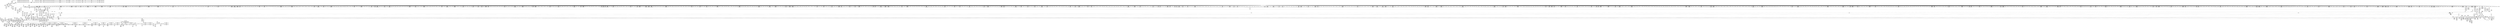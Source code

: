 digraph {
	CE0x42a3340 [shape=record,shape=Mrecord,label="{CE0x42a3340|272:_i8*,_:_CRE_1653,1654_}"]
	CE0x42b1fb0 [shape=record,shape=Mrecord,label="{CE0x42b1fb0|28:_i32,_:_CRE_116,117_}"]
	CE0x42b8640 [shape=record,shape=Mrecord,label="{CE0x42b8640|avc_has_perm:_tclass|Function::avc_has_perm&Arg::tclass::|*SummSink*}"]
	CE0x42b3ee0 [shape=record,shape=Mrecord,label="{CE0x42b3ee0|_ret_i32_%retval.0,_!dbg_!27728|security/selinux/avc.c,775}"]
	CE0x4238450 [shape=record,shape=Mrecord,label="{CE0x4238450|40:_%struct.super_block*,_56:_i8*,_:_CRE_920,921_}"]
	CE0x42da3f0 [shape=record,shape=Mrecord,label="{CE0x42da3f0|i32_4|*Constant*|*SummSink*}"]
	CE0x42d6ce0 [shape=record,shape=Mrecord,label="{CE0x42d6ce0|may_create:_tmp46|security/selinux/hooks.c,1729|*SummSource*}"]
	CE0x4239210 [shape=record,shape=Mrecord,label="{CE0x4239210|40:_%struct.super_block*,_56:_i8*,_:_CRE_931,932_}"]
	CE0x424aa90 [shape=record,shape=Mrecord,label="{CE0x424aa90|272:_i8*,_:_CRE_144,152_|*MultipleSource*|*LoadInst*|security/selinux/hooks.c,1714|security/selinux/hooks.c,1714}"]
	CE0x42345d0 [shape=record,shape=Mrecord,label="{CE0x42345d0|40:_%struct.super_block*,_56:_i8*,_:_CRE_870,871_}"]
	CE0x41e0730 [shape=record,shape=Mrecord,label="{CE0x41e0730|40:_%struct.super_block*,_56:_i8*,_:_CRE_165,166_}"]
	CE0x41fc850 [shape=record,shape=Mrecord,label="{CE0x41fc850|28:_i32,_:_CRE_53,54_}"]
	CE0x4235890 [shape=record,shape=Mrecord,label="{CE0x4235890|40:_%struct.super_block*,_56:_i8*,_:_CRE_885,886_}"]
	CE0x424bcb0 [shape=record,shape=Mrecord,label="{CE0x424bcb0|272:_i8*,_:_CRE_240,248_|*MultipleSource*|*LoadInst*|security/selinux/hooks.c,1714|security/selinux/hooks.c,1714}"]
	CE0x42dc2d0 [shape=record,shape=Mrecord,label="{CE0x42dc2d0|VOIDTB_TE:_CE_24,40_|*MultipleSource*|security/selinux/hooks.c,1730|Function::may_create&Arg::dentry::|Function::selinux_inode_create&Arg::dentry::}"]
	CE0x42a1e00 [shape=record,shape=Mrecord,label="{CE0x42a1e00|272:_i8*,_:_CRE_1633,1634_}"]
	CE0x42285f0 [shape=record,shape=Mrecord,label="{CE0x42285f0|VOIDTB_TE:_CE_319,320_}"]
	CE0x420fce0 [shape=record,shape=Mrecord,label="{CE0x420fce0|40:_%struct.super_block*,_56:_i8*,_:_CRE_283,284_}"]
	CE0x42a29b0 [shape=record,shape=Mrecord,label="{CE0x42a29b0|272:_i8*,_:_CRE_1644,1645_}"]
	CE0x4229520 [shape=record,shape=Mrecord,label="{CE0x4229520|may_create:_tmp52|security/selinux/hooks.c,1732|*SummSink*}"]
	CE0x41eeef0 [shape=record,shape=Mrecord,label="{CE0x41eeef0|may_create:_if.then|*SummSource*}"]
	CE0x42181b0 [shape=record,shape=Mrecord,label="{CE0x42181b0|40:_%struct.super_block*,_56:_i8*,_:_CRE_572,573_}"]
	CE0x41d00a0 [shape=record,shape=Mrecord,label="{CE0x41d00a0|i64_4|*Constant*|*SummSink*}"]
	CE0x42247e0 [shape=record,shape=Mrecord,label="{CE0x42247e0|VOIDTB_TE:_CE_200,201_}"]
	CE0x4230ee0 [shape=record,shape=Mrecord,label="{CE0x4230ee0|40:_%struct.super_block*,_56:_i8*,_:_CRE_688,692_|*MultipleSource*|Function::may_create&Arg::dir::|Function::selinux_inode_create&Arg::dir::|security/selinux/hooks.c,1713}"]
	CE0x41fc6b0 [shape=record,shape=Mrecord,label="{CE0x41fc6b0|28:_i32,_:_CRE_51,52_}"]
	CE0x422ca10 [shape=record,shape=Mrecord,label="{CE0x422ca10|272:_i8*,_:_CRE_1360,1361_}"]
	CE0x42175f0 [shape=record,shape=Mrecord,label="{CE0x42175f0|40:_%struct.super_block*,_56:_i8*,_:_CRE_552,553_}"]
	CE0x42afb60 [shape=record,shape=Mrecord,label="{CE0x42afb60|28:_i32,_:_CRE_81,82_}"]
	CE0x42c46b0 [shape=record,shape=Mrecord,label="{CE0x42c46b0|may_create:_tobool18|security/selinux/hooks.c,1728|*SummSource*}"]
	CE0x42d82e0 [shape=record,shape=Mrecord,label="{CE0x42d82e0|VOIDTB_TE:_CE_80,88_|*MultipleSource*|security/selinux/hooks.c,1730|Function::may_create&Arg::dentry::|Function::selinux_inode_create&Arg::dentry::}"]
	CE0x4236f10 [shape=record,shape=Mrecord,label="{CE0x4236f10|40:_%struct.super_block*,_56:_i8*,_:_CRE_903,904_}"]
	CE0x42325a0 [shape=record,shape=Mrecord,label="{CE0x42325a0|40:_%struct.super_block*,_56:_i8*,_:_CRE_776,792_|*MultipleSource*|Function::may_create&Arg::dir::|Function::selinux_inode_create&Arg::dir::|security/selinux/hooks.c,1713}"]
	CE0x4230a20 [shape=record,shape=Mrecord,label="{CE0x4230a20|40:_%struct.super_block*,_56:_i8*,_:_CRE_680,684_|*MultipleSource*|Function::may_create&Arg::dir::|Function::selinux_inode_create&Arg::dir::|security/selinux/hooks.c,1713}"]
	CE0x41fb370 [shape=record,shape=Mrecord,label="{CE0x41fb370|28:_i32,_:_CRE_18,19_}"]
	CE0x41db560 [shape=record,shape=Mrecord,label="{CE0x41db560|40:_%struct.super_block*,_56:_i8*,_:_CRE_56,64_|*MultipleSource*|Function::may_create&Arg::dir::|Function::selinux_inode_create&Arg::dir::|security/selinux/hooks.c,1713}"]
	CE0x423d650 [shape=record,shape=Mrecord,label="{CE0x423d650|272:_i8*,_:_CRE_426,427_}"]
	CE0x42aea60 [shape=record,shape=Mrecord,label="{CE0x42aea60|28:_i32,_:_CRE_64,65_}"]
	CE0x41f5d40 [shape=record,shape=Mrecord,label="{CE0x41f5d40|may_create:_call4|security/selinux/hooks.c,1706}"]
	CE0x42b4010 [shape=record,shape=Mrecord,label="{CE0x42b4010|avc_has_perm:_requested|Function::avc_has_perm&Arg::requested::|*SummSource*}"]
	CE0x42190b0 [shape=record,shape=Mrecord,label="{CE0x42190b0|40:_%struct.super_block*,_56:_i8*,_:_CRE_584,585_}"]
	CE0x41f04a0 [shape=record,shape=Mrecord,label="{CE0x41f04a0|_ret_i32_%call,_!dbg_!27715|security/selinux/hooks.c,2764|*SummSink*}"]
	CE0x423e860 [shape=record,shape=Mrecord,label="{CE0x423e860|272:_i8*,_:_CRE_443,444_}"]
	CE0x42b0160 [shape=record,shape=Mrecord,label="{CE0x42b0160|28:_i32,_:_CRE_87,88_}"]
	CE0x422b6f0 [shape=record,shape=Mrecord,label="{CE0x422b6f0|272:_i8*,_:_CRE_1342,1343_}"]
	CE0x41dd180 [shape=record,shape=Mrecord,label="{CE0x41dd180|_ret_i32_%retval.0,_!dbg_!27798|security/selinux/hooks.c,1742}"]
	CE0x41d3a50 [shape=record,shape=Mrecord,label="{CE0x41d3a50|40:_%struct.super_block*,_56:_i8*,_:_CRE_249,250_}"]
	CE0x421f1a0 [shape=record,shape=Mrecord,label="{CE0x421f1a0|may_create:_call|security/selinux/hooks.c,1706|*SummSink*}"]
	CE0x42426a0 [shape=record,shape=Mrecord,label="{CE0x42426a0|272:_i8*,_:_CRE_573,574_}"]
	CE0x423f410 [shape=record,shape=Mrecord,label="{CE0x423f410|272:_i8*,_:_CRE_454,455_}"]
	CE0x424fe90 [shape=record,shape=Mrecord,label="{CE0x424fe90|272:_i8*,_:_CRE_1218,1219_}"]
	CE0x41f60a0 [shape=record,shape=Mrecord,label="{CE0x41f60a0|GLOBAL:_get_current|*Constant*|*SummSource*}"]
	CE0x41e2cb0 [shape=record,shape=Mrecord,label="{CE0x41e2cb0|may_create:_tmp3|*SummSink*}"]
	CE0x42532a0 [shape=record,shape=Mrecord,label="{CE0x42532a0|272:_i8*,_:_CRE_1267,1268_}"]
	CE0x42336e0 [shape=record,shape=Mrecord,label="{CE0x42336e0|40:_%struct.super_block*,_56:_i8*,_:_CRE_848,856_|*MultipleSource*|Function::may_create&Arg::dir::|Function::selinux_inode_create&Arg::dir::|security/selinux/hooks.c,1713}"]
	CE0x41fbb70 [shape=record,shape=Mrecord,label="{CE0x41fbb70|28:_i32,_:_CRE_32,34_|*MultipleSource*|security/selinux/hooks.c,1722|*LoadInst*|security/selinux/hooks.c,1713|security/selinux/hooks.c,1713}"]
	CE0x42dcf60 [shape=record,shape=Mrecord,label="{CE0x42dcf60|may_create:_conv|security/selinux/hooks.c,1728|*SummSink*}"]
	CE0x423eb90 [shape=record,shape=Mrecord,label="{CE0x423eb90|272:_i8*,_:_CRE_446,447_}"]
	CE0x41e5ba0 [shape=record,shape=Mrecord,label="{CE0x41e5ba0|may_create:_tmp10|security/selinux/hooks.c,1706|*SummSink*}"]
	CE0x4244bd0 [shape=record,shape=Mrecord,label="{CE0x4244bd0|272:_i8*,_:_CRE_608,609_}"]
	CE0x41f83c0 [shape=record,shape=Mrecord,label="{CE0x41f83c0|GLOBAL:_may_create.__warned|Global_var:may_create.__warned|*SummSource*}"]
	CE0x42a8fe0 [shape=record,shape=Mrecord,label="{CE0x42a8fe0|272:_i8*,_:_CRE_1920,1928_|*MultipleSource*|*LoadInst*|security/selinux/hooks.c,1714|security/selinux/hooks.c,1714}"]
	CE0x4245230 [shape=record,shape=Mrecord,label="{CE0x4245230|272:_i8*,_:_CRE_614,615_}"]
	CE0x42abae0 [shape=record,shape=Mrecord,label="{CE0x42abae0|may_create:_tmp58|security/selinux/hooks.c,1736}"]
	CE0x42244b0 [shape=record,shape=Mrecord,label="{CE0x42244b0|VOIDTB_TE:_CE_197,198_}"]
	CE0x4236790 [shape=record,shape=Mrecord,label="{CE0x4236790|40:_%struct.super_block*,_56:_i8*,_:_CRE_897,898_}"]
	CE0x422ba20 [shape=record,shape=Mrecord,label="{CE0x422ba20|272:_i8*,_:_CRE_1345,1346_}"]
	CE0x421d110 [shape=record,shape=Mrecord,label="{CE0x421d110|i64*_getelementptr_inbounds_(_2_x_i64_,_2_x_i64_*___llvm_gcov_ctr98,_i64_0,_i64_1)|*Constant*}"]
	CE0x429f040 [shape=record,shape=Mrecord,label="{CE0x429f040|272:_i8*,_:_CRE_1367,1368_}"]
	CE0x42556e0 [shape=record,shape=Mrecord,label="{CE0x42556e0|272:_i8*,_:_CRE_1320,1321_}"]
	CE0x41d8da0 [shape=record,shape=Mrecord,label="{CE0x41d8da0|may_create:_if.end|*SummSink*}"]
	CE0x4252c40 [shape=record,shape=Mrecord,label="{CE0x4252c40|272:_i8*,_:_CRE_1261,1262_}"]
	CE0x423ad10 [shape=record,shape=Mrecord,label="{CE0x423ad10|40:_%struct.super_block*,_56:_i8*,_:_CRE_984,988_|*MultipleSource*|Function::may_create&Arg::dir::|Function::selinux_inode_create&Arg::dir::|security/selinux/hooks.c,1713}"]
	CE0x42ba8d0 [shape=record,shape=Mrecord,label="{CE0x42ba8d0|may_create:_tmp27|security/selinux/hooks.c,1716|*SummSource*}"]
	CE0x4211d60 [shape=record,shape=Mrecord,label="{CE0x4211d60|40:_%struct.super_block*,_56:_i8*,_:_CRE_309,310_}"]
	CE0x42368d0 [shape=record,shape=Mrecord,label="{CE0x42368d0|40:_%struct.super_block*,_56:_i8*,_:_CRE_898,899_}"]
	CE0x42a5100 [shape=record,shape=Mrecord,label="{CE0x42a5100|272:_i8*,_:_CRE_1681,1682_}"]
	CE0x4230360 [shape=record,shape=Mrecord,label="{CE0x4230360|40:_%struct.super_block*,_56:_i8*,_:_CRE_656,664_|*MultipleSource*|Function::may_create&Arg::dir::|Function::selinux_inode_create&Arg::dir::|security/selinux/hooks.c,1713}"]
	CE0x42525e0 [shape=record,shape=Mrecord,label="{CE0x42525e0|272:_i8*,_:_CRE_1255,1256_}"]
	CE0x4247910 [shape=record,shape=Mrecord,label="{CE0x4247910|272:_i8*,_:_CRE_736,880_|*MultipleSource*|*LoadInst*|security/selinux/hooks.c,1714|security/selinux/hooks.c,1714}"]
	CE0x42bb970 [shape=record,shape=Mrecord,label="{CE0x42bb970|may_create:_tmp28|security/selinux/hooks.c,1717|*SummSink*}"]
	CE0x4217cb0 [shape=record,shape=Mrecord,label="{CE0x4217cb0|40:_%struct.super_block*,_56:_i8*,_:_CRE_568,569_}"]
	CE0x4240960 [shape=record,shape=Mrecord,label="{CE0x4240960|272:_i8*,_:_CRE_512,528_|*MultipleSource*|*LoadInst*|security/selinux/hooks.c,1714|security/selinux/hooks.c,1714}"]
	CE0x422da10 [shape=record,shape=Mrecord,label="{CE0x422da10|40:_%struct.super_block*,_56:_i8*,_:_CRE_596,597_}"]
	CE0x41f8c90 [shape=record,shape=Mrecord,label="{CE0x41f8c90|may_create:_if.end30|*SummSource*}"]
	CE0x4243e00 [shape=record,shape=Mrecord,label="{CE0x4243e00|272:_i8*,_:_CRE_595,596_}"]
	CE0x41f4af0 [shape=record,shape=Mrecord,label="{CE0x41f4af0|may_create:_tmp16|security/selinux/hooks.c,1706}"]
	CE0x4230ca0 [shape=record,shape=Mrecord,label="{CE0x4230ca0|40:_%struct.super_block*,_56:_i8*,_:_CRE_684,688_|*MultipleSource*|Function::may_create&Arg::dir::|Function::selinux_inode_create&Arg::dir::|security/selinux/hooks.c,1713}"]
	CE0x41d81e0 [shape=record,shape=Mrecord,label="{CE0x41d81e0|selinux_inode_create:_tmp3}"]
	CE0x423b5e0 [shape=record,shape=Mrecord,label="{CE0x423b5e0|may_create:_tmp22|*LoadInst*|security/selinux/hooks.c,1713|*SummSource*}"]
	CE0x41ce5f0 [shape=record,shape=Mrecord,label="{CE0x41ce5f0|may_create:_retval.0|*SummSource*}"]
	CE0x41ddd40 [shape=record,shape=Mrecord,label="{CE0x41ddd40|may_create:_entry|*SummSource*}"]
	CE0x42c7720 [shape=record,shape=Mrecord,label="{CE0x42c7720|may_create:_flags|security/selinux/hooks.c,1728|*SummSource*}"]
	CE0x41c23c0 [shape=record,shape=Mrecord,label="{CE0x41c23c0|avc_has_perm:_requested|Function::avc_has_perm&Arg::requested::|*SummSink*}"]
	CE0x4229390 [shape=record,shape=Mrecord,label="{CE0x4229390|i64*_getelementptr_inbounds_(_26_x_i64_,_26_x_i64_*___llvm_gcov_ctr217,_i64_0,_i64_19)|*Constant*|*SummSource*}"]
	CE0x41e4610 [shape=record,shape=Mrecord,label="{CE0x41e4610|i32_1706|*Constant*|*SummSink*}"]
	CE0x41d5a90 [shape=record,shape=Mrecord,label="{CE0x41d5a90|may_create:_security|security/selinux/hooks.c,1706|*SummSource*}"]
	CE0x4244ce0 [shape=record,shape=Mrecord,label="{CE0x4244ce0|272:_i8*,_:_CRE_609,610_}"]
	CE0x42eeb90 [shape=record,shape=Mrecord,label="{CE0x42eeb90|may_create:_tmp54|security/selinux/hooks.c,1733}"]
	CE0x41fa970 [shape=record,shape=Mrecord,label="{CE0x41fa970|40:_%struct.super_block*,_56:_i8*,_:_CRE_160,161_}"]
	CE0x4213730 [shape=record,shape=Mrecord,label="{CE0x4213730|40:_%struct.super_block*,_56:_i8*,_:_CRE_408,416_|*MultipleSource*|Function::may_create&Arg::dir::|Function::selinux_inode_create&Arg::dir::|security/selinux/hooks.c,1713}"]
	CE0x4243580 [shape=record,shape=Mrecord,label="{CE0x4243580|272:_i8*,_:_CRE_587,588_}"]
	CE0x41f8790 [shape=record,shape=Mrecord,label="{CE0x41f8790|may_create:_lor.lhs.false|*SummSink*}"]
	CE0x42284e0 [shape=record,shape=Mrecord,label="{CE0x42284e0|VOIDTB_TE:_CE_318,319_}"]
	CE0x421fac0 [shape=record,shape=Mrecord,label="{CE0x421fac0|40:_%struct.super_block*,_56:_i8*,_:_CRE_12,16_|*MultipleSource*|Function::may_create&Arg::dir::|Function::selinux_inode_create&Arg::dir::|security/selinux/hooks.c,1713}"]
	CE0x4200830 [shape=record,shape=Mrecord,label="{CE0x4200830|40:_%struct.super_block*,_56:_i8*,_:_CRE_562,563_}"]
	CE0x41fa1f0 [shape=record,shape=Mrecord,label="{CE0x41fa1f0|40:_%struct.super_block*,_56:_i8*,_:_CRE_150,151_}"]
	CE0x4241b70 [shape=record,shape=Mrecord,label="{CE0x4241b70|i32_16|*Constant*|*SummSource*}"]
	CE0x42c10f0 [shape=record,shape=Mrecord,label="{CE0x42c10f0|28:_i32,_:_CRE_0,8_|*MultipleSource*|security/selinux/hooks.c,1722|*LoadInst*|security/selinux/hooks.c,1713|security/selinux/hooks.c,1713}"]
	CE0x4229c00 [shape=record,shape=Mrecord,label="{CE0x4229c00|may_create:_tmp52|security/selinux/hooks.c,1732|*SummSource*}"]
	CE0x4215420 [shape=record,shape=Mrecord,label="{CE0x4215420|40:_%struct.super_block*,_56:_i8*,_:_CRE_479,480_}"]
	CE0x4215060 [shape=record,shape=Mrecord,label="{CE0x4215060|40:_%struct.super_block*,_56:_i8*,_:_CRE_476,477_}"]
	CE0x42a5760 [shape=record,shape=Mrecord,label="{CE0x42a5760|272:_i8*,_:_CRE_1687,1688_}"]
	CE0x41e7d10 [shape=record,shape=Mrecord,label="{CE0x41e7d10|may_create:_if.then29}"]
	CE0x4248690 [shape=record,shape=Mrecord,label="{CE0x4248690|may_create:_s_security|security/selinux/hooks.c,1714}"]
	CE0x42abf80 [shape=record,shape=Mrecord,label="{CE0x42abf80|may_create:_tmp59|security/selinux/hooks.c,1736}"]
	CE0x42a0ef0 [shape=record,shape=Mrecord,label="{CE0x42a0ef0|272:_i8*,_:_CRE_1620,1621_}"]
	CE0x4253f60 [shape=record,shape=Mrecord,label="{CE0x4253f60|272:_i8*,_:_CRE_1279,1280_}"]
	CE0x42ae400 [shape=record,shape=Mrecord,label="{CE0x42ae400|may_create:_tmp63|security/selinux/hooks.c,1739|*SummSink*}"]
	CE0x42a64f0 [shape=record,shape=Mrecord,label="{CE0x42a64f0|272:_i8*,_:_CRE_1752,1760_|*MultipleSource*|*LoadInst*|security/selinux/hooks.c,1714|security/selinux/hooks.c,1714}"]
	CE0x41f6030 [shape=record,shape=Mrecord,label="{CE0x41f6030|may_create:_call4|security/selinux/hooks.c,1706|*SummSink*}"]
	CE0x4213db0 [shape=record,shape=Mrecord,label="{CE0x4213db0|40:_%struct.super_block*,_56:_i8*,_:_CRE_432,440_|*MultipleSource*|Function::may_create&Arg::dir::|Function::selinux_inode_create&Arg::dir::|security/selinux/hooks.c,1713}"]
	CE0x42512c0 [shape=record,shape=Mrecord,label="{CE0x42512c0|272:_i8*,_:_CRE_1237,1238_}"]
	CE0x42da280 [shape=record,shape=Mrecord,label="{CE0x42da280|i32_4|*Constant*|*SummSource*}"]
	CE0x42a18b0 [shape=record,shape=Mrecord,label="{CE0x42a18b0|272:_i8*,_:_CRE_1628,1629_}"]
	CE0x422fa90 [shape=record,shape=Mrecord,label="{CE0x422fa90|40:_%struct.super_block*,_56:_i8*,_:_CRE_622,623_}"]
	CE0x424e0f0 [shape=record,shape=Mrecord,label="{CE0x424e0f0|272:_i8*,_:_CRE_393,394_}"]
	CE0x42b0660 [shape=record,shape=Mrecord,label="{CE0x42b0660|28:_i32,_:_CRE_92,93_}"]
	CE0x4244460 [shape=record,shape=Mrecord,label="{CE0x4244460|272:_i8*,_:_CRE_601,602_}"]
	CE0x4246770 [shape=record,shape=Mrecord,label="{CE0x4246770|272:_i8*,_:_CRE_640,648_|*MultipleSource*|*LoadInst*|security/selinux/hooks.c,1714|security/selinux/hooks.c,1714}"]
	CE0x42204b0 [shape=record,shape=Mrecord,label="{CE0x42204b0|_call_void_mcount()_#3|*SummSink*}"]
	CE0x42aec60 [shape=record,shape=Mrecord,label="{CE0x42aec60|28:_i32,_:_CRE_66,67_}"]
	CE0x4223d40 [shape=record,shape=Mrecord,label="{CE0x4223d40|VOIDTB_TE:_CE_190,191_}"]
	CE0x4228cb0 [shape=record,shape=Mrecord,label="{CE0x4228cb0|may_create:_tmp51|security/selinux/hooks.c,1732}"]
	CE0x42a3ab0 [shape=record,shape=Mrecord,label="{CE0x42a3ab0|272:_i8*,_:_CRE_1660,1661_}"]
	CE0x424ea20 [shape=record,shape=Mrecord,label="{CE0x424ea20|may_create:_tmp23|security/selinux/hooks.c,1713|*SummSource*}"]
	CE0x41e62a0 [shape=record,shape=Mrecord,label="{CE0x41e62a0|may_create:_tmp12|security/selinux/hooks.c,1706|*SummSource*}"]
	CE0x42d77c0 [shape=record,shape=Mrecord,label="{CE0x42d77c0|i64_15|*Constant*|*SummSource*}"]
	CE0x423e530 [shape=record,shape=Mrecord,label="{CE0x423e530|272:_i8*,_:_CRE_440,441_}"]
	CE0x4232760 [shape=record,shape=Mrecord,label="{CE0x4232760|40:_%struct.super_block*,_56:_i8*,_:_CRE_792,800_|*MultipleSource*|Function::may_create&Arg::dir::|Function::selinux_inode_create&Arg::dir::|security/selinux/hooks.c,1713}"]
	CE0x4234c10 [shape=record,shape=Mrecord,label="{CE0x4234c10|40:_%struct.super_block*,_56:_i8*,_:_CRE_875,876_}"]
	CE0x4246330 [shape=record,shape=Mrecord,label="{CE0x4246330|272:_i8*,_:_CRE_630,631_}"]
	CE0x41d4f60 [shape=record,shape=Mrecord,label="{CE0x41d4f60|COLLAPSED:_GCMRE_current_task_external_global_%struct.task_struct*:_elem_0::|security/selinux/hooks.c,1706}"]
	CE0x4242bf0 [shape=record,shape=Mrecord,label="{CE0x4242bf0|272:_i8*,_:_CRE_578,579_}"]
	CE0x42317e0 [shape=record,shape=Mrecord,label="{CE0x42317e0|40:_%struct.super_block*,_56:_i8*,_:_CRE_728,736_|*MultipleSource*|Function::may_create&Arg::dir::|Function::selinux_inode_create&Arg::dir::|security/selinux/hooks.c,1713}"]
	CE0x4253a10 [shape=record,shape=Mrecord,label="{CE0x4253a10|272:_i8*,_:_CRE_1274,1275_}"]
	CE0x4215ce0 [shape=record,shape=Mrecord,label="{CE0x4215ce0|40:_%struct.super_block*,_56:_i8*,_:_CRE_486,487_}"]
	CE0x41e1630 [shape=record,shape=Mrecord,label="{CE0x41e1630|40:_%struct.super_block*,_56:_i8*,_:_CRE_185,186_}"]
	CE0x42255b0 [shape=record,shape=Mrecord,label="{CE0x42255b0|VOIDTB_TE:_CE_213,214_}"]
	CE0x42bebb0 [shape=record,shape=Mrecord,label="{CE0x42bebb0|i8_10|*Constant*}"]
	CE0x42381d0 [shape=record,shape=Mrecord,label="{CE0x42381d0|40:_%struct.super_block*,_56:_i8*,_:_CRE_918,919_}"]
	CE0x41f6320 [shape=record,shape=Mrecord,label="{CE0x41f6320|get_current:_entry}"]
	CE0x42ae390 [shape=record,shape=Mrecord,label="{CE0x42ae390|may_create:_tmp62|security/selinux/hooks.c,1739|*SummSink*}"]
	CE0x424a350 [shape=record,shape=Mrecord,label="{CE0x424a350|272:_i8*,_:_CRE_120,128_|*MultipleSource*|*LoadInst*|security/selinux/hooks.c,1714|security/selinux/hooks.c,1714}"]
	CE0x42d90f0 [shape=record,shape=Mrecord,label="{CE0x42d90f0|VOIDTB_TE:_CE_95,96_}"]
	CE0x4238090 [shape=record,shape=Mrecord,label="{CE0x4238090|40:_%struct.super_block*,_56:_i8*,_:_CRE_917,918_}"]
	CE0x42157e0 [shape=record,shape=Mrecord,label="{CE0x42157e0|40:_%struct.super_block*,_56:_i8*,_:_CRE_482,483_}"]
	CE0x42c3210 [shape=record,shape=Mrecord,label="{CE0x42c3210|may_create:_tmp35|security/selinux/hooks.c,1726|*SummSink*}"]
	CE0x42a3cd0 [shape=record,shape=Mrecord,label="{CE0x42a3cd0|272:_i8*,_:_CRE_1662,1663_}"]
	CE0x41d1e00 [shape=record,shape=Mrecord,label="{CE0x41d1e00|may_create:_i_security|security/selinux/hooks.c,1713|*SummSource*}"]
	CE0x41ce1e0 [shape=record,shape=Mrecord,label="{CE0x41ce1e0|may_create:_tmp65|security/selinux/hooks.c,1739|*SummSink*}"]
	CE0x42b3690 [shape=record,shape=Mrecord,label="{CE0x42b3690|may_create:_tmp29|security/selinux/hooks.c,1722}"]
	CE0x4248c70 [shape=record,shape=Mrecord,label="{CE0x4248c70|may_create:_tmp24|*LoadInst*|security/selinux/hooks.c,1714}"]
	CE0x41e13f0 [shape=record,shape=Mrecord,label="{CE0x41e13f0|40:_%struct.super_block*,_56:_i8*,_:_CRE_182,183_}"]
	CE0x42c3cb0 [shape=record,shape=Mrecord,label="{CE0x42c3cb0|may_create:_tobool18|security/selinux/hooks.c,1728|*SummSink*}"]
	CE0x42a3890 [shape=record,shape=Mrecord,label="{CE0x42a3890|272:_i8*,_:_CRE_1658,1659_}"]
	CE0x42c3ea0 [shape=record,shape=Mrecord,label="{CE0x42c3ea0|may_create:_tmp36|security/selinux/hooks.c,1728|*SummSource*}"]
	CE0x42baf40 [shape=record,shape=Mrecord,label="{CE0x42baf40|i32_3|*Constant*}"]
	CE0x41e1930 [shape=record,shape=Mrecord,label="{CE0x41e1930|40:_%struct.super_block*,_56:_i8*,_:_CRE_189,190_}"]
	CE0x42ddb70 [shape=record,shape=Mrecord,label="{CE0x42ddb70|i64_16|*Constant*|*SummSource*}"]
	CE0x42a5650 [shape=record,shape=Mrecord,label="{CE0x42a5650|272:_i8*,_:_CRE_1686,1687_}"]
	CE0x41dae90 [shape=record,shape=Mrecord,label="{CE0x41dae90|may_create:_land.lhs.true|*SummSource*}"]
	CE0x41d7c00 [shape=record,shape=Mrecord,label="{CE0x41d7c00|may_create:_tmp13|security/selinux/hooks.c,1706}"]
	CE0x41e5220 [shape=record,shape=Mrecord,label="{CE0x41e5220|i64*_getelementptr_inbounds_(_26_x_i64_,_26_x_i64_*___llvm_gcov_ctr217,_i64_0,_i64_9)|*Constant*|*SummSink*}"]
	CE0x41cee20 [shape=record,shape=Mrecord,label="{CE0x41cee20|40:_%struct.super_block*,_56:_i8*,_:_CRE_136,137_}"]
	CE0x41fa370 [shape=record,shape=Mrecord,label="{CE0x41fa370|40:_%struct.super_block*,_56:_i8*,_:_CRE_152,153_}"]
	CE0x422ae70 [shape=record,shape=Mrecord,label="{CE0x422ae70|272:_i8*,_:_CRE_1334,1335_}"]
	CE0x42515f0 [shape=record,shape=Mrecord,label="{CE0x42515f0|272:_i8*,_:_CRE_1240,1241_}"]
	CE0x42c5840 [shape=record,shape=Mrecord,label="{CE0x42c5840|i64_13|*Constant*|*SummSink*}"]
	CE0x42aeb60 [shape=record,shape=Mrecord,label="{CE0x42aeb60|28:_i32,_:_CRE_65,66_}"]
	CE0x422a2a0 [shape=record,shape=Mrecord,label="{CE0x422a2a0|i64*_getelementptr_inbounds_(_26_x_i64_,_26_x_i64_*___llvm_gcov_ctr217,_i64_0,_i64_20)|*Constant*}"]
	CE0x429f150 [shape=record,shape=Mrecord,label="{CE0x429f150|272:_i8*,_:_CRE_1368,1369_}"]
	CE0x41d08e0 [shape=record,shape=Mrecord,label="{CE0x41d08e0|may_create:_entry|*SummSink*}"]
	CE0x420e930 [shape=record,shape=Mrecord,label="{CE0x420e930|i8_1|*Constant*|*SummSource*}"]
	CE0x4218a70 [shape=record,shape=Mrecord,label="{CE0x4218a70|40:_%struct.super_block*,_56:_i8*,_:_CRE_579,580_}"]
	CE0x424d7e0 [shape=record,shape=Mrecord,label="{CE0x424d7e0|272:_i8*,_:_CRE_352,360_|*MultipleSource*|*LoadInst*|security/selinux/hooks.c,1714|security/selinux/hooks.c,1714}"]
	CE0x4251d60 [shape=record,shape=Mrecord,label="{CE0x4251d60|272:_i8*,_:_CRE_1247,1248_}"]
	CE0x41e0f70 [shape=record,shape=Mrecord,label="{CE0x41e0f70|40:_%struct.super_block*,_56:_i8*,_:_CRE_176,177_}"]
	CE0x4309880 [shape=record,shape=Mrecord,label="{CE0x4309880|i16_5|*Constant*|*SummSource*}"]
	CE0x42427b0 [shape=record,shape=Mrecord,label="{CE0x42427b0|272:_i8*,_:_CRE_574,575_}"]
	CE0x4227920 [shape=record,shape=Mrecord,label="{CE0x4227920|VOIDTB_TE:_CE_307,308_}"]
	CE0x42aa360 [shape=record,shape=Mrecord,label="{CE0x42aa360|may_create:_tmp26|security/selinux/hooks.c,1714|*SummSource*}"]
	CE0x424d9b0 [shape=record,shape=Mrecord,label="{CE0x424d9b0|272:_i8*,_:_CRE_360,368_|*MultipleSource*|*LoadInst*|security/selinux/hooks.c,1714|security/selinux/hooks.c,1714}"]
	CE0x41d0000 [shape=record,shape=Mrecord,label="{CE0x41d0000|i64_4|*Constant*|*SummSource*}"]
	CE0x4222e60 [shape=record,shape=Mrecord,label="{CE0x4222e60|VOIDTB_TE:_CE_176,177_}"]
	CE0x4253d40 [shape=record,shape=Mrecord,label="{CE0x4253d40|272:_i8*,_:_CRE_1277,1278_}"]
	CE0x4243140 [shape=record,shape=Mrecord,label="{CE0x4243140|272:_i8*,_:_CRE_583,584_}"]
	CE0x4234fd0 [shape=record,shape=Mrecord,label="{CE0x4234fd0|40:_%struct.super_block*,_56:_i8*,_:_CRE_878,879_}"]
	CE0x4218430 [shape=record,shape=Mrecord,label="{CE0x4218430|40:_%struct.super_block*,_56:_i8*,_:_CRE_574,575_}"]
	CE0x41dcdf0 [shape=record,shape=Mrecord,label="{CE0x41dcdf0|may_create:_tclass|Function::may_create&Arg::tclass::}"]
	CE0x4213070 [shape=record,shape=Mrecord,label="{CE0x4213070|40:_%struct.super_block*,_56:_i8*,_:_CRE_384,388_|*MultipleSource*|Function::may_create&Arg::dir::|Function::selinux_inode_create&Arg::dir::|security/selinux/hooks.c,1713}"]
	CE0x4226ed0 [shape=record,shape=Mrecord,label="{CE0x4226ed0|VOIDTB_TE:_CE_288,296_|*MultipleSource*|security/selinux/hooks.c,1730|Function::may_create&Arg::dentry::|Function::selinux_inode_create&Arg::dentry::}"]
	CE0x41d2a50 [shape=record,shape=Mrecord,label="{CE0x41d2a50|40:_%struct.super_block*,_56:_i8*,_:_CRE_212,216_|*MultipleSource*|Function::may_create&Arg::dir::|Function::selinux_inode_create&Arg::dir::|security/selinux/hooks.c,1713}"]
	CE0x424ced0 [shape=record,shape=Mrecord,label="{CE0x424ced0|272:_i8*,_:_CRE_312,320_|*MultipleSource*|*LoadInst*|security/selinux/hooks.c,1714|security/selinux/hooks.c,1714}"]
	CE0x4221790 [shape=record,shape=Mrecord,label="{CE0x4221790|40:_%struct.super_block*,_56:_i8*,_:_CRE_269,270_}"]
	CE0x4239710 [shape=record,shape=Mrecord,label="{CE0x4239710|40:_%struct.super_block*,_56:_i8*,_:_CRE_935,936_}"]
	CE0x41d8670 [shape=record,shape=Mrecord,label="{CE0x41d8670|selinux_inode_create:_tmp}"]
	CE0x41cec60 [shape=record,shape=Mrecord,label="{CE0x41cec60|i32_8|*Constant*|*SummSink*}"]
	CE0x429f370 [shape=record,shape=Mrecord,label="{CE0x429f370|272:_i8*,_:_CRE_1370,1371_}"]
	CE0x42d5d90 [shape=record,shape=Mrecord,label="{CE0x42d5d90|may_create:_tmp45|security/selinux/hooks.c,1728|*SummSource*}"]
	CE0x4248df0 [shape=record,shape=Mrecord,label="{CE0x4248df0|may_create:_tmp24|*LoadInst*|security/selinux/hooks.c,1714|*SummSource*}"]
	CE0x41f2be0 [shape=record,shape=Mrecord,label="{CE0x41f2be0|may_create:_do.body|*SummSource*}"]
	CE0x42f11d0 [shape=record,shape=Mrecord,label="{CE0x42f11d0|may_create:_tmp47|security/selinux/hooks.c,1731}"]
	CE0x42232a0 [shape=record,shape=Mrecord,label="{CE0x42232a0|VOIDTB_TE:_CE_180,181_}"]
	CE0x41d7c70 [shape=record,shape=Mrecord,label="{CE0x41d7c70|may_create:_tmp13|security/selinux/hooks.c,1706|*SummSource*}"]
	CE0x42c7cf0 [shape=record,shape=Mrecord,label="{CE0x42c7cf0|8:_i32,_22:_i16,_:_CRE_8,12_|*MultipleSource*|security/selinux/hooks.c,1728|security/selinux/hooks.c,1714|security/selinux/hooks.c,1714}"]
	CE0x41d18a0 [shape=record,shape=Mrecord,label="{CE0x41d18a0|may_create:_tmp67|security/selinux/hooks.c,1742}"]
	CE0x422b800 [shape=record,shape=Mrecord,label="{CE0x422b800|272:_i8*,_:_CRE_1343,1344_}"]
	CE0x41f45c0 [shape=record,shape=Mrecord,label="{CE0x41f45c0|may_create:_tmp15|security/selinux/hooks.c,1706|*SummSink*}"]
	CE0x41d0b60 [shape=record,shape=Mrecord,label="{CE0x41d0b60|selinux_inode_create:_dir|Function::selinux_inode_create&Arg::dir::}"]
	CE0x4246110 [shape=record,shape=Mrecord,label="{CE0x4246110|272:_i8*,_:_CRE_628,629_}"]
	CE0x42bb3a0 [shape=record,shape=Mrecord,label="{CE0x42bb3a0|may_create:_tmp28|security/selinux/hooks.c,1717}"]
	CE0x41e14b0 [shape=record,shape=Mrecord,label="{CE0x41e14b0|40:_%struct.super_block*,_56:_i8*,_:_CRE_183,184_}"]
	CE0x41f1d60 [shape=record,shape=Mrecord,label="{CE0x41f1d60|GLOBAL:_may_create.__warned|Global_var:may_create.__warned|*SummSink*}"]
	CE0x42a5430 [shape=record,shape=Mrecord,label="{CE0x42a5430|272:_i8*,_:_CRE_1684,1685_}"]
	CE0x42a7370 [shape=record,shape=Mrecord,label="{CE0x42a7370|272:_i8*,_:_CRE_1816,1824_|*MultipleSource*|*LoadInst*|security/selinux/hooks.c,1714|security/selinux/hooks.c,1714}"]
	CE0x4238590 [shape=record,shape=Mrecord,label="{CE0x4238590|40:_%struct.super_block*,_56:_i8*,_:_CRE_921,922_}"]
	CE0x4246c60 [shape=record,shape=Mrecord,label="{CE0x4246c60|272:_i8*,_:_CRE_664,672_|*MultipleSource*|*LoadInst*|security/selinux/hooks.c,1714|security/selinux/hooks.c,1714}"]
	CE0x4211220 [shape=record,shape=Mrecord,label="{CE0x4211220|40:_%struct.super_block*,_56:_i8*,_:_CRE_300,301_}"]
	CE0x41e4bb0 [shape=record,shape=Mrecord,label="{CE0x41e4bb0|i8*_getelementptr_inbounds_(_45_x_i8_,_45_x_i8_*_.str12,_i32_0,_i32_0)|*Constant*|*SummSource*}"]
	CE0x41fb170 [shape=record,shape=Mrecord,label="{CE0x41fb170|28:_i32,_:_CRE_16,17_}"]
	CE0x42a2130 [shape=record,shape=Mrecord,label="{CE0x42a2130|272:_i8*,_:_CRE_1636,1637_}"]
	CE0x42ae860 [shape=record,shape=Mrecord,label="{CE0x42ae860|28:_i32,_:_CRE_62,63_}"]
	CE0x42c64a0 [shape=record,shape=Mrecord,label="{CE0x42c64a0|may_create:_tmp39|security/selinux/hooks.c,1728}"]
	CE0x4251b40 [shape=record,shape=Mrecord,label="{CE0x4251b40|272:_i8*,_:_CRE_1245,1246_}"]
	CE0x42ee030 [shape=record,shape=Mrecord,label="{CE0x42ee030|GLOBAL:_security_transition_sid|*Constant*|*SummSink*}"]
	CE0x42b12f0 [shape=record,shape=Mrecord,label="{CE0x42b12f0|28:_i32,_:_CRE_104,105_}"]
	CE0x4221b50 [shape=record,shape=Mrecord,label="{CE0x4221b50|40:_%struct.super_block*,_56:_i8*,_:_CRE_272,273_}"]
	CE0x4230120 [shape=record,shape=Mrecord,label="{CE0x4230120|40:_%struct.super_block*,_56:_i8*,_:_CRE_648,656_|*MultipleSource*|Function::may_create&Arg::dir::|Function::selinux_inode_create&Arg::dir::|security/selinux/hooks.c,1713}"]
	CE0x4244790 [shape=record,shape=Mrecord,label="{CE0x4244790|272:_i8*,_:_CRE_604,605_}"]
	CE0x41e1ab0 [shape=record,shape=Mrecord,label="{CE0x41e1ab0|40:_%struct.super_block*,_56:_i8*,_:_CRE_191,192_}"]
	CE0x42524d0 [shape=record,shape=Mrecord,label="{CE0x42524d0|272:_i8*,_:_CRE_1254,1255_}"]
	CE0x42b0b60 [shape=record,shape=Mrecord,label="{CE0x42b0b60|28:_i32,_:_CRE_97,98_}"]
	CE0x41d2b10 [shape=record,shape=Mrecord,label="{CE0x41d2b10|40:_%struct.super_block*,_56:_i8*,_:_CRE_216,224_|*MultipleSource*|Function::may_create&Arg::dir::|Function::selinux_inode_create&Arg::dir::|security/selinux/hooks.c,1713}"]
	CE0x421d1b0 [shape=record,shape=Mrecord,label="{CE0x421d1b0|i64*_getelementptr_inbounds_(_2_x_i64_,_2_x_i64_*___llvm_gcov_ctr98,_i64_0,_i64_1)|*Constant*|*SummSource*}"]
	CE0x4255d40 [shape=record,shape=Mrecord,label="{CE0x4255d40|272:_i8*,_:_CRE_1326,1327_}"]
	CE0x4220ed0 [shape=record,shape=Mrecord,label="{CE0x4220ed0|40:_%struct.super_block*,_56:_i8*,_:_CRE_262,263_}"]
	CE0x41cf1a0 [shape=record,shape=Mrecord,label="{CE0x41cf1a0|40:_%struct.super_block*,_56:_i8*,_:_CRE_138,139_}"]
	CE0x42c3130 [shape=record,shape=Mrecord,label="{CE0x42c3130|i64*_getelementptr_inbounds_(_26_x_i64_,_26_x_i64_*___llvm_gcov_ctr217,_i64_0,_i64_12)|*Constant*|*SummSink*}"]
	CE0x41e0eb0 [shape=record,shape=Mrecord,label="{CE0x41e0eb0|40:_%struct.super_block*,_56:_i8*,_:_CRE_175,176_}"]
	CE0x422a7f0 [shape=record,shape=Mrecord,label="{CE0x422a7f0|i64_18|*Constant*|*SummSink*}"]
	CE0x42c85f0 [shape=record,shape=Mrecord,label="{CE0x42c85f0|8:_i32,_22:_i16,_:_CRE_22,24_|*MultipleSource*|security/selinux/hooks.c,1728|security/selinux/hooks.c,1714|security/selinux/hooks.c,1714}"]
	CE0x4238310 [shape=record,shape=Mrecord,label="{CE0x4238310|40:_%struct.super_block*,_56:_i8*,_:_CRE_919,920_}"]
	CE0x42b8570 [shape=record,shape=Mrecord,label="{CE0x42b8570|avc_has_perm:_tclass|Function::avc_has_perm&Arg::tclass::|*SummSource*}"]
	CE0x42d5060 [shape=record,shape=Mrecord,label="{CE0x42d5060|may_create:_tmp41|security/selinux/hooks.c,1728|*SummSink*}"]
	CE0x42006f0 [shape=record,shape=Mrecord,label="{CE0x42006f0|40:_%struct.super_block*,_56:_i8*,_:_CRE_561,562_}"]
	CE0x42d6390 [shape=record,shape=Mrecord,label="{CE0x42d6390|may_create:_sid21|security/selinux/hooks.c,1729}"]
	CE0x4214d70 [shape=record,shape=Mrecord,label="{CE0x4214d70|40:_%struct.super_block*,_56:_i8*,_:_CRE_474,475_}"]
	CE0x42ef780 [shape=record,shape=Mrecord,label="{CE0x42ef780|may_create:_tmp55|security/selinux/hooks.c,1735}"]
	CE0x424df20 [shape=record,shape=Mrecord,label="{CE0x424df20|272:_i8*,_:_CRE_384,388_|*MultipleSource*|*LoadInst*|security/selinux/hooks.c,1714|security/selinux/hooks.c,1714}"]
	CE0x4255080 [shape=record,shape=Mrecord,label="{CE0x4255080|272:_i8*,_:_CRE_1314,1315_}"]
	CE0x42d9290 [shape=record,shape=Mrecord,label="{CE0x42d9290|VOIDTB_TE:_CE_104,112_|*MultipleSource*|security/selinux/hooks.c,1730|Function::may_create&Arg::dentry::|Function::selinux_inode_create&Arg::dentry::}"]
	CE0x42386d0 [shape=record,shape=Mrecord,label="{CE0x42386d0|40:_%struct.super_block*,_56:_i8*,_:_CRE_922,923_}"]
	CE0x42a6e00 [shape=record,shape=Mrecord,label="{CE0x42a6e00|272:_i8*,_:_CRE_1792,1800_|*MultipleSource*|*LoadInst*|security/selinux/hooks.c,1714|security/selinux/hooks.c,1714}"]
	CE0x42a1580 [shape=record,shape=Mrecord,label="{CE0x42a1580|272:_i8*,_:_CRE_1625,1626_}"]
	CE0x422ac50 [shape=record,shape=Mrecord,label="{CE0x422ac50|272:_i8*,_:_CRE_1332,1333_}"]
	CE0x42b1620 [shape=record,shape=Mrecord,label="{CE0x42b1620|28:_i32,_:_CRE_107,108_}"]
	CE0x42d9020 [shape=record,shape=Mrecord,label="{CE0x42d9020|VOIDTB_TE:_CE_94,95_}"]
	CE0x42161e0 [shape=record,shape=Mrecord,label="{CE0x42161e0|40:_%struct.super_block*,_56:_i8*,_:_CRE_500,504_|*MultipleSource*|Function::may_create&Arg::dir::|Function::selinux_inode_create&Arg::dir::|security/selinux/hooks.c,1713}"]
	CE0x41f6d20 [shape=record,shape=Mrecord,label="{CE0x41f6d20|may_create:_tmp6|security/selinux/hooks.c,1706|*SummSink*}"]
	CE0x42c6220 [shape=record,shape=Mrecord,label="{CE0x42c6220|may_create:_tmp38|security/selinux/hooks.c,1728|*SummSink*}"]
	CE0x4217b70 [shape=record,shape=Mrecord,label="{CE0x4217b70|40:_%struct.super_block*,_56:_i8*,_:_CRE_567,568_}"]
	CE0x42536e0 [shape=record,shape=Mrecord,label="{CE0x42536e0|272:_i8*,_:_CRE_1271,1272_}"]
	CE0x424e670 [shape=record,shape=Mrecord,label="{CE0x424e670|272:_i8*,_:_CRE_397,398_}"]
	CE0x41e5290 [shape=record,shape=Mrecord,label="{CE0x41e5290|may_create:_tmp17|security/selinux/hooks.c,1706}"]
	CE0x423abd0 [shape=record,shape=Mrecord,label="{CE0x423abd0|40:_%struct.super_block*,_56:_i8*,_:_CRE_983,984_}"]
	CE0x4254950 [shape=record,shape=Mrecord,label="{CE0x4254950|272:_i8*,_:_CRE_1307,1308_}"]
	CE0x41e30d0 [shape=record,shape=Mrecord,label="{CE0x41e30d0|_call_void_mcount()_#3|*SummSink*}"]
	CE0x4227e80 [shape=record,shape=Mrecord,label="{CE0x4227e80|VOIDTB_TE:_CE_312,313_}"]
	CE0x42c6f40 [shape=record,shape=Mrecord,label="{CE0x42c6f40|i32_5|*Constant*}"]
	CE0x4237690 [shape=record,shape=Mrecord,label="{CE0x4237690|40:_%struct.super_block*,_56:_i8*,_:_CRE_909,910_}"]
	CE0x41f2b10 [shape=record,shape=Mrecord,label="{CE0x41f2b10|may_create:_do.body}"]
	CE0x42c4e60 [shape=record,shape=Mrecord,label="{CE0x42c4e60|i64_15|*Constant*}"]
	CE0x41cf490 [shape=record,shape=Mrecord,label="{CE0x41cf490|40:_%struct.super_block*,_56:_i8*,_:_CRE_141,142_}"]
	CE0x41e7420 [shape=record,shape=Mrecord,label="{CE0x41e7420|may_create:_return|*SummSource*}"]
	CE0x42d9cd0 [shape=record,shape=Mrecord,label="{CE0x42d9cd0|VOIDTB_TE:_CE_148,149_}"]
	CE0x42a7e50 [shape=record,shape=Mrecord,label="{CE0x42a7e50|272:_i8*,_:_CRE_1864,1872_|*MultipleSource*|*LoadInst*|security/selinux/hooks.c,1714|security/selinux/hooks.c,1714}"]
	CE0x4217df0 [shape=record,shape=Mrecord,label="{CE0x4217df0|40:_%struct.super_block*,_56:_i8*,_:_CRE_569,570_}"]
	CE0x4223a10 [shape=record,shape=Mrecord,label="{CE0x4223a10|VOIDTB_TE:_CE_187,188_}"]
	CE0x42acba0 [shape=record,shape=Mrecord,label="{CE0x42acba0|i64*_getelementptr_inbounds_(_26_x_i64_,_26_x_i64_*___llvm_gcov_ctr217,_i64_0,_i64_23)|*Constant*|*SummSource*}"]
	CE0x41da5c0 [shape=record,shape=Mrecord,label="{CE0x41da5c0|i64_1|*Constant*|*SummSource*}"]
	CE0x41db060 [shape=record,shape=Mrecord,label="{CE0x41db060|40:_%struct.super_block*,_56:_i8*,_:_CRE_16,24_|*MultipleSource*|Function::may_create&Arg::dir::|Function::selinux_inode_create&Arg::dir::|security/selinux/hooks.c,1713}"]
	CE0x41eae80 [shape=record,shape=Mrecord,label="{CE0x41eae80|may_create:_tmp64|security/selinux/hooks.c,1739}"]
	CE0x41e20b0 [shape=record,shape=Mrecord,label="{CE0x41e20b0|40:_%struct.super_block*,_56:_i8*,_:_CRE_199,200_}"]
	CE0x423cff0 [shape=record,shape=Mrecord,label="{CE0x423cff0|272:_i8*,_:_CRE_420,421_}"]
	CE0x41cda50 [shape=record,shape=Mrecord,label="{CE0x41cda50|may_create:_sid31|security/selinux/hooks.c,1739|*SummSource*}"]
	CE0x41eb000 [shape=record,shape=Mrecord,label="{CE0x41eb000|may_create:_tmp64|security/selinux/hooks.c,1739|*SummSource*}"]
	CE0x41e7530 [shape=record,shape=Mrecord,label="{CE0x41e7530|may_create:_return|*SummSink*}"]
	CE0x4234d50 [shape=record,shape=Mrecord,label="{CE0x4234d50|40:_%struct.super_block*,_56:_i8*,_:_CRE_876,877_}"]
	CE0x424d270 [shape=record,shape=Mrecord,label="{CE0x424d270|272:_i8*,_:_CRE_328,336_|*MultipleSource*|*LoadInst*|security/selinux/hooks.c,1714|security/selinux/hooks.c,1714}"]
	CE0x423e420 [shape=record,shape=Mrecord,label="{CE0x423e420|272:_i8*,_:_CRE_439,440_}"]
	CE0x424c050 [shape=record,shape=Mrecord,label="{CE0x424c050|272:_i8*,_:_CRE_256,264_|*MultipleSource*|*LoadInst*|security/selinux/hooks.c,1714|security/selinux/hooks.c,1714}"]
	CE0x4226660 [shape=record,shape=Mrecord,label="{CE0x4226660|VOIDTB_TE:_CE_256,264_|*MultipleSource*|security/selinux/hooks.c,1730|Function::may_create&Arg::dentry::|Function::selinux_inode_create&Arg::dentry::}"]
	CE0x42236e0 [shape=record,shape=Mrecord,label="{CE0x42236e0|VOIDTB_TE:_CE_184,185_}"]
	"CONST[source:0(mediator),value:0(static)][purpose:{operation}]"
	CE0x42dbcb0 [shape=record,shape=Mrecord,label="{CE0x42dbcb0|VOIDTB_TE:_CE_173,174_}"]
	CE0x422b5e0 [shape=record,shape=Mrecord,label="{CE0x422b5e0|272:_i8*,_:_CRE_1341,1342_}"]
	CE0x424b1d0 [shape=record,shape=Mrecord,label="{CE0x424b1d0|272:_i8*,_:_CRE_184,188_|*MultipleSource*|*LoadInst*|security/selinux/hooks.c,1714|security/selinux/hooks.c,1714}"]
	CE0x41d8c50 [shape=record,shape=Mrecord,label="{CE0x41d8c50|i64*_getelementptr_inbounds_(_2_x_i64_,_2_x_i64_*___llvm_gcov_ctr216,_i64_0,_i64_0)|*Constant*}"]
	CE0x4210960 [shape=record,shape=Mrecord,label="{CE0x4210960|40:_%struct.super_block*,_56:_i8*,_:_CRE_293,294_}"]
	CE0x42b2500 [shape=record,shape=Mrecord,label="{CE0x42b2500|28:_i32,_:_CRE_128,136_|*MultipleSource*|security/selinux/hooks.c,1722|*LoadInst*|security/selinux/hooks.c,1713|security/selinux/hooks.c,1713}"]
	CE0x4245120 [shape=record,shape=Mrecord,label="{CE0x4245120|272:_i8*,_:_CRE_613,614_}"]
	CE0x423bde0 [shape=record,shape=Mrecord,label="{CE0x423bde0|272:_i8*,_:_CRE_403,404_}"]
	CE0x41e8cb0 [shape=record,shape=Mrecord,label="{CE0x41e8cb0|may_create:_if.end25|*SummSink*}"]
	CE0x42acd30 [shape=record,shape=Mrecord,label="{CE0x42acd30|may_create:_tmp61|security/selinux/hooks.c,1737|*SummSink*}"]
	CE0x41e07f0 [shape=record,shape=Mrecord,label="{CE0x41e07f0|40:_%struct.super_block*,_56:_i8*,_:_CRE_166,167_}"]
	CE0x4245670 [shape=record,shape=Mrecord,label="{CE0x4245670|272:_i8*,_:_CRE_618,619_}"]
	CE0x41dfda0 [shape=record,shape=Mrecord,label="{CE0x41dfda0|i64_5|*Constant*}"]
	CE0x4236150 [shape=record,shape=Mrecord,label="{CE0x4236150|40:_%struct.super_block*,_56:_i8*,_:_CRE_892,893_}"]
	CE0x4224070 [shape=record,shape=Mrecord,label="{CE0x4224070|VOIDTB_TE:_CE_193,194_}"]
	CE0x41eed10 [shape=record,shape=Mrecord,label="{CE0x41eed10|may_create:_if.then24|*SummSink*}"]
	CE0x42a4ee0 [shape=record,shape=Mrecord,label="{CE0x42a4ee0|272:_i8*,_:_CRE_1679,1680_}"]
	CE0x424efb0 [shape=record,shape=Mrecord,label="{CE0x424efb0|i32_8|*Constant*|*SummSource*}"]
	CE0x42a2df0 [shape=record,shape=Mrecord,label="{CE0x42a2df0|272:_i8*,_:_CRE_1648,1649_}"]
	CE0x423f0e0 [shape=record,shape=Mrecord,label="{CE0x423f0e0|272:_i8*,_:_CRE_451,452_}"]
	CE0x421f410 [shape=record,shape=Mrecord,label="{CE0x421f410|40:_%struct.super_block*,_56:_i8*,_:_CRE_4,8_|*MultipleSource*|Function::may_create&Arg::dir::|Function::selinux_inode_create&Arg::dir::|security/selinux/hooks.c,1713}"]
	CE0x42b5470 [shape=record,shape=Mrecord,label="{CE0x42b5470|i64_10|*Constant*|*SummSource*}"]
	CE0x41d0340 [shape=record,shape=Mrecord,label="{CE0x41d0340|may_create:_tmp9|security/selinux/hooks.c,1706|*SummSink*}"]
	CE0x41f6440 [shape=record,shape=Mrecord,label="{CE0x41f6440|get_current:_entry|*SummSource*}"]
	CE0x422ad60 [shape=record,shape=Mrecord,label="{CE0x422ad60|272:_i8*,_:_CRE_1333,1334_}"]
	CE0x41f7450 [shape=record,shape=Mrecord,label="{CE0x41f7450|get_current:_tmp3}"]
	CE0x42a2ac0 [shape=record,shape=Mrecord,label="{CE0x42a2ac0|272:_i8*,_:_CRE_1645,1646_}"]
	CE0x429fee0 [shape=record,shape=Mrecord,label="{CE0x429fee0|272:_i8*,_:_CRE_1536,1568_|*MultipleSource*|*LoadInst*|security/selinux/hooks.c,1714|security/selinux/hooks.c,1714}"]
	CE0x4237cd0 [shape=record,shape=Mrecord,label="{CE0x4237cd0|40:_%struct.super_block*,_56:_i8*,_:_CRE_914,915_}"]
	CE0x4220c50 [shape=record,shape=Mrecord,label="{CE0x4220c50|40:_%struct.super_block*,_56:_i8*,_:_CRE_260,261_}"]
	CE0x41e6e10 [shape=record,shape=Mrecord,label="{CE0x41e6e10|may_create:_dentry|Function::may_create&Arg::dentry::|*SummSink*}"]
	CE0x4232360 [shape=record,shape=Mrecord,label="{CE0x4232360|40:_%struct.super_block*,_56:_i8*,_:_CRE_768,776_|*MultipleSource*|Function::may_create&Arg::dir::|Function::selinux_inode_create&Arg::dir::|security/selinux/hooks.c,1713}"]
	CE0x568adf0 [shape=record,shape=Mrecord,label="{CE0x568adf0|selinux_inode_create:_tmp|*SummSink*}"]
	CE0x422d510 [shape=record,shape=Mrecord,label="{CE0x422d510|40:_%struct.super_block*,_56:_i8*,_:_CRE_592,593_}"]
	CE0x4200330 [shape=record,shape=Mrecord,label="{CE0x4200330|40:_%struct.super_block*,_56:_i8*,_:_CRE_558,559_}"]
	CE0x42af460 [shape=record,shape=Mrecord,label="{CE0x42af460|28:_i32,_:_CRE_74,75_}"]
	CE0x42a5540 [shape=record,shape=Mrecord,label="{CE0x42a5540|272:_i8*,_:_CRE_1685,1686_}"]
	CE0x42f1ff0 [shape=record,shape=Mrecord,label="{CE0x42f1ff0|may_create:_tmp49|security/selinux/hooks.c,1731}"]
	CE0x422e7d0 [shape=record,shape=Mrecord,label="{CE0x422e7d0|40:_%struct.super_block*,_56:_i8*,_:_CRE_607,608_}"]
	CE0x41f9fb0 [shape=record,shape=Mrecord,label="{CE0x41f9fb0|40:_%struct.super_block*,_56:_i8*,_:_CRE_147,148_}"]
	CE0x41cca60 [shape=record,shape=Mrecord,label="{CE0x41cca60|may_create:_do.end}"]
	CE0x42a0480 [shape=record,shape=Mrecord,label="{CE0x42a0480|272:_i8*,_:_CRE_1592,1596_|*MultipleSource*|*LoadInst*|security/selinux/hooks.c,1714|security/selinux/hooks.c,1714}"]
	CE0x42c3d20 [shape=record,shape=Mrecord,label="{CE0x42c3d20|may_create:_tmp36|security/selinux/hooks.c,1728}"]
	CE0x41e1db0 [shape=record,shape=Mrecord,label="{CE0x41e1db0|40:_%struct.super_block*,_56:_i8*,_:_CRE_195,196_}"]
	CE0x42d7bc0 [shape=record,shape=Mrecord,label="{CE0x42d7bc0|VOIDTB_TE:_CE_48,52_|*MultipleSource*|security/selinux/hooks.c,1730|Function::may_create&Arg::dentry::|Function::selinux_inode_create&Arg::dentry::}"]
	CE0x4221650 [shape=record,shape=Mrecord,label="{CE0x4221650|40:_%struct.super_block*,_56:_i8*,_:_CRE_268,269_}"]
	CE0x41ea780 [shape=record,shape=Mrecord,label="{CE0x41ea780|may_create:_ad|security/selinux/hooks.c, 1710|*SummSink*}"]
	CE0x41ccad0 [shape=record,shape=Mrecord,label="{CE0x41ccad0|may_create:_do.end|*SummSource*}"]
	CE0x42234c0 [shape=record,shape=Mrecord,label="{CE0x42234c0|VOIDTB_TE:_CE_182,183_}"]
	CE0x42146b0 [shape=record,shape=Mrecord,label="{CE0x42146b0|40:_%struct.super_block*,_56:_i8*,_:_CRE_464,472_|*MultipleSource*|Function::may_create&Arg::dir::|Function::selinux_inode_create&Arg::dir::|security/selinux/hooks.c,1713}"]
	CE0x422ea50 [shape=record,shape=Mrecord,label="{CE0x422ea50|40:_%struct.super_block*,_56:_i8*,_:_CRE_609,610_}"]
	CE0x422cd90 [shape=record,shape=Mrecord,label="{CE0x422cd90|40:_%struct.super_block*,_56:_i8*,_:_CRE_586,587_}"]
	CE0x424d0a0 [shape=record,shape=Mrecord,label="{CE0x424d0a0|272:_i8*,_:_CRE_320,328_|*MultipleSource*|*LoadInst*|security/selinux/hooks.c,1714|security/selinux/hooks.c,1714}"]
	CE0x42a2680 [shape=record,shape=Mrecord,label="{CE0x42a2680|272:_i8*,_:_CRE_1641,1642_}"]
	CE0x42b4460 [shape=record,shape=Mrecord,label="{CE0x42b4460|avc_has_perm:_auditdata|Function::avc_has_perm&Arg::auditdata::|*SummSource*}"]
	CE0x41cd200 [shape=record,shape=Mrecord,label="{CE0x41cd200|GLOBAL:___llvm_gcov_ctr217|Global_var:__llvm_gcov_ctr217|*SummSource*}"]
	CE0x4238e50 [shape=record,shape=Mrecord,label="{CE0x4238e50|40:_%struct.super_block*,_56:_i8*,_:_CRE_928,929_}"]
	CE0x4222c40 [shape=record,shape=Mrecord,label="{CE0x4222c40|VOIDTB_TE:_CE_174,175_}"]
	CE0x4245560 [shape=record,shape=Mrecord,label="{CE0x4245560|272:_i8*,_:_CRE_617,618_}"]
	CE0x42a6320 [shape=record,shape=Mrecord,label="{CE0x42a6320|272:_i8*,_:_CRE_1736,1752_|*MultipleSource*|*LoadInst*|security/selinux/hooks.c,1714|security/selinux/hooks.c,1714}"]
	CE0x42c27e0 [shape=record,shape=Mrecord,label="{CE0x42c27e0|may_create:_tmp34|security/selinux/hooks.c,1726}"]
	CE0x423fda0 [shape=record,shape=Mrecord,label="{CE0x423fda0|272:_i8*,_:_CRE_463,464_}"]
	CE0x42b1ea0 [shape=record,shape=Mrecord,label="{CE0x42b1ea0|28:_i32,_:_CRE_115,116_}"]
	CE0x41c5a60 [shape=record,shape=Mrecord,label="{CE0x41c5a60|i64_1|*Constant*}"]
	CE0x42487a0 [shape=record,shape=Mrecord,label="{CE0x42487a0|may_create:_s_security|security/selinux/hooks.c,1714|*SummSink*}"]
	CE0x42a71a0 [shape=record,shape=Mrecord,label="{CE0x42a71a0|272:_i8*,_:_CRE_1808,1816_|*MultipleSource*|*LoadInst*|security/selinux/hooks.c,1714|security/selinux/hooks.c,1714}"]
	CE0x41f2e40 [shape=record,shape=Mrecord,label="{CE0x41f2e40|i64*_getelementptr_inbounds_(_26_x_i64_,_26_x_i64_*___llvm_gcov_ctr217,_i64_0,_i64_0)|*Constant*}"]
	CE0x42b52d0 [shape=record,shape=Mrecord,label="{CE0x42b52d0|may_create:_tmp34|security/selinux/hooks.c,1726|*SummSource*}"]
	CE0x41cc8f0 [shape=record,shape=Mrecord,label="{CE0x41cc8f0|may_create:_if.end26|*SummSink*}"]
	CE0x423d870 [shape=record,shape=Mrecord,label="{CE0x423d870|272:_i8*,_:_CRE_428,429_}"]
	CE0x42dd130 [shape=record,shape=Mrecord,label="{CE0x42dd130|may_create:_and|security/selinux/hooks.c,1728}"]
	CE0x42a9c90 [shape=record,shape=Mrecord,label="{CE0x42a9c90|272:_i8*,_:_CRE_2264,2268_|*MultipleSource*|*LoadInst*|security/selinux/hooks.c,1714|security/selinux/hooks.c,1714}"]
	CE0x42dadd0 [shape=record,shape=Mrecord,label="{CE0x42dadd0|VOIDTB_TE:_CE_159,160_}"]
	CE0x4215f60 [shape=record,shape=Mrecord,label="{CE0x4215f60|40:_%struct.super_block*,_56:_i8*,_:_CRE_488,496_|*MultipleSource*|Function::may_create&Arg::dir::|Function::selinux_inode_create&Arg::dir::|security/selinux/hooks.c,1713}"]
	CE0x4254180 [shape=record,shape=Mrecord,label="{CE0x4254180|272:_i8*,_:_CRE_1280,1288_|*MultipleSource*|*LoadInst*|security/selinux/hooks.c,1714|security/selinux/hooks.c,1714}"]
	CE0x42209d0 [shape=record,shape=Mrecord,label="{CE0x42209d0|40:_%struct.super_block*,_56:_i8*,_:_CRE_258,259_}"]
	CE0x42b10d0 [shape=record,shape=Mrecord,label="{CE0x42b10d0|28:_i32,_:_CRE_102,103_}"]
	CE0x41f2f10 [shape=record,shape=Mrecord,label="{CE0x41f2f10|i64*_getelementptr_inbounds_(_26_x_i64_,_26_x_i64_*___llvm_gcov_ctr217,_i64_0,_i64_0)|*Constant*|*SummSource*}"]
	CE0x429ee20 [shape=record,shape=Mrecord,label="{CE0x429ee20|272:_i8*,_:_CRE_1365,1366_}"]
	CE0x41dacd0 [shape=record,shape=Mrecord,label="{CE0x41dacd0|may_create:_dir|Function::may_create&Arg::dir::|*SummSink*}"]
	CE0x422ecd0 [shape=record,shape=Mrecord,label="{CE0x422ecd0|40:_%struct.super_block*,_56:_i8*,_:_CRE_611,612_}"]
	CE0x42dbba0 [shape=record,shape=Mrecord,label="{CE0x42dbba0|VOIDTB_TE:_CE_172,173_}"]
	CE0x423c440 [shape=record,shape=Mrecord,label="{CE0x423c440|272:_i8*,_:_CRE_409,410_}"]
	CE0x429f8c0 [shape=record,shape=Mrecord,label="{CE0x429f8c0|272:_i8*,_:_CRE_1375,1376_}"]
	CE0x42b8500 [shape=record,shape=Mrecord,label="{CE0x42b8500|avc_has_perm:_tclass|Function::avc_has_perm&Arg::tclass::}"]
	CE0x41e5f80 [shape=record,shape=Mrecord,label="{CE0x41e5f80|may_create:_tmp11|security/selinux/hooks.c,1706|*SummSink*}"]
	"CONST[source:0(mediator),value:2(dynamic)][purpose:{object}]"
	CE0x4249a40 [shape=record,shape=Mrecord,label="{CE0x4249a40|272:_i8*,_:_CRE_80,88_|*MultipleSource*|*LoadInst*|security/selinux/hooks.c,1714|security/selinux/hooks.c,1714}"]
	CE0x41f3e80 [shape=record,shape=Mrecord,label="{CE0x41f3e80|i1_true|*Constant*|*SummSink*}"]
	CE0x42eff40 [shape=record,shape=Mrecord,label="{CE0x42eff40|may_create:_call27|security/selinux/hooks.c,1735|*SummSource*}"]
	CE0x423fb80 [shape=record,shape=Mrecord,label="{CE0x423fb80|272:_i8*,_:_CRE_461,462_}"]
	CE0x41fa670 [shape=record,shape=Mrecord,label="{CE0x41fa670|40:_%struct.super_block*,_56:_i8*,_:_CRE_156,157_}"]
	CE0x4244f00 [shape=record,shape=Mrecord,label="{CE0x4244f00|272:_i8*,_:_CRE_611,612_}"]
	CE0x42437a0 [shape=record,shape=Mrecord,label="{CE0x42437a0|272:_i8*,_:_CRE_589,590_}"]
	CE0x42dc340 [shape=record,shape=Mrecord,label="{CE0x42dc340|VOIDTB_TE:_CE_0,4_|*MultipleSource*|security/selinux/hooks.c,1730|Function::may_create&Arg::dentry::|Function::selinux_inode_create&Arg::dentry::}"]
	CE0x429f7b0 [shape=record,shape=Mrecord,label="{CE0x429f7b0|272:_i8*,_:_CRE_1374,1375_}"]
	CE0x4235d90 [shape=record,shape=Mrecord,label="{CE0x4235d90|40:_%struct.super_block*,_56:_i8*,_:_CRE_889,890_}"]
	CE0x423af90 [shape=record,shape=Mrecord,label="{CE0x423af90|40:_%struct.super_block*,_56:_i8*,_:_CRE_992,1000_|*MultipleSource*|Function::may_create&Arg::dir::|Function::selinux_inode_create&Arg::dir::|security/selinux/hooks.c,1713}"]
	CE0x423f630 [shape=record,shape=Mrecord,label="{CE0x423f630|272:_i8*,_:_CRE_456,457_}"]
	CE0x42ae560 [shape=record,shape=Mrecord,label="{CE0x42ae560|28:_i32,_:_CRE_59,60_}"]
	CE0x41d83f0 [shape=record,shape=Mrecord,label="{CE0x41d83f0|selinux_inode_create:_tmp|*SummSource*}"]
	CE0x41e1270 [shape=record,shape=Mrecord,label="{CE0x41e1270|40:_%struct.super_block*,_56:_i8*,_:_CRE_180,181_}"]
	CE0x42a19c0 [shape=record,shape=Mrecord,label="{CE0x42a19c0|272:_i8*,_:_CRE_1629,1630_}"]
	CE0x42a9380 [shape=record,shape=Mrecord,label="{CE0x42a9380|272:_i8*,_:_CRE_2056,2112_|*MultipleSource*|*LoadInst*|security/selinux/hooks.c,1714|security/selinux/hooks.c,1714}"]
	CE0x41f6e90 [shape=record,shape=Mrecord,label="{CE0x41f6e90|may_create:_tmp7|security/selinux/hooks.c,1706}"]
	CE0x42311a0 [shape=record,shape=Mrecord,label="{CE0x42311a0|40:_%struct.super_block*,_56:_i8*,_:_CRE_696,704_|*MultipleSource*|Function::may_create&Arg::dir::|Function::selinux_inode_create&Arg::dir::|security/selinux/hooks.c,1713}"]
	CE0x41f5ec0 [shape=record,shape=Mrecord,label="{CE0x41f5ec0|may_create:_call4|security/selinux/hooks.c,1706|*SummSource*}"]
	CE0x4235250 [shape=record,shape=Mrecord,label="{CE0x4235250|40:_%struct.super_block*,_56:_i8*,_:_CRE_880,881_}"]
	CE0x41dfb10 [shape=record,shape=Mrecord,label="{CE0x41dfb10|may_create:_tobool1|security/selinux/hooks.c,1706|*SummSink*}"]
	CE0x41f6520 [shape=record,shape=Mrecord,label="{CE0x41f6520|get_current:_entry|*SummSink*}"]
	CE0x42f12f0 [shape=record,shape=Mrecord,label="{CE0x42f12f0|may_create:_tmp47|security/selinux/hooks.c,1731|*SummSource*}"]
	CE0x41fa070 [shape=record,shape=Mrecord,label="{CE0x41fa070|40:_%struct.super_block*,_56:_i8*,_:_CRE_148,149_}"]
	CE0x41f5b70 [shape=record,shape=Mrecord,label="{CE0x41f5b70|may_create:_tmp18|security/selinux/hooks.c,1706|*SummSink*}"]
	CE0x41e10f0 [shape=record,shape=Mrecord,label="{CE0x41e10f0|40:_%struct.super_block*,_56:_i8*,_:_CRE_178,179_}"]
	CE0x4214f70 [shape=record,shape=Mrecord,label="{CE0x4214f70|40:_%struct.super_block*,_56:_i8*,_:_CRE_475,476_}"]
	CE0x4240230 [shape=record,shape=Mrecord,label="{CE0x4240230|272:_i8*,_:_CRE_480,488_|*MultipleSource*|*LoadInst*|security/selinux/hooks.c,1714|security/selinux/hooks.c,1714}"]
	CE0x42d9430 [shape=record,shape=Mrecord,label="{CE0x42d9430|VOIDTB_TE:_CE_144,145_}"]
	CE0x42db320 [shape=record,shape=Mrecord,label="{CE0x42db320|VOIDTB_TE:_CE_164,165_}"]
	CE0x4244680 [shape=record,shape=Mrecord,label="{CE0x4244680|272:_i8*,_:_CRE_603,604_}"]
	CE0x423bcd0 [shape=record,shape=Mrecord,label="{CE0x423bcd0|272:_i8*,_:_CRE_402,403_}"]
	CE0x4249fb0 [shape=record,shape=Mrecord,label="{CE0x4249fb0|272:_i8*,_:_CRE_104,112_|*MultipleSource*|*LoadInst*|security/selinux/hooks.c,1714|security/selinux/hooks.c,1714}"]
	CE0x41fcc90 [shape=record,shape=Mrecord,label="{CE0x41fcc90|28:_i32,_:_CRE_58,59_}"]
	CE0x4235610 [shape=record,shape=Mrecord,label="{CE0x4235610|40:_%struct.super_block*,_56:_i8*,_:_CRE_883,884_}"]
	CE0x421fe60 [shape=record,shape=Mrecord,label="{CE0x421fe60|i32_0|*Constant*|*SummSink*}"]
	CE0x42500b0 [shape=record,shape=Mrecord,label="{CE0x42500b0|272:_i8*,_:_CRE_1220,1221_}"]
	CE0x41e19f0 [shape=record,shape=Mrecord,label="{CE0x41e19f0|40:_%struct.super_block*,_56:_i8*,_:_CRE_190,191_}"]
	CE0x42c5f30 [shape=record,shape=Mrecord,label="{CE0x42c5f30|may_create:_tmp38|security/selinux/hooks.c,1728}"]
	CE0x42bc6e0 [shape=record,shape=Mrecord,label="{CE0x42bc6e0|0:_i8,_8:_%struct.dentry*,_24:_%struct.selinux_audit_data*,_:_SCMRE_0,1_|*MultipleSource*|security/selinux/hooks.c,1719|security/selinux/hooks.c, 1710}"]
	CE0x41cd490 [shape=record,shape=Mrecord,label="{CE0x41cd490|may_create:_tmp5|security/selinux/hooks.c,1706|*SummSource*}"]
	CE0x4215920 [shape=record,shape=Mrecord,label="{CE0x4215920|40:_%struct.super_block*,_56:_i8*,_:_CRE_483,484_}"]
	CE0x42c5000 [shape=record,shape=Mrecord,label="{CE0x42c5000|i64_14|*Constant*|*SummSource*}"]
	CE0x42d9d80 [shape=record,shape=Mrecord,label="{CE0x42d9d80|VOIDTB_TE:_CE_149,150_}"]
	CE0x42a88d0 [shape=record,shape=Mrecord,label="{CE0x42a88d0|may_create:_tmp25|security/selinux/hooks.c,1714}"]
	CE0x41fbf90 [shape=record,shape=Mrecord,label="{CE0x41fbf90|28:_i32,_:_CRE_40,44_|*MultipleSource*|security/selinux/hooks.c,1722|*LoadInst*|security/selinux/hooks.c,1713|security/selinux/hooks.c,1713}"]
	CE0x423cee0 [shape=record,shape=Mrecord,label="{CE0x423cee0|272:_i8*,_:_CRE_419,420_}"]
	CE0x422ee10 [shape=record,shape=Mrecord,label="{CE0x422ee10|40:_%struct.super_block*,_56:_i8*,_:_CRE_612,613_}"]
	CE0x424c790 [shape=record,shape=Mrecord,label="{CE0x424c790|272:_i8*,_:_CRE_280,288_|*MultipleSource*|*LoadInst*|security/selinux/hooks.c,1714|security/selinux/hooks.c,1714}"]
	CE0x4216370 [shape=record,shape=Mrecord,label="{CE0x4216370|40:_%struct.super_block*,_56:_i8*,_:_CRE_504,508_|*MultipleSource*|Function::may_create&Arg::dir::|Function::selinux_inode_create&Arg::dir::|security/selinux/hooks.c,1713}"]
	CE0x42243a0 [shape=record,shape=Mrecord,label="{CE0x42243a0|VOIDTB_TE:_CE_196,197_}"]
	CE0x5558130 [shape=record,shape=Mrecord,label="{CE0x5558130|selinux_inode_create:_tmp2|*SummSource*}"]
	CE0x42af160 [shape=record,shape=Mrecord,label="{CE0x42af160|28:_i32,_:_CRE_71,72_}"]
	CE0x422cc00 [shape=record,shape=Mrecord,label="{CE0x422cc00|40:_%struct.super_block*,_56:_i8*,_:_CRE_585,586_}"]
	CE0x42da770 [shape=record,shape=Mrecord,label="{CE0x42da770|VOIDTB_TE:_CE_153,154_}"]
	CE0x42a4110 [shape=record,shape=Mrecord,label="{CE0x42a4110|272:_i8*,_:_CRE_1666,1667_}"]
	CE0x41f8c20 [shape=record,shape=Mrecord,label="{CE0x41f8c20|may_create:_if.end30}"]
	CE0x42d8f50 [shape=record,shape=Mrecord,label="{CE0x42d8f50|VOIDTB_TE:_CE_93,94_}"]
	CE0x41e04f0 [shape=record,shape=Mrecord,label="{CE0x41e04f0|40:_%struct.super_block*,_56:_i8*,_:_CRE_162,163_}"]
	CE0x4215a60 [shape=record,shape=Mrecord,label="{CE0x4215a60|40:_%struct.super_block*,_56:_i8*,_:_CRE_484,485_}"]
	CE0x4249030 [shape=record,shape=Mrecord,label="{CE0x4249030|272:_i8*,_:_CRE_32,40_|*MultipleSource*|*LoadInst*|security/selinux/hooks.c,1714|security/selinux/hooks.c,1714}"]
	CE0x41fb970 [shape=record,shape=Mrecord,label="{CE0x41fb970|28:_i32,_:_CRE_24,28_|*MultipleSource*|security/selinux/hooks.c,1722|*LoadInst*|security/selinux/hooks.c,1713|security/selinux/hooks.c,1713}"]
	CE0x41e6410 [shape=record,shape=Mrecord,label="{CE0x41e6410|may_create:_tmp12|security/selinux/hooks.c,1706|*SummSink*}"]
	CE0x42564e0 [shape=record,shape=Mrecord,label="{CE0x42564e0|may_create:_s_security|security/selinux/hooks.c,1714|*SummSource*}"]
	CE0x41e4ec0 [shape=record,shape=Mrecord,label="{CE0x41e4ec0|i64*_getelementptr_inbounds_(_26_x_i64_,_26_x_i64_*___llvm_gcov_ctr217,_i64_0,_i64_9)|*Constant*}"]
	CE0x42adc60 [shape=record,shape=Mrecord,label="{CE0x42adc60|may_create:_tmp62|security/selinux/hooks.c,1739|*SummSource*}"]
	CE0x42a9550 [shape=record,shape=Mrecord,label="{CE0x42a9550|272:_i8*,_:_CRE_2112,2120_|*MultipleSource*|*LoadInst*|security/selinux/hooks.c,1714|security/selinux/hooks.c,1714}"]
	CE0x41f3d10 [shape=record,shape=Mrecord,label="{CE0x41f3d10|i1_true|*Constant*|*SummSource*}"]
	CE0x42270e0 [shape=record,shape=Mrecord,label="{CE0x42270e0|VOIDTB_TE:_CE_296,304_|*MultipleSource*|security/selinux/hooks.c,1730|Function::may_create&Arg::dentry::|Function::selinux_inode_create&Arg::dentry::}"]
	CE0x42b5c20 [shape=record,shape=Mrecord,label="{CE0x42b5c20|i64_11|*Constant*|*SummSink*}"]
	CE0x42511b0 [shape=record,shape=Mrecord,label="{CE0x42511b0|272:_i8*,_:_CRE_1236,1237_}"]
	CE0x4253900 [shape=record,shape=Mrecord,label="{CE0x4253900|272:_i8*,_:_CRE_1273,1274_}"]
	CE0x42abc60 [shape=record,shape=Mrecord,label="{CE0x42abc60|may_create:_tmp58|security/selinux/hooks.c,1736|*SummSource*}"]
	CE0x42a8af0 [shape=record,shape=Mrecord,label="{CE0x42a8af0|272:_i8*,_:_CRE_1888,1896_|*MultipleSource*|*LoadInst*|security/selinux/hooks.c,1714|security/selinux/hooks.c,1714}"]
	CE0x4248220 [shape=record,shape=Mrecord,label="{CE0x4248220|272:_i8*,_:_CRE_1211,1212_}"]
	CE0x42bb1a0 [shape=record,shape=Mrecord,label="{CE0x42bb1a0|i32_3|*Constant*|*SummSink*}"]
	CE0x42b4f10 [shape=record,shape=Mrecord,label="{CE0x42b4f10|may_create:_tobool15|security/selinux/hooks.c,1725|*SummSource*}"]
	CE0x41f9cb0 [shape=record,shape=Mrecord,label="{CE0x41f9cb0|40:_%struct.super_block*,_56:_i8*,_:_CRE_143,144_}"]
	CE0x41fc920 [shape=record,shape=Mrecord,label="{CE0x41fc920|28:_i32,_:_CRE_54,55_}"]
	CE0x423cbb0 [shape=record,shape=Mrecord,label="{CE0x423cbb0|272:_i8*,_:_CRE_416,417_}"]
	CE0x42edf50 [shape=record,shape=Mrecord,label="{CE0x42edf50|GLOBAL:_security_transition_sid|*Constant*|*SummSource*}"]
	CE0x4218070 [shape=record,shape=Mrecord,label="{CE0x4218070|40:_%struct.super_block*,_56:_i8*,_:_CRE_571,572_}"]
	CE0x4221a10 [shape=record,shape=Mrecord,label="{CE0x4221a10|40:_%struct.super_block*,_56:_i8*,_:_CRE_271,272_}"]
	CE0x42ad510 [shape=record,shape=Mrecord,label="{CE0x42ad510|may_create:_tmp61|security/selinux/hooks.c,1737|*SummSource*}"]
	CE0x42259f0 [shape=record,shape=Mrecord,label="{CE0x42259f0|VOIDTB_TE:_CE_217,218_}"]
	CE0x424dd50 [shape=record,shape=Mrecord,label="{CE0x424dd50|272:_i8*,_:_CRE_376,380_|*MultipleSource*|*LoadInst*|security/selinux/hooks.c,1714|security/selinux/hooks.c,1714}"]
	CE0x42c1a00 [shape=record,shape=Mrecord,label="{CE0x42c1a00|may_create:_sid11|security/selinux/hooks.c,1716}"]
	CE0x42d9880 [shape=record,shape=Mrecord,label="{CE0x42d9880|VOIDTB_TE:_CE_146,147_}"]
	CE0x42b7db0 [shape=record,shape=Mrecord,label="{CE0x42b7db0|avc_has_perm:_tsid|Function::avc_has_perm&Arg::tsid::|*SummSource*}"]
	CE0x41e1e70 [shape=record,shape=Mrecord,label="{CE0x41e1e70|40:_%struct.super_block*,_56:_i8*,_:_CRE_196,197_}"]
	CE0x41e97f0 [shape=record,shape=Mrecord,label="{CE0x41e97f0|may_create:_if.end|*SummSource*}"]
	CE0x420ee90 [shape=record,shape=Mrecord,label="{CE0x420ee90|_call_void_lockdep_rcu_suspicious(i8*_getelementptr_inbounds_(_25_x_i8_,_25_x_i8_*_.str3,_i32_0,_i32_0),_i32_1706,_i8*_getelementptr_inbounds_(_45_x_i8_,_45_x_i8_*_.str12,_i32_0,_i32_0))_#10,_!dbg_!27731|security/selinux/hooks.c,1706|*SummSink*}"]
	CE0x42a6890 [shape=record,shape=Mrecord,label="{CE0x42a6890|272:_i8*,_:_CRE_1768,1776_|*MultipleSource*|*LoadInst*|security/selinux/hooks.c,1714|security/selinux/hooks.c,1714}"]
	CE0x4212260 [shape=record,shape=Mrecord,label="{CE0x4212260|40:_%struct.super_block*,_56:_i8*,_:_CRE_320,328_|*MultipleSource*|Function::may_create&Arg::dir::|Function::selinux_inode_create&Arg::dir::|security/selinux/hooks.c,1713}"]
	CE0x423f960 [shape=record,shape=Mrecord,label="{CE0x423f960|272:_i8*,_:_CRE_459,460_}"]
	CE0x41f3b50 [shape=record,shape=Mrecord,label="{CE0x41f3b50|i1_true|*Constant*}"]
	CE0x42522b0 [shape=record,shape=Mrecord,label="{CE0x42522b0|272:_i8*,_:_CRE_1252,1253_}"]
	CE0x41d7730 [shape=record,shape=Mrecord,label="{CE0x41d7730|selinux_inode_create:_bb|*SummSink*}"]
	CE0x42c4ed0 [shape=record,shape=Mrecord,label="{CE0x42c4ed0|i64_14|*Constant*}"]
	CE0x41e7ba0 [shape=record,shape=Mrecord,label="{CE0x41e7ba0|may_create:_if.then20|*SummSink*}"]
	CE0x41c2d40 [shape=record,shape=Mrecord,label="{CE0x41c2d40|selinux_inode_create:_dentry|Function::selinux_inode_create&Arg::dentry::|*SummSource*}"]
	CE0x42efa70 [shape=record,shape=Mrecord,label="{CE0x42efa70|may_create:_tmp55|security/selinux/hooks.c,1735|*SummSink*}"]
	CE0x4226160 [shape=record,shape=Mrecord,label="{CE0x4226160|VOIDTB_TE:_CE_224,232_|*MultipleSource*|security/selinux/hooks.c,1730|Function::may_create&Arg::dentry::|Function::selinux_inode_create&Arg::dentry::}"]
	CE0x41d2030 [shape=record,shape=Mrecord,label="{CE0x41d2030|40:_%struct.super_block*,_56:_i8*,_:_CRE_8,12_|*MultipleSource*|Function::may_create&Arg::dir::|Function::selinux_inode_create&Arg::dir::|security/selinux/hooks.c,1713}"]
	CE0x42d7f20 [shape=record,shape=Mrecord,label="{CE0x42d7f20|VOIDTB_TE:_CE_64,72_|*MultipleSource*|security/selinux/hooks.c,1730|Function::may_create&Arg::dentry::|Function::selinux_inode_create&Arg::dentry::}"]
	CE0x423e640 [shape=record,shape=Mrecord,label="{CE0x423e640|272:_i8*,_:_CRE_441,442_}"]
	CE0x41dd8e0 [shape=record,shape=Mrecord,label="{CE0x41dd8e0|GLOBAL:_may_create|*Constant*}"]
	CE0x42d9e30 [shape=record,shape=Mrecord,label="{CE0x42d9e30|VOIDTB_TE:_CE_150,151_}"]
	CE0x42a1250 [shape=record,shape=Mrecord,label="{CE0x42a1250|272:_i8*,_:_CRE_1622,1623_}"]
	CE0x41e7140 [shape=record,shape=Mrecord,label="{CE0x41e7140|i16_6|*Constant*|*SummSource*}"]
	CE0x41d14a0 [shape=record,shape=Mrecord,label="{CE0x41d14a0|i64*_getelementptr_inbounds_(_26_x_i64_,_26_x_i64_*___llvm_gcov_ctr217,_i64_0,_i64_25)|*Constant*|*SummSink*}"]
	CE0x4255b20 [shape=record,shape=Mrecord,label="{CE0x4255b20|272:_i8*,_:_CRE_1324,1325_}"]
	CE0x41e7920 [shape=record,shape=Mrecord,label="{CE0x41e7920|%struct.task_struct*_(%struct.task_struct**)*_asm_movq_%gs:$_1:P_,$0_,_r,im,_dirflag_,_fpsr_,_flags_|*SummSource*}"]
	CE0x41c2ee0 [shape=record,shape=Mrecord,label="{CE0x41c2ee0|selinux_inode_create:_dentry|Function::selinux_inode_create&Arg::dentry::|*SummSink*}"]
	CE0x42c1fb0 [shape=record,shape=Mrecord,label="{CE0x42c1fb0|0:_i32,_4:_i32,_8:_i32,_12:_i32,_:_CMRE_4,8_|*MultipleSource*|security/selinux/hooks.c,1716|security/selinux/hooks.c,1706|security/selinux/hooks.c,1706}"]
	CE0x42a0f60 [shape=record,shape=Mrecord,label="{CE0x42a0f60|272:_i8*,_:_CRE_1619,1620_}"]
	CE0x4234850 [shape=record,shape=Mrecord,label="{CE0x4234850|40:_%struct.super_block*,_56:_i8*,_:_CRE_872,873_}"]
	CE0x41dce60 [shape=record,shape=Mrecord,label="{CE0x41dce60|may_create:_tclass|Function::may_create&Arg::tclass::|*SummSource*}"]
	CE0x41f0320 [shape=record,shape=Mrecord,label="{CE0x41f0320|_ret_i32_%call,_!dbg_!27715|security/selinux/hooks.c,2764|*SummSource*}"]
	CE0x4248980 [shape=record,shape=Mrecord,label="{CE0x4248980|may_create:_i_sb|security/selinux/hooks.c,1714|*SummSink*}"]
	CE0x41d2c20 [shape=record,shape=Mrecord,label="{CE0x41d2c20|40:_%struct.super_block*,_56:_i8*,_:_CRE_224,232_|*MultipleSource*|Function::may_create&Arg::dir::|Function::selinux_inode_create&Arg::dir::|security/selinux/hooks.c,1713}"]
	CE0x43093b0 [shape=record,shape=Mrecord,label="{CE0x43093b0|may_create:_call32|security/selinux/hooks.c,1739|*SummSource*}"]
	CE0x42a17a0 [shape=record,shape=Mrecord,label="{CE0x42a17a0|272:_i8*,_:_CRE_1627,1628_}"]
	CE0x42a5210 [shape=record,shape=Mrecord,label="{CE0x42a5210|272:_i8*,_:_CRE_1682,1683_}"]
	CE0x42d8ca0 [shape=record,shape=Mrecord,label="{CE0x42d8ca0|VOIDTB_TE:_CE_91,92_}"]
	CE0x422f590 [shape=record,shape=Mrecord,label="{CE0x422f590|40:_%struct.super_block*,_56:_i8*,_:_CRE_618,619_}"]
	CE0x4255a10 [shape=record,shape=Mrecord,label="{CE0x4255a10|272:_i8*,_:_CRE_1323,1324_}"]
	CE0x41ce530 [shape=record,shape=Mrecord,label="{CE0x41ce530|may_create:_retval.0}"]
	CE0x42aae20 [shape=record,shape=Mrecord,label="{CE0x42aae20|i64_21|*Constant*}"]
	CE0x42a3bc0 [shape=record,shape=Mrecord,label="{CE0x42a3bc0|272:_i8*,_:_CRE_1661,1662_}"]
	CE0x42d4e00 [shape=record,shape=Mrecord,label="{CE0x42d4e00|may_create:_tmp41|security/selinux/hooks.c,1728}"]
	CE0x41ddc40 [shape=record,shape=Mrecord,label="{CE0x41ddc40|may_create:_entry}"]
	CE0x4250930 [shape=record,shape=Mrecord,label="{CE0x4250930|272:_i8*,_:_CRE_1228,1229_}"]
	CE0x41e6c00 [shape=record,shape=Mrecord,label="{CE0x41e6c00|selinux_inode_create:_tmp1|*SummSink*}"]
	CE0x4237910 [shape=record,shape=Mrecord,label="{CE0x4237910|40:_%struct.super_block*,_56:_i8*,_:_CRE_911,912_}"]
	CE0x42dd3e0 [shape=record,shape=Mrecord,label="{CE0x42dd3e0|may_create:_and|security/selinux/hooks.c,1728|*SummSink*}"]
	CE0x41f0bf0 [shape=record,shape=Mrecord,label="{CE0x41f0bf0|may_create:_land.lhs.true}"]
	CE0x41ca510 [shape=record,shape=Mrecord,label="{CE0x41ca510|i64_2|*Constant*|*SummSink*}"]
	CE0x422af80 [shape=record,shape=Mrecord,label="{CE0x422af80|272:_i8*,_:_CRE_1335,1336_}"]
	CE0x4228700 [shape=record,shape=Mrecord,label="{CE0x4228700|may_create:_call22|security/selinux/hooks.c,1729}"]
	CE0x422df10 [shape=record,shape=Mrecord,label="{CE0x422df10|40:_%struct.super_block*,_56:_i8*,_:_CRE_600,601_}"]
	CE0x42513d0 [shape=record,shape=Mrecord,label="{CE0x42513d0|272:_i8*,_:_CRE_1238,1239_}"]
	CE0x42d9670 [shape=record,shape=Mrecord,label="{CE0x42d9670|VOIDTB_TE:_CE_145,146_}"]
	CE0x42bb760 [shape=record,shape=Mrecord,label="{CE0x42bb760|may_create:_create_sid|security/selinux/hooks.c,1717|*SummSink*}"]
	CE0x42400d0 [shape=record,shape=Mrecord,label="{CE0x42400d0|272:_i8*,_:_CRE_472,480_|*MultipleSource*|*LoadInst*|security/selinux/hooks.c,1714|security/selinux/hooks.c,1714}"]
	CE0x41c5960 [shape=record,shape=Mrecord,label="{CE0x41c5960|may_create:_tmp|*SummSink*}"]
	CE0x42b6570 [shape=record,shape=Mrecord,label="{CE0x42b6570|may_create:_tmp31|security/selinux/hooks.c,1725|*SummSink*}"]
	CE0x42280a0 [shape=record,shape=Mrecord,label="{CE0x42280a0|VOIDTB_TE:_CE_314,315_}"]
	CE0x42ee300 [shape=record,shape=Mrecord,label="{CE0x42ee300|may_create:_tobool23|security/selinux/hooks.c,1731|*SummSource*}"]
	CE0x42fb7f0 [shape=record,shape=Mrecord,label="{CE0x42fb7f0|may_create:_tmp63|security/selinux/hooks.c,1739|*SummSource*}"]
	CE0x42526f0 [shape=record,shape=Mrecord,label="{CE0x42526f0|272:_i8*,_:_CRE_1256,1257_}"]
	CE0x4222050 [shape=record,shape=Mrecord,label="{CE0x4222050|40:_%struct.super_block*,_56:_i8*,_:_CRE_276,277_}"]
	CE0x4249de0 [shape=record,shape=Mrecord,label="{CE0x4249de0|272:_i8*,_:_CRE_96,104_|*MultipleSource*|*LoadInst*|security/selinux/hooks.c,1714|security/selinux/hooks.c,1714}"]
	CE0x4241d90 [shape=record,shape=Mrecord,label="{CE0x4241d90|i32_16|*Constant*|*SummSink*}"]
	CE0x422c900 [shape=record,shape=Mrecord,label="{CE0x422c900|272:_i8*,_:_CRE_1359,1360_}"]
	CE0x423a0a0 [shape=record,shape=Mrecord,label="{CE0x423a0a0|40:_%struct.super_block*,_56:_i8*,_:_CRE_976,977_}"]
	CE0x42c5380 [shape=record,shape=Mrecord,label="{CE0x42c5380|i64_13|*Constant*|*SummSource*}"]
	CE0x424b740 [shape=record,shape=Mrecord,label="{CE0x424b740|272:_i8*,_:_CRE_208,216_|*MultipleSource*|*LoadInst*|security/selinux/hooks.c,1714|security/selinux/hooks.c,1714}"]
	CE0x4254f70 [shape=record,shape=Mrecord,label="{CE0x4254f70|272:_i8*,_:_CRE_1313,1314_}"]
	CE0x42254a0 [shape=record,shape=Mrecord,label="{CE0x42254a0|VOIDTB_TE:_CE_212,213_}"]
	CE0x41f23c0 [shape=record,shape=Mrecord,label="{CE0x41f23c0|i64*_getelementptr_inbounds_(_2_x_i64_,_2_x_i64_*___llvm_gcov_ctr216,_i64_0,_i64_1)|*Constant*}"]
	CE0x41c6d10 [shape=record,shape=Mrecord,label="{CE0x41c6d10|selinux_inode_create:_bb}"]
	CE0x41d3160 [shape=record,shape=Mrecord,label="{CE0x41d3160|40:_%struct.super_block*,_56:_i8*,_:_CRE_241,242_}"]
	CE0x42a2240 [shape=record,shape=Mrecord,label="{CE0x42a2240|272:_i8*,_:_CRE_1637,1638_}"]
	CE0x42b3b30 [shape=record,shape=Mrecord,label="{CE0x42b3b30|i32_9437184|*Constant*}"]
	CE0x4231ca0 [shape=record,shape=Mrecord,label="{CE0x4231ca0|40:_%struct.super_block*,_56:_i8*,_:_CRE_744,752_|*MultipleSource*|Function::may_create&Arg::dir::|Function::selinux_inode_create&Arg::dir::|security/selinux/hooks.c,1713}"]
	CE0x4254c40 [shape=record,shape=Mrecord,label="{CE0x4254c40|272:_i8*,_:_CRE_1310,1311_}"]
	CE0x4221c90 [shape=record,shape=Mrecord,label="{CE0x4221c90|40:_%struct.super_block*,_56:_i8*,_:_CRE_273,274_}"]
	CE0x41e9570 [shape=record,shape=Mrecord,label="{CE0x41e9570|may_create:_land.lhs.true|*SummSink*}"]
	CE0x41cc730 [shape=record,shape=Mrecord,label="{CE0x41cc730|i64*_getelementptr_inbounds_(_26_x_i64_,_26_x_i64_*___llvm_gcov_ctr217,_i64_0,_i64_0)|*Constant*|*SummSink*}"]
	CE0x41d9440 [shape=record,shape=Mrecord,label="{CE0x41d9440|_ret_i32_%retval.0,_!dbg_!27798|security/selinux/hooks.c,1742|*SummSink*}"]
	CE0x42d7830 [shape=record,shape=Mrecord,label="{CE0x42d7830|i64_15|*Constant*|*SummSink*}"]
	CE0x41ed180 [shape=record,shape=Mrecord,label="{CE0x41ed180|may_create:_tmp64|security/selinux/hooks.c,1739|*SummSink*}"]
	CE0x423efd0 [shape=record,shape=Mrecord,label="{CE0x423efd0|272:_i8*,_:_CRE_450,451_}"]
	CE0x42c21f0 [shape=record,shape=Mrecord,label="{CE0x42c21f0|may_create:_tmp33|security/selinux/hooks.c,1725}"]
	CE0x42d6ec0 [shape=record,shape=Mrecord,label="{CE0x42d6ec0|may_create:_d_name|security/selinux/hooks.c,1730|*SummSource*}"]
	CE0x42b0960 [shape=record,shape=Mrecord,label="{CE0x42b0960|28:_i32,_:_CRE_95,96_}"]
	CE0x423a2e0 [shape=record,shape=Mrecord,label="{CE0x423a2e0|40:_%struct.super_block*,_56:_i8*,_:_CRE_977,978_}"]
	CE0x4214b30 [shape=record,shape=Mrecord,label="{CE0x4214b30|40:_%struct.super_block*,_56:_i8*,_:_CRE_473,474_}"]
	CE0x42a3670 [shape=record,shape=Mrecord,label="{CE0x42a3670|272:_i8*,_:_CRE_1656,1657_}"]
	CE0x42b3d80 [shape=record,shape=Mrecord,label="{CE0x42b3d80|i32_9437184|*Constant*|*SummSink*}"]
	CE0x42488b0 [shape=record,shape=Mrecord,label="{CE0x42488b0|may_create:_i_sb|security/selinux/hooks.c,1714|*SummSource*}"]
	CE0x41d5e50 [shape=record,shape=Mrecord,label="{CE0x41d5e50|COLLAPSED:_CMRE:_elem_0::|security/selinux/hooks.c,1706}"]
	CE0x423fa70 [shape=record,shape=Mrecord,label="{CE0x423fa70|272:_i8*,_:_CRE_460,461_}"]
	CE0x42bf040 [shape=record,shape=Mrecord,label="{CE0x42bf040|may_create:_u|security/selinux/hooks.c,1720|*SummSource*}"]
	CE0x4225b00 [shape=record,shape=Mrecord,label="{CE0x4225b00|VOIDTB_TE:_CE_218,219_}"]
	CE0x41e9680 [shape=record,shape=Mrecord,label="{CE0x41e9680|may_create:_if.end26}"]
	CE0x41c6130 [shape=record,shape=Mrecord,label="{CE0x41c6130|selinux_inode_create:_entry|*SummSource*}"]
	CE0x42c6c30 [shape=record,shape=Mrecord,label="{CE0x42c6c30|may_create:_tmp40|security/selinux/hooks.c,1728|*SummSink*}"]
	CE0x4232c20 [shape=record,shape=Mrecord,label="{CE0x4232c20|40:_%struct.super_block*,_56:_i8*,_:_CRE_808,816_|*MultipleSource*|Function::may_create&Arg::dir::|Function::selinux_inode_create&Arg::dir::|security/selinux/hooks.c,1713}"]
	CE0x42a2350 [shape=record,shape=Mrecord,label="{CE0x42a2350|272:_i8*,_:_CRE_1638,1639_}"]
	CE0x4200fa0 [shape=record,shape=Mrecord,label="{CE0x4200fa0|GLOBAL:_get_current|*Constant*}"]
	CE0x41c2a40 [shape=record,shape=Mrecord,label="{CE0x41c2a40|may_create:_tmp14|security/selinux/hooks.c,1706|*SummSource*}"]
	CE0x429ef30 [shape=record,shape=Mrecord,label="{CE0x429ef30|272:_i8*,_:_CRE_1366,1367_}"]
	CE0x42283d0 [shape=record,shape=Mrecord,label="{CE0x42283d0|VOIDTB_TE:_CE_317,318_}"]
	CE0x422db50 [shape=record,shape=Mrecord,label="{CE0x422db50|40:_%struct.super_block*,_56:_i8*,_:_CRE_597,598_}"]
	CE0x42a4880 [shape=record,shape=Mrecord,label="{CE0x42a4880|272:_i8*,_:_CRE_1673,1674_}"]
	CE0x41f2140 [shape=record,shape=Mrecord,label="{CE0x41f2140|may_create:_tmp8|security/selinux/hooks.c,1706}"]
	CE0x41d41d0 [shape=record,shape=Mrecord,label="{CE0x41d41d0|40:_%struct.super_block*,_56:_i8*,_:_CRE_255,256_}"]
	CE0x41ee870 [shape=record,shape=Mrecord,label="{CE0x41ee870|may_create:_if.end25|*SummSource*}"]
	CE0x4227c90 [shape=record,shape=Mrecord,label="{CE0x4227c90|VOIDTB_TE:_CE_310,311_}"]
	CE0x422c3b0 [shape=record,shape=Mrecord,label="{CE0x422c3b0|272:_i8*,_:_CRE_1354,1355_}"]
	CE0x41db660 [shape=record,shape=Mrecord,label="{CE0x41db660|40:_%struct.super_block*,_56:_i8*,_:_CRE_64,72_|*MultipleSource*|Function::may_create&Arg::dir::|Function::selinux_inode_create&Arg::dir::|security/selinux/hooks.c,1713}"]
	CE0x42afd60 [shape=record,shape=Mrecord,label="{CE0x42afd60|28:_i32,_:_CRE_83,84_}"]
	CE0x4220b10 [shape=record,shape=Mrecord,label="{CE0x4220b10|40:_%struct.super_block*,_56:_i8*,_:_CRE_259,260_}"]
	CE0x42a5870 [shape=record,shape=Mrecord,label="{CE0x42a5870|272:_i8*,_:_CRE_1872,1873_}"]
	CE0x4224d30 [shape=record,shape=Mrecord,label="{CE0x4224d30|VOIDTB_TE:_CE_205,206_}"]
	CE0x4226cc0 [shape=record,shape=Mrecord,label="{CE0x4226cc0|VOIDTB_TE:_CE_280,288_|*MultipleSource*|security/selinux/hooks.c,1730|Function::may_create&Arg::dentry::|Function::selinux_inode_create&Arg::dentry::}"]
	CE0x422f090 [shape=record,shape=Mrecord,label="{CE0x422f090|40:_%struct.super_block*,_56:_i8*,_:_CRE_614,615_}"]
	CE0x4216eb0 [shape=record,shape=Mrecord,label="{CE0x4216eb0|40:_%struct.super_block*,_56:_i8*,_:_CRE_536,540_|*MultipleSource*|Function::may_create&Arg::dir::|Function::selinux_inode_create&Arg::dir::|security/selinux/hooks.c,1713}"]
	CE0x4245bc0 [shape=record,shape=Mrecord,label="{CE0x4245bc0|272:_i8*,_:_CRE_623,624_}"]
	CE0x41e0670 [shape=record,shape=Mrecord,label="{CE0x41e0670|40:_%struct.super_block*,_56:_i8*,_:_CRE_164,165_}"]
	CE0x41f40c0 [shape=record,shape=Mrecord,label="{CE0x41f40c0|i64*_getelementptr_inbounds_(_26_x_i64_,_26_x_i64_*___llvm_gcov_ctr217,_i64_0,_i64_8)|*Constant*}"]
	CE0x42b5d20 [shape=record,shape=Mrecord,label="{CE0x42b5d20|may_create:_tmp30|security/selinux/hooks.c,1725}"]
	CE0x42b21d0 [shape=record,shape=Mrecord,label="{CE0x42b21d0|28:_i32,_:_CRE_118,119_}"]
	CE0x42db870 [shape=record,shape=Mrecord,label="{CE0x42db870|VOIDTB_TE:_CE_169,170_}"]
	CE0x42a6a60 [shape=record,shape=Mrecord,label="{CE0x42a6a60|272:_i8*,_:_CRE_1776,1784_|*MultipleSource*|*LoadInst*|security/selinux/hooks.c,1714|security/selinux/hooks.c,1714}"]
	CE0x42b0d60 [shape=record,shape=Mrecord,label="{CE0x42b0d60|28:_i32,_:_CRE_99,100_}"]
	CE0x41e7ec0 [shape=record,shape=Mrecord,label="{CE0x41e7ec0|may_create:_if.then29|*SummSink*}"]
	CE0x42b6280 [shape=record,shape=Mrecord,label="{CE0x42b6280|may_create:_tmp31|security/selinux/hooks.c,1725}"]
	CE0x41d20a0 [shape=record,shape=Mrecord,label="{CE0x41d20a0|40:_%struct.super_block*,_56:_i8*,_:_CRE_2,4_|*MultipleSource*|Function::may_create&Arg::dir::|Function::selinux_inode_create&Arg::dir::|security/selinux/hooks.c,1713}"]
	CE0x41d0c50 [shape=record,shape=Mrecord,label="{CE0x41d0c50|selinux_inode_create:_dir|Function::selinux_inode_create&Arg::dir::|*SummSource*}"]
	CE0x41f85e0 [shape=record,shape=Mrecord,label="{CE0x41f85e0|may_create:_lor.lhs.false}"]
	CE0x421f590 [shape=record,shape=Mrecord,label="{CE0x421f590|40:_%struct.super_block*,_56:_i8*,_:_CRE_128,136_|*MultipleSource*|Function::may_create&Arg::dir::|Function::selinux_inode_create&Arg::dir::|security/selinux/hooks.c,1713}"]
	CE0x41e96f0 [shape=record,shape=Mrecord,label="{CE0x41e96f0|may_create:_if.end}"]
	CE0x41d50e0 [shape=record,shape=Mrecord,label="{CE0x41d50e0|may_create:_tmp19|security/selinux/hooks.c,1706}"]
	CE0x42ddc50 [shape=record,shape=Mrecord,label="{CE0x42ddc50|i64_16|*Constant*|*SummSink*}"]
	CE0x42294b0 [shape=record,shape=Mrecord,label="{CE0x42294b0|may_create:_tmp51|security/selinux/hooks.c,1732|*SummSink*}"]
	CE0x423c770 [shape=record,shape=Mrecord,label="{CE0x423c770|272:_i8*,_:_CRE_412,413_}"]
	CE0x421ee40 [shape=record,shape=Mrecord,label="{CE0x421ee40|i64_1|*Constant*}"]
	CE0x41daab0 [shape=record,shape=Mrecord,label="{CE0x41daab0|selinux_inode_create:_dentry|Function::selinux_inode_create&Arg::dentry::}"]
	CE0x41fa4f0 [shape=record,shape=Mrecord,label="{CE0x41fa4f0|40:_%struct.super_block*,_56:_i8*,_:_CRE_154,155_}"]
	CE0x42bf400 [shape=record,shape=Mrecord,label="{CE0x42bf400|may_create:_dentry12|security/selinux/hooks.c,1720}"]
	CE0x42f29c0 [shape=record,shape=Mrecord,label="{CE0x42f29c0|i64_18|*Constant*}"]
	CE0x4237f50 [shape=record,shape=Mrecord,label="{CE0x4237f50|40:_%struct.super_block*,_56:_i8*,_:_CRE_916,917_}"]
	CE0x42b7a80 [shape=record,shape=Mrecord,label="{CE0x42b7a80|avc_has_perm:_ssid|Function::avc_has_perm&Arg::ssid::|*SummSink*}"]
	CE0x4220380 [shape=record,shape=Mrecord,label="{CE0x4220380|_call_void_mcount()_#3}"]
	CE0x424fb60 [shape=record,shape=Mrecord,label="{CE0x424fb60|272:_i8*,_:_CRE_1215,1216_}"]
	CE0x429f6a0 [shape=record,shape=Mrecord,label="{CE0x429f6a0|272:_i8*,_:_CRE_1373,1374_}"]
	CE0x42c6ac0 [shape=record,shape=Mrecord,label="{CE0x42c6ac0|may_create:_tmp40|security/selinux/hooks.c,1728|*SummSource*}"]
	CE0x4225280 [shape=record,shape=Mrecord,label="{CE0x4225280|VOIDTB_TE:_CE_210,211_}"]
	CE0x4221dd0 [shape=record,shape=Mrecord,label="{CE0x4221dd0|40:_%struct.super_block*,_56:_i8*,_:_CRE_274,275_}"]
	CE0x41d3320 [shape=record,shape=Mrecord,label="{CE0x41d3320|40:_%struct.super_block*,_56:_i8*,_:_CRE_242,243_}"]
	CE0x41e4b40 [shape=record,shape=Mrecord,label="{CE0x41e4b40|i8*_getelementptr_inbounds_(_45_x_i8_,_45_x_i8_*_.str12,_i32_0,_i32_0)|*Constant*}"]
	CE0x42d5400 [shape=record,shape=Mrecord,label="{CE0x42d5400|may_create:_tmp43|security/selinux/hooks.c,1728|*SummSource*}"]
	CE0x41d4090 [shape=record,shape=Mrecord,label="{CE0x41d4090|40:_%struct.super_block*,_56:_i8*,_:_CRE_254,255_}"]
	CE0x41f5880 [shape=record,shape=Mrecord,label="{CE0x41f5880|may_create:_tmp18|security/selinux/hooks.c,1706}"]
	CE0x4249870 [shape=record,shape=Mrecord,label="{CE0x4249870|272:_i8*,_:_CRE_72,80_|*MultipleSource*|*LoadInst*|security/selinux/hooks.c,1714|security/selinux/hooks.c,1714}"]
	CE0x42a85a0 [shape=record,shape=Mrecord,label="{CE0x42a85a0|272:_i8*,_:_CRE_1877,1878_}"]
	CE0x4217a30 [shape=record,shape=Mrecord,label="{CE0x4217a30|40:_%struct.super_block*,_56:_i8*,_:_CRE_566,567_}"]
	CE0x41e9f90 [shape=record,shape=Mrecord,label="{CE0x41e9f90|may_create:_if.then20|*SummSource*}"]
	CE0x429fae0 [shape=record,shape=Mrecord,label="{CE0x429fae0|272:_i8*,_:_CRE_1376,1384_|*MultipleSource*|*LoadInst*|security/selinux/hooks.c,1714|security/selinux/hooks.c,1714}"]
	CE0x4236a10 [shape=record,shape=Mrecord,label="{CE0x4236a10|40:_%struct.super_block*,_56:_i8*,_:_CRE_899,900_}"]
	CE0x41f8fb0 [shape=record,shape=Mrecord,label="{CE0x41f8fb0|may_create:_tmp20|security/selinux/hooks.c,1706|*SummSource*}"]
	CE0x42b11e0 [shape=record,shape=Mrecord,label="{CE0x42b11e0|28:_i32,_:_CRE_103,104_}"]
	CE0x4228810 [shape=record,shape=Mrecord,label="{CE0x4228810|may_create:_call22|security/selinux/hooks.c,1729|*SummSource*}"]
	CE0x4245450 [shape=record,shape=Mrecord,label="{CE0x4245450|272:_i8*,_:_CRE_616,617_}"]
	CE0x42491f0 [shape=record,shape=Mrecord,label="{CE0x42491f0|272:_i8*,_:_CRE_40,48_|*MultipleSource*|*LoadInst*|security/selinux/hooks.c,1714|security/selinux/hooks.c,1714}"]
	CE0x42b89f0 [shape=record,shape=Mrecord,label="{CE0x42b89f0|may_create:_call14|security/selinux/hooks.c,1722}"]
	CE0x42100a0 [shape=record,shape=Mrecord,label="{CE0x42100a0|40:_%struct.super_block*,_56:_i8*,_:_CRE_286,287_}"]
	CE0x423c660 [shape=record,shape=Mrecord,label="{CE0x423c660|272:_i8*,_:_CRE_411,412_}"]
	CE0x421e070 [shape=record,shape=Mrecord,label="{CE0x421e070|i32_78|*Constant*|*SummSink*}"]
	CE0x42f2610 [shape=record,shape=Mrecord,label="{CE0x42f2610|may_create:_tmp50|security/selinux/hooks.c,1731|*SummSource*}"]
	CE0x41d2990 [shape=record,shape=Mrecord,label="{CE0x41d2990|40:_%struct.super_block*,_56:_i8*,_:_CRE_208,210_|*MultipleSource*|Function::may_create&Arg::dir::|Function::selinux_inode_create&Arg::dir::|security/selinux/hooks.c,1713}"]
	CE0x424f2c0 [shape=record,shape=Mrecord,label="{CE0x424f2c0|272:_i8*,_:_CRE_8,16_|*MultipleSource*|*LoadInst*|security/selinux/hooks.c,1714|security/selinux/hooks.c,1714}"]
	CE0x4238f90 [shape=record,shape=Mrecord,label="{CE0x4238f90|40:_%struct.super_block*,_56:_i8*,_:_CRE_929,930_}"]
	CE0x42b45e0 [shape=record,shape=Mrecord,label="{CE0x42b45e0|avc_has_perm:_auditdata|Function::avc_has_perm&Arg::auditdata::|*SummSink*}"]
	CE0x41dfed0 [shape=record,shape=Mrecord,label="{CE0x41dfed0|i64_5|*Constant*|*SummSource*}"]
	CE0x41d8e10 [shape=record,shape=Mrecord,label="{CE0x41d8e10|may_create:_land.lhs.true2}"]
	CE0x4251e70 [shape=record,shape=Mrecord,label="{CE0x4251e70|272:_i8*,_:_CRE_1248,1249_}"]
	CE0x4248620 [shape=record,shape=Mrecord,label="{CE0x4248620|272:_i8*,_:_CRE_392,393_}"]
	CE0x42a0650 [shape=record,shape=Mrecord,label="{CE0x42a0650|272:_i8*,_:_CRE_1596,1600_|*MultipleSource*|*LoadInst*|security/selinux/hooks.c,1714|security/selinux/hooks.c,1714}"]
	CE0x423bef0 [shape=record,shape=Mrecord,label="{CE0x423bef0|272:_i8*,_:_CRE_404,405_}"]
	CE0x422a600 [shape=record,shape=Mrecord,label="{CE0x422a600|i64*_getelementptr_inbounds_(_26_x_i64_,_26_x_i64_*___llvm_gcov_ctr217,_i64_0,_i64_20)|*Constant*|*SummSink*}"]
	CE0x42a3120 [shape=record,shape=Mrecord,label="{CE0x42a3120|272:_i8*,_:_CRE_1651,1652_}"]
	CE0x424d610 [shape=record,shape=Mrecord,label="{CE0x424d610|272:_i8*,_:_CRE_344,352_|*MultipleSource*|*LoadInst*|security/selinux/hooks.c,1714|security/selinux/hooks.c,1714}"]
	CE0x42c76b0 [shape=record,shape=Mrecord,label="{CE0x42c76b0|may_create:_flags|security/selinux/hooks.c,1728}"]
	CE0x422bc40 [shape=record,shape=Mrecord,label="{CE0x422bc40|272:_i8*,_:_CRE_1347,1348_}"]
	CE0x41ed940 [shape=record,shape=Mrecord,label="{CE0x41ed940|40:_%struct.super_block*,_56:_i8*,_:_CRE_80,88_|*MultipleSource*|Function::may_create&Arg::dir::|Function::selinux_inode_create&Arg::dir::|security/selinux/hooks.c,1713}"]
	CE0x41d82c0 [shape=record,shape=Mrecord,label="{CE0x41d82c0|selinux_inode_create:_tmp3|*SummSource*}"]
	CE0x42a2f00 [shape=record,shape=Mrecord,label="{CE0x42a2f00|272:_i8*,_:_CRE_1649,1650_}"]
	CE0x41dbd40 [shape=record,shape=Mrecord,label="{CE0x41dbd40|selinux_inode_create:_dir|Function::selinux_inode_create&Arg::dir::|*SummSink*}"]
	CE0x4254d50 [shape=record,shape=Mrecord,label="{CE0x4254d50|272:_i8*,_:_CRE_1311,1312_}"]
	CE0x42156a0 [shape=record,shape=Mrecord,label="{CE0x42156a0|40:_%struct.super_block*,_56:_i8*,_:_CRE_481,482_}"]
	CE0x4250600 [shape=record,shape=Mrecord,label="{CE0x4250600|272:_i8*,_:_CRE_1225,1226_}"]
	CE0x42a2570 [shape=record,shape=Mrecord,label="{CE0x42a2570|272:_i8*,_:_CRE_1640,1641_}"]
	CE0x42b20c0 [shape=record,shape=Mrecord,label="{CE0x42b20c0|28:_i32,_:_CRE_117,118_}"]
	CE0x41dd9f0 [shape=record,shape=Mrecord,label="{CE0x41dd9f0|GLOBAL:_may_create|*Constant*|*SummSource*}"]
	CE0x424cb30 [shape=record,shape=Mrecord,label="{CE0x424cb30|272:_i8*,_:_CRE_296,304_|*MultipleSource*|*LoadInst*|security/selinux/hooks.c,1714|security/selinux/hooks.c,1714}"]
	CE0x424b3a0 [shape=record,shape=Mrecord,label="{CE0x424b3a0|272:_i8*,_:_CRE_192,200_|*MultipleSource*|*LoadInst*|security/selinux/hooks.c,1714|security/selinux/hooks.c,1714}"]
	CE0x42a4770 [shape=record,shape=Mrecord,label="{CE0x42a4770|272:_i8*,_:_CRE_1672,1673_}"]
	CE0x423dba0 [shape=record,shape=Mrecord,label="{CE0x423dba0|272:_i8*,_:_CRE_431,432_}"]
	CE0x41ea250 [shape=record,shape=Mrecord,label="{CE0x41ea250|GLOBAL:_current_task|Global_var:current_task}"]
	CE0x42c24d0 [shape=record,shape=Mrecord,label="{CE0x42c24d0|may_create:_tmp33|security/selinux/hooks.c,1725|*SummSink*}"]
	CE0x41f32d0 [shape=record,shape=Mrecord,label="{CE0x41f32d0|may_create:_tmp|*SummSource*}"]
	CE0x42dc9e0 [shape=record,shape=Mrecord,label="{CE0x42dc9e0|VOIDTB_TE:_CE_40,48_|*MultipleSource*|security/selinux/hooks.c,1730|Function::may_create&Arg::dentry::|Function::selinux_inode_create&Arg::dentry::}"]
	CE0x4222f70 [shape=record,shape=Mrecord,label="{CE0x4222f70|VOIDTB_TE:_CE_177,178_}"]
	CE0x41ea190 [shape=record,shape=Mrecord,label="{CE0x41ea190|get_current:_tmp4|./arch/x86/include/asm/current.h,14|*SummSink*}"]
	CE0x42ba760 [shape=record,shape=Mrecord,label="{CE0x42ba760|may_create:_tmp27|security/selinux/hooks.c,1716}"]
	CE0x422aad0 [shape=record,shape=Mrecord,label="{CE0x422aad0|GLOBAL:_security_transition_sid|*Constant*}"]
	CE0x41ed540 [shape=record,shape=Mrecord,label="{CE0x41ed540|may_create:_i_security|security/selinux/hooks.c,1713|*SummSink*}"]
	CE0x41f53b0 [shape=record,shape=Mrecord,label="{CE0x41f53b0|may_create:_tmp17|security/selinux/hooks.c,1706|*SummSource*}"]
	CE0x42dd580 [shape=record,shape=Mrecord,label="{CE0x42dd580|may_create:_tobool19|security/selinux/hooks.c,1728}"]
	CE0x41ca430 [shape=record,shape=Mrecord,label="{CE0x41ca430|i64_2|*Constant*|*SummSource*}"]
	CE0x42c31a0 [shape=record,shape=Mrecord,label="{CE0x42c31a0|may_create:_tmp34|security/selinux/hooks.c,1726|*SummSink*}"]
	CE0x423ae50 [shape=record,shape=Mrecord,label="{CE0x423ae50|40:_%struct.super_block*,_56:_i8*,_:_CRE_988,992_|*MultipleSource*|Function::may_create&Arg::dir::|Function::selinux_inode_create&Arg::dir::|security/selinux/hooks.c,1713}"]
	CE0x4232120 [shape=record,shape=Mrecord,label="{CE0x4232120|40:_%struct.super_block*,_56:_i8*,_:_CRE_760,768_|*MultipleSource*|Function::may_create&Arg::dir::|Function::selinux_inode_create&Arg::dir::|security/selinux/hooks.c,1713}"]
	CE0x4243250 [shape=record,shape=Mrecord,label="{CE0x4243250|272:_i8*,_:_CRE_584,585_}"]
	CE0x42c3080 [shape=record,shape=Mrecord,label="{CE0x42c3080|i64*_getelementptr_inbounds_(_26_x_i64_,_26_x_i64_*___llvm_gcov_ctr217,_i64_0,_i64_12)|*Constant*|*SummSource*}"]
	CE0x4223080 [shape=record,shape=Mrecord,label="{CE0x4223080|VOIDTB_TE:_CE_178,179_}"]
	CE0x41d28d0 [shape=record,shape=Mrecord,label="{CE0x41d28d0|40:_%struct.super_block*,_56:_i8*,_:_CRE_207,208_}"]
	CE0x423d430 [shape=record,shape=Mrecord,label="{CE0x423d430|272:_i8*,_:_CRE_424,425_}"]
	CE0x42dda40 [shape=record,shape=Mrecord,label="{CE0x42dda40|i64_16|*Constant*}"]
	CE0x41d1510 [shape=record,shape=Mrecord,label="{CE0x41d1510|may_create:_tmp66|security/selinux/hooks.c,1742|*SummSink*}"]
	CE0x4235750 [shape=record,shape=Mrecord,label="{CE0x4235750|40:_%struct.super_block*,_56:_i8*,_:_CRE_884,885_}"]
	CE0x41e5c50 [shape=record,shape=Mrecord,label="{CE0x41e5c50|may_create:_tmp11|security/selinux/hooks.c,1706}"]
	CE0x41dec90 [shape=record,shape=Mrecord,label="{CE0x41dec90|may_create:_tmp5|security/selinux/hooks.c,1706|*SummSink*}"]
	CE0x4247570 [shape=record,shape=Mrecord,label="{CE0x4247570|272:_i8*,_:_CRE_712,720_|*MultipleSource*|*LoadInst*|security/selinux/hooks.c,1714|security/selinux/hooks.c,1714}"]
	CE0x42b4d30 [shape=record,shape=Mrecord,label="{CE0x42b4d30|may_create:_tobool15|security/selinux/hooks.c,1725}"]
	CE0x42105a0 [shape=record,shape=Mrecord,label="{CE0x42105a0|40:_%struct.super_block*,_56:_i8*,_:_CRE_290,291_}"]
	CE0x42bb840 [shape=record,shape=Mrecord,label="{CE0x42bb840|may_create:_tmp28|security/selinux/hooks.c,1717|*SummSource*}"]
	CE0x42b5f50 [shape=record,shape=Mrecord,label="{CE0x42b5f50|may_create:_tmp30|security/selinux/hooks.c,1725|*SummSink*}"]
	CE0x4213b30 [shape=record,shape=Mrecord,label="{CE0x4213b30|40:_%struct.super_block*,_56:_i8*,_:_CRE_424,432_|*MultipleSource*|Function::may_create&Arg::dir::|Function::selinux_inode_create&Arg::dir::|security/selinux/hooks.c,1713}"]
	CE0x41e6820 [shape=record,shape=Mrecord,label="{CE0x41e6820|i64*_getelementptr_inbounds_(_26_x_i64_,_26_x_i64_*___llvm_gcov_ctr217,_i64_0,_i64_6)|*Constant*|*SummSource*}"]
	CE0x41d1070 [shape=record,shape=Mrecord,label="{CE0x41d1070|may_create:_tmp66|security/selinux/hooks.c,1742}"]
	CE0x41e1f30 [shape=record,shape=Mrecord,label="{CE0x41e1f30|40:_%struct.super_block*,_56:_i8*,_:_CRE_197,198_}"]
	CE0x422c2a0 [shape=record,shape=Mrecord,label="{CE0x422c2a0|272:_i8*,_:_CRE_1353,1354_}"]
	CE0x41f31f0 [shape=record,shape=Mrecord,label="{CE0x41f31f0|may_create:_tmp}"]
	CE0x4222d50 [shape=record,shape=Mrecord,label="{CE0x4222d50|VOIDTB_TE:_CE_175,176_}"]
	CE0x41cce60 [shape=record,shape=Mrecord,label="{CE0x41cce60|i32_1|*Constant*|*SummSource*}"]
	CE0x41d7800 [shape=record,shape=Mrecord,label="{CE0x41d7800|get_current:_tmp1}"]
	CE0x424eb50 [shape=record,shape=Mrecord,label="{CE0x424eb50|may_create:_tmp23|security/selinux/hooks.c,1713|*SummSink*}"]
	CE0x422b1a0 [shape=record,shape=Mrecord,label="{CE0x422b1a0|272:_i8*,_:_CRE_1337,1338_}"]
	CE0x42daff0 [shape=record,shape=Mrecord,label="{CE0x42daff0|VOIDTB_TE:_CE_161,162_}"]
	CE0x42b56f0 [shape=record,shape=Mrecord,label="{CE0x42b56f0|i64_11|*Constant*}"]
	CE0x42b4310 [shape=record,shape=Mrecord,label="{CE0x42b4310|avc_has_perm:_auditdata|Function::avc_has_perm&Arg::auditdata::}"]
	CE0x42b0260 [shape=record,shape=Mrecord,label="{CE0x42b0260|28:_i32,_:_CRE_88,89_}"]
	CE0x42d7280 [shape=record,shape=Mrecord,label="{CE0x42d7280|may_create:_tmp42|security/selinux/hooks.c,1728|*SummSource*}"]
	CE0x4210e60 [shape=record,shape=Mrecord,label="{CE0x4210e60|40:_%struct.super_block*,_56:_i8*,_:_CRE_297,298_}"]
	CE0x4252b30 [shape=record,shape=Mrecord,label="{CE0x4252b30|272:_i8*,_:_CRE_1260,1261_}"]
	CE0x42dc420 [shape=record,shape=Mrecord,label="{CE0x42dc420|VOIDTB_TE:_CE_8,12_|*MultipleSource*|security/selinux/hooks.c,1730|Function::may_create&Arg::dentry::|Function::selinux_inode_create&Arg::dentry::}"]
	CE0x42a39a0 [shape=record,shape=Mrecord,label="{CE0x42a39a0|272:_i8*,_:_CRE_1659,1660_}"]
	CE0x4237a50 [shape=record,shape=Mrecord,label="{CE0x4237a50|40:_%struct.super_block*,_56:_i8*,_:_CRE_912,913_}"]
	CE0x42b8230 [shape=record,shape=Mrecord,label="{CE0x42b8230|i16_7|*Constant*|*SummSource*}"]
	CE0x41f7560 [shape=record,shape=Mrecord,label="{CE0x41f7560|get_current:_tmp3|*SummSink*}"]
	CE0x42c7830 [shape=record,shape=Mrecord,label="{CE0x42c7830|may_create:_flags|security/selinux/hooks.c,1728|*SummSink*}"]
	CE0x42534c0 [shape=record,shape=Mrecord,label="{CE0x42534c0|272:_i8*,_:_CRE_1269,1270_}"]
	CE0x42bede0 [shape=record,shape=Mrecord,label="{CE0x42bede0|i8_10|*Constant*|*SummSource*}"]
	CE0x42b83a0 [shape=record,shape=Mrecord,label="{CE0x42b83a0|i16_7|*Constant*|*SummSink*}"]
	CE0x41fa5b0 [shape=record,shape=Mrecord,label="{CE0x41fa5b0|40:_%struct.super_block*,_56:_i8*,_:_CRE_155,156_}"]
	CE0x42f1140 [shape=record,shape=Mrecord,label="{CE0x42f1140|i64_17|*Constant*|*SummSink*}"]
	CE0x41ed4d0 [shape=record,shape=Mrecord,label="{CE0x41ed4d0|may_create:_sid31|security/selinux/hooks.c,1739}"]
	CE0x422c6e0 [shape=record,shape=Mrecord,label="{CE0x422c6e0|272:_i8*,_:_CRE_1357,1358_}"]
	CE0x429eaf0 [shape=record,shape=Mrecord,label="{CE0x429eaf0|272:_i8*,_:_CRE_1362,1363_}"]
	CE0x42363d0 [shape=record,shape=Mrecord,label="{CE0x42363d0|40:_%struct.super_block*,_56:_i8*,_:_CRE_894,895_}"]
	CE0x42c0be0 [shape=record,shape=Mrecord,label="{CE0x42c0be0|may_create:_sid13|security/selinux/hooks.c,1722|*SummSource*}"]
	CE0x42a5a90 [shape=record,shape=Mrecord,label="{CE0x42a5a90|272:_i8*,_:_CRE_1696,1704_|*MultipleSource*|*LoadInst*|security/selinux/hooks.c,1714|security/selinux/hooks.c,1714}"]
	CE0x42ee870 [shape=record,shape=Mrecord,label="{CE0x42ee870|may_create:_tmp54|security/selinux/hooks.c,1733|*SummSink*}"]
	CE0x4229440 [shape=record,shape=Mrecord,label="{CE0x4229440|i64*_getelementptr_inbounds_(_26_x_i64_,_26_x_i64_*___llvm_gcov_ctr217,_i64_0,_i64_19)|*Constant*|*SummSink*}"]
	CE0x4211720 [shape=record,shape=Mrecord,label="{CE0x4211720|40:_%struct.super_block*,_56:_i8*,_:_CRE_304,305_}"]
	CE0x4250710 [shape=record,shape=Mrecord,label="{CE0x4250710|272:_i8*,_:_CRE_1226,1227_}"]
	CE0x4303530 [shape=record,shape=Mrecord,label="{CE0x4303530|i64*_getelementptr_inbounds_(_2_x_i64_,_2_x_i64_*___llvm_gcov_ctr98,_i64_0,_i64_0)|*Constant*}"]
	CE0x422d3d0 [shape=record,shape=Mrecord,label="{CE0x422d3d0|40:_%struct.super_block*,_56:_i8*,_:_CRE_591,592_}"]
	CE0x42a9ac0 [shape=record,shape=Mrecord,label="{CE0x42a9ac0|272:_i8*,_:_CRE_2256,2264_|*MultipleSource*|*LoadInst*|security/selinux/hooks.c,1714|security/selinux/hooks.c,1714}"]
	CE0x42c6940 [shape=record,shape=Mrecord,label="{CE0x42c6940|may_create:_tmp40|security/selinux/hooks.c,1728}"]
	CE0x423f520 [shape=record,shape=Mrecord,label="{CE0x423f520|272:_i8*,_:_CRE_455,456_}"]
	CE0x429ec00 [shape=record,shape=Mrecord,label="{CE0x429ec00|272:_i8*,_:_CRE_1363,1364_}"]
	CE0x42a5f80 [shape=record,shape=Mrecord,label="{CE0x42a5f80|272:_i8*,_:_CRE_1720,1728_|*MultipleSource*|*LoadInst*|security/selinux/hooks.c,1714|security/selinux/hooks.c,1714}"]
	CE0x422e910 [shape=record,shape=Mrecord,label="{CE0x422e910|40:_%struct.super_block*,_56:_i8*,_:_CRE_608,609_}"]
	CE0x42a2790 [shape=record,shape=Mrecord,label="{CE0x42a2790|272:_i8*,_:_CRE_1642,1643_}"]
	CE0x41f8ab0 [shape=record,shape=Mrecord,label="{CE0x41f8ab0|may_create:_bb|*SummSink*}"]
	CE0x4222190 [shape=record,shape=Mrecord,label="{CE0x4222190|40:_%struct.super_block*,_56:_i8*,_:_CRE_277,278_}"]
	CE0x424cd00 [shape=record,shape=Mrecord,label="{CE0x424cd00|272:_i8*,_:_CRE_304,312_|*MultipleSource*|*LoadInst*|security/selinux/hooks.c,1714|security/selinux/hooks.c,1714}"]
	CE0x420f8c0 [shape=record,shape=Mrecord,label="{CE0x420f8c0|i8*_getelementptr_inbounds_(_25_x_i8_,_25_x_i8_*_.str3,_i32_0,_i32_0)|*Constant*|*SummSource*}"]
	CE0x42b3890 [shape=record,shape=Mrecord,label="{CE0x42b3890|may_create:_tmp29|security/selinux/hooks.c,1722|*SummSource*}"]
	CE0x41d2750 [shape=record,shape=Mrecord,label="{CE0x41d2750|40:_%struct.super_block*,_56:_i8*,_:_CRE_205,206_}"]
	CE0x42a1cf0 [shape=record,shape=Mrecord,label="{CE0x42a1cf0|272:_i8*,_:_CRE_1632,1633_}"]
	CE0x4221510 [shape=record,shape=Mrecord,label="{CE0x4221510|40:_%struct.super_block*,_56:_i8*,_:_CRE_267,268_}"]
	CE0x420f1e0 [shape=record,shape=Mrecord,label="{CE0x420f1e0|i8*_getelementptr_inbounds_(_25_x_i8_,_25_x_i8_*_.str3,_i32_0,_i32_0)|*Constant*|*SummSink*}"]
	CE0x42b5760 [shape=record,shape=Mrecord,label="{CE0x42b5760|i64_11|*Constant*|*SummSource*}"]
	CE0x41f6700 [shape=record,shape=Mrecord,label="{CE0x41f6700|_ret_%struct.task_struct*_%tmp4,_!dbg_!27714|./arch/x86/include/asm/current.h,14|*SummSource*}"]
	CE0x42ab570 [shape=record,shape=Mrecord,label="{CE0x42ab570|may_create:_tmp57|security/selinux/hooks.c,1736}"]
	CE0x41fc9f0 [shape=record,shape=Mrecord,label="{CE0x41fc9f0|28:_i32,_:_CRE_55,56_}"]
	CE0x42449b0 [shape=record,shape=Mrecord,label="{CE0x42449b0|272:_i8*,_:_CRE_606,607_}"]
	CE0x42a83c0 [shape=record,shape=Mrecord,label="{CE0x42a83c0|272:_i8*,_:_CRE_1875,1876_}"]
	CE0x41f9b80 [shape=record,shape=Mrecord,label="{CE0x41f9b80|i32_10|*Constant*|*SummSource*}"]
	CE0x4249510 [shape=record,shape=Mrecord,label="{CE0x4249510|272:_i8*,_:_CRE_56,64_|*MultipleSource*|*LoadInst*|security/selinux/hooks.c,1714|security/selinux/hooks.c,1714}"]
	CE0x42b0c60 [shape=record,shape=Mrecord,label="{CE0x42b0c60|28:_i32,_:_CRE_98,99_}"]
	CE0x41edcc0 [shape=record,shape=Mrecord,label="{CE0x41edcc0|40:_%struct.super_block*,_56:_i8*,_:_CRE_96,104_|*MultipleSource*|Function::may_create&Arg::dir::|Function::selinux_inode_create&Arg::dir::|security/selinux/hooks.c,1713}"]
	CE0x42521a0 [shape=record,shape=Mrecord,label="{CE0x42521a0|272:_i8*,_:_CRE_1251,1252_}"]
	CE0x41e5de0 [shape=record,shape=Mrecord,label="{CE0x41e5de0|may_create:_tmp11|security/selinux/hooks.c,1706|*SummSource*}"]
	CE0x42554c0 [shape=record,shape=Mrecord,label="{CE0x42554c0|272:_i8*,_:_CRE_1318,1319_}"]
	CE0x4255190 [shape=record,shape=Mrecord,label="{CE0x4255190|272:_i8*,_:_CRE_1315,1316_}"]
	CE0x42448a0 [shape=record,shape=Mrecord,label="{CE0x42448a0|272:_i8*,_:_CRE_605,606_}"]
	CE0x42b47a0 [shape=record,shape=Mrecord,label="{CE0x42b47a0|_ret_i32_%retval.0,_!dbg_!27728|security/selinux/avc.c,775|*SummSource*}"]
	CE0x42a1140 [shape=record,shape=Mrecord,label="{CE0x42a1140|272:_i8*,_:_CRE_1621,1622_}"]
	CE0x422b2b0 [shape=record,shape=Mrecord,label="{CE0x422b2b0|272:_i8*,_:_CRE_1338,1339_}"]
	CE0x42b5340 [shape=record,shape=Mrecord,label="{CE0x42b5340|i64_10|*Constant*}"]
	CE0x42ae320 [shape=record,shape=Mrecord,label="{CE0x42ae320|i64*_getelementptr_inbounds_(_26_x_i64_,_26_x_i64_*___llvm_gcov_ctr217,_i64_0,_i64_24)|*Constant*|*SummSink*}"]
	CE0x42160a0 [shape=record,shape=Mrecord,label="{CE0x42160a0|40:_%struct.super_block*,_56:_i8*,_:_CRE_496,500_|*MultipleSource*|Function::may_create&Arg::dir::|Function::selinux_inode_create&Arg::dir::|security/selinux/hooks.c,1713}"]
	CE0x42b23f0 [shape=record,shape=Mrecord,label="{CE0x42b23f0|28:_i32,_:_CRE_120,128_|*MultipleSource*|security/selinux/hooks.c,1722|*LoadInst*|security/selinux/hooks.c,1713|security/selinux/hooks.c,1713}"]
	CE0x41fb270 [shape=record,shape=Mrecord,label="{CE0x41fb270|28:_i32,_:_CRE_17,18_}"]
	CE0x4224290 [shape=record,shape=Mrecord,label="{CE0x4224290|VOIDTB_TE:_CE_195,196_}"]
	CE0x4256290 [shape=record,shape=Mrecord,label="{CE0x4256290|272:_i8*,_:_CRE_1331,1332_}"]
	CE0x421e660 [shape=record,shape=Mrecord,label="{CE0x421e660|i64*_getelementptr_inbounds_(_26_x_i64_,_26_x_i64_*___llvm_gcov_ctr217,_i64_0,_i64_1)|*Constant*}"]
	CE0x41eee80 [shape=record,shape=Mrecord,label="{CE0x41eee80|may_create:_if.then}"]
	CE0x42acc50 [shape=record,shape=Mrecord,label="{CE0x42acc50|i64*_getelementptr_inbounds_(_26_x_i64_,_26_x_i64_*___llvm_gcov_ctr217,_i64_0,_i64_23)|*Constant*|*SummSink*}"]
	CE0x422d150 [shape=record,shape=Mrecord,label="{CE0x422d150|40:_%struct.super_block*,_56:_i8*,_:_CRE_589,590_}"]
	CE0x41d48f0 [shape=record,shape=Mrecord,label="{CE0x41d48f0|i32_78|*Constant*|*SummSource*}"]
	CE0x4245340 [shape=record,shape=Mrecord,label="{CE0x4245340|272:_i8*,_:_CRE_615,616_}"]
	CE0x42d9360 [shape=record,shape=Mrecord,label="{CE0x42d9360|VOIDTB_TE:_CE_112,144_|*MultipleSource*|security/selinux/hooks.c,1730|Function::may_create&Arg::dentry::|Function::selinux_inode_create&Arg::dentry::}"]
	CE0x41fada0 [shape=record,shape=Mrecord,label="{CE0x41fada0|28:_i32,_:_CRE_10,11_}"]
	CE0x42428c0 [shape=record,shape=Mrecord,label="{CE0x42428c0|272:_i8*,_:_CRE_575,576_}"]
	CE0x4240ed0 [shape=record,shape=Mrecord,label="{CE0x4240ed0|272:_i8*,_:_CRE_544,552_|*MultipleSource*|*LoadInst*|security/selinux/hooks.c,1714|security/selinux/hooks.c,1714}"]
	CE0x420edb0 [shape=record,shape=Mrecord,label="{CE0x420edb0|_call_void_lockdep_rcu_suspicious(i8*_getelementptr_inbounds_(_25_x_i8_,_25_x_i8_*_.str3,_i32_0,_i32_0),_i32_1706,_i8*_getelementptr_inbounds_(_45_x_i8_,_45_x_i8_*_.str12,_i32_0,_i32_0))_#10,_!dbg_!27731|security/selinux/hooks.c,1706}"]
	CE0x41e0df0 [shape=record,shape=Mrecord,label="{CE0x41e0df0|40:_%struct.super_block*,_56:_i8*,_:_CRE_174,175_}"]
	CE0x42b8100 [shape=record,shape=Mrecord,label="{CE0x42b8100|i16_7|*Constant*}"]
	CE0x41eeb40 [shape=record,shape=Mrecord,label="{CE0x41eeb40|_call_void_mcount()_#3|*SummSink*}"]
	CE0x42c60b0 [shape=record,shape=Mrecord,label="{CE0x42c60b0|may_create:_tmp38|security/selinux/hooks.c,1728|*SummSource*}"]
	CE0x41d95b0 [shape=record,shape=Mrecord,label="{CE0x41d95b0|_ret_i32_%call,_!dbg_!27715|security/selinux/hooks.c,2764}"]
	CE0x41d4b80 [shape=record,shape=Mrecord,label="{CE0x41d4b80|may_create:_cred|security/selinux/hooks.c,1706|*SummSource*}"]
	CE0x42b7c80 [shape=record,shape=Mrecord,label="{CE0x42b7c80|avc_has_perm:_tsid|Function::avc_has_perm&Arg::tsid::}"]
	CE0x4247e80 [shape=record,shape=Mrecord,label="{CE0x4247e80|272:_i8*,_:_CRE_1209,1210_}"]
	CE0x42a00e0 [shape=record,shape=Mrecord,label="{CE0x42a00e0|272:_i8*,_:_CRE_1568,1584_|*MultipleSource*|*LoadInst*|security/selinux/hooks.c,1714|security/selinux/hooks.c,1714}"]
	CE0x4224c20 [shape=record,shape=Mrecord,label="{CE0x4224c20|VOIDTB_TE:_CE_204,205_}"]
	CE0x4244ac0 [shape=record,shape=Mrecord,label="{CE0x4244ac0|272:_i8*,_:_CRE_607,608_}"]
	CE0x4251920 [shape=record,shape=Mrecord,label="{CE0x4251920|272:_i8*,_:_CRE_1243,1244_}"]
	CE0x42a9e60 [shape=record,shape=Mrecord,label="{CE0x42a9e60|272:_i8*,_:_CRE_2268,2304_|*MultipleSource*|*LoadInst*|security/selinux/hooks.c,1714|security/selinux/hooks.c,1714}"]
	CE0x4233fe0 [shape=record,shape=Mrecord,label="{CE0x4233fe0|40:_%struct.super_block*,_56:_i8*,_:_CRE_866,867_}"]
	CE0x41f5250 [shape=record,shape=Mrecord,label="{CE0x41f5250|get_current:_tmp4|./arch/x86/include/asm/current.h,14}"]
	CE0x4256070 [shape=record,shape=Mrecord,label="{CE0x4256070|272:_i8*,_:_CRE_1329,1330_}"]
	CE0x4226490 [shape=record,shape=Mrecord,label="{CE0x4226490|VOIDTB_TE:_CE_248,256_|*MultipleSource*|security/selinux/hooks.c,1730|Function::may_create&Arg::dentry::|Function::selinux_inode_create&Arg::dentry::}"]
	CE0x4237190 [shape=record,shape=Mrecord,label="{CE0x4237190|40:_%struct.super_block*,_56:_i8*,_:_CRE_905,906_}"]
	CE0x42a5d80 [shape=record,shape=Mrecord,label="{CE0x42a5d80|272:_i8*,_:_CRE_1712,1720_|*MultipleSource*|*LoadInst*|security/selinux/hooks.c,1714|security/selinux/hooks.c,1714}"]
	CE0x4254580 [shape=record,shape=Mrecord,label="{CE0x4254580|272:_i8*,_:_CRE_1305,1306_}"]
	CE0x42d9ac0 [shape=record,shape=Mrecord,label="{CE0x42d9ac0|VOIDTB_TE:_CE_147,148_}"]
	CE0x4250b50 [shape=record,shape=Mrecord,label="{CE0x4250b50|272:_i8*,_:_CRE_1230,1231_}"]
	CE0x41e2570 [shape=record,shape=Mrecord,label="{CE0x41e2570|may_create:_tmp2|*SummSource*}"]
	CE0x423e0f0 [shape=record,shape=Mrecord,label="{CE0x423e0f0|272:_i8*,_:_CRE_436,437_}"]
	CE0x42dde80 [shape=record,shape=Mrecord,label="{CE0x42dde80|may_create:_d_name|security/selinux/hooks.c,1730}"]
	CE0x4210aa0 [shape=record,shape=Mrecord,label="{CE0x4210aa0|40:_%struct.super_block*,_56:_i8*,_:_CRE_294,295_}"]
	CE0x41f9ef0 [shape=record,shape=Mrecord,label="{CE0x41f9ef0|40:_%struct.super_block*,_56:_i8*,_:_CRE_146,147_}"]
	CE0x42aa190 [shape=record,shape=Mrecord,label="{CE0x42aa190|may_create:_sid11|security/selinux/hooks.c,1716|*SummSink*}"]
	CE0x42a2020 [shape=record,shape=Mrecord,label="{CE0x42a2020|272:_i8*,_:_CRE_1635,1636_}"]
	CE0x42b6ae0 [shape=record,shape=Mrecord,label="{CE0x42b6ae0|may_create:_tmp32|security/selinux/hooks.c,1725|*SummSink*}"]
	CE0x4254e60 [shape=record,shape=Mrecord,label="{CE0x4254e60|272:_i8*,_:_CRE_1312,1313_}"]
	CE0x41df0b0 [shape=record,shape=Mrecord,label="{CE0x41df0b0|i64_3|*Constant*}"]
	CE0x42110e0 [shape=record,shape=Mrecord,label="{CE0x42110e0|40:_%struct.super_block*,_56:_i8*,_:_CRE_299,300_}"]
	CE0x422c080 [shape=record,shape=Mrecord,label="{CE0x422c080|272:_i8*,_:_CRE_1351,1352_}"]
	CE0x424d440 [shape=record,shape=Mrecord,label="{CE0x424d440|272:_i8*,_:_CRE_336,344_|*MultipleSource*|*LoadInst*|security/selinux/hooks.c,1714|security/selinux/hooks.c,1714}"]
	CE0x4211fe0 [shape=record,shape=Mrecord,label="{CE0x4211fe0|40:_%struct.super_block*,_56:_i8*,_:_CRE_311,312_}"]
	CE0x424c960 [shape=record,shape=Mrecord,label="{CE0x424c960|272:_i8*,_:_CRE_288,296_|*MultipleSource*|*LoadInst*|security/selinux/hooks.c,1714|security/selinux/hooks.c,1714}"]
	CE0x41fcac0 [shape=record,shape=Mrecord,label="{CE0x41fcac0|28:_i32,_:_CRE_56,57_}"]
	CE0x4229fb0 [shape=record,shape=Mrecord,label="{CE0x4229fb0|may_create:_tmp53|security/selinux/hooks.c,1733}"]
	CE0x4239ea0 [shape=record,shape=Mrecord,label="{CE0x4239ea0|40:_%struct.super_block*,_56:_i8*,_:_CRE_968,976_|*MultipleSource*|Function::may_create&Arg::dir::|Function::selinux_inode_create&Arg::dir::|security/selinux/hooks.c,1713}"]
	CE0x41d3e10 [shape=record,shape=Mrecord,label="{CE0x41d3e10|40:_%struct.super_block*,_56:_i8*,_:_CRE_252,253_}"]
	CE0x41f88d0 [shape=record,shape=Mrecord,label="{CE0x41f88d0|may_create:_bb}"]
	CE0x4242ae0 [shape=record,shape=Mrecord,label="{CE0x4242ae0|272:_i8*,_:_CRE_577,578_}"]
	CE0x423c330 [shape=record,shape=Mrecord,label="{CE0x423c330|272:_i8*,_:_CRE_408,409_}"]
	CE0x42a6fd0 [shape=record,shape=Mrecord,label="{CE0x42a6fd0|272:_i8*,_:_CRE_1800,1804_|*MultipleSource*|*LoadInst*|security/selinux/hooks.c,1714|security/selinux/hooks.c,1714}"]
	CE0x429f260 [shape=record,shape=Mrecord,label="{CE0x429f260|272:_i8*,_:_CRE_1369,1370_}"]
	CE0x42a78e0 [shape=record,shape=Mrecord,label="{CE0x42a78e0|272:_i8*,_:_CRE_1840,1848_|*MultipleSource*|*LoadInst*|security/selinux/hooks.c,1714|security/selinux/hooks.c,1714}"]
	CE0x41f6c10 [shape=record,shape=Mrecord,label="{CE0x41f6c10|may_create:_tmp6|security/selinux/hooks.c,1706|*SummSource*}"]
	CE0x41d0140 [shape=record,shape=Mrecord,label="{CE0x41d0140|may_create:_tmp9|security/selinux/hooks.c,1706}"]
	CE0x41df200 [shape=record,shape=Mrecord,label="{CE0x41df200|may_create:_tmp4|security/selinux/hooks.c,1706}"]
	CE0x4236b50 [shape=record,shape=Mrecord,label="{CE0x4236b50|40:_%struct.super_block*,_56:_i8*,_:_CRE_900,901_}"]
	CE0x4221010 [shape=record,shape=Mrecord,label="{CE0x4221010|40:_%struct.super_block*,_56:_i8*,_:_CRE_263,264_}"]
	CE0x423a520 [shape=record,shape=Mrecord,label="{CE0x423a520|40:_%struct.super_block*,_56:_i8*,_:_CRE_978,979_}"]
	CE0x42a2ce0 [shape=record,shape=Mrecord,label="{CE0x42a2ce0|272:_i8*,_:_CRE_1647,1648_}"]
	CE0x4223900 [shape=record,shape=Mrecord,label="{CE0x4223900|VOIDTB_TE:_CE_186,187_}"]
	CE0x4236010 [shape=record,shape=Mrecord,label="{CE0x4236010|40:_%struct.super_block*,_56:_i8*,_:_CRE_891,892_}"]
	CE0x41f99e0 [shape=record,shape=Mrecord,label="{CE0x41f99e0|i32_10|*Constant*}"]
	CE0x4237410 [shape=record,shape=Mrecord,label="{CE0x4237410|40:_%struct.super_block*,_56:_i8*,_:_CRE_907,908_}"]
	CE0x424ffa0 [shape=record,shape=Mrecord,label="{CE0x424ffa0|272:_i8*,_:_CRE_1219,1220_}"]
	CE0x41fa130 [shape=record,shape=Mrecord,label="{CE0x41fa130|40:_%struct.super_block*,_56:_i8*,_:_CRE_149,150_}"]
	CE0x4224180 [shape=record,shape=Mrecord,label="{CE0x4224180|VOIDTB_TE:_CE_194,195_}"]
	CE0x42246d0 [shape=record,shape=Mrecord,label="{CE0x42246d0|VOIDTB_TE:_CE_199,200_}"]
	CE0x42c5970 [shape=record,shape=Mrecord,label="{CE0x42c5970|may_create:_tmp37|security/selinux/hooks.c,1728}"]
	CE0x4309280 [shape=record,shape=Mrecord,label="{CE0x4309280|may_create:_call32|security/selinux/hooks.c,1739}"]
	CE0x4281a00 [shape=record,shape=Mrecord,label="{CE0x4281a00|get_current:_tmp2}"]
	CE0x4234490 [shape=record,shape=Mrecord,label="{CE0x4234490|40:_%struct.super_block*,_56:_i8*,_:_CRE_869,870_}"]
	CE0x4233b60 [shape=record,shape=Mrecord,label="{CE0x4233b60|40:_%struct.super_block*,_56:_i8*,_:_CRE_864,865_}"]
	CE0x41d8f80 [shape=record,shape=Mrecord,label="{CE0x41d8f80|may_create:_land.lhs.true2|*SummSink*}"]
	CE0x41cc800 [shape=record,shape=Mrecord,label="{CE0x41cc800|may_create:_if.end26|*SummSource*}"]
	CE0x42510a0 [shape=record,shape=Mrecord,label="{CE0x42510a0|272:_i8*,_:_CRE_1235,1236_}"]
	CE0x41df6b0 [shape=record,shape=Mrecord,label="{CE0x41df6b0|may_create:_tmp8|security/selinux/hooks.c,1706|*SummSink*}"]
	CE0x42dc590 [shape=record,shape=Mrecord,label="{CE0x42dc590|VOIDTB_TE:_CE_16,24_|*MultipleSource*|security/selinux/hooks.c,1730|Function::may_create&Arg::dentry::|Function::selinux_inode_create&Arg::dentry::}"]
	CE0x42a3780 [shape=record,shape=Mrecord,label="{CE0x42a3780|272:_i8*,_:_CRE_1657,1658_}"]
	CE0x42b4980 [shape=record,shape=Mrecord,label="{CE0x42b4980|_ret_i32_%retval.0,_!dbg_!27728|security/selinux/avc.c,775|*SummSink*}"]
	CE0x42da990 [shape=record,shape=Mrecord,label="{CE0x42da990|VOIDTB_TE:_CE_155,156_}"]
	CE0x422fd10 [shape=record,shape=Mrecord,label="{CE0x422fd10|40:_%struct.super_block*,_56:_i8*,_:_CRE_624,628_|*MultipleSource*|Function::may_create&Arg::dir::|Function::selinux_inode_create&Arg::dir::|security/selinux/hooks.c,1713}"]
	CE0x41d3610 [shape=record,shape=Mrecord,label="{CE0x41d3610|40:_%struct.super_block*,_56:_i8*,_:_CRE_245,246_}"]
	CE0x42410a0 [shape=record,shape=Mrecord,label="{CE0x42410a0|272:_i8*,_:_CRE_552,556_|*MultipleSource*|*LoadInst*|security/selinux/hooks.c,1714|security/selinux/hooks.c,1714}"]
	CE0x42a4550 [shape=record,shape=Mrecord,label="{CE0x42a4550|272:_i8*,_:_CRE_1670,1671_}"]
	CE0x42501c0 [shape=record,shape=Mrecord,label="{CE0x42501c0|272:_i8*,_:_CRE_1221,1222_}"]
	CE0x42afe60 [shape=record,shape=Mrecord,label="{CE0x42afe60|28:_i32,_:_CRE_84,85_}"]
	CE0x41e1570 [shape=record,shape=Mrecord,label="{CE0x41e1570|40:_%struct.super_block*,_56:_i8*,_:_CRE_184,185_}"]
	CE0x4238950 [shape=record,shape=Mrecord,label="{CE0x4238950|40:_%struct.super_block*,_56:_i8*,_:_CRE_924,925_}"]
	CE0x42403c0 [shape=record,shape=Mrecord,label="{CE0x42403c0|272:_i8*,_:_CRE_488,496_|*MultipleSource*|*LoadInst*|security/selinux/hooks.c,1714|security/selinux/hooks.c,1714}"]
	CE0x42b1400 [shape=record,shape=Mrecord,label="{CE0x42b1400|28:_i32,_:_CRE_105,106_}"]
	CE0x41d4a80 [shape=record,shape=Mrecord,label="{CE0x41d4a80|i32_10|*Constant*|*SummSink*}"]
	CE0x429f480 [shape=record,shape=Mrecord,label="{CE0x429f480|272:_i8*,_:_CRE_1371,1372_}"]
	CE0x42a7540 [shape=record,shape=Mrecord,label="{CE0x42a7540|272:_i8*,_:_CRE_1824,1828_|*MultipleSource*|*LoadInst*|security/selinux/hooks.c,1714|security/selinux/hooks.c,1714}"]
	CE0x424f870 [shape=record,shape=Mrecord,label="{CE0x424f870|272:_i8*,_:_CRE_20,21_|*MultipleSource*|*LoadInst*|security/selinux/hooks.c,1714|security/selinux/hooks.c,1714}"]
	CE0x423f850 [shape=record,shape=Mrecord,label="{CE0x423f850|272:_i8*,_:_CRE_458,459_}"]
	CE0x42b22e0 [shape=record,shape=Mrecord,label="{CE0x42b22e0|28:_i32,_:_CRE_119,120_}"]
	CE0x4255f60 [shape=record,shape=Mrecord,label="{CE0x4255f60|272:_i8*,_:_CRE_1328,1329_}"]
	CE0x4231ee0 [shape=record,shape=Mrecord,label="{CE0x4231ee0|40:_%struct.super_block*,_56:_i8*,_:_CRE_752,756_|*MultipleSource*|Function::may_create&Arg::dir::|Function::selinux_inode_create&Arg::dir::|security/selinux/hooks.c,1713}"]
	CE0x421ebc0 [shape=record,shape=Mrecord,label="{CE0x421ebc0|COLLAPSED:_GCMRE___llvm_gcov_ctr98_internal_global_2_x_i64_zeroinitializer:_elem_0:default:}"]
	CE0x42a6c30 [shape=record,shape=Mrecord,label="{CE0x42a6c30|272:_i8*,_:_CRE_1784,1792_|*MultipleSource*|*LoadInst*|security/selinux/hooks.c,1714|security/selinux/hooks.c,1714}"]
	CE0x420e7b0 [shape=record,shape=Mrecord,label="{CE0x420e7b0|i8_1|*Constant*}"]
	CE0x41ea120 [shape=record,shape=Mrecord,label="{CE0x41ea120|get_current:_tmp4|./arch/x86/include/asm/current.h,14|*SummSource*}"]
	CE0x4241a20 [shape=record,shape=Mrecord,label="{CE0x4241a20|i32_16|*Constant*}"]
	CE0x42d6af0 [shape=record,shape=Mrecord,label="{CE0x42d6af0|may_create:_d_name|security/selinux/hooks.c,1730|*SummSink*}"]
	CE0x4210820 [shape=record,shape=Mrecord,label="{CE0x4210820|40:_%struct.super_block*,_56:_i8*,_:_CRE_292,293_}"]
	CE0x41da220 [shape=record,shape=Mrecord,label="{CE0x41da220|may_create:_tmp4|security/selinux/hooks.c,1706|*SummSource*}"]
	CE0x42a7ab0 [shape=record,shape=Mrecord,label="{CE0x42a7ab0|272:_i8*,_:_CRE_1848,1856_|*MultipleSource*|*LoadInst*|security/selinux/hooks.c,1714|security/selinux/hooks.c,1714}"]
	CE0x4249c10 [shape=record,shape=Mrecord,label="{CE0x4249c10|272:_i8*,_:_CRE_88,96_|*MultipleSource*|*LoadInst*|security/selinux/hooks.c,1714|security/selinux/hooks.c,1714}"]
	CE0x4226270 [shape=record,shape=Mrecord,label="{CE0x4226270|VOIDTB_TE:_CE_232,240_|*MultipleSource*|security/selinux/hooks.c,1730|Function::may_create&Arg::dentry::|Function::selinux_inode_create&Arg::dentry::}"]
	CE0x41c1d10 [shape=record,shape=Mrecord,label="{CE0x41c1d10|i32_(i32,_i32,_i16,_i32,_%struct.common_audit_data*)*_bitcast_(i32_(i32,_i32,_i16,_i32,_%struct.common_audit_data.495*)*_avc_has_perm_to_i32_(i32,_i32,_i16,_i32,_%struct.common_audit_data*)*)|*Constant*}"]
	CE0x42b0860 [shape=record,shape=Mrecord,label="{CE0x42b0860|28:_i32,_:_CRE_94,95_}"]
	CE0x4247ae0 [shape=record,shape=Mrecord,label="{CE0x4247ae0|272:_i8*,_:_CRE_880,896_|*MultipleSource*|*LoadInst*|security/selinux/hooks.c,1714|security/selinux/hooks.c,1714}"]
	CE0x42151a0 [shape=record,shape=Mrecord,label="{CE0x42151a0|40:_%struct.super_block*,_56:_i8*,_:_CRE_477,478_}"]
	CE0x42405c0 [shape=record,shape=Mrecord,label="{CE0x42405c0|272:_i8*,_:_CRE_496,504_|*MultipleSource*|*LoadInst*|security/selinux/hooks.c,1714|security/selinux/hooks.c,1714}"]
	CE0x42c1b10 [shape=record,shape=Mrecord,label="{CE0x42c1b10|may_create:_sid11|security/selinux/hooks.c,1716|*SummSource*}"]
	CE0x423ccc0 [shape=record,shape=Mrecord,label="{CE0x423ccc0|272:_i8*,_:_CRE_417,418_}"]
	CE0x42ae960 [shape=record,shape=Mrecord,label="{CE0x42ae960|28:_i32,_:_CRE_63,64_}"]
	CE0x42a1690 [shape=record,shape=Mrecord,label="{CE0x42a1690|272:_i8*,_:_CRE_1626,1627_}"]
	CE0x4213970 [shape=record,shape=Mrecord,label="{CE0x4213970|40:_%struct.super_block*,_56:_i8*,_:_CRE_416,424_|*MultipleSource*|Function::may_create&Arg::dir::|Function::selinux_inode_create&Arg::dir::|security/selinux/hooks.c,1713}"]
	CE0x4252f70 [shape=record,shape=Mrecord,label="{CE0x4252f70|272:_i8*,_:_CRE_1264,1265_}"]
	CE0x42d5570 [shape=record,shape=Mrecord,label="{CE0x42d5570|may_create:_tmp43|security/selinux/hooks.c,1728|*SummSink*}"]
	CE0x4223f60 [shape=record,shape=Mrecord,label="{CE0x4223f60|VOIDTB_TE:_CE_192,193_}"]
	CE0x42af660 [shape=record,shape=Mrecord,label="{CE0x42af660|28:_i32,_:_CRE_76,77_}"]
	CE0x41f92f0 [shape=record,shape=Mrecord,label="{CE0x41f92f0|may_create:_tmp21|security/selinux/hooks.c,1706}"]
	CE0x41cf3d0 [shape=record,shape=Mrecord,label="{CE0x41cf3d0|40:_%struct.super_block*,_56:_i8*,_:_CRE_140,141_}"]
	CE0x41c1e40 [shape=record,shape=Mrecord,label="{CE0x41c1e40|i32_(i32,_i32,_i16,_i32,_%struct.common_audit_data*)*_bitcast_(i32_(i32,_i32,_i16,_i32,_%struct.common_audit_data.495*)*_avc_has_perm_to_i32_(i32,_i32,_i16,_i32,_%struct.common_audit_data*)*)|*Constant*|*SummSource*}"]
	CE0x41e0a30 [shape=record,shape=Mrecord,label="{CE0x41e0a30|40:_%struct.super_block*,_56:_i8*,_:_CRE_169,170_}"]
	CE0x41d5470 [shape=record,shape=Mrecord,label="{CE0x41d5470|i32_22|*Constant*}"]
	CE0x41f4c70 [shape=record,shape=Mrecord,label="{CE0x41f4c70|may_create:_tmp16|security/selinux/hooks.c,1706|*SummSource*}"]
	CE0x42db760 [shape=record,shape=Mrecord,label="{CE0x42db760|VOIDTB_TE:_CE_168,169_}"]
	CE0x41fa2b0 [shape=record,shape=Mrecord,label="{CE0x41fa2b0|40:_%struct.super_block*,_56:_i8*,_:_CRE_151,152_}"]
	CE0x4242370 [shape=record,shape=Mrecord,label="{CE0x4242370|272:_i8*,_:_CRE_570,571_}"]
	CE0x41c6960 [shape=record,shape=Mrecord,label="{CE0x41c6960|selinux_inode_create:_tmp2}"]
	CE0x423f740 [shape=record,shape=Mrecord,label="{CE0x423f740|272:_i8*,_:_CRE_457,458_}"]
	CE0x41d3b90 [shape=record,shape=Mrecord,label="{CE0x41d3b90|40:_%struct.super_block*,_56:_i8*,_:_CRE_250,251_}"]
	CE0x4237e10 [shape=record,shape=Mrecord,label="{CE0x4237e10|40:_%struct.super_block*,_56:_i8*,_:_CRE_915,916_}"]
	CE0x42a98f0 [shape=record,shape=Mrecord,label="{CE0x42a98f0|272:_i8*,_:_CRE_2248,2256_|*MultipleSource*|*LoadInst*|security/selinux/hooks.c,1714|security/selinux/hooks.c,1714}"]
	CE0x423dcb0 [shape=record,shape=Mrecord,label="{CE0x423dcb0|272:_i8*,_:_CRE_432,433_}"]
	CE0x42a87c0 [shape=record,shape=Mrecord,label="{CE0x42a87c0|272:_i8*,_:_CRE_1879,1880_}"]
	CE0x42bc110 [shape=record,shape=Mrecord,label="{CE0x42bc110|may_create:_type|security/selinux/hooks.c,1719}"]
	CE0x42b0a60 [shape=record,shape=Mrecord,label="{CE0x42b0a60|28:_i32,_:_CRE_96,97_}"]
	CE0x42dce80 [shape=record,shape=Mrecord,label="{CE0x42dce80|may_create:_conv|security/selinux/hooks.c,1728|*SummSource*}"]
	CE0x41df190 [shape=record,shape=Mrecord,label="{CE0x41df190|i64_3|*Constant*|*SummSink*}"]
	CE0x4212df0 [shape=record,shape=Mrecord,label="{CE0x4212df0|40:_%struct.super_block*,_56:_i8*,_:_CRE_376,384_|*MultipleSource*|Function::may_create&Arg::dir::|Function::selinux_inode_create&Arg::dir::|security/selinux/hooks.c,1713}"]
	CE0x424fc70 [shape=record,shape=Mrecord,label="{CE0x424fc70|272:_i8*,_:_CRE_1216,1217_}"]
	CE0x42468d0 [shape=record,shape=Mrecord,label="{CE0x42468d0|272:_i8*,_:_CRE_648,656_|*MultipleSource*|*LoadInst*|security/selinux/hooks.c,1714|security/selinux/hooks.c,1714}"]
	CE0x42db210 [shape=record,shape=Mrecord,label="{CE0x42db210|VOIDTB_TE:_CE_163,164_}"]
	CE0x42a02b0 [shape=record,shape=Mrecord,label="{CE0x42a02b0|272:_i8*,_:_CRE_1584,1592_|*MultipleSource*|*LoadInst*|security/selinux/hooks.c,1714|security/selinux/hooks.c,1714}"]
	CE0x4256180 [shape=record,shape=Mrecord,label="{CE0x4256180|272:_i8*,_:_CRE_1330,1331_}"]
	CE0x422b090 [shape=record,shape=Mrecord,label="{CE0x422b090|272:_i8*,_:_CRE_1336,1337_}"]
	"CONST[source:0(mediator),value:2(dynamic)][purpose:{subject}]"
	CE0x4224b10 [shape=record,shape=Mrecord,label="{CE0x4224b10|VOIDTB_TE:_CE_203,204_}"]
	CE0x423fc90 [shape=record,shape=Mrecord,label="{CE0x423fc90|272:_i8*,_:_CRE_462,463_}"]
	CE0x41d8ee0 [shape=record,shape=Mrecord,label="{CE0x41d8ee0|may_create:_land.lhs.true2|*SummSource*}"]
	CE0x42372d0 [shape=record,shape=Mrecord,label="{CE0x42372d0|40:_%struct.super_block*,_56:_i8*,_:_CRE_906,907_}"]
	CE0x42f1c00 [shape=record,shape=Mrecord,label="{CE0x42f1c00|may_create:_tmp48|security/selinux/hooks.c,1731|*SummSource*}"]
	CE0x42dcd00 [shape=record,shape=Mrecord,label="{CE0x42dcd00|may_create:_conv|security/selinux/hooks.c,1728}"]
	CE0x4234710 [shape=record,shape=Mrecord,label="{CE0x4234710|40:_%struct.super_block*,_56:_i8*,_:_CRE_871,872_}"]
	CE0x4245ef0 [shape=record,shape=Mrecord,label="{CE0x4245ef0|272:_i8*,_:_CRE_626,627_}"]
	CE0x422e050 [shape=record,shape=Mrecord,label="{CE0x422e050|40:_%struct.super_block*,_56:_i8*,_:_CRE_601,602_}"]
	CE0x422c7f0 [shape=record,shape=Mrecord,label="{CE0x422c7f0|272:_i8*,_:_CRE_1358,1359_}"]
	CE0x424e420 [shape=record,shape=Mrecord,label="{CE0x424e420|272:_i8*,_:_CRE_396,397_}"]
	CE0x4222410 [shape=record,shape=Mrecord,label="{CE0x4222410|40:_%struct.super_block*,_56:_i8*,_:_CRE_279,280_}"]
	CE0x41d5fd0 [shape=record,shape=Mrecord,label="{CE0x41d5fd0|may_create:_tmp20|security/selinux/hooks.c,1706}"]
	CE0x6031960 [shape=record,shape=Mrecord,label="{CE0x6031960|selinux_inode_create:_call|security/selinux/hooks.c,2764|*SummSource*}"]
	CE0x42dd6e0 [shape=record,shape=Mrecord,label="{CE0x42dd6e0|may_create:_tobool19|security/selinux/hooks.c,1728|*SummSource*}"]
	CE0x42af760 [shape=record,shape=Mrecord,label="{CE0x42af760|28:_i32,_:_CRE_77,78_}"]
	CE0x42471d0 [shape=record,shape=Mrecord,label="{CE0x42471d0|272:_i8*,_:_CRE_696,704_|*MultipleSource*|*LoadInst*|security/selinux/hooks.c,1714|security/selinux/hooks.c,1714}"]
	CE0x41c82a0 [shape=record,shape=Mrecord,label="{CE0x41c82a0|selinux_inode_create:_bb|*SummSource*}"]
	CE0x41d9040 [shape=record,shape=Mrecord,label="{CE0x41d9040|may_create:_if.then24}"]
	CE0x423b120 [shape=record,shape=Mrecord,label="{CE0x423b120|40:_%struct.super_block*,_56:_i8*,_:_CRE_1000,1008_|*MultipleSource*|Function::may_create&Arg::dir::|Function::selinux_inode_create&Arg::dir::|security/selinux/hooks.c,1713}"]
	CE0x4215560 [shape=record,shape=Mrecord,label="{CE0x4215560|40:_%struct.super_block*,_56:_i8*,_:_CRE_480,481_}"]
	CE0x423b360 [shape=record,shape=Mrecord,label="{CE0x423b360|may_create:_tmp22|*LoadInst*|security/selinux/hooks.c,1713}"]
	CE0x41dd2b0 [shape=record,shape=Mrecord,label="{CE0x41dd2b0|_ret_i32_%retval.0,_!dbg_!27798|security/selinux/hooks.c,1742|*SummSource*}"]
	CE0x4231360 [shape=record,shape=Mrecord,label="{CE0x4231360|40:_%struct.super_block*,_56:_i8*,_:_CRE_704,712_|*MultipleSource*|Function::may_create&Arg::dir::|Function::selinux_inode_create&Arg::dir::|security/selinux/hooks.c,1713}"]
	CE0x42af060 [shape=record,shape=Mrecord,label="{CE0x42af060|28:_i32,_:_CRE_70,71_}"]
	CE0x4227f90 [shape=record,shape=Mrecord,label="{CE0x4227f90|VOIDTB_TE:_CE_313,314_}"]
	CE0x4249380 [shape=record,shape=Mrecord,label="{CE0x4249380|272:_i8*,_:_CRE_48,56_|*MultipleSource*|*LoadInst*|security/selinux/hooks.c,1714|security/selinux/hooks.c,1714}"]
	CE0x41d8be0 [shape=record,shape=Mrecord,label="{CE0x41d8be0|i64*_getelementptr_inbounds_(_2_x_i64_,_2_x_i64_*___llvm_gcov_ctr98,_i64_0,_i64_1)|*Constant*|*SummSink*}"]
	CE0x422b3c0 [shape=record,shape=Mrecord,label="{CE0x422b3c0|272:_i8*,_:_CRE_1339,1340_}"]
	CE0x41e4c20 [shape=record,shape=Mrecord,label="{CE0x41e4c20|i8*_getelementptr_inbounds_(_45_x_i8_,_45_x_i8_*_.str12,_i32_0,_i32_0)|*Constant*|*SummSink*}"]
	CE0x423ffc0 [shape=record,shape=Mrecord,label="{CE0x423ffc0|272:_i8*,_:_CRE_464,472_|*MultipleSource*|*LoadInst*|security/selinux/hooks.c,1714|security/selinux/hooks.c,1714}"]
	CE0x42a4bb0 [shape=record,shape=Mrecord,label="{CE0x42a4bb0|272:_i8*,_:_CRE_1676,1677_}"]
	CE0x41df120 [shape=record,shape=Mrecord,label="{CE0x41df120|i64_3|*Constant*|*SummSource*}"]
	CE0x4235ed0 [shape=record,shape=Mrecord,label="{CE0x4235ed0|40:_%struct.super_block*,_56:_i8*,_:_CRE_890,891_}"]
	CE0x42b0e60 [shape=record,shape=Mrecord,label="{CE0x42b0e60|28:_i32,_:_CRE_100,101_}"]
	CE0x41e8e40 [shape=record,shape=Mrecord,label="{CE0x41e8e40|may_create:_if.end17|*SummSource*}"]
	CE0x41e0970 [shape=record,shape=Mrecord,label="{CE0x41e0970|40:_%struct.super_block*,_56:_i8*,_:_CRE_168,169_}"]
	CE0x4225c10 [shape=record,shape=Mrecord,label="{CE0x4225c10|VOIDTB_TE:_CE_219,220_}"]
	CE0x42ba280 [shape=record,shape=Mrecord,label="{CE0x42ba280|0:_i32,_4:_i32,_8:_i32,_12:_i32,_:_CMRE_12,16_|*MultipleSource*|security/selinux/hooks.c,1716|security/selinux/hooks.c,1706|security/selinux/hooks.c,1706}"]
	CE0x421dcf0 [shape=record,shape=Mrecord,label="{CE0x421dcf0|_ret_%struct.task_struct*_%tmp4,_!dbg_!27714|./arch/x86/include/asm/current.h,14}"]
	CE0x4221f10 [shape=record,shape=Mrecord,label="{CE0x4221f10|40:_%struct.super_block*,_56:_i8*,_:_CRE_275,276_}"]
	CE0x42b2860 [shape=record,shape=Mrecord,label="{CE0x42b2860|28:_i32,_:_CRE_144,152_|*MultipleSource*|security/selinux/hooks.c,1722|*LoadInst*|security/selinux/hooks.c,1713|security/selinux/hooks.c,1713}"]
	CE0x4232e60 [shape=record,shape=Mrecord,label="{CE0x4232e60|40:_%struct.super_block*,_56:_i8*,_:_CRE_816,824_|*MultipleSource*|Function::may_create&Arg::dir::|Function::selinux_inode_create&Arg::dir::|security/selinux/hooks.c,1713}"]
	CE0x41f9150 [shape=record,shape=Mrecord,label="{CE0x41f9150|may_create:_tmp20|security/selinux/hooks.c,1706|*SummSink*}"]
	CE0x41ef620 [shape=record,shape=Mrecord,label="{CE0x41ef620|i64_0|*Constant*|*SummSource*}"]
	CE0x423aa90 [shape=record,shape=Mrecord,label="{CE0x423aa90|40:_%struct.super_block*,_56:_i8*,_:_CRE_982,983_}"]
	CE0x4225e30 [shape=record,shape=Mrecord,label="{CE0x4225e30|VOIDTB_TE:_CE_221,222_}"]
	CE0x424db80 [shape=record,shape=Mrecord,label="{CE0x424db80|272:_i8*,_:_CRE_368,372_|*MultipleSource*|*LoadInst*|security/selinux/hooks.c,1714|security/selinux/hooks.c,1714}"]
	CE0x42f00b0 [shape=record,shape=Mrecord,label="{CE0x42f00b0|may_create:_call27|security/selinux/hooks.c,1735|*SummSink*}"]
	CE0x43099f0 [shape=record,shape=Mrecord,label="{CE0x43099f0|i16_5|*Constant*|*SummSink*}"]
	CE0x422a550 [shape=record,shape=Mrecord,label="{CE0x422a550|i64*_getelementptr_inbounds_(_26_x_i64_,_26_x_i64_*___llvm_gcov_ctr217,_i64_0,_i64_20)|*Constant*|*SummSource*}"]
	CE0x424e780 [shape=record,shape=Mrecord,label="{CE0x424e780|272:_i8*,_:_CRE_398,399_}"]
	CE0x41e1b70 [shape=record,shape=Mrecord,label="{CE0x41e1b70|40:_%struct.super_block*,_56:_i8*,_:_CRE_192,193_}"]
	CE0x42c16d0 [shape=record,shape=Mrecord,label="{CE0x42c16d0|may_create:_tmp26|security/selinux/hooks.c,1714|*SummSink*}"]
	CE0x42d6500 [shape=record,shape=Mrecord,label="{CE0x42d6500|may_create:_sid21|security/selinux/hooks.c,1729|*SummSource*}"]
	CE0x42334a0 [shape=record,shape=Mrecord,label="{CE0x42334a0|40:_%struct.super_block*,_56:_i8*,_:_CRE_840,848_|*MultipleSource*|Function::may_create&Arg::dir::|Function::selinux_inode_create&Arg::dir::|security/selinux/hooks.c,1713}"]
	CE0x41d0ac0 [shape=record,shape=Mrecord,label="{CE0x41d0ac0|may_create:_dir|Function::may_create&Arg::dir::}"]
	CE0x42a9720 [shape=record,shape=Mrecord,label="{CE0x42a9720|272:_i8*,_:_CRE_2120,2248_|*MultipleSource*|*LoadInst*|security/selinux/hooks.c,1714|security/selinux/hooks.c,1714}"]
	CE0x42b1510 [shape=record,shape=Mrecord,label="{CE0x42b1510|28:_i32,_:_CRE_106,107_}"]
	CE0x4252910 [shape=record,shape=Mrecord,label="{CE0x4252910|272:_i8*,_:_CRE_1258,1259_}"]
	CE0x422ced0 [shape=record,shape=Mrecord,label="{CE0x422ced0|40:_%struct.super_block*,_56:_i8*,_:_CRE_587,588_}"]
	CE0x4253080 [shape=record,shape=Mrecord,label="{CE0x4253080|272:_i8*,_:_CRE_1265,1266_}"]
	CE0x41d0270 [shape=record,shape=Mrecord,label="{CE0x41d0270|may_create:_tmp9|security/selinux/hooks.c,1706|*SummSource*}"]
	CE0x42b5e40 [shape=record,shape=Mrecord,label="{CE0x42b5e40|may_create:_tmp30|security/selinux/hooks.c,1725|*SummSource*}"]
	CE0x41e6b60 [shape=record,shape=Mrecord,label="{CE0x41e6b60|selinux_inode_create:_tmp1|*SummSource*}"]
	CE0x41f4130 [shape=record,shape=Mrecord,label="{CE0x41f4130|i64*_getelementptr_inbounds_(_26_x_i64_,_26_x_i64_*___llvm_gcov_ctr217,_i64_0,_i64_8)|*Constant*|*SummSource*}"]
	CE0x41e7380 [shape=record,shape=Mrecord,label="{CE0x41e7380|may_create:_return}"]
	CE0x420eaa0 [shape=record,shape=Mrecord,label="{CE0x420eaa0|i8_1|*Constant*|*SummSink*}"]
	CE0x424fd80 [shape=record,shape=Mrecord,label="{CE0x424fd80|272:_i8*,_:_CRE_1217,1218_}"]
	CE0x42459a0 [shape=record,shape=Mrecord,label="{CE0x42459a0|272:_i8*,_:_CRE_621,622_}"]
	CE0x41cd350 [shape=record,shape=Mrecord,label="{CE0x41cd350|may_create:_tmp5|security/selinux/hooks.c,1706}"]
	CE0x4242260 [shape=record,shape=Mrecord,label="{CE0x4242260|272:_i8*,_:_CRE_569,570_}"]
	CE0x41e16f0 [shape=record,shape=Mrecord,label="{CE0x41e16f0|40:_%struct.super_block*,_56:_i8*,_:_CRE_186,187_}"]
	CE0x41ef000 [shape=record,shape=Mrecord,label="{CE0x41ef000|may_create:_if.then|*SummSink*}"]
	CE0x41e0af0 [shape=record,shape=Mrecord,label="{CE0x41e0af0|40:_%struct.super_block*,_56:_i8*,_:_CRE_170,171_}"]
	CE0x41f9bf0 [shape=record,shape=Mrecord,label="{CE0x41f9bf0|40:_%struct.super_block*,_56:_i8*,_:_CRE_142,143_}"]
	CE0x42329e0 [shape=record,shape=Mrecord,label="{CE0x42329e0|40:_%struct.super_block*,_56:_i8*,_:_CRE_800,804_|*MultipleSource*|Function::may_create&Arg::dir::|Function::selinux_inode_create&Arg::dir::|security/selinux/hooks.c,1713}"]
	CE0x4211c20 [shape=record,shape=Mrecord,label="{CE0x4211c20|40:_%struct.super_block*,_56:_i8*,_:_CRE_308,309_}"]
	CE0x423c220 [shape=record,shape=Mrecord,label="{CE0x423c220|272:_i8*,_:_CRE_407,408_}"]
	CE0x41df490 [shape=record,shape=Mrecord,label="{CE0x41df490|may_create:_tmp8|security/selinux/hooks.c,1706|*SummSource*}"]
	CE0x42aee60 [shape=record,shape=Mrecord,label="{CE0x42aee60|28:_i32,_:_CRE_68,69_}"]
	CE0x422d010 [shape=record,shape=Mrecord,label="{CE0x422d010|40:_%struct.super_block*,_56:_i8*,_:_CRE_588,589_}"]
	CE0x422bf70 [shape=record,shape=Mrecord,label="{CE0x422bf70|272:_i8*,_:_CRE_1350,1351_}"]
	CE0x423c000 [shape=record,shape=Mrecord,label="{CE0x423c000|272:_i8*,_:_CRE_405,406_}"]
	CE0x41da1b0 [shape=record,shape=Mrecord,label="{CE0x41da1b0|may_create:_tobool|security/selinux/hooks.c,1706}"]
	CE0x429fd50 [shape=record,shape=Mrecord,label="{CE0x429fd50|272:_i8*,_:_CRE_1392,1536_|*MultipleSource*|*LoadInst*|security/selinux/hooks.c,1714|security/selinux/hooks.c,1714}"]
	CE0x42b1c80 [shape=record,shape=Mrecord,label="{CE0x42b1c80|28:_i32,_:_CRE_113,114_}"]
	CE0x4246000 [shape=record,shape=Mrecord,label="{CE0x4246000|272:_i8*,_:_CRE_627,628_}"]
	CE0x4250d70 [shape=record,shape=Mrecord,label="{CE0x4250d70|272:_i8*,_:_CRE_1232,1233_}"]
	CE0x4218930 [shape=record,shape=Mrecord,label="{CE0x4218930|40:_%struct.super_block*,_56:_i8*,_:_CRE_578,579_}"]
	CE0x42152e0 [shape=record,shape=Mrecord,label="{CE0x42152e0|40:_%struct.super_block*,_56:_i8*,_:_CRE_478,479_}"]
	CE0x41da630 [shape=record,shape=Mrecord,label="{CE0x41da630|i64_1|*Constant*}"]
	CE0x42da880 [shape=record,shape=Mrecord,label="{CE0x42da880|VOIDTB_TE:_CE_154,155_}"]
	CE0x42ac270 [shape=record,shape=Mrecord,label="{CE0x42ac270|may_create:_tmp59|security/selinux/hooks.c,1736|*SummSink*}"]
	CE0x42b8b70 [shape=record,shape=Mrecord,label="{CE0x42b8b70|may_create:_call14|security/selinux/hooks.c,1722|*SummSource*}"]
	CE0x42332e0 [shape=record,shape=Mrecord,label="{CE0x42332e0|40:_%struct.super_block*,_56:_i8*,_:_CRE_832,840_|*MultipleSource*|Function::may_create&Arg::dir::|Function::selinux_inode_create&Arg::dir::|security/selinux/hooks.c,1713}"]
	CE0x41fcb90 [shape=record,shape=Mrecord,label="{CE0x41fcb90|28:_i32,_:_CRE_57,58_}"]
	CE0x42adfc0 [shape=record,shape=Mrecord,label="{CE0x42adfc0|i64*_getelementptr_inbounds_(_26_x_i64_,_26_x_i64_*___llvm_gcov_ctr217,_i64_0,_i64_24)|*Constant*}"]
	CE0x42b9c60 [shape=record,shape=Mrecord,label="{CE0x42b9c60|may_create:_call14|security/selinux/hooks.c,1722|*SummSink*}"]
	CE0x4228fa0 [shape=record,shape=Mrecord,label="{CE0x4228fa0|i64*_getelementptr_inbounds_(_26_x_i64_,_26_x_i64_*___llvm_gcov_ctr217,_i64_0,_i64_19)|*Constant*}"]
	CE0x5ebc280 [shape=record,shape=Mrecord,label="{CE0x5ebc280|i64*_getelementptr_inbounds_(_2_x_i64_,_2_x_i64_*___llvm_gcov_ctr216,_i64_0,_i64_1)|*Constant*|*SummSource*}"]
	CE0x42d7d60 [shape=record,shape=Mrecord,label="{CE0x42d7d60|VOIDTB_TE:_CE_56,64_|*MultipleSource*|security/selinux/hooks.c,1730|Function::may_create&Arg::dentry::|Function::selinux_inode_create&Arg::dentry::}"]
	CE0x42ab010 [shape=record,shape=Mrecord,label="{CE0x42ab010|may_create:_tmp56|security/selinux/hooks.c,1736}"]
	CE0x42af260 [shape=record,shape=Mrecord,label="{CE0x42af260|28:_i32,_:_CRE_72,73_}"]
	CE0x42b0060 [shape=record,shape=Mrecord,label="{CE0x42b0060|28:_i32,_:_CRE_86,87_}"]
	CE0x4226ab0 [shape=record,shape=Mrecord,label="{CE0x4226ab0|VOIDTB_TE:_CE_272,280_|*MultipleSource*|security/selinux/hooks.c,1730|Function::may_create&Arg::dentry::|Function::selinux_inode_create&Arg::dentry::}"]
	CE0x4239c60 [shape=record,shape=Mrecord,label="{CE0x4239c60|40:_%struct.super_block*,_56:_i8*,_:_CRE_960,968_|*MultipleSource*|Function::may_create&Arg::dir::|Function::selinux_inode_create&Arg::dir::|security/selinux/hooks.c,1713}"]
	CE0x4254070 [shape=record,shape=Mrecord,label="{CE0x4254070|272:_i8*,_:_CRE_1304,1305_}"]
	CE0x421ec30 [shape=record,shape=Mrecord,label="{CE0x421ec30|get_current:_tmp|*SummSource*}"]
	CE0x423a950 [shape=record,shape=Mrecord,label="{CE0x423a950|40:_%struct.super_block*,_56:_i8*,_:_CRE_981,982_}"]
	CE0x42b2e90 [shape=record,shape=Mrecord,label="{CE0x42b2e90|28:_i32,_:_CRE_168,184_|*MultipleSource*|security/selinux/hooks.c,1722|*LoadInst*|security/selinux/hooks.c,1713|security/selinux/hooks.c,1713}"]
	CE0x42359d0 [shape=record,shape=Mrecord,label="{CE0x42359d0|40:_%struct.super_block*,_56:_i8*,_:_CRE_886,887_}"]
	CE0x4236650 [shape=record,shape=Mrecord,label="{CE0x4236650|40:_%struct.super_block*,_56:_i8*,_:_CRE_896,897_}"]
	CE0x4218570 [shape=record,shape=Mrecord,label="{CE0x4218570|40:_%struct.super_block*,_56:_i8*,_:_CRE_575,576_}"]
	CE0x42a3ef0 [shape=record,shape=Mrecord,label="{CE0x42a3ef0|272:_i8*,_:_CRE_1664,1665_}"]
	CE0x41e6af0 [shape=record,shape=Mrecord,label="{CE0x41e6af0|selinux_inode_create:_tmp1}"]
	CE0x42d58f0 [shape=record,shape=Mrecord,label="{CE0x42d58f0|may_create:_tmp44|security/selinux/hooks.c,1728|*SummSource*}"]
	CE0x4235b10 [shape=record,shape=Mrecord,label="{CE0x4235b10|40:_%struct.super_block*,_56:_i8*,_:_CRE_887,888_}"]
	CE0x42187f0 [shape=record,shape=Mrecord,label="{CE0x42187f0|40:_%struct.super_block*,_56:_i8*,_:_CRE_577,578_}"]
	CE0x41e6120 [shape=record,shape=Mrecord,label="{CE0x41e6120|may_create:_tmp12|security/selinux/hooks.c,1706}"]
	CE0x41ccdc0 [shape=record,shape=Mrecord,label="{CE0x41ccdc0|i32_1|*Constant*}"]
	CE0x42a3450 [shape=record,shape=Mrecord,label="{CE0x42a3450|272:_i8*,_:_CRE_1654,1655_}"]
	CE0x42da6a0 [shape=record,shape=Mrecord,label="{CE0x42da6a0|VOIDTB_TE:_CE_152,153_}"]
	CE0x42a4330 [shape=record,shape=Mrecord,label="{CE0x42a4330|272:_i8*,_:_CRE_1668,1669_}"]
	CE0x41f8680 [shape=record,shape=Mrecord,label="{CE0x41f8680|may_create:_lor.lhs.false|*SummSource*}"]
	CE0x42d5a60 [shape=record,shape=Mrecord,label="{CE0x42d5a60|may_create:_tmp44|security/selinux/hooks.c,1728|*SummSink*}"]
	CE0x42203f0 [shape=record,shape=Mrecord,label="{CE0x42203f0|_call_void_mcount()_#3|*SummSource*}"]
	CE0x41ce070 [shape=record,shape=Mrecord,label="{CE0x41ce070|may_create:_tmp65|security/selinux/hooks.c,1739|*SummSource*}"]
	CE0x4220790 [shape=record,shape=Mrecord,label="{CE0x4220790|40:_%struct.super_block*,_56:_i8*,_:_CRE_256,257_}"]
	CE0x41f8240 [shape=record,shape=Mrecord,label="{CE0x41f8240|GLOBAL:_may_create.__warned|Global_var:may_create.__warned}"]
	CE0x41e5090 [shape=record,shape=Mrecord,label="{CE0x41e5090|i64*_getelementptr_inbounds_(_26_x_i64_,_26_x_i64_*___llvm_gcov_ctr217,_i64_0,_i64_9)|*Constant*|*SummSource*}"]
	CE0x42a0bc0 [shape=record,shape=Mrecord,label="{CE0x42a0bc0|272:_i8*,_:_CRE_1617,1618_}"]
	CE0x423d540 [shape=record,shape=Mrecord,label="{CE0x423d540|272:_i8*,_:_CRE_425,426_}"]
	CE0x42d91c0 [shape=record,shape=Mrecord,label="{CE0x42d91c0|VOIDTB_TE:_CE_96,104_|*MultipleSource*|security/selinux/hooks.c,1730|Function::may_create&Arg::dentry::|Function::selinux_inode_create&Arg::dentry::}"]
	CE0x42233b0 [shape=record,shape=Mrecord,label="{CE0x42233b0|VOIDTB_TE:_CE_181,182_}"]
	CE0x4239990 [shape=record,shape=Mrecord,label="{CE0x4239990|40:_%struct.super_block*,_56:_i8*,_:_CRE_944,952_|*MultipleSource*|Function::may_create&Arg::dir::|Function::selinux_inode_create&Arg::dir::|security/selinux/hooks.c,1713}"]
	CE0x42f0450 [shape=record,shape=Mrecord,label="{CE0x42f0450|may_create:_tobool28|security/selinux/hooks.c,1736}"]
	CE0x42b3090 [shape=record,shape=Mrecord,label="{CE0x42b3090|28:_i32,_:_CRE_184,192_|*MultipleSource*|security/selinux/hooks.c,1722|*LoadInst*|security/selinux/hooks.c,1713|security/selinux/hooks.c,1713}"]
	CE0x41ef950 [shape=record,shape=Mrecord,label="{CE0x41ef950|i64*_getelementptr_inbounds_(_2_x_i64_,_2_x_i64_*___llvm_gcov_ctr216,_i64_0,_i64_1)|*Constant*|*SummSink*}"]
	CE0x423a810 [shape=record,shape=Mrecord,label="{CE0x423a810|40:_%struct.super_block*,_56:_i8*,_:_CRE_980,981_}"]
	CE0x42114a0 [shape=record,shape=Mrecord,label="{CE0x42114a0|40:_%struct.super_block*,_56:_i8*,_:_CRE_302,303_}"]
	CE0x422a710 [shape=record,shape=Mrecord,label="{CE0x422a710|i64_18|*Constant*|*SummSource*}"]
	CE0x4216cb0 [shape=record,shape=Mrecord,label="{CE0x4216cb0|40:_%struct.super_block*,_56:_i8*,_:_CRE_528,536_|*MultipleSource*|Function::may_create&Arg::dir::|Function::selinux_inode_create&Arg::dir::|security/selinux/hooks.c,1713}"]
	CE0x42aac80 [shape=record,shape=Mrecord,label="{CE0x42aac80|i64_22|*Constant*|*SummSink*}"]
	CE0x42eefc0 [shape=record,shape=Mrecord,label="{CE0x42eefc0|may_create:_tmp54|security/selinux/hooks.c,1733|*SummSource*}"]
	CE0x4255e50 [shape=record,shape=Mrecord,label="{CE0x4255e50|272:_i8*,_:_CRE_1327,1328_}"]
	CE0x42c70c0 [shape=record,shape=Mrecord,label="{CE0x42c70c0|i32_5|*Constant*|*SummSource*}"]
	CE0x41d8460 [shape=record,shape=Mrecord,label="{CE0x41d8460|COLLAPSED:_GCMRE___llvm_gcov_ctr216_internal_global_2_x_i64_zeroinitializer:_elem_0:default:}"]
	CE0x42b3c10 [shape=record,shape=Mrecord,label="{CE0x42b3c10|i32_9437184|*Constant*|*SummSource*}"]
	CE0x41def50 [shape=record,shape=Mrecord,label="{CE0x41def50|may_create:_tmp6|security/selinux/hooks.c,1706}"]
	CE0x4216a70 [shape=record,shape=Mrecord,label="{CE0x4216a70|40:_%struct.super_block*,_56:_i8*,_:_CRE_520,528_|*MultipleSource*|Function::may_create&Arg::dir::|Function::selinux_inode_create&Arg::dir::|security/selinux/hooks.c,1713}"]
	CE0x4246550 [shape=record,shape=Mrecord,label="{CE0x4246550|272:_i8*,_:_CRE_1208,1209_}"]
	CE0x422f810 [shape=record,shape=Mrecord,label="{CE0x422f810|40:_%struct.super_block*,_56:_i8*,_:_CRE_620,621_}"]
	CE0x42c5310 [shape=record,shape=Mrecord,label="{CE0x42c5310|i64_13|*Constant*}"]
	CE0x42d5f00 [shape=record,shape=Mrecord,label="{CE0x42d5f00|may_create:_tmp45|security/selinux/hooks.c,1728|*SummSink*}"]
	CE0x42415a0 [shape=record,shape=Mrecord,label="{CE0x42415a0|272:_i8*,_:_CRE_564,565_}"]
	CE0x41db9d0 [shape=record,shape=Mrecord,label="{CE0x41db9d0|i32_0|*Constant*}"]
	CE0x41d3550 [shape=record,shape=Mrecord,label="{CE0x41d3550|40:_%struct.super_block*,_56:_i8*,_:_CRE_244,245_}"]
	CE0x41e17b0 [shape=record,shape=Mrecord,label="{CE0x41e17b0|40:_%struct.super_block*,_56:_i8*,_:_CRE_187,188_}"]
	CE0x4221150 [shape=record,shape=Mrecord,label="{CE0x4221150|40:_%struct.super_block*,_56:_i8*,_:_CRE_264,265_}"]
	CE0x42bb7d0 [shape=record,shape=Mrecord,label="{CE0x42bb7d0|0:_i32,_:_SCMRE:_elem_0:default:}"]
	CE0x422d8d0 [shape=record,shape=Mrecord,label="{CE0x422d8d0|40:_%struct.super_block*,_56:_i8*,_:_CRE_595,596_}"]
	CE0x4226380 [shape=record,shape=Mrecord,label="{CE0x4226380|VOIDTB_TE:_CE_240,248_|*MultipleSource*|security/selinux/hooks.c,1730|Function::may_create&Arg::dentry::|Function::selinux_inode_create&Arg::dentry::}"]
	CE0x4210460 [shape=record,shape=Mrecord,label="{CE0x4210460|40:_%struct.super_block*,_56:_i8*,_:_CRE_289,290_}"]
	CE0x422bb30 [shape=record,shape=Mrecord,label="{CE0x422bb30|272:_i8*,_:_CRE_1346,1347_}"]
	CE0x42377d0 [shape=record,shape=Mrecord,label="{CE0x42377d0|40:_%struct.super_block*,_56:_i8*,_:_CRE_910,911_}"]
	CE0x4245890 [shape=record,shape=Mrecord,label="{CE0x4245890|272:_i8*,_:_CRE_620,621_}"]
	CE0x4227be0 [shape=record,shape=Mrecord,label="{CE0x4227be0|VOIDTB_TE:_CE_309,310_}"]
	CE0x42a3560 [shape=record,shape=Mrecord,label="{CE0x42a3560|272:_i8*,_:_CRE_1655,1656_}"]
	CE0x422f950 [shape=record,shape=Mrecord,label="{CE0x422f950|40:_%struct.super_block*,_56:_i8*,_:_CRE_621,622_}"]
	CE0x42c4540 [shape=record,shape=Mrecord,label="{CE0x42c4540|may_create:_tobool18|security/selinux/hooks.c,1728}"]
	CE0x4211ae0 [shape=record,shape=Mrecord,label="{CE0x4211ae0|40:_%struct.super_block*,_56:_i8*,_:_CRE_307,308_}"]
	CE0x4251a30 [shape=record,shape=Mrecord,label="{CE0x4251a30|272:_i8*,_:_CRE_1244,1245_}"]
	CE0x42db650 [shape=record,shape=Mrecord,label="{CE0x42db650|VOIDTB_TE:_CE_167,168_}"]
	CE0x430acd0 [shape=record,shape=Mrecord,label="{CE0x430acd0|get_current:_tmp1|*SummSink*}"]
	CE0x420f750 [shape=record,shape=Mrecord,label="{CE0x420f750|GLOBAL:_lockdep_rcu_suspicious|*Constant*|*SummSink*}"]
	CE0x41e1870 [shape=record,shape=Mrecord,label="{CE0x41e1870|40:_%struct.super_block*,_56:_i8*,_:_CRE_188,189_}"]
	CE0x42a4dd0 [shape=record,shape=Mrecord,label="{CE0x42a4dd0|272:_i8*,_:_CRE_1678,1679_}"]
	CE0x424c5c0 [shape=record,shape=Mrecord,label="{CE0x424c5c0|272:_i8*,_:_CRE_272,280_|*MultipleSource*|*LoadInst*|security/selinux/hooks.c,1714|security/selinux/hooks.c,1714}"]
	CE0x41e2f20 [shape=record,shape=Mrecord,label="{CE0x41e2f20|_call_void_mcount()_#3}"]
	CE0x4281a70 [shape=record,shape=Mrecord,label="{CE0x4281a70|get_current:_tmp2|*SummSource*}"]
	CE0x41ea6d0 [shape=record,shape=Mrecord,label="{CE0x41ea6d0|may_create:_ad|security/selinux/hooks.c, 1710|*SummSource*}"]
	CE0x4241270 [shape=record,shape=Mrecord,label="{CE0x4241270|272:_i8*,_:_CRE_561,562_}"]
	CE0x42165f0 [shape=record,shape=Mrecord,label="{CE0x42165f0|40:_%struct.super_block*,_56:_i8*,_:_CRE_508,512_|*MultipleSource*|Function::may_create&Arg::dir::|Function::selinux_inode_create&Arg::dir::|security/selinux/hooks.c,1713}"]
	CE0x42d8aa0 [shape=record,shape=Mrecord,label="{CE0x42d8aa0|VOIDTB_TE:_CE_90,91_}"]
	CE0x41e1330 [shape=record,shape=Mrecord,label="{CE0x41e1330|40:_%struct.super_block*,_56:_i8*,_:_CRE_181,182_}"]
	CE0x42a1ad0 [shape=record,shape=Mrecord,label="{CE0x42a1ad0|272:_i8*,_:_CRE_1630,1631_}"]
	CE0x41f1880 [shape=record,shape=Mrecord,label="{CE0x41f1880|may_create:_tmp2}"]
	CE0x421dbd0 [shape=record,shape=Mrecord,label="{CE0x421dbd0|i64_2|*Constant*}"]
	CE0x41fb770 [shape=record,shape=Mrecord,label="{CE0x41fb770|28:_i32,_:_CRE_22,23_}"]
	CE0x41d5850 [shape=record,shape=Mrecord,label="{CE0x41d5850|i32_22|*Constant*|*SummSink*}"]
	CE0x4240d00 [shape=record,shape=Mrecord,label="{CE0x4240d00|272:_i8*,_:_CRE_536,540_|*MultipleSource*|*LoadInst*|security/selinux/hooks.c,1714|security/selinux/hooks.c,1714}"]
	CE0x4212970 [shape=record,shape=Mrecord,label="{CE0x4212970|40:_%struct.super_block*,_56:_i8*,_:_CRE_352,360_|*MultipleSource*|Function::may_create&Arg::dir::|Function::selinux_inode_create&Arg::dir::|security/selinux/hooks.c,1713}"]
	CE0x42b0460 [shape=record,shape=Mrecord,label="{CE0x42b0460|28:_i32,_:_CRE_90,91_}"]
	CE0x4221290 [shape=record,shape=Mrecord,label="{CE0x4221290|40:_%struct.super_block*,_56:_i8*,_:_CRE_265,266_}"]
	CE0x41f6270 [shape=record,shape=Mrecord,label="{CE0x41f6270|GLOBAL:_get_current|*Constant*|*SummSink*}"]
	CE0x41ce390 [shape=record,shape=Mrecord,label="{CE0x41ce390|i32_128|*Constant*|*SummSink*}"]
	CE0x41cfe80 [shape=record,shape=Mrecord,label="{CE0x41cfe80|may_create:_sid13|security/selinux/hooks.c,1722|*SummSink*}"]
	CE0x4243470 [shape=record,shape=Mrecord,label="{CE0x4243470|272:_i8*,_:_CRE_586,587_}"]
	CE0x42b3f50 [shape=record,shape=Mrecord,label="{CE0x42b3f50|avc_has_perm:_requested|Function::avc_has_perm&Arg::requested::}"]
	CE0x41fa7f0 [shape=record,shape=Mrecord,label="{CE0x41fa7f0|40:_%struct.super_block*,_56:_i8*,_:_CRE_158,159_}"]
	CE0x41f8d60 [shape=record,shape=Mrecord,label="{CE0x41f8d60|may_create:_if.end30|*SummSink*}"]
	CE0x42132b0 [shape=record,shape=Mrecord,label="{CE0x42132b0|40:_%struct.super_block*,_56:_i8*,_:_CRE_392,400_|*MultipleSource*|Function::may_create&Arg::dir::|Function::selinux_inode_create&Arg::dir::|security/selinux/hooks.c,1713}"]
	CE0x42222d0 [shape=record,shape=Mrecord,label="{CE0x42222d0|40:_%struct.super_block*,_56:_i8*,_:_CRE_278,279_}"]
	CE0x42aab10 [shape=record,shape=Mrecord,label="{CE0x42aab10|i64_22|*Constant*|*SummSource*}"]
	CE0x41cefe0 [shape=record,shape=Mrecord,label="{CE0x41cefe0|40:_%struct.super_block*,_56:_i8*,_:_CRE_137,138_}"]
	CE0x42a4220 [shape=record,shape=Mrecord,label="{CE0x42a4220|272:_i8*,_:_CRE_1667,1668_}"]
	CE0x42afa60 [shape=record,shape=Mrecord,label="{CE0x42afa60|28:_i32,_:_CRE_80,81_}"]
	CE0x42b1d90 [shape=record,shape=Mrecord,label="{CE0x42b1d90|28:_i32,_:_CRE_114,115_}"]
	CE0x41cfda0 [shape=record,shape=Mrecord,label="{CE0x41cfda0|may_create:_dentry12|security/selinux/hooks.c,1720|*SummSource*}"]
	CE0x41f5420 [shape=record,shape=Mrecord,label="{CE0x41f5420|may_create:_tmp17|security/selinux/hooks.c,1706|*SummSink*}"]
	CE0x42a1470 [shape=record,shape=Mrecord,label="{CE0x42a1470|272:_i8*,_:_CRE_1624,1625_}"]
	CE0x4215e20 [shape=record,shape=Mrecord,label="{CE0x4215e20|40:_%struct.super_block*,_56:_i8*,_:_CRE_487,488_}"]
	CE0x42ae270 [shape=record,shape=Mrecord,label="{CE0x42ae270|i64*_getelementptr_inbounds_(_26_x_i64_,_26_x_i64_*___llvm_gcov_ctr217,_i64_0,_i64_24)|*Constant*|*SummSource*}"]
	CE0x42af560 [shape=record,shape=Mrecord,label="{CE0x42af560|28:_i32,_:_CRE_75,76_}"]
	CE0x423e310 [shape=record,shape=Mrecord,label="{CE0x423e310|272:_i8*,_:_CRE_438,439_}"]
	CE0x423ddc0 [shape=record,shape=Mrecord,label="{CE0x423ddc0|272:_i8*,_:_CRE_433,434_}"]
	CE0x4252a20 [shape=record,shape=Mrecord,label="{CE0x4252a20|272:_i8*,_:_CRE_1259,1260_}"]
	CE0x422c190 [shape=record,shape=Mrecord,label="{CE0x422c190|272:_i8*,_:_CRE_1352,1353_}"]
	CE0x42bb0c0 [shape=record,shape=Mrecord,label="{CE0x42bb0c0|i32_3|*Constant*|*SummSource*}"]
	CE0x42438b0 [shape=record,shape=Mrecord,label="{CE0x42438b0|272:_i8*,_:_CRE_590,591_}"]
	CE0x41cdbc0 [shape=record,shape=Mrecord,label="{CE0x41cdbc0|may_create:_sid31|security/selinux/hooks.c,1739|*SummSink*}"]
	CE0x42a66c0 [shape=record,shape=Mrecord,label="{CE0x42a66c0|272:_i8*,_:_CRE_1760,1764_|*MultipleSource*|*LoadInst*|security/selinux/hooks.c,1714|security/selinux/hooks.c,1714}"]
	CE0x42b1b70 [shape=record,shape=Mrecord,label="{CE0x42b1b70|28:_i32,_:_CRE_112,113_}"]
	CE0x42b3290 [shape=record,shape=Mrecord,label="{CE0x42b3290|28:_i32,_:_CRE_192,196_|*MultipleSource*|security/selinux/hooks.c,1722|*LoadInst*|security/selinux/hooks.c,1713|security/selinux/hooks.c,1713}"]
	CE0x5558200 [shape=record,shape=Mrecord,label="{CE0x5558200|selinux_inode_create:_call|security/selinux/hooks.c,2764}"]
	CE0x42134f0 [shape=record,shape=Mrecord,label="{CE0x42134f0|40:_%struct.super_block*,_56:_i8*,_:_CRE_400,408_|*MultipleSource*|Function::may_create&Arg::dir::|Function::selinux_inode_create&Arg::dir::|security/selinux/hooks.c,1713}"]
	CE0x424a180 [shape=record,shape=Mrecord,label="{CE0x424a180|272:_i8*,_:_CRE_112,120_|*MultipleSource*|*LoadInst*|security/selinux/hooks.c,1714|security/selinux/hooks.c,1714}"]
	CE0x42237f0 [shape=record,shape=Mrecord,label="{CE0x42237f0|VOIDTB_TE:_CE_185,186_}"]
	CE0x42d7350 [shape=record,shape=Mrecord,label="{CE0x42d7350|may_create:_tmp42|security/selinux/hooks.c,1728|*SummSink*}"]
	CE0x41faa30 [shape=record,shape=Mrecord,label="{CE0x41faa30|40:_%struct.super_block*,_56:_i8*,_:_CRE_161,162_}"]
	CE0x4229740 [shape=record,shape=Mrecord,label="{CE0x4229740|may_create:_tmp52|security/selinux/hooks.c,1732}"]
	CE0x42b7970 [shape=record,shape=Mrecord,label="{CE0x42b7970|avc_has_perm:_ssid|Function::avc_has_perm&Arg::ssid::|*SummSource*}"]
	CE0x421f2b0 [shape=record,shape=Mrecord,label="{CE0x421f2b0|may_create:_tobool|security/selinux/hooks.c,1706|*SummSink*}"]
	CE0x42305a0 [shape=record,shape=Mrecord,label="{CE0x42305a0|40:_%struct.super_block*,_56:_i8*,_:_CRE_664,672_|*MultipleSource*|Function::may_create&Arg::dir::|Function::selinux_inode_create&Arg::dir::|security/selinux/hooks.c,1713}"]
	CE0x42bb410 [shape=record,shape=Mrecord,label="{CE0x42bb410|may_create:_create_sid|security/selinux/hooks.c,1717}"]
	CE0x4244570 [shape=record,shape=Mrecord,label="{CE0x4244570|272:_i8*,_:_CRE_602,603_}"]
	CE0x4228a30 [shape=record,shape=Mrecord,label="{CE0x4228a30|may_create:_tobool23|security/selinux/hooks.c,1731|*SummSink*}"]
	CE0x42a7c80 [shape=record,shape=Mrecord,label="{CE0x42a7c80|272:_i8*,_:_CRE_1856,1864_|*MultipleSource*|*LoadInst*|security/selinux/hooks.c,1714|security/selinux/hooks.c,1714}"]
	CE0x4250e80 [shape=record,shape=Mrecord,label="{CE0x4250e80|272:_i8*,_:_CRE_1233,1234_}"]
	CE0x42d5280 [shape=record,shape=Mrecord,label="{CE0x42d5280|may_create:_tmp43|security/selinux/hooks.c,1728}"]
	CE0x4253c30 [shape=record,shape=Mrecord,label="{CE0x4253c30|272:_i8*,_:_CRE_1276,1277_}"]
	CE0x42504f0 [shape=record,shape=Mrecord,label="{CE0x42504f0|272:_i8*,_:_CRE_1224,1225_}"]
	CE0x42ef900 [shape=record,shape=Mrecord,label="{CE0x42ef900|may_create:_tmp55|security/selinux/hooks.c,1735|*SummSource*}"]
	CE0x41d1200 [shape=record,shape=Mrecord,label="{CE0x41d1200|i64*_getelementptr_inbounds_(_26_x_i64_,_26_x_i64_*___llvm_gcov_ctr217,_i64_0,_i64_25)|*Constant*}"]
	CE0x41ce6c0 [shape=record,shape=Mrecord,label="{CE0x41ce6c0|may_create:_retval.0|*SummSink*}"]
	CE0x42daee0 [shape=record,shape=Mrecord,label="{CE0x42daee0|VOIDTB_TE:_CE_160,161_}"]
	CE0x424e990 [shape=record,shape=Mrecord,label="{CE0x424e990|may_create:_tmp23|security/selinux/hooks.c,1713}"]
	CE0x4237b90 [shape=record,shape=Mrecord,label="{CE0x4237b90|40:_%struct.super_block*,_56:_i8*,_:_CRE_913,914_}"]
	CE0x424f0d0 [shape=record,shape=Mrecord,label="{CE0x424f0d0|272:_i8*,_:_CRE_16,20_|*MultipleSource*|*LoadInst*|security/selinux/hooks.c,1714|security/selinux/hooks.c,1714}"]
	CE0x42f2780 [shape=record,shape=Mrecord,label="{CE0x42f2780|may_create:_tmp50|security/selinux/hooks.c,1731|*SummSink*}"]
	CE0x4238d10 [shape=record,shape=Mrecord,label="{CE0x4238d10|40:_%struct.super_block*,_56:_i8*,_:_CRE_927,928_}"]
	CE0x42b0360 [shape=record,shape=Mrecord,label="{CE0x42b0360|28:_i32,_:_CRE_89,90_}"]
	CE0x42ab240 [shape=record,shape=Mrecord,label="{CE0x42ab240|may_create:_tmp56|security/selinux/hooks.c,1736|*SummSink*}"]
	CE0x42f2170 [shape=record,shape=Mrecord,label="{CE0x42f2170|may_create:_tmp49|security/selinux/hooks.c,1731|*SummSource*}"]
	CE0x42b1950 [shape=record,shape=Mrecord,label="{CE0x42b1950|28:_i32,_:_CRE_110,111_}"]
	CE0x42115e0 [shape=record,shape=Mrecord,label="{CE0x42115e0|40:_%struct.super_block*,_56:_i8*,_:_CRE_303,304_}"]
	CE0x42b0560 [shape=record,shape=Mrecord,label="{CE0x42b0560|28:_i32,_:_CRE_91,92_}"]
	CE0x41f2cd0 [shape=record,shape=Mrecord,label="{CE0x41f2cd0|may_create:_do.body|*SummSink*}"]
	CE0x41cdef0 [shape=record,shape=Mrecord,label="{CE0x41cdef0|may_create:_tmp65|security/selinux/hooks.c,1739}"]
	CE0x4248050 [shape=record,shape=Mrecord,label="{CE0x4248050|272:_i8*,_:_CRE_1210,1211_}"]
	CE0x42c0a70 [shape=record,shape=Mrecord,label="{CE0x42c0a70|may_create:_sid13|security/selinux/hooks.c,1722}"]
	CE0x4246a60 [shape=record,shape=Mrecord,label="{CE0x4246a60|272:_i8*,_:_CRE_656,664_|*MultipleSource*|*LoadInst*|security/selinux/hooks.c,1714|security/selinux/hooks.c,1714}"]
	CE0x42bef40 [shape=record,shape=Mrecord,label="{CE0x42bef40|i8_10|*Constant*|*SummSink*}"]
	CE0x41f9e30 [shape=record,shape=Mrecord,label="{CE0x41f9e30|40:_%struct.super_block*,_56:_i8*,_:_CRE_145,146_}"]
	CE0x42a5bf0 [shape=record,shape=Mrecord,label="{CE0x42a5bf0|272:_i8*,_:_CRE_1704,1712_|*MultipleSource*|*LoadInst*|security/selinux/hooks.c,1714|security/selinux/hooks.c,1714}"]
	CE0x424ae30 [shape=record,shape=Mrecord,label="{CE0x424ae30|272:_i8*,_:_CRE_160,176_|*MultipleSource*|*LoadInst*|security/selinux/hooks.c,1714|security/selinux/hooks.c,1714}"]
	CE0x4239850 [shape=record,shape=Mrecord,label="{CE0x4239850|40:_%struct.super_block*,_56:_i8*,_:_CRE_936,944_|*MultipleSource*|Function::may_create&Arg::dir::|Function::selinux_inode_create&Arg::dir::|security/selinux/hooks.c,1713}"]
	CE0x4211860 [shape=record,shape=Mrecord,label="{CE0x4211860|40:_%struct.super_block*,_56:_i8*,_:_CRE_305,306_}"]
	CE0x423d980 [shape=record,shape=Mrecord,label="{CE0x423d980|272:_i8*,_:_CRE_429,430_}"]
	CE0x4239ad0 [shape=record,shape=Mrecord,label="{CE0x4239ad0|40:_%struct.super_block*,_56:_i8*,_:_CRE_952,960_|*MultipleSource*|Function::may_create&Arg::dir::|Function::selinux_inode_create&Arg::dir::|security/selinux/hooks.c,1713}"]
	CE0x42af860 [shape=record,shape=Mrecord,label="{CE0x42af860|28:_i32,_:_CRE_78,79_}"]
	CE0x41cd190 [shape=record,shape=Mrecord,label="{CE0x41cd190|may_create:_newsid|security/selinux/hooks.c, 1709|*SummSource*}"]
	CE0x42ae660 [shape=record,shape=Mrecord,label="{CE0x42ae660|28:_i32,_:_CRE_60,61_}"]
	CE0x423bab0 [shape=record,shape=Mrecord,label="{CE0x423bab0|272:_i8*,_:_CRE_400,401_}"]
	CE0x4247000 [shape=record,shape=Mrecord,label="{CE0x4247000|272:_i8*,_:_CRE_680,696_|*MultipleSource*|*LoadInst*|security/selinux/hooks.c,1714|security/selinux/hooks.c,1714}"]
	CE0x41cfe10 [shape=record,shape=Mrecord,label="{CE0x41cfe10|may_create:_u|security/selinux/hooks.c,1720|*SummSink*}"]
	CE0x42b6400 [shape=record,shape=Mrecord,label="{CE0x42b6400|may_create:_tmp31|security/selinux/hooks.c,1725|*SummSource*}"]
	CE0x4255c30 [shape=record,shape=Mrecord,label="{CE0x4255c30|272:_i8*,_:_CRE_1325,1326_}"]
	CE0x4212770 [shape=record,shape=Mrecord,label="{CE0x4212770|40:_%struct.super_block*,_56:_i8*,_:_CRE_344,352_|*MultipleSource*|Function::may_create&Arg::dir::|Function::selinux_inode_create&Arg::dir::|security/selinux/hooks.c,1713}"]
	CE0x4234ad0 [shape=record,shape=Mrecord,label="{CE0x4234ad0|40:_%struct.super_block*,_56:_i8*,_:_CRE_874,875_}"]
	CE0x41d3cd0 [shape=record,shape=Mrecord,label="{CE0x41d3cd0|40:_%struct.super_block*,_56:_i8*,_:_CRE_251,252_}"]
	CE0x4303720 [shape=record,shape=Mrecord,label="{CE0x4303720|get_current:_bb|*SummSource*}"]
	CE0x4234350 [shape=record,shape=Mrecord,label="{CE0x4234350|40:_%struct.super_block*,_56:_i8*,_:_CRE_868,869_}"]
	CE0x41d7600 [shape=record,shape=Mrecord,label="{CE0x41d7600|i64_1|*Constant*|*SummSink*}"]
	CE0x41f1a20 [shape=record,shape=Mrecord,label="{CE0x41f1a20|i64*_getelementptr_inbounds_(_26_x_i64_,_26_x_i64_*___llvm_gcov_ctr217,_i64_0,_i64_1)|*Constant*|*SummSink*}"]
	CE0x4212120 [shape=record,shape=Mrecord,label="{CE0x4212120|40:_%struct.super_block*,_56:_i8*,_:_CRE_312,320_|*MultipleSource*|Function::may_create&Arg::dir::|Function::selinux_inode_create&Arg::dir::|security/selinux/hooks.c,1713}"]
	CE0x41f4550 [shape=record,shape=Mrecord,label="{CE0x41f4550|may_create:_tmp15|security/selinux/hooks.c,1706|*SummSource*}"]
	CE0x41e76a0 [shape=record,shape=Mrecord,label="{CE0x41e76a0|may_create:_if.then16}"]
	CE0x41e1c30 [shape=record,shape=Mrecord,label="{CE0x41e1c30|40:_%struct.super_block*,_56:_i8*,_:_CRE_193,194_}"]
	CE0x4227b30 [shape=record,shape=Mrecord,label="{CE0x4227b30|VOIDTB_TE:_CE_308,309_}"]
	CE0x41ce2c0 [shape=record,shape=Mrecord,label="{CE0x41ce2c0|i32_128|*Constant*|*SummSource*}"]
	CE0x42b7900 [shape=record,shape=Mrecord,label="{CE0x42b7900|avc_has_perm:_ssid|Function::avc_has_perm&Arg::ssid::}"]
	CE0x42d78a0 [shape=record,shape=Mrecord,label="{CE0x42d78a0|may_create:_tmp42|security/selinux/hooks.c,1728}"]
	CE0x422eb90 [shape=record,shape=Mrecord,label="{CE0x422eb90|40:_%struct.super_block*,_56:_i8*,_:_CRE_610,611_}"]
	CE0x42001f0 [shape=record,shape=Mrecord,label="{CE0x42001f0|40:_%struct.super_block*,_56:_i8*,_:_CRE_557,558_}"]
	CE0x423f1f0 [shape=record,shape=Mrecord,label="{CE0x423f1f0|272:_i8*,_:_CRE_452,453_}"]
	CE0x42a5320 [shape=record,shape=Mrecord,label="{CE0x42a5320|272:_i8*,_:_CRE_1683,1684_}"]
	CE0x4243cf0 [shape=record,shape=Mrecord,label="{CE0x4243cf0|272:_i8*,_:_CRE_594,595_}"]
	CE0x41fb0e0 [shape=record,shape=Mrecord,label="{CE0x41fb0e0|28:_i32,_:_CRE_15,16_}"]
	CE0x422ef50 [shape=record,shape=Mrecord,label="{CE0x422ef50|40:_%struct.super_block*,_56:_i8*,_:_CRE_613,614_}"]
	CE0x42c34b0 [shape=record,shape=Mrecord,label="{CE0x42c34b0|may_create:_tmp35|security/selinux/hooks.c,1726}"]
	CE0x4225f40 [shape=record,shape=Mrecord,label="{CE0x4225f40|VOIDTB_TE:_CE_222,223_}"]
	CE0x41e7db0 [shape=record,shape=Mrecord,label="{CE0x41e7db0|may_create:_if.then29|*SummSource*}"]
	CE0x42533b0 [shape=record,shape=Mrecord,label="{CE0x42533b0|272:_i8*,_:_CRE_1268,1269_}"]
	CE0x41c30e0 [shape=record,shape=Mrecord,label="{CE0x41c30e0|may_create:_dentry|Function::may_create&Arg::dentry::|*SummSource*}"]
	CE0x41eae10 [shape=record,shape=Mrecord,label="{CE0x41eae10|may_create:_tmp66|security/selinux/hooks.c,1742|*SummSource*}"]
	CE0x42258e0 [shape=record,shape=Mrecord,label="{CE0x42258e0|VOIDTB_TE:_CE_216,217_}"]
	CE0x42d8e80 [shape=record,shape=Mrecord,label="{CE0x42d8e80|VOIDTB_TE:_CE_92,93_}"]
	CE0x42bf0b0 [shape=record,shape=Mrecord,label="{CE0x42bf0b0|may_create:_u|security/selinux/hooks.c,1720}"]
	CE0x42f2490 [shape=record,shape=Mrecord,label="{CE0x42f2490|may_create:_tmp50|security/selinux/hooks.c,1731}"]
	CE0x42a28a0 [shape=record,shape=Mrecord,label="{CE0x42a28a0|272:_i8*,_:_CRE_1643,1644_}"]
	CE0x423e200 [shape=record,shape=Mrecord,label="{CE0x423e200|272:_i8*,_:_CRE_437,438_}"]
	CE0x42101e0 [shape=record,shape=Mrecord,label="{CE0x42101e0|40:_%struct.super_block*,_56:_i8*,_:_CRE_287,288_}"]
	CE0x4243360 [shape=record,shape=Mrecord,label="{CE0x4243360|272:_i8*,_:_CRE_585,586_}"]
	CE0x42a8350 [shape=record,shape=Mrecord,label="{CE0x42a8350|272:_i8*,_:_CRE_1876,1877_}"]
	CE0x423cdd0 [shape=record,shape=Mrecord,label="{CE0x423cdd0|272:_i8*,_:_CRE_418,419_}"]
	CE0x4210fa0 [shape=record,shape=Mrecord,label="{CE0x4210fa0|40:_%struct.super_block*,_56:_i8*,_:_CRE_298,299_}"]
	CE0x42aed60 [shape=record,shape=Mrecord,label="{CE0x42aed60|28:_i32,_:_CRE_67,68_}"]
	CE0x42553b0 [shape=record,shape=Mrecord,label="{CE0x42553b0|272:_i8*,_:_CRE_1317,1318_}"]
	CE0x422d290 [shape=record,shape=Mrecord,label="{CE0x422d290|40:_%struct.super_block*,_56:_i8*,_:_CRE_590,591_}"]
	CE0x4243f10 [shape=record,shape=Mrecord,label="{CE0x4243f10|272:_i8*,_:_CRE_596,597_}"]
	CE0x42548e0 [shape=record,shape=Mrecord,label="{CE0x42548e0|272:_i8*,_:_CRE_1308,1309_}"]
	CE0x4253190 [shape=record,shape=Mrecord,label="{CE0x4253190|272:_i8*,_:_CRE_1266,1267_}"]
	CE0x4231a60 [shape=record,shape=Mrecord,label="{CE0x4231a60|40:_%struct.super_block*,_56:_i8*,_:_CRE_736,740_|*MultipleSource*|Function::may_create&Arg::dir::|Function::selinux_inode_create&Arg::dir::|security/selinux/hooks.c,1713}"]
	CE0x42307e0 [shape=record,shape=Mrecord,label="{CE0x42307e0|40:_%struct.super_block*,_56:_i8*,_:_CRE_672,680_|*MultipleSource*|Function::may_create&Arg::dir::|Function::selinux_inode_create&Arg::dir::|security/selinux/hooks.c,1713}"]
	CE0x42a2bd0 [shape=record,shape=Mrecord,label="{CE0x42a2bd0|272:_i8*,_:_CRE_1646,1647_}"]
	CE0x42a4ff0 [shape=record,shape=Mrecord,label="{CE0x42a4ff0|272:_i8*,_:_CRE_1680,1681_}"]
	CE0x420f800 [shape=record,shape=Mrecord,label="{CE0x420f800|i8*_getelementptr_inbounds_(_25_x_i8_,_25_x_i8_*_.str3,_i32_0,_i32_0)|*Constant*}"]
	CE0x42b7f20 [shape=record,shape=Mrecord,label="{CE0x42b7f20|avc_has_perm:_tsid|Function::avc_has_perm&Arg::tsid::|*SummSink*}"]
	CE0x42b6970 [shape=record,shape=Mrecord,label="{CE0x42b6970|may_create:_tmp32|security/selinux/hooks.c,1725|*SummSource*}"]
	CE0x41d2fa0 [shape=record,shape=Mrecord,label="{CE0x41d2fa0|40:_%struct.super_block*,_56:_i8*,_:_CRE_240,241_}"]
	CE0x4220890 [shape=record,shape=Mrecord,label="{CE0x4220890|40:_%struct.super_block*,_56:_i8*,_:_CRE_257,258_}"]
	CE0x42a8de0 [shape=record,shape=Mrecord,label="{CE0x42a8de0|272:_i8*,_:_CRE_1904,1920_|*MultipleSource*|*LoadInst*|security/selinux/hooks.c,1714|security/selinux/hooks.c,1714}"]
	CE0x42d6e50 [shape=record,shape=Mrecord,label="{CE0x42d6e50|may_create:_tmp46|security/selinux/hooks.c,1729|*SummSink*}"]
	CE0x4217830 [shape=record,shape=Mrecord,label="{CE0x4217830|40:_%struct.super_block*,_56:_i8*,_:_CRE_553,554_}"]
	CE0x4243be0 [shape=record,shape=Mrecord,label="{CE0x4243be0|272:_i8*,_:_CRE_593,594_}"]
	CE0x42a4cc0 [shape=record,shape=Mrecord,label="{CE0x42a4cc0|272:_i8*,_:_CRE_1677,1678_}"]
	CE0x41fb050 [shape=record,shape=Mrecord,label="{CE0x41fb050|28:_i32,_:_CRE_14,15_}"]
	CE0x42b2610 [shape=record,shape=Mrecord,label="{CE0x42b2610|28:_i32,_:_CRE_136,144_|*MultipleSource*|security/selinux/hooks.c,1722|*LoadInst*|security/selinux/hooks.c,1713|security/selinux/hooks.c,1713}"]
	CE0x4212bb0 [shape=record,shape=Mrecord,label="{CE0x4212bb0|40:_%struct.super_block*,_56:_i8*,_:_CRE_360,376_|*MultipleSource*|Function::may_create&Arg::dir::|Function::selinux_inode_create&Arg::dir::|security/selinux/hooks.c,1713}"]
	CE0x4239490 [shape=record,shape=Mrecord,label="{CE0x4239490|40:_%struct.super_block*,_56:_i8*,_:_CRE_933,934_}"]
	CE0x4250a40 [shape=record,shape=Mrecord,label="{CE0x4250a40|272:_i8*,_:_CRE_1229,1230_}"]
	CE0x4237050 [shape=record,shape=Mrecord,label="{CE0x4237050|40:_%struct.super_block*,_56:_i8*,_:_CRE_904,905_}"]
	CE0x41f7fb0 [shape=record,shape=Mrecord,label="{CE0x41f7fb0|may_create:_tmp7|security/selinux/hooks.c,1706|*SummSink*}"]
	CE0x41e2ba0 [shape=record,shape=Mrecord,label="{CE0x41e2ba0|may_create:_tmp3|*SummSource*}"]
	CE0x41e0d30 [shape=record,shape=Mrecord,label="{CE0x41e0d30|40:_%struct.super_block*,_56:_i8*,_:_CRE_173,174_}"]
	CE0x41f89a0 [shape=record,shape=Mrecord,label="{CE0x41f89a0|may_create:_bb|*SummSource*}"]
	CE0x41e11b0 [shape=record,shape=Mrecord,label="{CE0x41e11b0|40:_%struct.super_block*,_56:_i8*,_:_CRE_179,180_}"]
	CE0x42354d0 [shape=record,shape=Mrecord,label="{CE0x42354d0|40:_%struct.super_block*,_56:_i8*,_:_CRE_882,883_}"]
	CE0x4251700 [shape=record,shape=Mrecord,label="{CE0x4251700|272:_i8*,_:_CRE_1241,1242_}"]
	CE0x4222690 [shape=record,shape=Mrecord,label="{CE0x4222690|40:_%struct.super_block*,_56:_i8*,_:_CRE_281,282_}"]
	CE0x4223190 [shape=record,shape=Mrecord,label="{CE0x4223190|VOIDTB_TE:_CE_179,180_}"]
	CE0x41d2340 [shape=record,shape=Mrecord,label="{CE0x41d2340|40:_%struct.super_block*,_56:_i8*,_:_CRE_200,201_}"]
	CE0x4238a90 [shape=record,shape=Mrecord,label="{CE0x4238a90|40:_%struct.super_block*,_56:_i8*,_:_CRE_925,926_}"]
	CE0x41d37d0 [shape=record,shape=Mrecord,label="{CE0x41d37d0|40:_%struct.super_block*,_56:_i8*,_:_CRE_247,248_}"]
	CE0x422f1d0 [shape=record,shape=Mrecord,label="{CE0x422f1d0|40:_%struct.super_block*,_56:_i8*,_:_CRE_615,616_}"]
	CE0x42bc3b0 [shape=record,shape=Mrecord,label="{CE0x42bc3b0|may_create:_type|security/selinux/hooks.c,1719|*SummSource*}"]
	CE0x41cd270 [shape=record,shape=Mrecord,label="{CE0x41cd270|GLOBAL:___llvm_gcov_ctr217|Global_var:__llvm_gcov_ctr217|*SummSink*}"]
	CE0x429f590 [shape=record,shape=Mrecord,label="{CE0x429f590|272:_i8*,_:_CRE_1372,1373_}"]
	CE0x42d5c10 [shape=record,shape=Mrecord,label="{CE0x42d5c10|may_create:_tmp45|security/selinux/hooks.c,1728}"]
	CE0x41cf780 [shape=record,shape=Mrecord,label="{CE0x41cf780|i64_4|*Constant*}"]
	CE0x41d8860 [shape=record,shape=Mrecord,label="{CE0x41d8860|i64*_getelementptr_inbounds_(_2_x_i64_,_2_x_i64_*___llvm_gcov_ctr216,_i64_0,_i64_0)|*Constant*|*SummSource*}"]
	CE0x42b2c90 [shape=record,shape=Mrecord,label="{CE0x42b2c90|28:_i32,_:_CRE_160,168_|*MultipleSource*|security/selinux/hooks.c,1722|*LoadInst*|security/selinux/hooks.c,1713|security/selinux/hooks.c,1713}"]
	CE0x42879c0 [shape=record,shape=Mrecord,label="{CE0x42879c0|i64*_getelementptr_inbounds_(_2_x_i64_,_2_x_i64_*___llvm_gcov_ctr98,_i64_0,_i64_0)|*Constant*|*SummSink*}"]
	CE0x42c2320 [shape=record,shape=Mrecord,label="{CE0x42c2320|may_create:_tmp33|security/selinux/hooks.c,1725|*SummSource*}"]
	CE0x42a4aa0 [shape=record,shape=Mrecord,label="{CE0x42a4aa0|272:_i8*,_:_CRE_1675,1676_}"]
	CE0x42148f0 [shape=record,shape=Mrecord,label="{CE0x42148f0|40:_%struct.super_block*,_56:_i8*,_:_CRE_472,473_}"]
	CE0x4225d20 [shape=record,shape=Mrecord,label="{CE0x4225d20|VOIDTB_TE:_CE_220,221_}"]
	CE0x41e25e0 [shape=record,shape=Mrecord,label="{CE0x41e25e0|may_create:_tmp2|*SummSink*}"]
	CE0x41ee040 [shape=record,shape=Mrecord,label="{CE0x41ee040|40:_%struct.super_block*,_56:_i8*,_:_CRE_112,120_|*MultipleSource*|Function::may_create&Arg::dir::|Function::selinux_inode_create&Arg::dir::|security/selinux/hooks.c,1713}"]
	CE0x4223e50 [shape=record,shape=Mrecord,label="{CE0x4223e50|VOIDTB_TE:_CE_191,192_}"]
	CE0x41e0c70 [shape=record,shape=Mrecord,label="{CE0x41e0c70|40:_%struct.super_block*,_56:_i8*,_:_CRE_172,173_}"]
	CE0x41f3260 [shape=record,shape=Mrecord,label="{CE0x41f3260|COLLAPSED:_GCMRE___llvm_gcov_ctr217_internal_global_26_x_i64_zeroinitializer:_elem_0:default:}"]
	CE0x41df860 [shape=record,shape=Mrecord,label="{CE0x41df860|may_create:_tobool1|security/selinux/hooks.c,1706}"]
	CE0x41c28c0 [shape=record,shape=Mrecord,label="{CE0x41c28c0|may_create:_tmp14|security/selinux/hooks.c,1706}"]
	CE0x422b4d0 [shape=record,shape=Mrecord,label="{CE0x422b4d0|272:_i8*,_:_CRE_1340,1341_}"]
	CE0x41e77f0 [shape=record,shape=Mrecord,label="{CE0x41e77f0|%struct.task_struct*_(%struct.task_struct**)*_asm_movq_%gs:$_1:P_,$0_,_r,im,_dirflag_,_fpsr_,_flags_}"]
	CE0x4242d00 [shape=record,shape=Mrecord,label="{CE0x4242d00|272:_i8*,_:_CRE_579,580_}"]
	CE0x42a4990 [shape=record,shape=Mrecord,label="{CE0x42a4990|272:_i8*,_:_CRE_1674,1675_}"]
	CE0x42adcd0 [shape=record,shape=Mrecord,label="{CE0x42adcd0|may_create:_tmp62|security/selinux/hooks.c,1739}"]
	CE0x42245c0 [shape=record,shape=Mrecord,label="{CE0x42245c0|VOIDTB_TE:_CE_198,199_}"]
	CE0x42281b0 [shape=record,shape=Mrecord,label="{CE0x42281b0|VOIDTB_TE:_CE_315,316_}"]
	CE0x42537f0 [shape=record,shape=Mrecord,label="{CE0x42537f0|272:_i8*,_:_CRE_1272,1273_}"]
	CE0x4211ea0 [shape=record,shape=Mrecord,label="{CE0x4211ea0|40:_%struct.super_block*,_56:_i8*,_:_CRE_310,311_}"]
	CE0x42ac580 [shape=record,shape=Mrecord,label="{CE0x42ac580|may_create:_tmp60|security/selinux/hooks.c,1737}"]
	CE0x423d320 [shape=record,shape=Mrecord,label="{CE0x423d320|272:_i8*,_:_CRE_423,424_}"]
	CE0x4228920 [shape=record,shape=Mrecord,label="{CE0x4228920|may_create:_call22|security/selinux/hooks.c,1729|*SummSink*}"]
	CE0x4250f90 [shape=record,shape=Mrecord,label="{CE0x4250f90|272:_i8*,_:_CRE_1234,1235_}"]
	CE0x42aff60 [shape=record,shape=Mrecord,label="{CE0x42aff60|28:_i32,_:_CRE_85,86_}"]
	CE0x422f450 [shape=record,shape=Mrecord,label="{CE0x422f450|40:_%struct.super_block*,_56:_i8*,_:_CRE_617,618_}"]
	CE0x4245780 [shape=record,shape=Mrecord,label="{CE0x4245780|272:_i8*,_:_CRE_619,620_}"]
	CE0x41c5ad0 [shape=record,shape=Mrecord,label="{CE0x41c5ad0|may_create:_tmp1}"]
	CE0x4240790 [shape=record,shape=Mrecord,label="{CE0x4240790|272:_i8*,_:_CRE_504,512_|*MultipleSource*|*LoadInst*|security/selinux/hooks.c,1714|security/selinux/hooks.c,1714}"]
	CE0x41dab20 [shape=record,shape=Mrecord,label="{CE0x41dab20|may_create:_dir|Function::may_create&Arg::dir::|*SummSource*}"]
	CE0x422cb20 [shape=record,shape=Mrecord,label="{CE0x422cb20|272:_i8*,_:_CRE_1361,1362_}"]
	CE0x423eec0 [shape=record,shape=Mrecord,label="{CE0x423eec0|272:_i8*,_:_CRE_449,450_}"]
	CE0x41fba70 [shape=record,shape=Mrecord,label="{CE0x41fba70|28:_i32,_:_CRE_28,32_|*MultipleSource*|security/selinux/hooks.c,1722|*LoadInst*|security/selinux/hooks.c,1713|security/selinux/hooks.c,1713}"]
	CE0x41db460 [shape=record,shape=Mrecord,label="{CE0x41db460|40:_%struct.super_block*,_56:_i8*,_:_CRE_48,56_|*MultipleSource*|Function::may_create&Arg::dir::|Function::selinux_inode_create&Arg::dir::|security/selinux/hooks.c,1713}"]
	CE0x41e2fc0 [shape=record,shape=Mrecord,label="{CE0x41e2fc0|_call_void_mcount()_#3|*SummSource*}"]
	CE0x41e2890 [shape=record,shape=Mrecord,label="{CE0x41e2890|may_create:_call|security/selinux/hooks.c,1706}"]
	CE0x421e000 [shape=record,shape=Mrecord,label="{CE0x421e000|i32_78|*Constant*}"]
	CE0x422f6d0 [shape=record,shape=Mrecord,label="{CE0x422f6d0|40:_%struct.super_block*,_56:_i8*,_:_CRE_619,620_}"]
	CE0x4224e40 [shape=record,shape=Mrecord,label="{CE0x4224e40|VOIDTB_TE:_CE_206,207_}"]
	CE0x4218cf0 [shape=record,shape=Mrecord,label="{CE0x4218cf0|40:_%struct.super_block*,_56:_i8*,_:_CRE_581,582_}"]
	CE0x429ed10 [shape=record,shape=Mrecord,label="{CE0x429ed10|272:_i8*,_:_CRE_1364,1365_}"]
	CE0x41d05e0 [shape=record,shape=Mrecord,label="{CE0x41d05e0|may_create:_tmp10|security/selinux/hooks.c,1706}"]
	CE0x422f310 [shape=record,shape=Mrecord,label="{CE0x422f310|40:_%struct.super_block*,_56:_i8*,_:_CRE_616,617_}"]
	CE0x42257d0 [shape=record,shape=Mrecord,label="{CE0x42257d0|VOIDTB_TE:_CE_215,216_}"]
	CE0x424e490 [shape=record,shape=Mrecord,label="{CE0x424e490|272:_i8*,_:_CRE_395,396_}"]
	CE0x423b9a0 [shape=record,shape=Mrecord,label="{CE0x423b9a0|272:_i8*,_:_CRE_399,400_}"]
	CE0x41f9d70 [shape=record,shape=Mrecord,label="{CE0x41f9d70|40:_%struct.super_block*,_56:_i8*,_:_CRE_144,145_}"]
	CE0x41d3910 [shape=record,shape=Mrecord,label="{CE0x41d3910|40:_%struct.super_block*,_56:_i8*,_:_CRE_248,249_}"]
	CE0x423c990 [shape=record,shape=Mrecord,label="{CE0x423c990|272:_i8*,_:_CRE_414,415_}"]
	CE0x4244350 [shape=record,shape=Mrecord,label="{CE0x4244350|272:_i8*,_:_CRE_600,601_}"]
	CE0x4217370 [shape=record,shape=Mrecord,label="{CE0x4217370|40:_%struct.super_block*,_56:_i8*,_:_CRE_544,552_|*MultipleSource*|Function::may_create&Arg::dir::|Function::selinux_inode_create&Arg::dir::|security/selinux/hooks.c,1713}"]
	CE0x428d8b0 [shape=record,shape=Mrecord,label="{CE0x428d8b0|i64*_getelementptr_inbounds_(_2_x_i64_,_2_x_i64_*___llvm_gcov_ctr98,_i64_0,_i64_0)|*Constant*|*SummSource*}"]
	CE0x41fffc0 [shape=record,shape=Mrecord,label="{CE0x41fffc0|40:_%struct.super_block*,_56:_i8*,_:_CRE_555,556_}"]
	CE0x4254780 [shape=record,shape=Mrecord,label="{CE0x4254780|272:_i8*,_:_CRE_1306,1307_}"]
	CE0x4200470 [shape=record,shape=Mrecord,label="{CE0x4200470|40:_%struct.super_block*,_56:_i8*,_:_CRE_559,560_}"]
	CE0x41fa8b0 [shape=record,shape=Mrecord,label="{CE0x41fa8b0|40:_%struct.super_block*,_56:_i8*,_:_CRE_159,160_}"]
	CE0x41fb670 [shape=record,shape=Mrecord,label="{CE0x41fb670|28:_i32,_:_CRE_21,22_}"]
	CE0x4214230 [shape=record,shape=Mrecord,label="{CE0x4214230|40:_%struct.super_block*,_56:_i8*,_:_CRE_448,456_|*MultipleSource*|Function::may_create&Arg::dir::|Function::selinux_inode_create&Arg::dir::|security/selinux/hooks.c,1713}"]
	CE0x42429d0 [shape=record,shape=Mrecord,label="{CE0x42429d0|272:_i8*,_:_CRE_576,577_}"]
	CE0x60f3910 [shape=record,shape=Mrecord,label="{CE0x60f3910|may_create:_newsid|security/selinux/hooks.c, 1709|*SummSink*}"]
	CE0x41e0bb0 [shape=record,shape=Mrecord,label="{CE0x41e0bb0|40:_%struct.super_block*,_56:_i8*,_:_CRE_171,172_}"]
	CE0x42accc0 [shape=record,shape=Mrecord,label="{CE0x42accc0|may_create:_tmp60|security/selinux/hooks.c,1737|*SummSink*}"]
	CE0x41ed650 [shape=record,shape=Mrecord,label="{CE0x41ed650|may_create:_i_security|security/selinux/hooks.c,1713}"]
	CE0x41f44e0 [shape=record,shape=Mrecord,label="{CE0x41f44e0|may_create:_tmp15|security/selinux/hooks.c,1706}"]
	CE0x42a89e0 [shape=record,shape=Mrecord,label="{CE0x42a89e0|272:_i8*,_:_CRE_1880,1884_|*MultipleSource*|*LoadInst*|security/selinux/hooks.c,1714|security/selinux/hooks.c,1714}"]
	"CONST[source:2(external),value:2(dynamic)][purpose:{subject}]"
	CE0x42c2ad0 [shape=record,shape=Mrecord,label="{CE0x42c2ad0|i64*_getelementptr_inbounds_(_26_x_i64_,_26_x_i64_*___llvm_gcov_ctr217,_i64_0,_i64_12)|*Constant*}"]
	CE0x41ed5b0 [shape=record,shape=Mrecord,label="{CE0x41ed5b0|40:_%struct.super_block*,_56:_i8*,_:_CRE_0,2_|*MultipleSource*|Function::may_create&Arg::dir::|Function::selinux_inode_create&Arg::dir::|security/selinux/hooks.c,1713}"]
	CE0x41fb470 [shape=record,shape=Mrecord,label="{CE0x41fb470|28:_i32,_:_CRE_19,20_}"]
	CE0x41fafc0 [shape=record,shape=Mrecord,label="{CE0x41fafc0|28:_i32,_:_CRE_13,14_}"]
	CE0x429fbf0 [shape=record,shape=Mrecord,label="{CE0x429fbf0|272:_i8*,_:_CRE_1384,1392_|*MultipleSource*|*LoadInst*|security/selinux/hooks.c,1714|security/selinux/hooks.c,1714}"]
	CE0x4225060 [shape=record,shape=Mrecord,label="{CE0x4225060|VOIDTB_TE:_CE_208,209_}"]
	CE0x4210d20 [shape=record,shape=Mrecord,label="{CE0x4210d20|40:_%struct.super_block*,_56:_i8*,_:_CRE_296,297_}"]
	CE0x42a3de0 [shape=record,shape=Mrecord,label="{CE0x42a3de0|272:_i8*,_:_CRE_1663,1664_}"]
	CE0x4233da0 [shape=record,shape=Mrecord,label="{CE0x4233da0|40:_%struct.super_block*,_56:_i8*,_:_CRE_865,866_}"]
	CE0x42b4b30 [shape=record,shape=Mrecord,label="{CE0x42b4b30|may_create:_tobool15|security/selinux/hooks.c,1725|*SummSink*}"]
	CE0x42c1dc0 [shape=record,shape=Mrecord,label="{CE0x42c1dc0|may_create:_create_sid|security/selinux/hooks.c,1717|*SummSource*}"]
	CE0x421fd30 [shape=record,shape=Mrecord,label="{CE0x421fd30|i32_0|*Constant*|*SummSource*}"]
	CE0x41d2de0 [shape=record,shape=Mrecord,label="{CE0x41d2de0|40:_%struct.super_block*,_56:_i8*,_:_CRE_232,236_|*MultipleSource*|Function::may_create&Arg::dir::|Function::selinux_inode_create&Arg::dir::|security/selinux/hooks.c,1713}"]
	CE0x42256c0 [shape=record,shape=Mrecord,label="{CE0x42256c0|VOIDTB_TE:_CE_214,215_}"]
	CE0x4244020 [shape=record,shape=Mrecord,label="{CE0x4244020|272:_i8*,_:_CRE_597,598_}"]
	CE0x424a8c0 [shape=record,shape=Mrecord,label="{CE0x424a8c0|272:_i8*,_:_CRE_136,140_|*MultipleSource*|*LoadInst*|security/selinux/hooks.c,1714|security/selinux/hooks.c,1714}"]
	CE0x41e8dd0 [shape=record,shape=Mrecord,label="{CE0x41e8dd0|may_create:_if.end17}"]
	CE0x4241440 [shape=record,shape=Mrecord,label="{CE0x4241440|272:_i8*,_:_CRE_562,563_}"]
	CE0x42a2460 [shape=record,shape=Mrecord,label="{CE0x42a2460|272:_i8*,_:_CRE_1639,1640_}"]
	CE0x4210320 [shape=record,shape=Mrecord,label="{CE0x4210320|40:_%struct.super_block*,_56:_i8*,_:_CRE_288,289_}"]
	CE0x4211360 [shape=record,shape=Mrecord,label="{CE0x4211360|40:_%struct.super_block*,_56:_i8*,_:_CRE_301,302_}"]
	CE0x42abdd0 [shape=record,shape=Mrecord,label="{CE0x42abdd0|may_create:_tmp58|security/selinux/hooks.c,1736|*SummSink*}"]
	CE0x42523c0 [shape=record,shape=Mrecord,label="{CE0x42523c0|272:_i8*,_:_CRE_1253,1254_}"]
	CE0x42db100 [shape=record,shape=Mrecord,label="{CE0x42db100|VOIDTB_TE:_CE_162,163_}"]
	CE0x42c5a90 [shape=record,shape=Mrecord,label="{CE0x42c5a90|may_create:_tmp37|security/selinux/hooks.c,1728|*SummSource*}"]
	CE0x42a4440 [shape=record,shape=Mrecord,label="{CE0x42a4440|272:_i8*,_:_CRE_1669,1670_}"]
	CE0x41c59f0 [shape=record,shape=Mrecord,label="{CE0x41c59f0|i64*_getelementptr_inbounds_(_26_x_i64_,_26_x_i64_*___llvm_gcov_ctr217,_i64_0,_i64_1)|*Constant*|*SummSource*}"]
	CE0x421de00 [shape=record,shape=Mrecord,label="{CE0x421de00|_ret_%struct.task_struct*_%tmp4,_!dbg_!27714|./arch/x86/include/asm/current.h,14|*SummSink*}"]
	CE0x41c2330 [shape=record,shape=Mrecord,label="{CE0x41c2330|avc_has_perm:_entry|*SummSink*}"]
	CE0x41e0040 [shape=record,shape=Mrecord,label="{CE0x41e0040|i64_5|*Constant*|*SummSink*}"]
	CE0x41dcf30 [shape=record,shape=Mrecord,label="{CE0x41dcf30|may_create:_tclass|Function::may_create&Arg::tclass::|*SummSink*}"]
	CE0x4227710 [shape=record,shape=Mrecord,label="{CE0x4227710|VOIDTB_TE:_CE_306,307_}"]
	CE0x4251f80 [shape=record,shape=Mrecord,label="{CE0x4251f80|272:_i8*,_:_CRE_1249,1250_}"]
	CE0x42ac870 [shape=record,shape=Mrecord,label="{CE0x42ac870|i64*_getelementptr_inbounds_(_26_x_i64_,_26_x_i64_*___llvm_gcov_ctr217,_i64_0,_i64_23)|*Constant*}"]
	CE0x41e9cf0 [shape=record,shape=Mrecord,label="{CE0x41e9cf0|may_create:_if.then16|*SummSource*}"]
	CE0x41ee7a0 [shape=record,shape=Mrecord,label="{CE0x41ee7a0|may_create:_if.end25}"]
	CE0x42aaf40 [shape=record,shape=Mrecord,label="{CE0x42aaf40|i64_21|*Constant*|*SummSink*}"]
	CE0x4236290 [shape=record,shape=Mrecord,label="{CE0x4236290|40:_%struct.super_block*,_56:_i8*,_:_CRE_893,894_}"]
	CE0x41d13a0 [shape=record,shape=Mrecord,label="{CE0x41d13a0|i64*_getelementptr_inbounds_(_26_x_i64_,_26_x_i64_*___llvm_gcov_ctr217,_i64_0,_i64_25)|*Constant*|*SummSource*}"]
	CE0x42a91b0 [shape=record,shape=Mrecord,label="{CE0x42a91b0|272:_i8*,_:_CRE_1928,2056_|*MultipleSource*|*LoadInst*|security/selinux/hooks.c,1714|security/selinux/hooks.c,1714}"]
	CE0x423da90 [shape=record,shape=Mrecord,label="{CE0x423da90|272:_i8*,_:_CRE_430,431_}"]
	CE0x43035a0 [shape=record,shape=Mrecord,label="{CE0x43035a0|get_current:_bb}"]
	CE0x4248400 [shape=record,shape=Mrecord,label="{CE0x4248400|272:_i8*,_:_CRE_1213,1214_}"]
	CE0x4234e90 [shape=record,shape=Mrecord,label="{CE0x4234e90|40:_%struct.super_block*,_56:_i8*,_:_CRE_877,878_}"]
	CE0x423c880 [shape=record,shape=Mrecord,label="{CE0x423c880|272:_i8*,_:_CRE_413,414_}"]
	CE0x41d5300 [shape=record,shape=Mrecord,label="{CE0x41d5300|may_create:_tmp19|security/selinux/hooks.c,1706|*SummSink*}"]
	CE0x4242150 [shape=record,shape=Mrecord,label="{CE0x4242150|272:_i8*,_:_CRE_568,569_}"]
	CE0x41d2810 [shape=record,shape=Mrecord,label="{CE0x41d2810|40:_%struct.super_block*,_56:_i8*,_:_CRE_206,207_}"]
	CE0x42efdc0 [shape=record,shape=Mrecord,label="{CE0x42efdc0|may_create:_call27|security/selinux/hooks.c,1735}"]
	CE0x42daaa0 [shape=record,shape=Mrecord,label="{CE0x42daaa0|VOIDTB_TE:_CE_156,157_}"]
	CE0x42552a0 [shape=record,shape=Mrecord,label="{CE0x42552a0|272:_i8*,_:_CRE_1316,1317_}"]
	CE0x4242040 [shape=record,shape=Mrecord,label="{CE0x4242040|272:_i8*,_:_CRE_567,568_}"]
	CE0x422c4c0 [shape=record,shape=Mrecord,label="{CE0x422c4c0|272:_i8*,_:_CRE_1355,1356_}"]
	CE0x41e42b0 [shape=record,shape=Mrecord,label="{CE0x41e42b0|i32_1706|*Constant*}"]
	CE0x4234990 [shape=record,shape=Mrecord,label="{CE0x4234990|40:_%struct.super_block*,_56:_i8*,_:_CRE_873,874_}"]
	CE0x42dd2b0 [shape=record,shape=Mrecord,label="{CE0x42dd2b0|may_create:_and|security/selinux/hooks.c,1728|*SummSource*}"]
	CE0x41fc780 [shape=record,shape=Mrecord,label="{CE0x41fc780|28:_i32,_:_CRE_52,53_}"]
	CE0x4241610 [shape=record,shape=Mrecord,label="{CE0x4241610|272:_i8*,_:_CRE_563,564_}"]
	CE0x41fd4d0 [shape=record,shape=Mrecord,label="{CE0x41fd4d0|GLOBAL:_current_task|Global_var:current_task|*SummSink*}"]
	CE0x422c5d0 [shape=record,shape=Mrecord,label="{CE0x422c5d0|272:_i8*,_:_CRE_1356,1357_}"]
	CE0x4248810 [shape=record,shape=Mrecord,label="{CE0x4248810|may_create:_i_sb|security/selinux/hooks.c,1714}"]
	CE0x4242e10 [shape=record,shape=Mrecord,label="{CE0x4242e10|272:_i8*,_:_CRE_580,581_}"]
	CE0x58334d0 [shape=record,shape=Mrecord,label="{CE0x58334d0|selinux_inode_create:_tmp3|*SummSink*}"]
	CE0x42555d0 [shape=record,shape=Mrecord,label="{CE0x42555d0|272:_i8*,_:_CRE_1319,1320_}"]
	CE0x41ede80 [shape=record,shape=Mrecord,label="{CE0x41ede80|40:_%struct.super_block*,_56:_i8*,_:_CRE_104,112_|*MultipleSource*|Function::may_create&Arg::dir::|Function::selinux_inode_create&Arg::dir::|security/selinux/hooks.c,1713}"]
	CE0x4246e30 [shape=record,shape=Mrecord,label="{CE0x4246e30|272:_i8*,_:_CRE_672,680_|*MultipleSource*|*LoadInst*|security/selinux/hooks.c,1714|security/selinux/hooks.c,1714}"]
	CE0x41fa430 [shape=record,shape=Mrecord,label="{CE0x41fa430|40:_%struct.super_block*,_56:_i8*,_:_CRE_153,154_}"]
	CE0x42ee800 [shape=record,shape=Mrecord,label="{CE0x42ee800|may_create:_tmp53|security/selinux/hooks.c,1733|*SummSink*}"]
	CE0x4245010 [shape=record,shape=Mrecord,label="{CE0x4245010|272:_i8*,_:_CRE_612,613_}"]
	CE0x4241f30 [shape=record,shape=Mrecord,label="{CE0x4241f30|272:_i8*,_:_CRE_566,567_}"]
	CE0x42000b0 [shape=record,shape=Mrecord,label="{CE0x42000b0|40:_%struct.super_block*,_56:_i8*,_:_CRE_556,557_}"]
	CE0x4254b30 [shape=record,shape=Mrecord,label="{CE0x4254b30|272:_i8*,_:_CRE_1309,1310_}"]
	CE0x4244130 [shape=record,shape=Mrecord,label="{CE0x4244130|272:_i8*,_:_CRE_598,599_}"]
	CE0x41e7b10 [shape=record,shape=Mrecord,label="{CE0x41e7b10|%struct.task_struct*_(%struct.task_struct**)*_asm_movq_%gs:$_1:P_,$0_,_r,im,_dirflag_,_fpsr_,_flags_|*SummSink*}"]
	CE0x4246660 [shape=record,shape=Mrecord,label="{CE0x4246660|272:_i8*,_:_CRE_632,640_|*MultipleSource*|*LoadInst*|security/selinux/hooks.c,1714|security/selinux/hooks.c,1714}"]
	CE0x41fb870 [shape=record,shape=Mrecord,label="{CE0x41fb870|28:_i32,_:_CRE_23,24_}"]
	CE0x41cd120 [shape=record,shape=Mrecord,label="{CE0x41cd120|may_create:_newsid|security/selinux/hooks.c, 1709}"]
	CE0x42af960 [shape=record,shape=Mrecord,label="{CE0x42af960|28:_i32,_:_CRE_79,80_}"]
	CE0x42282c0 [shape=record,shape=Mrecord,label="{CE0x42282c0|VOIDTB_TE:_CE_316,317_}"]
	CE0x42218d0 [shape=record,shape=Mrecord,label="{CE0x42218d0|40:_%struct.super_block*,_56:_i8*,_:_CRE_270,271_}"]
	CE0x4215ba0 [shape=record,shape=Mrecord,label="{CE0x4215ba0|40:_%struct.super_block*,_56:_i8*,_:_CRE_485,486_}"]
	CE0x42f1d70 [shape=record,shape=Mrecord,label="{CE0x42f1d70|may_create:_tmp48|security/selinux/hooks.c,1731|*SummSink*}"]
	CE0x4214470 [shape=record,shape=Mrecord,label="{CE0x4214470|40:_%struct.super_block*,_56:_i8*,_:_CRE_456,464_|*MultipleSource*|Function::may_create&Arg::dir::|Function::selinux_inode_create&Arg::dir::|security/selinux/hooks.c,1713}"]
	CE0x4242f20 [shape=record,shape=Mrecord,label="{CE0x4242f20|272:_i8*,_:_CRE_581,582_}"]
	CE0x41c26f0 [shape=record,shape=Mrecord,label="{CE0x41c26f0|i64*_getelementptr_inbounds_(_26_x_i64_,_26_x_i64_*___llvm_gcov_ctr217,_i64_0,_i64_8)|*Constant*|*SummSink*}"]
	CE0x423bbc0 [shape=record,shape=Mrecord,label="{CE0x423bbc0|272:_i8*,_:_CRE_401,402_}"]
	CE0x42aa200 [shape=record,shape=Mrecord,label="{CE0x42aa200|may_create:_tmp25|security/selinux/hooks.c,1714|*SummSink*}"]
	CE0x42235d0 [shape=record,shape=Mrecord,label="{CE0x42235d0|VOIDTB_TE:_CE_183,184_}"]
	CE0x42496a0 [shape=record,shape=Mrecord,label="{CE0x42496a0|272:_i8*,_:_CRE_64,72_|*MultipleSource*|*LoadInst*|security/selinux/hooks.c,1714|security/selinux/hooks.c,1714}"]
	CE0x42aa920 [shape=record,shape=Mrecord,label="{CE0x42aa920|may_create:_tmp60|security/selinux/hooks.c,1737|*SummSource*}"]
	CE0x42c4010 [shape=record,shape=Mrecord,label="{CE0x42c4010|may_create:_tmp36|security/selinux/hooks.c,1728|*SummSink*}"]
	CE0x42a5980 [shape=record,shape=Mrecord,label="{CE0x42a5980|272:_i8*,_:_CRE_1688,1696_|*MultipleSource*|*LoadInst*|security/selinux/hooks.c,1714|security/selinux/hooks.c,1714}"]
	CE0x41fd230 [shape=record,shape=Mrecord,label="{CE0x41fd230|GLOBAL:_current_task|Global_var:current_task|*SummSource*}"]
	CE0x422a880 [shape=record,shape=Mrecord,label="{CE0x422a880|i64_17|*Constant*}"]
	CE0x41d3f50 [shape=record,shape=Mrecord,label="{CE0x41d3f50|40:_%struct.super_block*,_56:_i8*,_:_CRE_253,254_}"]
	CE0x42aa3d0 [shape=record,shape=Mrecord,label="{CE0x42aa3d0|may_create:_tmp26|security/selinux/hooks.c,1714}"]
	CE0x41f00a0 [shape=record,shape=Mrecord,label="{CE0x41f00a0|i64*_getelementptr_inbounds_(_2_x_i64_,_2_x_i64_*___llvm_gcov_ctr216,_i64_0,_i64_0)|*Constant*|*SummSink*}"]
	CE0x429f9d0 [shape=record,shape=Mrecord,label="{CE0x429f9d0|272:_i8*,_:_CRE_1616,1617_}"]
	CE0x41d1580 [shape=record,shape=Mrecord,label="{CE0x41d1580|may_create:_tmp67|security/selinux/hooks.c,1742|*SummSink*}"]
	CE0x4243ad0 [shape=record,shape=Mrecord,label="{CE0x4243ad0|272:_i8*,_:_CRE_592,593_}"]
	CE0x42a6150 [shape=record,shape=Mrecord,label="{CE0x42a6150|272:_i8*,_:_CRE_1728,1736_|*MultipleSource*|*LoadInst*|security/selinux/hooks.c,1714|security/selinux/hooks.c,1714}"]
	CE0x4252090 [shape=record,shape=Mrecord,label="{CE0x4252090|272:_i8*,_:_CRE_1250,1251_}"]
	CE0x41fa730 [shape=record,shape=Mrecord,label="{CE0x41fa730|40:_%struct.super_block*,_56:_i8*,_:_CRE_157,158_}"]
	CE0x41faea0 [shape=record,shape=Mrecord,label="{CE0x41faea0|28:_i32,_:_CRE_11,12_}"]
	CE0x4227d70 [shape=record,shape=Mrecord,label="{CE0x4227d70|VOIDTB_TE:_CE_311,312_}"]
	CE0x423b7e0 [shape=record,shape=Mrecord,label="{CE0x423b7e0|may_create:_tmp22|*LoadInst*|security/selinux/hooks.c,1713|*SummSink*}"]
	CE0x42af360 [shape=record,shape=Mrecord,label="{CE0x42af360|28:_i32,_:_CRE_73,74_}"]
	CE0x41c2460 [shape=record,shape=Mrecord,label="{CE0x41c2460|may_create:_tmp13|security/selinux/hooks.c,1706|*SummSink*}"]
	CE0x41c2bb0 [shape=record,shape=Mrecord,label="{CE0x41c2bb0|may_create:_tmp14|security/selinux/hooks.c,1706|*SummSink*}"]
	CE0x41c7310 [shape=record,shape=Mrecord,label="{CE0x41c7310|selinux_inode_create:_entry}"]
	CE0x42330a0 [shape=record,shape=Mrecord,label="{CE0x42330a0|40:_%struct.super_block*,_56:_i8*,_:_CRE_824,832_|*MultipleSource*|Function::may_create&Arg::dir::|Function::selinux_inode_create&Arg::dir::|security/selinux/hooks.c,1713}"]
	CE0x4248510 [shape=record,shape=Mrecord,label="{CE0x4248510|272:_i8*,_:_CRE_1214,1215_}"]
	CE0x42439c0 [shape=record,shape=Mrecord,label="{CE0x42439c0|272:_i8*,_:_CRE_591,592_}"]
	CE0x420ee20 [shape=record,shape=Mrecord,label="{CE0x420ee20|_call_void_lockdep_rcu_suspicious(i8*_getelementptr_inbounds_(_25_x_i8_,_25_x_i8_*_.str3,_i32_0,_i32_0),_i32_1706,_i8*_getelementptr_inbounds_(_45_x_i8_,_45_x_i8_*_.str12,_i32_0,_i32_0))_#10,_!dbg_!27731|security/selinux/hooks.c,1706|*SummSource*}"]
	CE0x42db430 [shape=record,shape=Mrecord,label="{CE0x42db430|VOIDTB_TE:_CE_165,166_}"]
	CE0x41ee630 [shape=record,shape=Mrecord,label="{CE0x41ee630|may_create:_do.end|*SummSink*}"]
	CE0x4253b20 [shape=record,shape=Mrecord,label="{CE0x4253b20|272:_i8*,_:_CRE_1275,1276_}"]
	CE0x4247740 [shape=record,shape=Mrecord,label="{CE0x4247740|272:_i8*,_:_CRE_720,736_|*MultipleSource*|*LoadInst*|security/selinux/hooks.c,1714|security/selinux/hooks.c,1714}"]
	CE0x42170f0 [shape=record,shape=Mrecord,label="{CE0x42170f0|40:_%struct.super_block*,_56:_i8*,_:_CRE_540,544_|*MultipleSource*|Function::may_create&Arg::dir::|Function::selinux_inode_create&Arg::dir::|security/selinux/hooks.c,1713}"]
	CE0x4243690 [shape=record,shape=Mrecord,label="{CE0x4243690|272:_i8*,_:_CRE_588,589_}"]
	CE0x42186b0 [shape=record,shape=Mrecord,label="{CE0x42186b0|40:_%struct.super_block*,_56:_i8*,_:_CRE_576,577_}"]
	CE0x42c6620 [shape=record,shape=Mrecord,label="{CE0x42c6620|may_create:_tmp39|security/selinux/hooks.c,1728|*SummSource*}"]
	CE0x423d210 [shape=record,shape=Mrecord,label="{CE0x423d210|272:_i8*,_:_CRE_422,423_}"]
	CE0x41ee9d0 [shape=record,shape=Mrecord,label="{CE0x41ee9d0|_call_void_mcount()_#3}"]
	CE0x42c1390 [shape=record,shape=Mrecord,label="{CE0x42c1390|28:_i32,_:_CRE_9,10_}"]
	CE0x41e72e0 [shape=record,shape=Mrecord,label="{CE0x41e72e0|i16_6|*Constant*|*SummSink*}"]
	CE0x42fb360 [shape=record,shape=Mrecord,label="{CE0x42fb360|may_create:_tmp63|security/selinux/hooks.c,1739}"]
	CE0x4309750 [shape=record,shape=Mrecord,label="{CE0x4309750|i16_5|*Constant*}"]
	CE0x41cf360 [shape=record,shape=Mrecord,label="{CE0x41cf360|40:_%struct.super_block*,_56:_i8*,_:_CRE_139,140_}"]
	CE0x423dfe0 [shape=record,shape=Mrecord,label="{CE0x423dfe0|272:_i8*,_:_CRE_435,436_}"]
	CE0x4218f70 [shape=record,shape=Mrecord,label="{CE0x4218f70|40:_%struct.super_block*,_56:_i8*,_:_CRE_583,584_}"]
	CE0x41ccc10 [shape=record,shape=Mrecord,label="{CE0x41ccc10|may_create:_tmp1|*SummSink*}"]
	CE0x42b1a60 [shape=record,shape=Mrecord,label="{CE0x42b1a60|28:_i32,_:_CRE_111,112_}"]
	CE0x424ac60 [shape=record,shape=Mrecord,label="{CE0x424ac60|272:_i8*,_:_CRE_152,160_|*MultipleSource*|*LoadInst*|security/selinux/hooks.c,1714|security/selinux/hooks.c,1714}"]
	CE0x42dacc0 [shape=record,shape=Mrecord,label="{CE0x42dacc0|VOIDTB_TE:_CE_158,159_}"]
	CE0x423e970 [shape=record,shape=Mrecord,label="{CE0x423e970|272:_i8*,_:_CRE_444,445_}"]
	CE0x42a4660 [shape=record,shape=Mrecord,label="{CE0x42a4660|272:_i8*,_:_CRE_1671,1672_}"]
	CE0x4252e60 [shape=record,shape=Mrecord,label="{CE0x4252e60|272:_i8*,_:_CRE_1263,1264_}"]
	CE0x4200970 [shape=record,shape=Mrecord,label="{CE0x4200970|40:_%struct.super_block*,_56:_i8*,_:_CRE_563,564_}"]
	CE0x4303890 [shape=record,shape=Mrecord,label="{CE0x4303890|get_current:_bb|*SummSink*}"]
	CE0x420fe20 [shape=record,shape=Mrecord,label="{CE0x420fe20|40:_%struct.super_block*,_56:_i8*,_:_CRE_284,285_}"]
	CE0x420f6c0 [shape=record,shape=Mrecord,label="{CE0x420f6c0|GLOBAL:_lockdep_rcu_suspicious|*Constant*|*SummSource*}"]
	CE0x422fbd0 [shape=record,shape=Mrecord,label="{CE0x422fbd0|40:_%struct.super_block*,_56:_i8*,_:_CRE_623,624_}"]
	CE0x4213ff0 [shape=record,shape=Mrecord,label="{CE0x4213ff0|40:_%struct.super_block*,_56:_i8*,_:_CRE_440,448_|*MultipleSource*|Function::may_create&Arg::dir::|Function::selinux_inode_create&Arg::dir::|security/selinux/hooks.c,1713}"]
	CE0x42da100 [shape=record,shape=Mrecord,label="{CE0x42da100|i32_4|*Constant*}"]
	CE0x423a720 [shape=record,shape=Mrecord,label="{CE0x423a720|40:_%struct.super_block*,_56:_i8*,_:_CRE_979,980_}"]
	CE0x42d86e0 [shape=record,shape=Mrecord,label="{CE0x42d86e0|VOIDTB_TE:_CE_89,90_}"]
	CE0x42d80e0 [shape=record,shape=Mrecord,label="{CE0x42d80e0|VOIDTB_TE:_CE_72,80_|*MultipleSource*|security/selinux/hooks.c,1730|Function::may_create&Arg::dentry::|Function::selinux_inode_create&Arg::dentry::}"]
	CE0x41d9110 [shape=record,shape=Mrecord,label="{CE0x41d9110|may_create:_if.then24|*SummSource*}"]
	CE0x41e5a40 [shape=record,shape=Mrecord,label="{CE0x41e5a40|may_create:_tmp10|security/selinux/hooks.c,1706|*SummSource*}"]
	CE0x42390d0 [shape=record,shape=Mrecord,label="{CE0x42390d0|40:_%struct.super_block*,_56:_i8*,_:_CRE_930,931_}"]
	CE0x4250820 [shape=record,shape=Mrecord,label="{CE0x4250820|272:_i8*,_:_CRE_1227,1228_}"]
	CE0x41c6e00 [shape=record,shape=Mrecord,label="{CE0x41c6e00|selinux_inode_create:_entry|*SummSink*}"]
	CE0x4246440 [shape=record,shape=Mrecord,label="{CE0x4246440|272:_i8*,_:_CRE_631,632_}"]
	CE0x41d8170 [shape=record,shape=Mrecord,label="{CE0x41d8170|get_current:_tmp|*SummSink*}"]
	CE0x42a4000 [shape=record,shape=Mrecord,label="{CE0x42a4000|272:_i8*,_:_CRE_1665,1666_}"]
	CE0x42b67f0 [shape=record,shape=Mrecord,label="{CE0x42b67f0|may_create:_tmp32|security/selinux/hooks.c,1725}"]
	CE0x42268a0 [shape=record,shape=Mrecord,label="{CE0x42268a0|VOIDTB_TE:_CE_264,272_|*MultipleSource*|security/selinux/hooks.c,1730|Function::may_create&Arg::dentry::|Function::selinux_inode_create&Arg::dentry::}"]
	CE0x424c3f0 [shape=record,shape=Mrecord,label="{CE0x424c3f0|272:_i8*,_:_CRE_268,272_|*MultipleSource*|*LoadInst*|security/selinux/hooks.c,1714|security/selinux/hooks.c,1714}"]
	CE0x4252d50 [shape=record,shape=Mrecord,label="{CE0x4252d50|272:_i8*,_:_CRE_1262,1263_}"]
	CE0x42ac100 [shape=record,shape=Mrecord,label="{CE0x42ac100|may_create:_tmp59|security/selinux/hooks.c,1736|*SummSource*}"]
	CE0x4238810 [shape=record,shape=Mrecord,label="{CE0x4238810|40:_%struct.super_block*,_56:_i8*,_:_CRE_923,924_}"]
	CE0x420fb50 [shape=record,shape=Mrecord,label="{CE0x420fb50|40:_%struct.super_block*,_56:_i8*,_:_CRE_282,283_}"]
	CE0x41d2450 [shape=record,shape=Mrecord,label="{CE0x41d2450|40:_%struct.super_block*,_56:_i8*,_:_CRE_201,202_}"]
	CE0x42417f0 [shape=record,shape=Mrecord,label="{CE0x42417f0|272:_i8*,_:_CRE_565,566_}"]
	CE0x41d25d0 [shape=record,shape=Mrecord,label="{CE0x41d25d0|40:_%struct.super_block*,_56:_i8*,_:_CRE_203,204_}"]
	CE0x41f5160 [shape=record,shape=Mrecord,label="{CE0x41f5160|get_current:_tmp2|*SummSink*}"]
	CE0x423e750 [shape=record,shape=Mrecord,label="{CE0x423e750|272:_i8*,_:_CRE_442,443_}"]
	CE0x42b3a90 [shape=record,shape=Mrecord,label="{CE0x42b3a90|may_create:_tmp29|security/selinux/hooks.c,1722|*SummSink*}"]
	CE0x42dabb0 [shape=record,shape=Mrecord,label="{CE0x42dabb0|VOIDTB_TE:_CE_157,158_}"]
	CE0x4254290 [shape=record,shape=Mrecord,label="{CE0x4254290|272:_i8*,_:_CRE_1288,1296_|*MultipleSource*|*LoadInst*|security/selinux/hooks.c,1714|security/selinux/hooks.c,1714}"]
	CE0x422bd50 [shape=record,shape=Mrecord,label="{CE0x422bd50|272:_i8*,_:_CRE_1348,1349_}"]
	CE0x4245cd0 [shape=record,shape=Mrecord,label="{CE0x4245cd0|272:_i8*,_:_CRE_624,625_}"]
	CE0x41d5210 [shape=record,shape=Mrecord,label="{CE0x41d5210|may_create:_tmp19|security/selinux/hooks.c,1706|*SummSource*}"]
	CE0x4227500 [shape=record,shape=Mrecord,label="{CE0x4227500|VOIDTB_TE:_CE_305,306_}"]
	CE0x42b0f60 [shape=record,shape=Mrecord,label="{CE0x42b0f60|28:_i32,_:_CRE_101,102_}"]
	CE0x41fc370 [shape=record,shape=Mrecord,label="{CE0x41fc370|28:_i32,_:_CRE_49,50_}"]
	CE0x41fac90 [shape=record,shape=Mrecord,label="{CE0x41fac90|get_current:_tmp1|*SummSource*}"]
	CE0x42aae90 [shape=record,shape=Mrecord,label="{CE0x42aae90|i64_21|*Constant*|*SummSource*}"]
	CE0x424f140 [shape=record,shape=Mrecord,label="{CE0x424f140|272:_i8*,_:_CRE_0,8_|*MultipleSource*|*LoadInst*|security/selinux/hooks.c,1714|security/selinux/hooks.c,1714}"]
	CE0x41d2690 [shape=record,shape=Mrecord,label="{CE0x41d2690|40:_%struct.super_block*,_56:_i8*,_:_CRE_204,205_}"]
	CE0x42d5770 [shape=record,shape=Mrecord,label="{CE0x42d5770|may_create:_tmp44|security/selinux/hooks.c,1728}"]
	CE0x42a7710 [shape=record,shape=Mrecord,label="{CE0x42a7710|272:_i8*,_:_CRE_1832,1840_|*MultipleSource*|*LoadInst*|security/selinux/hooks.c,1714|security/selinux/hooks.c,1714}"]
	CE0x42ef710 [shape=record,shape=Mrecord,label="{CE0x42ef710|may_create:_tobool28|security/selinux/hooks.c,1736|*SummSink*}"]
	CE0x41ce250 [shape=record,shape=Mrecord,label="{CE0x41ce250|i32_128|*Constant*}"]
	CE0x42535d0 [shape=record,shape=Mrecord,label="{CE0x42535d0|272:_i8*,_:_CRE_1270,1271_}"]
	CE0x42514e0 [shape=record,shape=Mrecord,label="{CE0x42514e0|272:_i8*,_:_CRE_1239,1240_}"]
	CE0x4222550 [shape=record,shape=Mrecord,label="{CE0x4222550|40:_%struct.super_block*,_56:_i8*,_:_CRE_280,281_}"]
	CE0x423edb0 [shape=record,shape=Mrecord,label="{CE0x423edb0|272:_i8*,_:_CRE_448,449_}"]
	CE0x41f74c0 [shape=record,shape=Mrecord,label="{CE0x41f74c0|get_current:_tmp3|*SummSource*}"]
	CE0x42ad050 [shape=record,shape=Mrecord,label="{CE0x42ad050|may_create:_tmp61|security/selinux/hooks.c,1737}"]
	CE0x42b2a90 [shape=record,shape=Mrecord,label="{CE0x42b2a90|28:_i32,_:_CRE_152,160_|*MultipleSource*|security/selinux/hooks.c,1722|*LoadInst*|security/selinux/hooks.c,1713|security/selinux/hooks.c,1713}"]
	CE0x41cfef0 [shape=record,shape=Mrecord,label="{CE0x41cfef0|may_create:_dentry12|security/selinux/hooks.c,1720|*SummSink*}"]
	CE0x4226050 [shape=record,shape=Mrecord,label="{CE0x4226050|VOIDTB_TE:_CE_223,224_}"]
	CE0x4229f40 [shape=record,shape=Mrecord,label="{CE0x4229f40|may_create:_tmp53|security/selinux/hooks.c,1733|*SummSource*}"]
	CE0x42db980 [shape=record,shape=Mrecord,label="{CE0x42db980|VOIDTB_TE:_CE_170,171_}"]
	CE0x41c3010 [shape=record,shape=Mrecord,label="{CE0x41c3010|may_create:_dentry|Function::may_create&Arg::dentry::}"]
	CE0x41ffd80 [shape=record,shape=Mrecord,label="{CE0x41ffd80|40:_%struct.super_block*,_56:_i8*,_:_CRE_554,555_}"]
	CE0x4242480 [shape=record,shape=Mrecord,label="{CE0x4242480|272:_i8*,_:_CRE_571,572_}"]
	CE0x41e9db0 [shape=record,shape=Mrecord,label="{CE0x41e9db0|may_create:_if.then16|*SummSink*}"]
	CE0x41faf30 [shape=record,shape=Mrecord,label="{CE0x41faf30|28:_i32,_:_CRE_12,13_}"]
	CE0x42b5550 [shape=record,shape=Mrecord,label="{CE0x42b5550|i64_10|*Constant*|*SummSink*}"]
	CE0x430dd60 [shape=record,shape=Mrecord,label="{CE0x430dd60|get_current:_tmp}"]
	CE0x422ddd0 [shape=record,shape=Mrecord,label="{CE0x422ddd0|40:_%struct.super_block*,_56:_i8*,_:_CRE_599,600_}"]
	CE0x41e9f20 [shape=record,shape=Mrecord,label="{CE0x41e9f20|may_create:_if.then20}"]
	CE0x42c5170 [shape=record,shape=Mrecord,label="{CE0x42c5170|i64_14|*Constant*|*SummSink*}"]
	CE0x4212530 [shape=record,shape=Mrecord,label="{CE0x4212530|40:_%struct.super_block*,_56:_i8*,_:_CRE_336,344_|*MultipleSource*|Function::may_create&Arg::dir::|Function::selinux_inode_create&Arg::dir::|security/selinux/hooks.c,1713}"]
	CE0x42a86b0 [shape=record,shape=Mrecord,label="{CE0x42a86b0|272:_i8*,_:_CRE_1878,1879_}"]
	CE0x4225390 [shape=record,shape=Mrecord,label="{CE0x4225390|VOIDTB_TE:_CE_211,212_}"]
	CE0x4210be0 [shape=record,shape=Mrecord,label="{CE0x4210be0|40:_%struct.super_block*,_56:_i8*,_:_CRE_295,296_}"]
	CE0x42a09f0 [shape=record,shape=Mrecord,label="{CE0x42a09f0|272:_i8*,_:_CRE_1608,1612_|*MultipleSource*|*LoadInst*|security/selinux/hooks.c,1714|security/selinux/hooks.c,1714}"]
	CE0x41d5b00 [shape=record,shape=Mrecord,label="{CE0x41d5b00|may_create:_security|security/selinux/hooks.c,1706|*SummSink*}"]
	CE0x41d5a20 [shape=record,shape=Mrecord,label="{CE0x41d5a20|may_create:_security|security/selinux/hooks.c,1706}"]
	CE0x4224a00 [shape=record,shape=Mrecord,label="{CE0x4224a00|VOIDTB_TE:_CE_202,203_}"]
	CE0x41ef800 [shape=record,shape=Mrecord,label="{CE0x41ef800|GLOBAL:___llvm_gcov_ctr217|Global_var:__llvm_gcov_ctr217}"]
	CE0x42c7230 [shape=record,shape=Mrecord,label="{CE0x42c7230|i32_5|*Constant*|*SummSink*}"]
	CE0x41ef4a0 [shape=record,shape=Mrecord,label="{CE0x41ef4a0|i64_0|*Constant*}"]
	CE0x4236dd0 [shape=record,shape=Mrecord,label="{CE0x4236dd0|40:_%struct.super_block*,_56:_i8*,_:_CRE_902,903_}"]
	CE0x41f9640 [shape=record,shape=Mrecord,label="{CE0x41f9640|may_create:_tmp21|security/selinux/hooks.c,1706|*SummSink*}"]
	CE0x41ed780 [shape=record,shape=Mrecord,label="{CE0x41ed780|40:_%struct.super_block*,_56:_i8*,_:_CRE_76,80_|*MultipleSource*|Function::may_create&Arg::dir::|Function::selinux_inode_create&Arg::dir::|security/selinux/hooks.c,1713}"]
	CE0x41d5680 [shape=record,shape=Mrecord,label="{CE0x41d5680|i32_22|*Constant*|*SummSource*}"]
	CE0x42a1f10 [shape=record,shape=Mrecord,label="{CE0x42a1f10|272:_i8*,_:_CRE_1634,1635_}"]
	CE0x42a3010 [shape=record,shape=Mrecord,label="{CE0x42a3010|272:_i8*,_:_CRE_1650,1651_}"]
	CE0x41f9470 [shape=record,shape=Mrecord,label="{CE0x41f9470|may_create:_tmp21|security/selinux/hooks.c,1706|*SummSource*}"]
	CE0x42f2950 [shape=record,shape=Mrecord,label="{CE0x42f2950|may_create:_tmp51|security/selinux/hooks.c,1732|*SummSource*}"]
	CE0x4234260 [shape=record,shape=Mrecord,label="{CE0x4234260|40:_%struct.super_block*,_56:_i8*,_:_CRE_867,868_}"]
	CE0x42aef60 [shape=record,shape=Mrecord,label="{CE0x42aef60|28:_i32,_:_CRE_69,70_}"]
	CE0x41e1ff0 [shape=record,shape=Mrecord,label="{CE0x41e1ff0|40:_%struct.super_block*,_56:_i8*,_:_CRE_198,199_}"]
	CE0x4236c90 [shape=record,shape=Mrecord,label="{CE0x4236c90|40:_%struct.super_block*,_56:_i8*,_:_CRE_901,902_}"]
	CE0x424b000 [shape=record,shape=Mrecord,label="{CE0x424b000|272:_i8*,_:_CRE_176,184_|*MultipleSource*|*LoadInst*|security/selinux/hooks.c,1714|security/selinux/hooks.c,1714}"]
	CE0x42ab860 [shape=record,shape=Mrecord,label="{CE0x42ab860|may_create:_tmp57|security/selinux/hooks.c,1736|*SummSink*}"]
	CE0x41fc560 [shape=record,shape=Mrecord,label="{CE0x41fc560|28:_i32,_:_CRE_50,51_}"]
	CE0x4240b30 [shape=record,shape=Mrecord,label="{CE0x4240b30|272:_i8*,_:_CRE_528,536_|*MultipleSource*|*LoadInst*|security/selinux/hooks.c,1714|security/selinux/hooks.c,1714}"]
	CE0x41db260 [shape=record,shape=Mrecord,label="{CE0x41db260|40:_%struct.super_block*,_56:_i8*,_:_CRE_32,40_|*MultipleSource*|Function::may_create&Arg::dir::|Function::selinux_inode_create&Arg::dir::|security/selinux/hooks.c,1713}"]
	CE0x4200ab0 [shape=record,shape=Mrecord,label="{CE0x4200ab0|40:_%struct.super_block*,_56:_i8*,_:_CRE_564,565_}"]
	CE0x42f17d0 [shape=record,shape=Mrecord,label="{CE0x42f17d0|may_create:_tmp47|security/selinux/hooks.c,1731|*SummSink*}"]
	CE0x41df320 [shape=record,shape=Mrecord,label="{CE0x41df320|0:_i8,_:_GCMR_may_create.__warned_internal_global_i8_0,_section_.data.unlikely_,_align_1:_elem_0:default:}"]
	CE0x422b910 [shape=record,shape=Mrecord,label="{CE0x422b910|272:_i8*,_:_CRE_1344,1345_}"]
	CE0x4244240 [shape=record,shape=Mrecord,label="{CE0x4244240|272:_i8*,_:_CRE_599,600_}"]
	CE0x42a1be0 [shape=record,shape=Mrecord,label="{CE0x42a1be0|272:_i8*,_:_CRE_1631,1632_}"]
	CE0x4251c50 [shape=record,shape=Mrecord,label="{CE0x4251c50|272:_i8*,_:_CRE_1246,1247_}"]
	CE0x42ab130 [shape=record,shape=Mrecord,label="{CE0x42ab130|may_create:_tmp56|security/selinux/hooks.c,1736|*SummSource*}"]
	CE0x42473a0 [shape=record,shape=Mrecord,label="{CE0x42473a0|272:_i8*,_:_CRE_704,708_|*MultipleSource*|*LoadInst*|security/selinux/hooks.c,1714|security/selinux/hooks.c,1714}"]
	CE0x423caa0 [shape=record,shape=Mrecord,label="{CE0x423caa0|272:_i8*,_:_CRE_415,416_}"]
	CE0x41e1cf0 [shape=record,shape=Mrecord,label="{CE0x41e1cf0|40:_%struct.super_block*,_56:_i8*,_:_CRE_194,195_}"]
	CE0x423d100 [shape=record,shape=Mrecord,label="{CE0x423d100|272:_i8*,_:_CRE_421,422_}"]
	CE0x422e410 [shape=record,shape=Mrecord,label="{CE0x422e410|40:_%struct.super_block*,_56:_i8*,_:_CRE_604,605_}"]
	CE0x41ccf70 [shape=record,shape=Mrecord,label="{CE0x41ccf70|i32_1|*Constant*|*SummSink*}"]
	CE0x4216830 [shape=record,shape=Mrecord,label="{CE0x4216830|40:_%struct.super_block*,_56:_i8*,_:_CRE_512,520_|*MultipleSource*|Function::may_create&Arg::dir::|Function::selinux_inode_create&Arg::dir::|security/selinux/hooks.c,1713}"]
	CE0x42d6b60 [shape=record,shape=Mrecord,label="{CE0x42d6b60|may_create:_tmp46|security/selinux/hooks.c,1729}"]
	CE0x41cf870 [shape=record,shape=Mrecord,label="{CE0x41cf870|avc_has_perm:_entry}"]
	CE0x424b570 [shape=record,shape=Mrecord,label="{CE0x424b570|272:_i8*,_:_CRE_200,204_|*MultipleSource*|*LoadInst*|security/selinux/hooks.c,1714|security/selinux/hooks.c,1714}"]
	CE0x422d790 [shape=record,shape=Mrecord,label="{CE0x422d790|40:_%struct.super_block*,_56:_i8*,_:_CRE_594,595_}"]
	CE0x422dc90 [shape=record,shape=Mrecord,label="{CE0x422dc90|40:_%struct.super_block*,_56:_i8*,_:_CRE_598,599_}"]
	CE0x42b1730 [shape=record,shape=Mrecord,label="{CE0x42b1730|28:_i32,_:_CRE_108,109_}"]
	CE0x42db540 [shape=record,shape=Mrecord,label="{CE0x42db540|VOIDTB_TE:_CE_166,167_}"]
	CE0x41f7ea0 [shape=record,shape=Mrecord,label="{CE0x41f7ea0|may_create:_tmp7|security/selinux/hooks.c,1706|*SummSource*}"]
	CE0x424c220 [shape=record,shape=Mrecord,label="{CE0x424c220|272:_i8*,_:_CRE_264,268_|*MultipleSource*|*LoadInst*|security/selinux/hooks.c,1714|security/selinux/hooks.c,1714}"]
	CE0x42f22e0 [shape=record,shape=Mrecord,label="{CE0x42f22e0|may_create:_tmp49|security/selinux/hooks.c,1731|*SummSink*}"]
	CE0x42d74c0 [shape=record,shape=Mrecord,label="{CE0x42d74c0|may_create:_sid21|security/selinux/hooks.c,1729|*SummSink*}"]
	CE0x424be80 [shape=record,shape=Mrecord,label="{CE0x424be80|272:_i8*,_:_CRE_248,252_|*MultipleSource*|*LoadInst*|security/selinux/hooks.c,1714|security/selinux/hooks.c,1714}"]
	CE0x42395d0 [shape=record,shape=Mrecord,label="{CE0x42395d0|40:_%struct.super_block*,_56:_i8*,_:_CRE_934,935_}"]
	CE0x41d2510 [shape=record,shape=Mrecord,label="{CE0x41d2510|40:_%struct.super_block*,_56:_i8*,_:_CRE_202,203_}"]
	CE0x4223b20 [shape=record,shape=Mrecord,label="{CE0x4223b20|VOIDTB_TE:_CE_188,189_}"]
	CE0x4235c50 [shape=record,shape=Mrecord,label="{CE0x4235c50|40:_%struct.super_block*,_56:_i8*,_:_CRE_888,889_}"]
	CE0x41c1f20 [shape=record,shape=Mrecord,label="{CE0x41c1f20|i32_(i32,_i32,_i16,_i32,_%struct.common_audit_data*)*_bitcast_(i32_(i32,_i32,_i16,_i32,_%struct.common_audit_data.495*)*_avc_has_perm_to_i32_(i32,_i32,_i16,_i32,_%struct.common_audit_data*)*)|*Constant*|*SummSink*}"]
	CE0x42bba50 [shape=record,shape=Mrecord,label="{CE0x42bba50|may_create:_type|security/selinux/hooks.c,1719|*SummSink*}"]
	CE0x4236510 [shape=record,shape=Mrecord,label="{CE0x4236510|40:_%struct.super_block*,_56:_i8*,_:_CRE_895,896_}"]
	CE0x421db60 [shape=record,shape=Mrecord,label="{CE0x421db60|i64*_getelementptr_inbounds_(_26_x_i64_,_26_x_i64_*___llvm_gcov_ctr217,_i64_0,_i64_6)|*Constant*|*SummSink*}"]
	CE0x4246220 [shape=record,shape=Mrecord,label="{CE0x4246220|272:_i8*,_:_CRE_629,630_}"]
	CE0x4223c30 [shape=record,shape=Mrecord,label="{CE0x4223c30|VOIDTB_TE:_CE_189,190_}"]
	CE0x42182f0 [shape=record,shape=Mrecord,label="{CE0x42182f0|40:_%struct.super_block*,_56:_i8*,_:_CRE_573,574_}"]
	CE0x42a8c50 [shape=record,shape=Mrecord,label="{CE0x42a8c50|272:_i8*,_:_CRE_1896,1904_|*MultipleSource*|*LoadInst*|security/selinux/hooks.c,1714|security/selinux/hooks.c,1714}"]
	CE0x4217f30 [shape=record,shape=Mrecord,label="{CE0x4217f30|40:_%struct.super_block*,_56:_i8*,_:_CRE_570,571_}"]
	CE0x42a81f0 [shape=record,shape=Mrecord,label="{CE0x42a81f0|272:_i8*,_:_CRE_1874,1875_}"]
	CE0x420e5e0 [shape=record,shape=Mrecord,label="{CE0x420e5e0|may_create:_tmp16|security/selinux/hooks.c,1706|*SummSink*}"]
	CE0x4235110 [shape=record,shape=Mrecord,label="{CE0x4235110|40:_%struct.super_block*,_56:_i8*,_:_CRE_879,880_}"]
	CE0x4251810 [shape=record,shape=Mrecord,label="{CE0x4251810|272:_i8*,_:_CRE_1242,1243_}"]
	CE0x41d34e0 [shape=record,shape=Mrecord,label="{CE0x41d34e0|40:_%struct.super_block*,_56:_i8*,_:_CRE_243,244_}"]
	CE0x42481b0 [shape=record,shape=Mrecord,label="{CE0x42481b0|272:_i8*,_:_CRE_1212,1213_}"]
	CE0x422e690 [shape=record,shape=Mrecord,label="{CE0x422e690|40:_%struct.super_block*,_56:_i8*,_:_CRE_606,607_}"]
	CE0x42f1a80 [shape=record,shape=Mrecord,label="{CE0x42f1a80|may_create:_tmp48|security/selinux/hooks.c,1731}"]
	CE0x41e4450 [shape=record,shape=Mrecord,label="{CE0x41e4450|i32_1706|*Constant*|*SummSource*}"]
	CE0x4245ab0 [shape=record,shape=Mrecord,label="{CE0x4245ab0|272:_i8*,_:_CRE_622,623_}"]
	CE0x42baa40 [shape=record,shape=Mrecord,label="{CE0x42baa40|may_create:_tmp27|security/selinux/hooks.c,1716|*SummSink*}"]
	CE0x424eea0 [shape=record,shape=Mrecord,label="{CE0x424eea0|i32_8|*Constant*}"]
	CE0x422e550 [shape=record,shape=Mrecord,label="{CE0x422e550|40:_%struct.super_block*,_56:_i8*,_:_CRE_605,606_}"]
	CE0x4253e50 [shape=record,shape=Mrecord,label="{CE0x4253e50|272:_i8*,_:_CRE_1278,1279_}"]
	CE0x41e6fa0 [shape=record,shape=Mrecord,label="{CE0x41e6fa0|i16_6|*Constant*}"]
	CE0x42aa990 [shape=record,shape=Mrecord,label="{CE0x42aa990|i64_22|*Constant*}"]
	CE0x41db160 [shape=record,shape=Mrecord,label="{CE0x41db160|40:_%struct.super_block*,_56:_i8*,_:_CRE_24,32_|*MultipleSource*|Function::may_create&Arg::dir::|Function::selinux_inode_create&Arg::dir::|security/selinux/hooks.c,1713}"]
	CE0x4218bb0 [shape=record,shape=Mrecord,label="{CE0x4218bb0|40:_%struct.super_block*,_56:_i8*,_:_CRE_580,581_}"]
	CE0x42213d0 [shape=record,shape=Mrecord,label="{CE0x42213d0|40:_%struct.super_block*,_56:_i8*,_:_CRE_266,267_}"]
	CE0x423f300 [shape=record,shape=Mrecord,label="{CE0x423f300|272:_i8*,_:_CRE_453,454_}"]
	CE0x41fbdb0 [shape=record,shape=Mrecord,label="{CE0x41fbdb0|28:_i32,_:_CRE_34,35_|*MultipleSource*|security/selinux/hooks.c,1722|*LoadInst*|security/selinux/hooks.c,1713|security/selinux/hooks.c,1713}"]
	CE0x41edb00 [shape=record,shape=Mrecord,label="{CE0x41edb00|40:_%struct.super_block*,_56:_i8*,_:_CRE_88,96_|*MultipleSource*|Function::may_create&Arg::dir::|Function::selinux_inode_create&Arg::dir::|security/selinux/hooks.c,1713}"]
	CE0x423ded0 [shape=record,shape=Mrecord,label="{CE0x423ded0|272:_i8*,_:_CRE_434,435_}"]
	CE0x42005b0 [shape=record,shape=Mrecord,label="{CE0x42005b0|40:_%struct.super_block*,_56:_i8*,_:_CRE_560,561_}"]
	CE0x42315a0 [shape=record,shape=Mrecord,label="{CE0x42315a0|40:_%struct.super_block*,_56:_i8*,_:_CRE_712,728_|*MultipleSource*|Function::may_create&Arg::dir::|Function::selinux_inode_create&Arg::dir::|security/selinux/hooks.c,1713}"]
	CE0x4237550 [shape=record,shape=Mrecord,label="{CE0x4237550|40:_%struct.super_block*,_56:_i8*,_:_CRE_908,909_}"]
	CE0x42119a0 [shape=record,shape=Mrecord,label="{CE0x42119a0|40:_%struct.super_block*,_56:_i8*,_:_CRE_306,307_}"]
	CE0x4235390 [shape=record,shape=Mrecord,label="{CE0x4235390|40:_%struct.super_block*,_56:_i8*,_:_CRE_881,882_}"]
	CE0x422d650 [shape=record,shape=Mrecord,label="{CE0x422d650|40:_%struct.super_block*,_56:_i8*,_:_CRE_593,594_}"]
	CE0x41f4de0 [shape=record,shape=Mrecord,label="{CE0x41f4de0|may_create:_tobool|security/selinux/hooks.c,1706|*SummSource*}"]
	CE0x42b3490 [shape=record,shape=Mrecord,label="{CE0x42b3490|28:_i32,_:_CRE_200,208_|*MultipleSource*|security/selinux/hooks.c,1722|*LoadInst*|security/selinux/hooks.c,1713|security/selinux/hooks.c,1713}"]
	CE0x42a8020 [shape=record,shape=Mrecord,label="{CE0x42a8020|272:_i8*,_:_CRE_1873,1874_}"]
	CE0x4309520 [shape=record,shape=Mrecord,label="{CE0x4309520|may_create:_call32|security/selinux/hooks.c,1739|*SummSink*}"]
	"CONST[source:1(input),value:2(dynamic)][purpose:{object}]"
	CE0x41fb570 [shape=record,shape=Mrecord,label="{CE0x41fb570|28:_i32,_:_CRE_20,21_}"]
	CE0x41d4c50 [shape=record,shape=Mrecord,label="{CE0x41d4c50|may_create:_cred|security/selinux/hooks.c,1706|*SummSink*}"]
	CE0x41e66a0 [shape=record,shape=Mrecord,label="{CE0x41e66a0|i64*_getelementptr_inbounds_(_26_x_i64_,_26_x_i64_*___llvm_gcov_ctr217,_i64_0,_i64_6)|*Constant*}"]
	CE0x41eea80 [shape=record,shape=Mrecord,label="{CE0x41eea80|_call_void_mcount()_#3|*SummSource*}"]
	CE0x4250c60 [shape=record,shape=Mrecord,label="{CE0x4250c60|272:_i8*,_:_CRE_1231,1232_}"]
	CE0x42503e0 [shape=record,shape=Mrecord,label="{CE0x42503e0|272:_i8*,_:_CRE_1223,1224_}"]
	CE0x42272f0 [shape=record,shape=Mrecord,label="{CE0x42272f0|VOIDTB_TE:_CE_304,305_}"]
	CE0x423ea80 [shape=record,shape=Mrecord,label="{CE0x423ea80|272:_i8*,_:_CRE_445,446_}"]
	CE0x41da320 [shape=record,shape=Mrecord,label="{CE0x41da320|may_create:_tmp4|security/selinux/hooks.c,1706|*SummSink*}"]
	CE0x4242590 [shape=record,shape=Mrecord,label="{CE0x4242590|272:_i8*,_:_CRE_572,573_}"]
	CE0x42502d0 [shape=record,shape=Mrecord,label="{CE0x42502d0|272:_i8*,_:_CRE_1222,1223_}"]
	CE0x4220d90 [shape=record,shape=Mrecord,label="{CE0x4220d90|40:_%struct.super_block*,_56:_i8*,_:_CRE_261,262_}"]
	CE0x41df9e0 [shape=record,shape=Mrecord,label="{CE0x41df9e0|may_create:_tobool1|security/selinux/hooks.c,1706|*SummSource*}"]
	CE0x4255900 [shape=record,shape=Mrecord,label="{CE0x4255900|272:_i8*,_:_CRE_1322,1323_}"]
	CE0x4248f20 [shape=record,shape=Mrecord,label="{CE0x4248f20|may_create:_tmp24|*LoadInst*|security/selinux/hooks.c,1714|*SummSink*}"]
	CE0x42f10d0 [shape=record,shape=Mrecord,label="{CE0x42f10d0|i64_17|*Constant*|*SummSource*}"]
	CE0x42d84e0 [shape=record,shape=Mrecord,label="{CE0x42d84e0|VOIDTB_TE:_CE_88,89_}"]
	CE0x420ff60 [shape=record,shape=Mrecord,label="{CE0x420ff60|40:_%struct.super_block*,_56:_i8*,_:_CRE_285,286_}"]
	CE0x42106e0 [shape=record,shape=Mrecord,label="{CE0x42106e0|40:_%struct.super_block*,_56:_i8*,_:_CRE_291,292_}"]
	CE0x424a520 [shape=record,shape=Mrecord,label="{CE0x424a520|272:_i8*,_:_CRE_128,132_|*MultipleSource*|*LoadInst*|security/selinux/hooks.c,1714|security/selinux/hooks.c,1714}"]
	CE0x42d4f30 [shape=record,shape=Mrecord,label="{CE0x42d4f30|may_create:_tmp41|security/selinux/hooks.c,1728|*SummSource*}"]
	CE0x420f470 [shape=record,shape=Mrecord,label="{CE0x420f470|GLOBAL:_lockdep_rcu_suspicious|*Constant*}"]
	CE0x4239350 [shape=record,shape=Mrecord,label="{CE0x4239350|40:_%struct.super_block*,_56:_i8*,_:_CRE_932,933_}"]
	CE0x424e2c0 [shape=record,shape=Mrecord,label="{CE0x424e2c0|272:_i8*,_:_CRE_394,395_}"]
	CE0x42f05c0 [shape=record,shape=Mrecord,label="{CE0x42f05c0|may_create:_tobool28|security/selinux/hooks.c,1736|*SummSource*}"]
	CE0x41e05b0 [shape=record,shape=Mrecord,label="{CE0x41e05b0|40:_%struct.super_block*,_56:_i8*,_:_CRE_163,164_}"]
	CE0x42248f0 [shape=record,shape=Mrecord,label="{CE0x42248f0|VOIDTB_TE:_CE_201,202_}"]
	CE0x424b910 [shape=record,shape=Mrecord,label="{CE0x424b910|272:_i8*,_:_CRE_216,224_|*MultipleSource*|*LoadInst*|security/selinux/hooks.c,1714|security/selinux/hooks.c,1714}"]
	CE0x42dba90 [shape=record,shape=Mrecord,label="{CE0x42dba90|VOIDTB_TE:_CE_171,172_}"]
	CE0x41d4a10 [shape=record,shape=Mrecord,label="{CE0x41d4a10|may_create:_cred|security/selinux/hooks.c,1706}"]
	CE0x41ddb40 [shape=record,shape=Mrecord,label="{CE0x41ddb40|GLOBAL:_may_create|*Constant*|*SummSink*}"]
	CE0x42ae760 [shape=record,shape=Mrecord,label="{CE0x42ae760|28:_i32,_:_CRE_61,62_}"]
	CE0x42c1220 [shape=record,shape=Mrecord,label="{CE0x42c1220|28:_i32,_:_CRE_8,9_}"]
	CE0x4224f50 [shape=record,shape=Mrecord,label="{CE0x4224f50|VOIDTB_TE:_CE_207,208_}"]
	CE0x42b1840 [shape=record,shape=Mrecord,label="{CE0x42b1840|28:_i32,_:_CRE_109,110_}"]
	CE0x41ceaa0 [shape=record,shape=Mrecord,label="{CE0x41ceaa0|40:_%struct.super_block*,_56:_i8*,_:_CRE_120,128_|*MultipleSource*|Function::may_create&Arg::dir::|Function::selinux_inode_create&Arg::dir::|security/selinux/hooks.c,1713}"]
	CE0x42c6790 [shape=record,shape=Mrecord,label="{CE0x42c6790|may_create:_tmp39|security/selinux/hooks.c,1728|*SummSink*}"]
	CE0x42d9f10 [shape=record,shape=Mrecord,label="{CE0x42d9f10|VOIDTB_TE:_CE_151,152_}"]
	CE0x422e2d0 [shape=record,shape=Mrecord,label="{CE0x422e2d0|40:_%struct.super_block*,_56:_i8*,_:_CRE_603,604_}"]
	CE0x4200bf0 [shape=record,shape=Mrecord,label="{CE0x4200bf0|40:_%struct.super_block*,_56:_i8*,_:_CRE_565,566_}"]
	CE0x4218e30 [shape=record,shape=Mrecord,label="{CE0x4218e30|40:_%struct.super_block*,_56:_i8*,_:_CRE_582,583_}"]
	CE0x6031a00 [shape=record,shape=Mrecord,label="{CE0x6031a00|selinux_inode_create:_call|security/selinux/hooks.c,2764|*SummSink*}"]
	CE0x423c110 [shape=record,shape=Mrecord,label="{CE0x423c110|272:_i8*,_:_CRE_406,407_}"]
	CE0x424a6f0 [shape=record,shape=Mrecord,label="{CE0x424a6f0|272:_i8*,_:_CRE_132,136_|*MultipleSource*|*LoadInst*|security/selinux/hooks.c,1714|security/selinux/hooks.c,1714}"]
	CE0x42aa030 [shape=record,shape=Mrecord,label="{CE0x42aa030|may_create:_tmp25|security/selinux/hooks.c,1714|*SummSource*}"]
	CE0x42dd810 [shape=record,shape=Mrecord,label="{CE0x42dd810|may_create:_tobool19|security/selinux/hooks.c,1728|*SummSink*}"]
	CE0x42a1360 [shape=record,shape=Mrecord,label="{CE0x42a1360|272:_i8*,_:_CRE_1623,1624_}"]
	CE0x423eca0 [shape=record,shape=Mrecord,label="{CE0x423eca0|272:_i8*,_:_CRE_447,448_}"]
	CE0x42a0d90 [shape=record,shape=Mrecord,label="{CE0x42a0d90|272:_i8*,_:_CRE_1618,1619_}"]
	CE0x4247cb0 [shape=record,shape=Mrecord,label="{CE0x4247cb0|272:_i8*,_:_CRE_896,1208_|*MultipleSource*|*LoadInst*|security/selinux/hooks.c,1714|security/selinux/hooks.c,1714}"]
	CE0x41f5a00 [shape=record,shape=Mrecord,label="{CE0x41f5a00|may_create:_tmp18|security/selinux/hooks.c,1706|*SummSource*}"]
	CE0x4225170 [shape=record,shape=Mrecord,label="{CE0x4225170|VOIDTB_TE:_CE_209,210_}"]
	CE0x424fa30 [shape=record,shape=Mrecord,label="{CE0x424fa30|272:_i8*,_:_CRE_24,32_|*MultipleSource*|*LoadInst*|security/selinux/hooks.c,1714|security/selinux/hooks.c,1714}"]
	CE0x421e500 [shape=record,shape=Mrecord,label="{CE0x421e500|may_create:_ad|security/selinux/hooks.c, 1710}"]
	CE0x4244df0 [shape=record,shape=Mrecord,label="{CE0x4244df0|272:_i8*,_:_CRE_610,611_}"]
	CE0x41ef750 [shape=record,shape=Mrecord,label="{CE0x41ef750|i64_0|*Constant*|*SummSink*}"]
	CE0x422e190 [shape=record,shape=Mrecord,label="{CE0x422e190|40:_%struct.super_block*,_56:_i8*,_:_CRE_602,603_}"]
	CE0x42afc60 [shape=record,shape=Mrecord,label="{CE0x42afc60|28:_i32,_:_CRE_82,83_}"]
	CE0x423d760 [shape=record,shape=Mrecord,label="{CE0x423d760|272:_i8*,_:_CRE_427,428_}"]
	CE0x41e1030 [shape=record,shape=Mrecord,label="{CE0x41e1030|40:_%struct.super_block*,_56:_i8*,_:_CRE_177,178_}"]
	CE0x42543f0 [shape=record,shape=Mrecord,label="{CE0x42543f0|272:_i8*,_:_CRE_1296,1300_|*MultipleSource*|*LoadInst*|security/selinux/hooks.c,1714|security/selinux/hooks.c,1714}"]
	CE0x41fc180 [shape=record,shape=Mrecord,label="{CE0x41fc180|28:_i32,_:_CRE_48,49_}"]
	CE0x41d1d10 [shape=record,shape=Mrecord,label="{CE0x41d1d10|may_create:_tmp67|security/selinux/hooks.c,1742|*SummSource*}"]
	CE0x41e8f50 [shape=record,shape=Mrecord,label="{CE0x41e8f50|may_create:_if.end17|*SummSink*}"]
	CE0x41e2b00 [shape=record,shape=Mrecord,label="{CE0x41e2b00|may_create:_tmp3}"]
	CE0x422be60 [shape=record,shape=Mrecord,label="{CE0x422be60|272:_i8*,_:_CRE_1349,1350_}"]
	CE0x423c550 [shape=record,shape=Mrecord,label="{CE0x423c550|272:_i8*,_:_CRE_410,411_}"]
	CE0x421f100 [shape=record,shape=Mrecord,label="{CE0x421f100|may_create:_call|security/selinux/hooks.c,1706|*SummSource*}"]
	CE0x42ee270 [shape=record,shape=Mrecord,label="{CE0x42ee270|may_create:_tobool23|security/selinux/hooks.c,1731}"]
	CE0x42a3230 [shape=record,shape=Mrecord,label="{CE0x42a3230|272:_i8*,_:_CRE_1652,1653_}"]
	CE0x42557f0 [shape=record,shape=Mrecord,label="{CE0x42557f0|272:_i8*,_:_CRE_1321,1322_}"]
	CE0x42ab6f0 [shape=record,shape=Mrecord,label="{CE0x42ab6f0|may_create:_tmp57|security/selinux/hooks.c,1736|*SummSource*}"]
	CE0x4233920 [shape=record,shape=Mrecord,label="{CE0x4233920|40:_%struct.super_block*,_56:_i8*,_:_CRE_856,864_|*MultipleSource*|Function::may_create&Arg::dir::|Function::selinux_inode_create&Arg::dir::|security/selinux/hooks.c,1713}"]
	CE0x42c5ba0 [shape=record,shape=Mrecord,label="{CE0x42c5ba0|may_create:_tmp37|security/selinux/hooks.c,1728|*SummSink*}"]
	CE0x4252800 [shape=record,shape=Mrecord,label="{CE0x4252800|272:_i8*,_:_CRE_1257,1258_}"]
	CE0x55580c0 [shape=record,shape=Mrecord,label="{CE0x55580c0|selinux_inode_create:_tmp2|*SummSink*}"]
	CE0x422fe50 [shape=record,shape=Mrecord,label="{CE0x422fe50|40:_%struct.super_block*,_56:_i8*,_:_CRE_632,640_|*MultipleSource*|Function::may_create&Arg::dir::|Function::selinux_inode_create&Arg::dir::|security/selinux/hooks.c,1713}"]
	CE0x41db760 [shape=record,shape=Mrecord,label="{CE0x41db760|40:_%struct.super_block*,_56:_i8*,_:_CRE_72,76_|*MultipleSource*|Function::may_create&Arg::dir::|Function::selinux_inode_create&Arg::dir::|security/selinux/hooks.c,1713}"]
	CE0x424bae0 [shape=record,shape=Mrecord,label="{CE0x424bae0|272:_i8*,_:_CRE_224,240_|*MultipleSource*|*LoadInst*|security/selinux/hooks.c,1714|security/selinux/hooks.c,1714}"]
	CE0x41c2140 [shape=record,shape=Mrecord,label="{CE0x41c2140|avc_has_perm:_entry|*SummSource*}"]
	CE0x42c3970 [shape=record,shape=Mrecord,label="{CE0x42c3970|may_create:_tmp35|security/selinux/hooks.c,1726|*SummSource*}"]
	CE0x41d36d0 [shape=record,shape=Mrecord,label="{CE0x41d36d0|40:_%struct.super_block*,_56:_i8*,_:_CRE_246,247_}"]
	CE0x42b0760 [shape=record,shape=Mrecord,label="{CE0x42b0760|28:_i32,_:_CRE_93,94_}"]
	CE0x4243030 [shape=record,shape=Mrecord,label="{CE0x4243030|272:_i8*,_:_CRE_582,583_}"]
	CE0x42123a0 [shape=record,shape=Mrecord,label="{CE0x42123a0|40:_%struct.super_block*,_56:_i8*,_:_CRE_328,336_|*MultipleSource*|Function::may_create&Arg::dir::|Function::selinux_inode_create&Arg::dir::|security/selinux/hooks.c,1713}"]
	CE0x41db360 [shape=record,shape=Mrecord,label="{CE0x41db360|40:_%struct.super_block*,_56:_i8*,_:_CRE_40,48_|*MultipleSource*|Function::may_create&Arg::dir::|Function::selinux_inode_create&Arg::dir::|security/selinux/hooks.c,1713}"]
	CE0x41e08b0 [shape=record,shape=Mrecord,label="{CE0x41e08b0|40:_%struct.super_block*,_56:_i8*,_:_CRE_167,168_}"]
	CE0x4245de0 [shape=record,shape=Mrecord,label="{CE0x4245de0|272:_i8*,_:_CRE_625,626_}"]
	CE0x4238bd0 [shape=record,shape=Mrecord,label="{CE0x4238bd0|40:_%struct.super_block*,_56:_i8*,_:_CRE_926,927_}"]
	CE0x423feb0 [shape=record,shape=Mrecord,label="{CE0x423feb0|272:_i8*,_:_CRE_560,561_}"]
	CE0x41c5cd0 [shape=record,shape=Mrecord,label="{CE0x41c5cd0|may_create:_tmp1|*SummSource*}"]
	CE0x422ff90 [shape=record,shape=Mrecord,label="{CE0x422ff90|40:_%struct.super_block*,_56:_i8*,_:_CRE_640,648_|*MultipleSource*|Function::may_create&Arg::dir::|Function::selinux_inode_create&Arg::dir::|security/selinux/hooks.c,1713}"]
	CE0x42a0820 [shape=record,shape=Mrecord,label="{CE0x42a0820|272:_i8*,_:_CRE_1600,1604_|*MultipleSource*|*LoadInst*|security/selinux/hooks.c,1714|security/selinux/hooks.c,1714}"]
	"CONST[source:1(input),value:2(dynamic)][purpose:{object}]" -> CE0x42005b0
	"CONST[source:1(input),value:2(dynamic)][purpose:{object}]" -> CE0x42106e0
	CE0x42adfc0 -> CE0x42ae320
	"CONST[source:1(input),value:2(dynamic)][purpose:{object}]" -> CE0x42a4ee0
	"CONST[source:1(input),value:2(dynamic)][purpose:{object}]" -> CE0x42a1250
	"CONST[source:1(input),value:2(dynamic)][purpose:{object}]" -> CE0x42110e0
	"CONST[source:1(input),value:2(dynamic)][purpose:{object}]" -> CE0x424df20
	"CONST[source:1(input),value:2(dynamic)][purpose:{object}]" -> CE0x4244460
	"CONST[source:1(input),value:2(dynamic)][purpose:{object}]" -> CE0x429fbf0
	"CONST[source:1(input),value:2(dynamic)][purpose:{object}]" -> CE0x41fcc90
	"CONST[source:1(input),value:2(dynamic)][purpose:{object}]" -> CE0x42285f0
	CE0x421dcf0 -> CE0x421de00
	"CONST[source:1(input),value:2(dynamic)][purpose:{object}]" -> CE0x421f410
	"CONST[source:1(input),value:2(dynamic)][purpose:{object}]" -> CE0x4221790
	"CONST[source:1(input),value:2(dynamic)][purpose:{object}]" -> CE0x4224180
	"CONST[source:1(input),value:2(dynamic)][purpose:{object}]" -> CE0x41e07f0
	CE0x41e2b00 -> CE0x41f3260
	CE0x41ce390 -> "CONST[source:0(mediator),value:0(static)][purpose:{operation}]"
	CE0x42fb7f0 -> CE0x42fb360
	CE0x42f11d0 -> CE0x42f17d0
	"CONST[source:1(input),value:2(dynamic)][purpose:{object}]" -> CE0x41ceaa0
	"CONST[source:1(input),value:2(dynamic)][purpose:{object}]" -> CE0x4244570
	CE0x42f12f0 -> CE0x42f11d0
	CE0x41dfda0 -> CE0x41d0140
	CE0x41da5c0 -> CE0x421ee40
	CE0x41f3b50 -> CE0x41f3e80
	"CONST[source:1(input),value:2(dynamic)][purpose:{object}]" -> CE0x4225e30
	CE0x42aae90 -> CE0x42aae20
	CE0x42c2ad0 -> CE0x42c27e0
	CE0x4229740 -> CE0x4229520
	"CONST[source:1(input),value:2(dynamic)][purpose:{object}]" -> CE0x424fa30
	CE0x42c0be0 -> CE0x42c0a70
	"CONST[source:1(input),value:2(dynamic)][purpose:{object}]" -> CE0x42b3290
	CE0x42b89f0 -> CE0x42b4d30
	CE0x42b56f0 -> CE0x42b5d20
	CE0x42b5e40 -> CE0x42b5d20
	CE0x421ebc0 -> CE0x4281a00
	"CONST[source:1(input),value:2(dynamic)][purpose:{object}]" -> CE0x4244130
	"CONST[source:1(input),value:2(dynamic)][purpose:{object}]" -> CE0x41cee20
	"CONST[source:1(input),value:2(dynamic)][purpose:{object}]" -> CE0x4212120
	CE0x42d5770 -> CE0x42d5c10
	"CONST[source:1(input),value:2(dynamic)][purpose:{object}]" -> CE0x4226270
	"CONST[source:1(input),value:2(dynamic)][purpose:{object}]" -> CE0x4221b50
	"CONST[source:1(input),value:2(dynamic)][purpose:{object}]" -> CE0x41fc9f0
	CE0x42c4ed0 -> CE0x42c5170
	CE0x41f8680 -> CE0x41f85e0
	CE0x42c5310 -> CE0x42c5840
	"CONST[source:1(input),value:2(dynamic)][purpose:{object}]" -> CE0x42503e0
	"CONST[source:1(input),value:2(dynamic)][purpose:{object}]" -> CE0x42a3ab0
	"CONST[source:1(input),value:2(dynamic)][purpose:{object}]" -> CE0x4238bd0
	CE0x42f1ff0 -> CE0x42f22e0
	"CONST[source:1(input),value:2(dynamic)][purpose:{object}]" -> CE0x423eb90
	"CONST[source:1(input),value:2(dynamic)][purpose:{object}]" -> CE0x422b090
	"CONST[source:1(input),value:2(dynamic)][purpose:{object}]" -> CE0x4248620
	CE0x41e4ec0 -> CE0x41e5220
	CE0x42bede0 -> CE0x42bebb0
	CE0x41eee80 -> CE0x41ef000
	"CONST[source:1(input),value:2(dynamic)][purpose:{object}]" -> CE0x4252e60
	CE0x41ce530 -> CE0x41dd180
	CE0x4241a20 -> CE0x4241d90
	CE0x430dd60 -> CE0x41d7800
	CE0x42b8b70 -> CE0x42b89f0
	CE0x41dd180 -> CE0x41d9440
	CE0x41c5a60 -> CE0x41e2b00
	CE0x4303530 -> CE0x42879c0
	"CONST[source:1(input),value:2(dynamic)][purpose:{object}]" -> CE0x423c990
	"CONST[source:1(input),value:2(dynamic)][purpose:{object}]" -> CE0x42a86b0
	CE0x42c3970 -> CE0x42c34b0
	"CONST[source:1(input),value:2(dynamic)][purpose:{object}]" -> CE0x41d2b10
	"CONST[source:1(input),value:2(dynamic)][purpose:{object}]" -> CE0x41d41d0
	"CONST[source:1(input),value:2(dynamic)][purpose:{object}]" -> CE0x4240960
	"CONST[source:1(input),value:2(dynamic)][purpose:{object}]" -> CE0x41fb050
	"CONST[source:1(input),value:2(dynamic)][purpose:{object}]" -> CE0x42b1d90
	CE0x41c3010 -> CE0x42dde80
	"CONST[source:1(input),value:2(dynamic)][purpose:{object}]" -> CE0x41d2810
	"CONST[source:1(input),value:2(dynamic)][purpose:{object}]" -> CE0x4223080
	"CONST[source:1(input),value:2(dynamic)][purpose:{object}]" -> CE0x4210e60
	CE0x42b3690 -> CE0x42b3a90
	"CONST[source:1(input),value:2(dynamic)][purpose:{object}]" -> CE0x42395d0
	CE0x41f88d0 -> CE0x41f8ab0
	CE0x421ec30 -> CE0x430dd60
	"CONST[source:1(input),value:2(dynamic)][purpose:{object}]" -> CE0x4234ad0
	"CONST[source:1(input),value:2(dynamic)][purpose:{object}]" -> CE0x4252d50
	"CONST[source:1(input),value:2(dynamic)][purpose:{object}]" -> CE0x4234350
	CE0x41db9d0 -> CE0x41da1b0
	"CONST[source:1(input),value:2(dynamic)][purpose:{object}]" -> CE0x423efd0
	"CONST[source:1(input),value:2(dynamic)][purpose:{object}]" -> CE0x4246000
	CE0x41c5a60 -> CE0x42c21f0
	"CONST[source:1(input),value:2(dynamic)][purpose:{object}]" -> CE0x42115e0
	CE0x41f6e90 -> CE0x41f3260
	"CONST[source:1(input),value:2(dynamic)][purpose:{object}]" -> CE0x42dc340
	"CONST[source:1(input),value:2(dynamic)][purpose:{object}]" -> CE0x4227f90
	"CONST[source:1(input),value:2(dynamic)][purpose:{object}]" -> CE0x41f9e30
	"CONST[source:1(input),value:2(dynamic)][purpose:{object}]" -> CE0x4216a70
	CE0x41c6130 -> CE0x41c7310
	CE0x41f85e0 -> CE0x41f8790
	CE0x42ac870 -> CE0x42acc50
	CE0x42d5400 -> CE0x42d5280
	CE0x41f99e0 -> CE0x41ed650
	CE0x421e000 -> CE0x41d4a10
	CE0x41d4a10 -> CE0x41d50e0
	"CONST[source:1(input),value:2(dynamic)][purpose:{object}]" -> CE0x42555d0
	CE0x5558130 -> CE0x41c6960
	CE0x41d8c50 -> CE0x41f00a0
	"CONST[source:1(input),value:2(dynamic)][purpose:{object}]" -> CE0x42270e0
	CE0x4228700 -> CE0x42ee270
	CE0x42c60b0 -> CE0x42c5f30
	CE0x41ce1e0 -> "CONST[source:0(mediator),value:2(dynamic)][purpose:{object}]"
	CE0x41c5a60 -> CE0x42eeb90
	"CONST[source:1(input),value:2(dynamic)][purpose:{object}]" -> CE0x424db80
	"CONST[source:1(input),value:2(dynamic)][purpose:{object}]" -> CE0x42514e0
	"CONST[source:1(input),value:2(dynamic)][purpose:{object}]" -> CE0x42d9020
	CE0x42efa70 -> "CONST[source:0(mediator),value:2(dynamic)][purpose:{object}]"
	"CONST[source:1(input),value:2(dynamic)][purpose:{object}]" -> CE0x42151a0
	"CONST[source:1(input),value:2(dynamic)][purpose:{object}]" -> CE0x42a7e50
	CE0x42dce80 -> CE0x42dcd00
	"CONST[source:1(input),value:2(dynamic)][purpose:{object}]" -> CE0x424c220
	"CONST[source:1(input),value:2(dynamic)][purpose:{object}]" -> CE0x4215e20
	CE0x421dcf0 -> CE0x41f5d40
	"CONST[source:1(input),value:2(dynamic)][purpose:{object}]" -> CE0x41fa070
	"CONST[source:1(input),value:2(dynamic)][purpose:{object}]" -> CE0x4232c20
	"CONST[source:1(input),value:2(dynamic)][purpose:{object}]" -> CE0x423e750
	"CONST[source:1(input),value:2(dynamic)][purpose:{object}]" -> CE0x4234710
	"CONST[source:1(input),value:2(dynamic)][purpose:{object}]" -> CE0x423e970
	CE0x41d18a0 -> CE0x41d1580
	CE0x42d8e80 -> CE0x4228700
	"CONST[source:1(input),value:2(dynamic)][purpose:{object}]" -> CE0x42b1400
	"CONST[source:1(input),value:2(dynamic)][purpose:{object}]" -> CE0x42a3560
	CE0x42aae20 -> CE0x42ab010
	CE0x420f8c0 -> CE0x420f800
	CE0x42d58f0 -> CE0x42d5770
	CE0x41ef4a0 -> CE0x42f1a80
	"CONST[source:1(input),value:2(dynamic)][purpose:{object}]" -> CE0x423c330
	"CONST[source:1(input),value:2(dynamic)][purpose:{object}]" -> CE0x423cee0
	"CONST[source:1(input),value:2(dynamic)][purpose:{object}]" -> CE0x424b1d0
	"CONST[source:1(input),value:2(dynamic)][purpose:{object}]" -> CE0x4212260
	CE0x41eae10 -> CE0x41d1070
	"CONST[source:1(input),value:2(dynamic)][purpose:{object}]" -> CE0x4246c60
	CE0x41d5fd0 -> CE0x41f92f0
	CE0x41f3260 -> CE0x42c64a0
	"CONST[source:1(input),value:2(dynamic)][purpose:{object}]" -> CE0x41e17b0
	CE0x41f31f0 -> CE0x41c5ad0
	CE0x41d7800 -> CE0x430acd0
	"CONST[source:1(input),value:2(dynamic)][purpose:{object}]" -> CE0x4231360
	CE0x41c5a60 -> CE0x41c28c0
	"CONST[source:1(input),value:2(dynamic)][purpose:{object}]" -> CE0x42aee60
	"CONST[source:1(input),value:2(dynamic)][purpose:{object}]" -> CE0x4233da0
	"CONST[source:1(input),value:2(dynamic)][purpose:{object}]" -> CE0x4245ab0
	"CONST[source:1(input),value:2(dynamic)][purpose:{object}]" -> CE0x423fb80
	CE0x42da280 -> CE0x42da100
	"CONST[source:1(input),value:2(dynamic)][purpose:{object}]" -> CE0x42181b0
	CE0x42d5c10 -> CE0x42d5f00
	CE0x4281a00 -> CE0x41f5160
	"CONST[source:1(input),value:2(dynamic)][purpose:{object}]" -> CE0x42d9cd0
	"CONST[source:1(input),value:2(dynamic)][purpose:{object}]" -> CE0x4244bd0
	"CONST[source:1(input),value:2(dynamic)][purpose:{object}]" -> CE0x42a8350
	"CONST[source:1(input),value:2(dynamic)][purpose:{object}]" -> CE0x41e20b0
	CE0x41f3260 -> CE0x41f31f0
	"CONST[source:1(input),value:2(dynamic)][purpose:{object}]" -> CE0x42257d0
	CE0x41ddd40 -> CE0x41ddc40
	"CONST[source:1(input),value:2(dynamic)][purpose:{object}]" -> CE0x4254950
	"CONST[source:1(input),value:2(dynamic)][purpose:{object}]" -> CE0x4227d70
	"CONST[source:1(input),value:2(dynamic)][purpose:{object}]" -> CE0x42543f0
	"CONST[source:1(input),value:2(dynamic)][purpose:{object}]" -> CE0x42dc420
	"CONST[source:1(input),value:2(dynamic)][purpose:{object}]" -> CE0x42a5f80
	"CONST[source:1(input),value:2(dynamic)][purpose:{object}]" -> CE0x42dacc0
	"CONST[source:1(input),value:2(dynamic)][purpose:{object}]" -> CE0x423edb0
	"CONST[source:1(input),value:2(dynamic)][purpose:{object}]" -> CE0x4213070
	"CONST[source:1(input),value:2(dynamic)][purpose:{object}]" -> CE0x42170f0
	"CONST[source:1(input),value:2(dynamic)][purpose:{object}]" -> CE0x423e860
	"CONST[source:1(input),value:2(dynamic)][purpose:{object}]" -> CE0x4249a40
	CE0x41ed180 -> "CONST[source:0(mediator),value:2(dynamic)][purpose:{subject}]"
	CE0x42d78a0 -> CE0x42d7350
	CE0x42c1a00 -> CE0x42aa190
	"CONST[source:1(input),value:2(dynamic)][purpose:{object}]" -> CE0x4222050
	"CONST[source:1(input),value:2(dynamic)][purpose:{object}]" -> CE0x4227b30
	"CONST[source:1(input),value:2(dynamic)][purpose:{object}]" -> CE0x42b20c0
	"CONST[source:1(input),value:2(dynamic)][purpose:{object}]" -> CE0x41fa8b0
	"CONST[source:1(input),value:2(dynamic)][purpose:{object}]" -> CE0x424e670
	"CONST[source:1(input),value:2(dynamic)][purpose:{object}]" -> CE0x41fbf90
	"CONST[source:1(input),value:2(dynamic)][purpose:{object}]" -> CE0x41e0c70
	CE0x42aa3d0 -> CE0x42c76b0
	"CONST[source:1(input),value:2(dynamic)][purpose:{object}]" -> CE0x42233b0
	"CONST[source:1(input),value:2(dynamic)][purpose:{object}]" -> CE0x4244f00
	"CONST[source:1(input),value:2(dynamic)][purpose:{object}]" -> CE0x422e050
	"CONST[source:1(input),value:2(dynamic)][purpose:{object}]" -> CE0x4226ed0
	CE0x41f3260 -> CE0x41d1070
	CE0x420e7b0 -> CE0x420eaa0
	"CONST[source:1(input),value:2(dynamic)][purpose:{object}]" -> CE0x42afa60
	CE0x41e6b60 -> CE0x41e6af0
	"CONST[source:1(input),value:2(dynamic)][purpose:{object}]" -> CE0x42a5bf0
	"CONST[source:1(input),value:2(dynamic)][purpose:{object}]" -> CE0x424b740
	CE0x41f3d10 -> CE0x41f3b50
	"CONST[source:1(input),value:2(dynamic)][purpose:{object}]" -> CE0x4234fd0
	CE0x4200fa0 -> CE0x41f6270
	CE0x423b360 -> CE0x423b7e0
	"CONST[source:1(input),value:2(dynamic)][purpose:{object}]" -> CE0x42000b0
	"CONST[source:1(input),value:2(dynamic)][purpose:{object}]" -> CE0x42524d0
	"CONST[source:1(input),value:2(dynamic)][purpose:{object}]" -> CE0x4246e30
	"CONST[source:1(input),value:2(dynamic)][purpose:{object}]" -> CE0x429f150
	"CONST[source:1(input),value:2(dynamic)][purpose:{object}]" -> CE0x429ec00
	"CONST[source:1(input),value:2(dynamic)][purpose:{object}]" -> CE0x4252b30
	CE0x41db9d0 -> CE0x421fe60
	CE0x42b8230 -> CE0x42b8100
	"CONST[source:1(input),value:2(dynamic)][purpose:{object}]" -> CE0x4241270
	"CONST[source:1(input),value:2(dynamic)][purpose:{object}]" -> CE0x4236150
	CE0x41f3260 -> CE0x4229fb0
	"CONST[source:1(input),value:2(dynamic)][purpose:{object}]" -> CE0x4232e60
	"CONST[source:1(input),value:2(dynamic)][purpose:{object}]" -> CE0x42a28a0
	CE0x41e5a40 -> CE0x41d05e0
	"CONST[source:1(input),value:2(dynamic)][purpose:{object}]" -> CE0x42a9550
	"CONST[source:1(input),value:2(dynamic)][purpose:{object}]" -> CE0x4242f20
	"CONST[source:1(input),value:2(dynamic)][purpose:{object}]" -> CE0x41fb470
	"CONST[source:1(input),value:2(dynamic)][purpose:{object}]" -> CE0x4247ae0
	"CONST[source:1(input),value:2(dynamic)][purpose:{object}]" -> CE0x4237410
	"CONST[source:1(input),value:2(dynamic)][purpose:{object}]" -> CE0x423da90
	"CONST[source:1(input),value:2(dynamic)][purpose:{object}]" -> CE0x4237190
	"CONST[source:1(input),value:2(dynamic)][purpose:{object}]" -> CE0x423ad10
	CE0x42abae0 -> CE0x42abdd0
	"CONST[source:1(input),value:2(dynamic)][purpose:{object}]" -> CE0x4234850
	CE0x41fba70 -> CE0x42b3690
	"CONST[source:1(input),value:2(dynamic)][purpose:{object}]" -> CE0x42af260
	CE0x41f7450 -> CE0x421ebc0
	"CONST[source:1(input),value:2(dynamic)][purpose:{object}]" -> CE0x422ced0
	"CONST[source:1(input),value:2(dynamic)][purpose:{object}]" -> CE0x42a8de0
	"CONST[source:1(input),value:2(dynamic)][purpose:{object}]" -> CE0x424c050
	"CONST[source:1(input),value:2(dynamic)][purpose:{object}]" -> CE0x4227710
	CE0x41da5c0 -> CE0x41da630
	CE0x41da630 -> CE0x41e6af0
	CE0x41e2ba0 -> CE0x41e2b00
	"CONST[source:1(input),value:2(dynamic)][purpose:{object}]" -> CE0x4231a60
	"CONST[source:1(input),value:2(dynamic)][purpose:{object}]" -> CE0x423c440
	CE0x41df200 -> CE0x41da320
	"CONST[source:1(input),value:2(dynamic)][purpose:{object}]" -> CE0x4248510
	"CONST[source:1(input),value:2(dynamic)][purpose:{object}]" -> CE0x424fd80
	CE0x41db9d0 -> CE0x42b4d30
	CE0x41ed4d0 -> CE0x41cdbc0
	"CONST[source:1(input),value:2(dynamic)][purpose:{object}]" -> CE0x423aa90
	"CONST[source:1(input),value:2(dynamic)][purpose:{object}]" -> CE0x424d0a0
	"CONST[source:1(input),value:2(dynamic)][purpose:{object}]" -> CE0x4238310
	"CONST[source:1(input),value:2(dynamic)][purpose:{object}]" -> CE0x42a2460
	CE0x41eae80 -> CE0x42b7900
	"CONST[source:1(input),value:2(dynamic)][purpose:{object}]" -> CE0x41e1570
	CE0x41d0b60 -> CE0x41dbd40
	CE0x41d5470 -> CE0x41d5850
	"CONST[source:1(input),value:2(dynamic)][purpose:{object}]" -> CE0x4234490
	"CONST[source:1(input),value:2(dynamic)][purpose:{object}]" -> CE0x42a4bb0
	"CONST[source:1(input),value:2(dynamic)][purpose:{object}]" -> CE0x42427b0
	"CONST[source:1(input),value:2(dynamic)][purpose:{object}]" -> CE0x42b0860
	CE0x41e5de0 -> CE0x41e5c50
	"CONST[source:1(input),value:2(dynamic)][purpose:{object}]" -> CE0x4232760
	CE0x41fba70 -> CE0x42d6b60
	CE0x422aad0 -> CE0x42ee030
	CE0x41d9110 -> CE0x41d9040
	CE0x42d6b60 -> CE0x4228700
	"CONST[source:1(input),value:2(dynamic)][purpose:{object}]" -> CE0x42a4110
	"CONST[source:1(input),value:2(dynamic)][purpose:{object}]" -> CE0x4249510
	"CONST[source:1(input),value:2(dynamic)][purpose:{object}]" -> CE0x422d8d0
	"CONST[source:1(input),value:2(dynamic)][purpose:{object}]" -> CE0x4230ee0
	"CONST[source:1(input),value:2(dynamic)][purpose:{object}]" -> CE0x424be80
	"CONST[source:1(input),value:2(dynamic)][purpose:{object}]" -> CE0x42b0660
	"CONST[source:1(input),value:2(dynamic)][purpose:{object}]" -> CE0x42d9e30
	"CONST[source:1(input),value:2(dynamic)][purpose:{object}]" -> CE0x422cc00
	"CONST[source:1(input),value:2(dynamic)][purpose:{object}]" -> CE0x423c110
	"CONST[source:1(input),value:2(dynamic)][purpose:{object}]" -> CE0x4240b30
	CE0x4248690 -> CE0x42a88d0
	"CONST[source:1(input),value:2(dynamic)][purpose:{object}]" -> CE0x422c900
	"CONST[source:1(input),value:2(dynamic)][purpose:{object}]" -> CE0x42157e0
	CE0x41e2fc0 -> CE0x41e2f20
	"CONST[source:1(input),value:2(dynamic)][purpose:{object}]" -> CE0x42a1140
	"CONST[source:1(input),value:2(dynamic)][purpose:{object}]" -> CE0x42d86e0
	CE0x42ac580 -> CE0x42ad050
	"CONST[source:1(input),value:2(dynamic)][purpose:{object}]" -> CE0x4237cd0
	"CONST[source:1(input),value:2(dynamic)][purpose:{object}]" -> CE0x42246d0
	"CONST[source:1(input),value:2(dynamic)][purpose:{object}]" -> CE0x42a98f0
	CE0x41d4f60 -> CE0x41f5250
	"CONST[source:1(input),value:2(dynamic)][purpose:{object}]" -> CE0x4236a10
	CE0x41f31f0 -> CE0x41c5960
	"CONST[source:1(input),value:2(dynamic)][purpose:{object}]" -> CE0x4222190
	"CONST[source:1(input),value:2(dynamic)][purpose:{object}]" -> CE0x422f590
	"CONST[source:1(input),value:2(dynamic)][purpose:{object}]" -> CE0x42af660
	"CONST[source:1(input),value:2(dynamic)][purpose:{object}]" -> CE0x4225f40
	"CONST[source:1(input),value:2(dynamic)][purpose:{object}]" -> CE0x41e19f0
	CE0x41eae80 -> CE0x41ed180
	"CONST[source:1(input),value:2(dynamic)][purpose:{object}]" -> CE0x42235d0
	"CONST[source:1(input),value:2(dynamic)][purpose:{object}]" -> CE0x4215ce0
	CE0x42ac100 -> CE0x42abf80
	CE0x41ef800 -> CE0x41cd270
	"CONST[source:1(input),value:2(dynamic)][purpose:{object}]" -> CE0x41d28d0
	CE0x41c5a60 -> CE0x41e6120
	"CONST[source:1(input),value:2(dynamic)][purpose:{object}]" -> CE0x42d80e0
	"CONST[source:1(input),value:2(dynamic)][purpose:{object}]" -> CE0x4245cd0
	"CONST[source:1(input),value:2(dynamic)][purpose:{object}]" -> CE0x4242e10
	CE0x42bb840 -> CE0x42bb3a0
	"CONST[source:1(input),value:2(dynamic)][purpose:{object}]" -> CE0x4243250
	CE0x42ab130 -> CE0x42ab010
	CE0x41f6700 -> CE0x421dcf0
	"CONST[source:1(input),value:2(dynamic)][purpose:{object}]" -> CE0x4245340
	"CONST[source:1(input),value:2(dynamic)][purpose:{object}]" -> CE0x42b0060
	CE0x41db9d0 -> CE0x42c1a00
	CE0x4228700 -> CE0x41ce530
	CE0x41df320 -> CE0x41f2140
	"CONST[source:1(input),value:2(dynamic)][purpose:{object}]" -> CE0x422c7f0
	CE0x41ef4a0 -> CE0x42ab570
	"CONST[source:1(input),value:2(dynamic)][purpose:{object}]" -> CE0x42b0c60
	"CONST[source:1(input),value:2(dynamic)][purpose:{object}]" -> CE0x42a8c50
	CE0x4248c70 -> CE0x4248f20
	CE0x420ee20 -> CE0x420edb0
	"CONST[source:1(input),value:2(dynamic)][purpose:{object}]" -> CE0x41fb270
	"CONST[source:1(input),value:2(dynamic)][purpose:{object}]" -> CE0x424ae30
	"CONST[source:1(input),value:2(dynamic)][purpose:{object}]" -> CE0x42a00e0
	CE0x42f2950 -> CE0x4228cb0
	"CONST[source:1(input),value:2(dynamic)][purpose:{object}]" -> CE0x42280a0
	"CONST[source:1(input),value:2(dynamic)][purpose:{object}]" -> CE0x4226cc0
	"CONST[source:1(input),value:2(dynamic)][purpose:{object}]" -> CE0x42a85a0
	CE0x41d7c70 -> CE0x41d7c00
	"CONST[source:1(input),value:2(dynamic)][purpose:{object}]" -> CE0x4241440
	CE0x42b3ee0 -> CE0x42b4980
	CE0x41c2d40 -> CE0x41daab0
	"CONST[source:1(input),value:2(dynamic)][purpose:{object}]" -> CE0x41d3610
	CE0x41ef620 -> CE0x41ef4a0
	"CONST[source:1(input),value:2(dynamic)][purpose:{object}]" -> CE0x42db100
	"CONST[source:1(input),value:2(dynamic)][purpose:{object}]" -> CE0x41fafc0
	"CONST[source:1(input),value:2(dynamic)][purpose:{object}]" -> CE0x42522b0
	CE0x41db9d0 -> CE0x42dd580
	"CONST[source:1(input),value:2(dynamic)][purpose:{object}]" -> CE0x42a6fd0
	CE0x41e7140 -> CE0x41e6fa0
	"CONST[source:1(input),value:2(dynamic)][purpose:{object}]" -> CE0x4200970
	"CONST[source:1(input),value:2(dynamic)][purpose:{object}]" -> CE0x41ed5b0
	"CONST[source:1(input),value:2(dynamic)][purpose:{object}]" -> CE0x42b0360
	"CONST[source:1(input),value:2(dynamic)][purpose:{object}]" -> CE0x42156a0
	CE0x41dd180 -> CE0x5558200
	"CONST[source:1(input),value:2(dynamic)][purpose:{object}]" -> CE0x42b2500
	CE0x41d7c00 -> CE0x41c28c0
	CE0x41d81e0 -> CE0x41d8460
	"CONST[source:1(input),value:2(dynamic)][purpose:{object}]" -> CE0x42187f0
	CE0x4228cb0 -> CE0x42294b0
	"CONST[source:1(input),value:2(dynamic)][purpose:{object}]" -> CE0x424d270
	CE0x41cf780 -> CE0x41d00a0
	"CONST[source:1(input),value:2(dynamic)][purpose:{object}]" -> CE0x42a78e0
	"CONST[source:1(input),value:2(dynamic)][purpose:{object}]" -> CE0x4211860
	"CONST[source:1(input),value:2(dynamic)][purpose:{object}]" -> CE0x4244ce0
	CE0x42d4f30 -> CE0x42d4e00
	"CONST[source:1(input),value:2(dynamic)][purpose:{object}]" -> CE0x4210aa0
	"CONST[source:1(input),value:2(dynamic)][purpose:{object}]" -> CE0x42dabb0
	"CONST[source:1(input),value:2(dynamic)][purpose:{object}]" -> CE0x4245ef0
	CE0x41f44e0 -> CE0x41f45c0
	CE0x41df120 -> CE0x41df0b0
	"CONST[source:1(input),value:2(dynamic)][purpose:{object}]" -> CE0x423d100
	"CONST[source:1(input),value:2(dynamic)][purpose:{object}]" -> CE0x42b1620
	CE0x41db9d0 -> CE0x42dde80
	"CONST[source:1(input),value:2(dynamic)][purpose:{object}]" -> CE0x423b120
	CE0x41db9d0 -> CE0x4248690
	"CONST[source:1(input),value:2(dynamic)][purpose:{object}]" -> CE0x42001f0
	"CONST[source:1(input),value:2(dynamic)][purpose:{object}]" -> CE0x41d2510
	CE0x41f6c10 -> CE0x41def50
	CE0x4229c00 -> CE0x4229740
	"CONST[source:1(input),value:2(dynamic)][purpose:{object}]" -> CE0x41d2de0
	"CONST[source:1(input),value:2(dynamic)][purpose:{object}]" -> CE0x41e16f0
	"CONST[source:1(input),value:2(dynamic)][purpose:{object}]" -> CE0x424e420
	"CONST[source:1(input),value:2(dynamic)][purpose:{object}]" -> CE0x4255900
	"CONST[source:1(input),value:2(dynamic)][purpose:{object}]" -> CE0x42da6a0
	"CONST[source:1(input),value:2(dynamic)][purpose:{object}]" -> CE0x429fee0
	"CONST[source:1(input),value:2(dynamic)][purpose:{object}]" -> CE0x4224c20
	CE0x41f6e90 -> CE0x41f7fb0
	"CONST[source:1(input),value:2(dynamic)][purpose:{object}]" -> CE0x423d430
	"CONST[source:1(input),value:2(dynamic)][purpose:{object}]" -> CE0x42a3cd0
	"CONST[source:1(input),value:2(dynamic)][purpose:{object}]" -> CE0x42237f0
	"CONST[source:1(input),value:2(dynamic)][purpose:{object}]" -> CE0x42af960
	CE0x41f92f0 -> CE0x42c1a00
	"CONST[source:1(input),value:2(dynamic)][purpose:{object}]" -> CE0x42536e0
	"CONST[source:1(input),value:2(dynamic)][purpose:{object}]" -> CE0x42283d0
	"CONST[source:1(input),value:2(dynamic)][purpose:{object}]" -> CE0x424c790
	"CONST[source:1(input),value:2(dynamic)][purpose:{object}]" -> CE0x423ea80
	"CONST[source:1(input),value:2(dynamic)][purpose:{object}]" -> CE0x42db210
	CE0x41f5880 -> CE0x41f3260
	"CONST[source:1(input),value:2(dynamic)][purpose:{object}]" -> CE0x4213730
	"CONST[source:1(input),value:2(dynamic)][purpose:{object}]" -> CE0x423d210
	"CONST[source:1(input),value:2(dynamic)][purpose:{object}]" -> CE0x4250600
	CE0x421e500 -> CE0x41ea780
	"CONST[source:1(input),value:2(dynamic)][purpose:{object}]" -> CE0x42311a0
	"CONST[source:1(input),value:2(dynamic)][purpose:{object}]" -> CE0x424d9b0
	CE0x42bb410 -> CE0x42bb760
	"CONST[source:1(input),value:2(dynamic)][purpose:{object}]" -> CE0x42a0f60
	"CONST[source:1(input),value:2(dynamic)][purpose:{object}]" -> CE0x42132b0
	"CONST[source:1(input),value:2(dynamic)][purpose:{object}]" -> CE0x4256070
	CE0x42c4e60 -> CE0x42d7830
	CE0x42ddb70 -> CE0x42dda40
	"CONST[source:1(input),value:2(dynamic)][purpose:{object}]" -> CE0x41fa670
	"CONST[source:1(input),value:2(dynamic)][purpose:{object}]" -> CE0x4253a10
	"CONST[source:1(input),value:2(dynamic)][purpose:{object}]" -> CE0x4245010
	"CONST[source:1(input),value:2(dynamic)][purpose:{object}]" -> CE0x41fa5b0
	"CONST[source:1(input),value:2(dynamic)][purpose:{object}]" -> CE0x42534c0
	"CONST[source:1(input),value:2(dynamic)][purpose:{object}]" -> CE0x4237f50
	"CONST[source:1(input),value:2(dynamic)][purpose:{object}]" -> CE0x41fbdb0
	CE0x4248690 -> CE0x42487a0
	CE0x428d8b0 -> CE0x4303530
	CE0x41f3260 -> CE0x42c27e0
	CE0x41ef4a0 -> CE0x41d05e0
	"CONST[source:1(input),value:2(dynamic)][purpose:{object}]" -> CE0x42a3670
	"CONST[source:1(input),value:2(dynamic)][purpose:{object}]" -> CE0x42437a0
	CE0x41d1d10 -> CE0x41d18a0
	CE0x42efdc0 -> CE0x42f00b0
	"CONST[source:1(input),value:2(dynamic)][purpose:{object}]" -> CE0x4246220
	"CONST[source:1(input),value:2(dynamic)][purpose:{object}]" -> CE0x41e0df0
	"CONST[source:1(input),value:2(dynamic)][purpose:{object}]" -> CE0x4217b70
	"CONST[source:1(input),value:2(dynamic)][purpose:{object}]" -> CE0x42254a0
	"CONST[source:1(input),value:2(dynamic)][purpose:{object}]" -> CE0x4252800
	"CONST[source:1(input),value:2(dynamic)][purpose:{object}]" -> CE0x424c3f0
	CE0x41d0b60 -> CE0x41d0ac0
	"CONST[source:1(input),value:2(dynamic)][purpose:{object}]" -> CE0x42552a0
	"CONST[source:1(input),value:2(dynamic)][purpose:{object}]" -> CE0x42b1730
	"CONST[source:1(input),value:2(dynamic)][purpose:{object}]" -> CE0x422f6d0
	"CONST[source:1(input),value:2(dynamic)][purpose:{object}]" -> CE0x4235b10
	"CONST[source:1(input),value:2(dynamic)][purpose:{object}]" -> CE0x4224e40
	CE0x42ad510 -> CE0x42ad050
	"CONST[source:1(input),value:2(dynamic)][purpose:{object}]" -> CE0x422ecd0
	"CONST[source:1(input),value:2(dynamic)][purpose:{object}]" -> CE0x4218430
	"CONST[source:1(input),value:2(dynamic)][purpose:{object}]" -> CE0x4215420
	CE0x41f8c90 -> CE0x41f8c20
	"CONST[source:1(input),value:2(dynamic)][purpose:{object}]" -> CE0x41e1330
	"CONST[source:1(input),value:2(dynamic)][purpose:{object}]" -> CE0x4218a70
	CE0x41e96f0 -> CE0x41d8da0
	"CONST[source:1(input),value:2(dynamic)][purpose:{object}]" -> CE0x42a1360
	"CONST[source:1(input),value:2(dynamic)][purpose:{object}]" -> CE0x4238590
	"CONST[source:1(input),value:2(dynamic)][purpose:{object}]" -> CE0x42247e0
	"CONST[source:1(input),value:2(dynamic)][purpose:{object}]" -> CE0x42259f0
	"CONST[source:1(input),value:2(dynamic)][purpose:{object}]" -> CE0x42a2680
	CE0x421ee40 -> CE0x41f7450
	"CONST[source:1(input),value:2(dynamic)][purpose:{object}]" -> CE0x42a29b0
	"CONST[source:1(input),value:2(dynamic)][purpose:{object}]" -> CE0x41d25d0
	"CONST[source:1(input),value:2(dynamic)][purpose:{object}]" -> CE0x422ddd0
	"CONST[source:1(input),value:2(dynamic)][purpose:{object}]" -> CE0x42105a0
	CE0x42aa990 -> CE0x42ab010
	CE0x41d1070 -> CE0x41d18a0
	"CONST[source:1(input),value:2(dynamic)][purpose:{object}]" -> CE0x41db560
	CE0x41cec60 -> "CONST[source:0(mediator),value:0(static)][purpose:{operation}]"
	CE0x41e7380 -> CE0x41e7530
	"CONST[source:1(input),value:2(dynamic)][purpose:{object}]" -> CE0x42a4990
	"CONST[source:1(input),value:2(dynamic)][purpose:{object}]" -> CE0x424fc70
	"CONST[source:1(input),value:2(dynamic)][purpose:{object}]" -> CE0x4213b30
	"CONST[source:1(input),value:2(dynamic)][purpose:{object}]" -> CE0x42b1c80
	"CONST[source:1(input),value:2(dynamic)][purpose:{object}]" -> CE0x4220c50
	"CONST[source:1(input),value:2(dynamic)][purpose:{object}]" -> CE0x42b0460
	"CONST[source:1(input),value:2(dynamic)][purpose:{object}]" -> CE0x423f0e0
	"CONST[source:1(input),value:2(dynamic)][purpose:{object}]" -> CE0x424fe90
	CE0x41d48f0 -> CE0x421e000
	"CONST[source:1(input),value:2(dynamic)][purpose:{object}]" -> CE0x4254b30
	CE0x42eff40 -> CE0x42efdc0
	"CONST[source:1(input),value:2(dynamic)][purpose:{object}]" -> CE0x42d9d80
	CE0x42d6500 -> CE0x42d6390
	CE0x4229fb0 -> CE0x42eeb90
	"CONST[source:1(input),value:2(dynamic)][purpose:{object}]" -> CE0x42a9720
	CE0x41da220 -> CE0x41df200
	CE0x42abf80 -> CE0x41f3260
	CE0x42c70c0 -> CE0x42c6f40
	CE0x41d5e50 -> CE0x41d5fd0
	CE0x42ee300 -> CE0x42ee270
	"CONST[source:1(input),value:2(dynamic)][purpose:{object}]" -> CE0x429f6a0
	CE0x41dcdf0 -> CE0x41dcf30
	"CONST[source:1(input),value:2(dynamic)][purpose:{object}]" -> CE0x42134f0
	CE0x41c1d10 -> CE0x41c1f20
	CE0x42ae270 -> CE0x42adfc0
	CE0x41d50e0 -> CE0x41d5a20
	"CONST[source:1(input),value:2(dynamic)][purpose:{object}]" -> CE0x4235ed0
	"CONST[source:1(input),value:2(dynamic)][purpose:{object}]" -> CE0x424a6f0
	CE0x42d8aa0 -> CE0x4228700
	"CONST[source:1(input),value:2(dynamic)][purpose:{object}]" -> CE0x4239850
	"CONST[source:1(input),value:2(dynamic)][purpose:{object}]" -> CE0x42a9c90
	"CONST[source:1(input),value:2(dynamic)][purpose:{object}]" -> CE0x423caa0
	"CONST[source:1(input),value:2(dynamic)][purpose:{object}]" -> CE0x4211c20
	"CONST[source:1(input),value:2(dynamic)][purpose:{object}]" -> CE0x4245670
	CE0x41cd200 -> CE0x41ef800
	"CONST[source:1(input),value:2(dynamic)][purpose:{object}]" -> CE0x4210460
	"CONST[source:1(input),value:2(dynamic)][purpose:{object}]" -> CE0x42b10d0
	CE0x41ef800 -> CE0x41cd350
	"CONST[source:1(input),value:2(dynamic)][purpose:{object}]" -> CE0x42a89e0
	CE0x41dcdf0 -> CE0x42b8500
	"CONST[source:1(input),value:2(dynamic)][purpose:{object}]" -> CE0x4244020
	"CONST[source:1(input),value:2(dynamic)][purpose:{object}]" -> CE0x423e530
	"CONST[source:1(input),value:2(dynamic)][purpose:{object}]" -> CE0x41ed780
	CE0x42ac580 -> CE0x42accc0
	CE0x42d6390 -> CE0x42d6b60
	CE0x42b3ee0 -> CE0x4309280
	"CONST[source:1(input),value:2(dynamic)][purpose:{object}]" -> CE0x41fada0
	CE0x42b8100 -> CE0x42b83a0
	"CONST[source:1(input),value:2(dynamic)][purpose:{object}]" -> CE0x42aff60
	CE0x41ef800 -> CE0x42b6280
	"CONST[source:1(input),value:2(dynamic)][purpose:{object}]" -> CE0x42234c0
	CE0x41f3260 -> CE0x41f44e0
	"CONST[source:1(input),value:2(dynamic)][purpose:{object}]" -> CE0x41fb570
	"CONST[source:1(input),value:2(dynamic)][purpose:{object}]" -> CE0x41fc6b0
	"CONST[source:1(input),value:2(dynamic)][purpose:{object}]" -> CE0x42afd60
	"CONST[source:1(input),value:2(dynamic)][purpose:{object}]" -> CE0x42b0f60
	"CONST[source:1(input),value:2(dynamic)][purpose:{object}]" -> CE0x4243690
	"CONST[source:1(input),value:2(dynamic)][purpose:{object}]" -> CE0x423eec0
	"CONST[source:1(input),value:2(dynamic)][purpose:{object}]" -> CE0x41dce60
	"CONST[source:1(input),value:2(dynamic)][purpose:{object}]" -> CE0x4222f70
	"CONST[source:1(input),value:2(dynamic)][purpose:{object}]" -> CE0x4227c90
	CE0x42b4010 -> CE0x42b3f50
	"CONST[source:1(input),value:2(dynamic)][purpose:{object}]" -> CE0x42b1fb0
	"CONST[source:1(input),value:2(dynamic)][purpose:{object}]" -> CE0x42334a0
	"CONST[source:1(input),value:2(dynamic)][purpose:{object}]" -> CE0x4237550
	"CONST[source:1(input),value:2(dynamic)][purpose:{object}]" -> CE0x422da10
	"CONST[source:1(input),value:2(dynamic)][purpose:{object}]" -> CE0x42248f0
	CE0x41dcf30 -> "CONST[source:0(mediator),value:2(dynamic)][purpose:{object}]"
	CE0x42ad050 -> CE0x42acd30
	"CONST[source:1(input),value:2(dynamic)][purpose:{object}]" -> CE0x41d3e10
	CE0x41c5a60 -> CE0x42d5c10
	"CONST[source:1(input),value:2(dynamic)][purpose:{object}]" -> CE0x41ee040
	"CONST[source:1(input),value:2(dynamic)][purpose:{object}]" -> CE0x42255b0
	"CONST[source:1(input),value:2(dynamic)][purpose:{object}]" -> CE0x42410a0
	CE0x41f5d40 -> CE0x41f6030
	"CONST[source:1(input),value:2(dynamic)][purpose:{object}]" -> CE0x42a9ac0
	CE0x422a880 -> CE0x42f11d0
	"CONST[source:1(input),value:2(dynamic)][purpose:{object}]" -> CE0x423fda0
	CE0x42d5770 -> CE0x42d5a60
	"CONST[source:1(input),value:2(dynamic)][purpose:{object}]" -> CE0x4240790
	CE0x42c6ac0 -> CE0x42c6940
	CE0x42c76b0 -> CE0x42c7830
	"CONST[source:1(input),value:2(dynamic)][purpose:{object}]" -> CE0x41d2990
	"CONST[source:1(input),value:2(dynamic)][purpose:{object}]" -> CE0x4251920
	CE0x42aa360 -> CE0x42aa3d0
	"CONST[source:1(input),value:2(dynamic)][purpose:{object}]" -> CE0x41fb870
	"CONST[source:1(input),value:2(dynamic)][purpose:{object}]" -> CE0x42372d0
	CE0x42c85f0 -> CE0x42d4e00
	CE0x42c5380 -> CE0x42c5310
	CE0x41da1b0 -> CE0x421f2b0
	CE0x41d8c50 -> CE0x41d8670
	CE0x42b67f0 -> CE0x42c21f0
	"CONST[source:1(input),value:2(dynamic)][purpose:{object}]" -> CE0x423bde0
	"CONST[source:1(input),value:2(dynamic)][purpose:{object}]" -> CE0x41edcc0
	"CONST[source:1(input),value:2(dynamic)][purpose:{object}]" -> CE0x422ff90
	"CONST[source:1(input),value:2(dynamic)][purpose:{object}]" -> CE0x42dc590
	"CONST[source:1(input),value:2(dynamic)][purpose:{object}]" -> CE0x4211220
	CE0x42baf40 -> CE0x42bb1a0
	"CONST[source:1(input),value:2(dynamic)][purpose:{object}]" -> CE0x423b9a0
	CE0x42aa3d0 -> CE0x41ed4d0
	"CONST[source:1(input),value:2(dynamic)][purpose:{object}]" -> CE0x4243cf0
	CE0x41def50 -> CE0x41f6d20
	"CONST[source:1(input),value:2(dynamic)][purpose:{object}]" -> CE0x4223d40
	"CONST[source:1(input),value:2(dynamic)][purpose:{object}]" -> CE0x4216cb0
	CE0x41e5290 -> CE0x41f5880
	"CONST[source:1(input),value:2(dynamic)][purpose:{object}]" -> CE0x41d2690
	CE0x42abc60 -> CE0x42abae0
	"CONST[source:1(input),value:2(dynamic)][purpose:{object}]" -> CE0x423a0a0
	"CONST[source:1(input),value:2(dynamic)][purpose:{object}]" -> CE0x42b12f0
	CE0x41e7920 -> CE0x41e77f0
	"CONST[source:1(input),value:2(dynamic)][purpose:{object}]" -> CE0x422b910
	"CONST[source:1(input),value:2(dynamic)][purpose:{object}]" -> CE0x42429d0
	"CONST[source:1(input),value:2(dynamic)][purpose:{object}]" -> CE0x4239490
	CE0x42bf400 -> CE0x41cfef0
	"CONST[source:1(input),value:2(dynamic)][purpose:{object}]" -> CE0x422b5e0
	CE0x41eea80 -> CE0x41ee9d0
	"CONST[source:1(input),value:2(dynamic)][purpose:{object}]" -> CE0x4246440
	CE0x4303720 -> CE0x43035a0
	"CONST[source:1(input),value:2(dynamic)][purpose:{object}]" -> CE0x4223b20
	CE0x41d7800 -> CE0x421ebc0
	CE0x41e6fa0 -> CE0x41dcdf0
	CE0x42b4d30 -> CE0x42b4b30
	"CONST[source:1(input),value:2(dynamic)][purpose:{object}]" -> CE0x42448a0
	"CONST[source:1(input),value:2(dynamic)][purpose:{object}]" -> CE0x4236f10
	"CONST[source:1(input),value:2(dynamic)][purpose:{object}]" -> CE0x41fcb90
	"CONST[source:1(input),value:2(dynamic)][purpose:{object}]" -> CE0x42db870
	"CONST[source:1(input),value:2(dynamic)][purpose:{object}]" -> CE0x42db760
	"CONST[source:1(input),value:2(dynamic)][purpose:{object}]" -> CE0x4248220
	"CONST[source:1(input),value:2(dynamic)][purpose:{object}]" -> CE0x42dba90
	"CONST[source:1(input),value:2(dynamic)][purpose:{object}]" -> CE0x41fa130
	"CONST[source:1(input),value:2(dynamic)][purpose:{object}]" -> CE0x4235750
	"CONST[source:1(input),value:2(dynamic)][purpose:{object}]" -> CE0x4242ae0
	CE0x42ba760 -> CE0x42b7900
	"CONST[source:1(input),value:2(dynamic)][purpose:{object}]" -> CE0x4227be0
	CE0x42f0450 -> CE0x42ab010
	"CONST[source:1(input),value:2(dynamic)][purpose:{object}]" -> CE0x42426a0
	"CONST[source:1(input),value:2(dynamic)][purpose:{object}]" -> CE0x423e640
	"CONST[source:1(input),value:2(dynamic)][purpose:{object}]" -> CE0x42daaa0
	CE0x41d0ac0 -> CE0x41ed650
	CE0x41f0bf0 -> CE0x41e9570
	"CONST[source:1(input),value:2(dynamic)][purpose:{object}]" -> CE0x4249030
	"CONST[source:1(input),value:2(dynamic)][purpose:{object}]" -> CE0x42554c0
	"CONST[source:1(input),value:2(dynamic)][purpose:{object}]" -> CE0x42d90f0
	"CONST[source:1(input),value:2(dynamic)][purpose:{object}]" -> CE0x42a5210
	CE0x42f2610 -> CE0x42f2490
	CE0x4303530 -> CE0x430dd60
	"CONST[source:1(input),value:2(dynamic)][purpose:{object}]" -> CE0x4256180
	CE0x41ef4a0 -> CE0x42c5f30
	CE0x41cf870 -> CE0x41c2330
	"CONST[source:1(input),value:2(dynamic)][purpose:{object}]" -> CE0x4244680
	"CONST[source:1(input),value:2(dynamic)][purpose:{object}]" -> CE0x42b2e90
	"CONST[source:1(input),value:2(dynamic)][purpose:{object}]" -> CE0x41d4090
	"CONST[source:1(input),value:2(dynamic)][purpose:{object}]" -> CE0x4249fb0
	"CONST[source:1(input),value:2(dynamic)][purpose:{object}]" -> CE0x4247000
	CE0x41f3260 -> CE0x41def50
	CE0x42d6b60 -> CE0x42d6e50
	"CONST[source:1(input),value:2(dynamic)][purpose:{object}]" -> CE0x424ac60
	CE0x42b4460 -> CE0x42b4310
	CE0x41f6440 -> CE0x41f6320
	"CONST[source:1(input),value:2(dynamic)][purpose:{object}]" -> CE0x4236510
	"CONST[source:1(input),value:2(dynamic)][purpose:{object}]" -> CE0x424f0d0
	"CONST[source:1(input),value:2(dynamic)][purpose:{object}]" -> CE0x422cb20
	"CONST[source:1(input),value:2(dynamic)][purpose:{object}]" -> CE0x42a0bc0
	CE0x41d0ac0 -> CE0x41dacd0
	CE0x42adc60 -> CE0x42adcd0
	"CONST[source:1(input),value:2(dynamic)][purpose:{object}]" -> CE0x4220d90
	"CONST[source:1(input),value:2(dynamic)][purpose:{object}]" -> CE0x42504f0
	"CONST[source:1(input),value:2(dynamic)][purpose:{object}]" -> CE0x422fbd0
	"CONST[source:1(input),value:2(dynamic)][purpose:{object}]" -> CE0x4256290
	"CONST[source:1(input),value:2(dynamic)][purpose:{object}]" -> CE0x42512c0
	CE0x41f32d0 -> CE0x41f31f0
	CE0x42efdc0 -> CE0x42f0450
	CE0x41f53b0 -> CE0x41e5290
	CE0x42b83a0 -> "CONST[source:0(mediator),value:2(dynamic)][purpose:{object}]"
	"CONST[source:1(input),value:2(dynamic)][purpose:{object}]" -> CE0x41fa970
	"CONST[source:1(input),value:2(dynamic)][purpose:{object}]" -> CE0x424f870
	CE0x41ee870 -> CE0x41ee7a0
	"CONST[source:1(input),value:2(dynamic)][purpose:{object}]" -> CE0x4210d20
	"CONST[source:1(input),value:2(dynamic)][purpose:{object}]" -> CE0x4250f90
	CE0x42f11d0 -> CE0x42f1a80
	CE0x42ba760 -> CE0x42baa40
	"CONST[source:1(input),value:2(dynamic)][purpose:{object}]" -> CE0x42175f0
	"CONST[source:1(input),value:2(dynamic)][purpose:{object}]" -> CE0x42a2ac0
	"CONST[source:1(input),value:2(dynamic)][purpose:{object}]" -> CE0x42b0260
	CE0x42d5d90 -> CE0x42d5c10
	"CONST[source:1(input),value:2(dynamic)][purpose:{object}]" -> CE0x42165f0
	"CONST[source:1(input),value:2(dynamic)][purpose:{object}]" -> CE0x41e1c30
	CE0x41da630 -> CE0x41d81e0
	"CONST[source:1(input),value:2(dynamic)][purpose:{object}]" -> CE0x4226160
	CE0x41cca60 -> CE0x41ee630
	CE0x42da100 -> CE0x42dde80
	"CONST[source:1(input),value:2(dynamic)][purpose:{object}]" -> CE0x42a5320
	CE0x42c46b0 -> CE0x42c4540
	"CONST[source:1(input),value:2(dynamic)][purpose:{object}]" -> CE0x424e780
	CE0x41e66a0 -> CE0x421db60
	"CONST[source:1(input),value:2(dynamic)][purpose:{object}]" -> CE0x429eaf0
	CE0x41c28c0 -> CE0x41f3260
	"CONST[source:1(input),value:2(dynamic)][purpose:{object}]" -> CE0x4252a20
	CE0x42b5d20 -> CE0x42b5f50
	CE0x41c6d10 -> CE0x41d7730
	"CONST[source:1(input),value:2(dynamic)][purpose:{object}]" -> CE0x4213db0
	"CONST[source:1(input),value:2(dynamic)][purpose:{object}]" -> CE0x4254f70
	"CONST[source:1(input),value:2(dynamic)][purpose:{object}]" -> CE0x42d9430
	CE0x42f29c0 -> CE0x422a7f0
	"CONST[source:1(input),value:2(dynamic)][purpose:{object}]" -> CE0x41d2c20
	"CONST[source:1(input),value:2(dynamic)][purpose:{object}]" -> CE0x424a8c0
	"CONST[source:1(input),value:2(dynamic)][purpose:{object}]" -> CE0x42100a0
	"CONST[source:1(input),value:2(dynamic)][purpose:{object}]" -> CE0x4218930
	"CONST[source:1(input),value:2(dynamic)][purpose:{object}]" -> CE0x41fa1f0
	"CONST[source:1(input),value:2(dynamic)][purpose:{object}]" -> CE0x42a2ce0
	CE0x42b3b30 -> CE0x42b3d80
	"CONST[source:1(input),value:2(dynamic)][purpose:{object}]" -> CE0x4225280
	"CONST[source:1(input),value:2(dynamic)][purpose:{object}]" -> CE0x41d3320
	"CONST[source:1(input),value:2(dynamic)][purpose:{object}]" -> CE0x4222c40
	"CONST[source:1(input),value:2(dynamic)][purpose:{object}]" -> CE0x4249380
	"CONST[source:1(input),value:2(dynamic)][purpose:{object}]" -> CE0x4251c50
	"CONST[source:1(input),value:2(dynamic)][purpose:{object}]" -> CE0x41e0670
	CE0x42ef900 -> CE0x42ef780
	"CONST[source:1(input),value:2(dynamic)][purpose:{object}]" -> CE0x42329e0
	CE0x41dd9f0 -> CE0x41dd8e0
	"CONST[source:1(input),value:2(dynamic)][purpose:{object}]" -> CE0x424a350
	"CONST[source:1(input),value:2(dynamic)][purpose:{object}]" -> CE0x4217370
	"CONST[source:1(input),value:2(dynamic)][purpose:{object}]" -> CE0x42a4ff0
	CE0x41db9d0 -> CE0x41d5a20
	"CONST[source:1(input),value:2(dynamic)][purpose:{object}]" -> CE0x41d3910
	"CONST[source:1(input),value:2(dynamic)][purpose:{object}]" -> CE0x42256c0
	"CONST[source:1(input),value:2(dynamic)][purpose:{object}]" -> CE0x42af760
	"CONST[source:1(input),value:2(dynamic)][purpose:{object}]" -> CE0x423a810
	"CONST[source:1(input),value:2(dynamic)][purpose:{object}]" -> CE0x41cf1a0
	CE0x41d50e0 -> CE0x41d5300
	CE0x41fd230 -> CE0x41ea250
	"CONST[source:1(input),value:2(dynamic)][purpose:{object}]" -> CE0x42b0a60
	"CONST[source:1(input),value:2(dynamic)][purpose:{object}]" -> CE0x42510a0
	"CONST[source:1(input),value:2(dynamic)][purpose:{object}]" -> CE0x42a0650
	CE0x42abf80 -> CE0x42ac270
	CE0x41cd120 -> CE0x42c3d20
	"CONST[source:1(input),value:2(dynamic)][purpose:{object}]" -> CE0x42a2130
	"CONST[source:1(input),value:2(dynamic)][purpose:{object}]" -> CE0x42db980
	"CONST[source:1(input),value:2(dynamic)][purpose:{object}]" -> CE0x42525e0
	CE0x41e4450 -> CE0x41e42b0
	"CONST[source:1(input),value:2(dynamic)][purpose:{object}]" -> CE0x42123a0
	CE0x41e6af0 -> CE0x41d8460
	"CONST[source:1(input),value:2(dynamic)][purpose:{object}]" -> CE0x41fb370
	"CONST[source:1(input),value:2(dynamic)][purpose:{object}]" -> CE0x4244350
	CE0x41c3010 -> CE0x41e6e10
	CE0x41f1880 -> CE0x41e2b00
	"CONST[source:1(input),value:2(dynamic)][purpose:{object}]" -> CE0x422bd50
	CE0x424eea0 -> CE0x41cec60
	"CONST[source:1(input),value:2(dynamic)][purpose:{object}]" -> CE0x42afc60
	"CONST[source:1(input),value:2(dynamic)][purpose:{object}]" -> CE0x4254e60
	CE0x41da1b0 -> CE0x41df200
	CE0x42c6f40 -> CE0x42c76b0
	CE0x42c0a70 -> CE0x42b3690
	CE0x42c0a70 -> CE0x41cfe80
	CE0x41d9040 -> CE0x41eed10
	"CONST[source:1(input),value:2(dynamic)][purpose:{object}]" -> CE0x424ffa0
	CE0x42ba280 -> CE0x42bb3a0
	CE0x41f1880 -> CE0x41e25e0
	CE0x41f2e40 -> CE0x41f31f0
	"CONST[source:1(input),value:2(dynamic)][purpose:{object}]" -> CE0x4232120
	"CONST[source:1(input),value:2(dynamic)][purpose:{object}]" -> CE0x429ef30
	CE0x42d8ca0 -> CE0x4228700
	"CONST[source:1(input),value:2(dynamic)][purpose:{object}]" -> CE0x422cd90
	CE0x42b3d80 -> "CONST[source:0(mediator),value:0(static)][purpose:{operation}]"
	CE0x4229390 -> CE0x4228fa0
	"CONST[source:1(input),value:2(dynamic)][purpose:{object}]" -> CE0x4226050
	"CONST[source:1(input),value:2(dynamic)][purpose:{object}]" -> CE0x4247570
	"CONST[source:1(input),value:2(dynamic)][purpose:{object}]" -> CE0x42a81f0
	"CONST[source:1(input),value:2(dynamic)][purpose:{object}]" -> CE0x4223a10
	"CONST[source:1(input),value:2(dynamic)][purpose:{object}]" -> CE0x423e420
	CE0x41c30e0 -> CE0x41c3010
	"CONST[source:1(input),value:2(dynamic)][purpose:{object}]" -> CE0x4249de0
	"CONST[source:1(input),value:2(dynamic)][purpose:{object}]" -> CE0x422b800
	CE0x41db9d0 -> CE0x42d6390
	CE0x42f0450 -> CE0x42ef710
	CE0x42ac870 -> CE0x42ac580
	"CONST[source:1(input),value:2(dynamic)][purpose:{object}]" -> CE0x424b910
	CE0x42b6280 -> CE0x42b67f0
	"CONST[source:1(input),value:2(dynamic)][purpose:{object}]" -> CE0x42a3bc0
	"CONST[source:1(input),value:2(dynamic)][purpose:{object}]" -> CE0x4211d60
	CE0x41f3260 -> CE0x42f1ff0
	"CONST[source:1(input),value:2(dynamic)][purpose:{object}]" -> CE0x422c080
	CE0x41ccdc0 -> CE0x41ccf70
	CE0x42c7cf0 -> CE0x41cdef0
	"CONST[source:1(input),value:2(dynamic)][purpose:{object}]" -> CE0x4222d50
	CE0x42fb360 -> CE0x41f3260
	CE0x42dd2b0 -> CE0x42dd130
	"CONST[source:1(input),value:2(dynamic)][purpose:{object}]" -> CE0x423f960
	CE0x41e2b00 -> CE0x41e2cb0
	CE0x421f100 -> CE0x41e2890
	CE0x42ab010 -> CE0x42ab240
	"CONST[source:1(input),value:2(dynamic)][purpose:{object}]" -> CE0x42417f0
	"CONST[source:1(input),value:2(dynamic)][purpose:{object}]" -> CE0x422f1d0
	CE0x42bebb0 -> CE0x42bef40
	CE0x42c5f30 -> CE0x42c6220
	"CONST[source:1(input),value:2(dynamic)][purpose:{object}]" -> CE0x4234e90
	"CONST[source:1(input),value:2(dynamic)][purpose:{object}]" -> CE0x423e310
	CE0x42efdc0 -> CE0x41ce530
	CE0x41ef4a0 -> CE0x41ef750
	"CONST[source:1(input),value:2(dynamic)][purpose:{object}]" -> CE0x4227e80
	CE0x41d8ee0 -> CE0x41d8e10
	"CONST[source:1(input),value:2(dynamic)][purpose:{object}]" -> CE0x429ee20
	"CONST[source:1(input),value:2(dynamic)][purpose:{object}]" -> CE0x4233fe0
	"CONST[source:1(input),value:2(dynamic)][purpose:{object}]" -> CE0x4246550
	"CONST[source:1(input),value:2(dynamic)][purpose:{object}]" -> CE0x429f9d0
	"CONST[source:1(input),value:2(dynamic)][purpose:{object}]" -> CE0x422ee10
	"CONST[source:1(input),value:2(dynamic)][purpose:{object}]" -> CE0x4235610
	"CONST[source:1(input),value:2(dynamic)][purpose:{object}]" -> CE0x42a7710
	"CONST[source:1(input),value:2(dynamic)][purpose:{object}]" -> CE0x4212df0
	"CONST[source:1(input),value:2(dynamic)][purpose:{object}]" -> CE0x422bf70
	"CONST[source:2(external),value:2(dynamic)][purpose:{subject}]" -> CE0x41d4f60
	"CONST[source:1(input),value:2(dynamic)][purpose:{object}]" -> CE0x4218570
	CE0x41d83f0 -> CE0x41d8670
	CE0x42b6400 -> CE0x42b6280
	CE0x41ea6d0 -> CE0x421e500
	"CONST[source:1(input),value:2(dynamic)][purpose:{object}]" -> CE0x41edb00
	"CONST[source:1(input),value:2(dynamic)][purpose:{object}]" -> CE0x41fa430
	CE0x4229fb0 -> CE0x42ee800
	"CONST[source:1(input),value:2(dynamic)][purpose:{object}]" -> CE0x422d290
	"CONST[source:1(input),value:2(dynamic)][purpose:{object}]" -> CE0x41e05b0
	"CONST[source:1(input),value:2(dynamic)][purpose:{object}]" -> CE0x4234d50
	"CONST[source:1(input),value:2(dynamic)][purpose:{object}]" -> CE0x4214d70
	"CONST[source:1(input),value:2(dynamic)][purpose:{object}]" -> CE0x423ddc0
	"CONST[source:1(input),value:2(dynamic)][purpose:{object}]" -> CE0x4245bc0
	"CONST[source:1(input),value:2(dynamic)][purpose:{object}]" -> CE0x41e08b0
	CE0x4248810 -> CE0x4248c70
	CE0x41d0c50 -> CE0x41d0b60
	CE0x421d110 -> CE0x41d8be0
	CE0x41dd8e0 -> CE0x41ddb40
	"CONST[source:1(input),value:2(dynamic)][purpose:{object}]" -> CE0x42ae560
	"CONST[source:1(input),value:2(dynamic)][purpose:{object}]" -> CE0x4243580
	CE0x41cd120 -> CE0x42ef780
	"CONST[source:1(input),value:2(dynamic)][purpose:{object}]" -> CE0x41faf30
	CE0x41cd120 -> CE0x4228700
	"CONST[source:1(input),value:2(dynamic)][purpose:{object}]" -> CE0x422e910
	"CONST[source:1(input),value:2(dynamic)][purpose:{object}]" -> CE0x42b1b70
	CE0x42b3f50 -> CE0x41c23c0
	"CONST[source:1(input),value:2(dynamic)][purpose:{object}]" -> CE0x42336e0
	CE0x42c5970 -> CE0x42c5ba0
	CE0x42bb3a0 -> CE0x42bb970
	CE0x41f2b10 -> CE0x41f2cd0
	CE0x42c5310 -> CE0x42c5970
	"CONST[source:1(input),value:2(dynamic)][purpose:{object}]" -> CE0x422df10
	"CONST[source:1(input),value:2(dynamic)][purpose:{object}]" -> CE0x4242150
	CE0x42bb0c0 -> CE0x42baf40
	"CONST[source:1(input),value:2(dynamic)][purpose:{object}]" -> CE0x4247740
	CE0x42c27e0 -> CE0x42c34b0
	"CONST[source:1(input),value:2(dynamic)][purpose:{object}]" -> CE0x42218d0
	"CONST[source:1(input),value:2(dynamic)][purpose:{object}]" -> CE0x42500b0
	"CONST[source:1(input),value:2(dynamic)][purpose:{object}]" -> CE0x42dc2d0
	"CONST[source:1(input),value:2(dynamic)][purpose:{object}]" -> CE0x423cff0
	"CONST[source:1(input),value:2(dynamic)][purpose:{object}]" -> CE0x421fac0
	"CONST[source:1(input),value:2(dynamic)][purpose:{object}]" -> CE0x42439c0
	"CONST[source:1(input),value:2(dynamic)][purpose:{object}]" -> CE0x42515f0
	"CONST[source:1(input),value:2(dynamic)][purpose:{object}]" -> CE0x41e1b70
	CE0x41f8240 -> CE0x41f1d60
	"CONST[source:1(input),value:2(dynamic)][purpose:{object}]" -> CE0x424d610
	"CONST[source:1(input),value:2(dynamic)][purpose:{object}]" -> CE0x4239ea0
	"CONST[source:1(input),value:2(dynamic)][purpose:{object}]" -> CE0x42258e0
	CE0x42b7970 -> CE0x42b7900
	CE0x42c1dc0 -> CE0x42bb410
	"CONST[source:1(input),value:2(dynamic)][purpose:{object}]" -> CE0x41f9cb0
	CE0x42c3d20 -> CE0x42c4540
	CE0x41ce250 -> CE0x41ce390
	"CONST[source:1(input),value:2(dynamic)][purpose:{object}]" -> CE0x42ae760
	"CONST[source:1(input),value:2(dynamic)][purpose:{object}]" -> CE0x42aeb60
	"CONST[source:1(input),value:2(dynamic)][purpose:{object}]" -> CE0x42a8af0
	CE0x41d7c00 -> CE0x41c2460
	CE0x41e4bb0 -> CE0x41e4b40
	CE0x42dd130 -> CE0x42dd580
	CE0x41e6fa0 -> CE0x41e72e0
	CE0x41e4ec0 -> CE0x41e5290
	CE0x41d0000 -> CE0x41cf780
	"CONST[source:1(input),value:2(dynamic)][purpose:{object}]" -> CE0x422e7d0
	CE0x41f2140 -> CE0x41df6b0
	"CONST[source:1(input),value:2(dynamic)][purpose:{object}]" -> CE0x41d20a0
	CE0x41d5470 -> CE0x41d5a20
	CE0x42aab10 -> CE0x42aa990
	"CONST[source:1(input),value:2(dynamic)][purpose:{object}]" -> CE0x429fae0
	CE0x41d4a10 -> CE0x41d4c50
	"CONST[source:1(input),value:2(dynamic)][purpose:{object}]" -> CE0x422fe50
	CE0x41ce250 -> CE0x42b3f50
	"CONST[source:1(input),value:2(dynamic)][purpose:{object}]" -> CE0x4244ac0
	"CONST[source:1(input),value:2(dynamic)][purpose:{object}]" -> CE0x422f310
	CE0x42c64a0 -> CE0x42c6940
	"CONST[source:1(input),value:2(dynamic)][purpose:{object}]" -> CE0x4242590
	"CONST[source:1(input),value:2(dynamic)][purpose:{object}]" -> CE0x4215060
	"CONST[source:1(input),value:2(dynamic)][purpose:{object}]" -> CE0x422eb90
	CE0x41c5a60 -> CE0x41f6e90
	"CONST[source:1(input),value:2(dynamic)][purpose:{object}]" -> CE0x424f2c0
	"CONST[source:1(input),value:2(dynamic)][purpose:{object}]" -> CE0x423d650
	"CONST[source:1(input),value:2(dynamic)][purpose:{object}]" -> CE0x42438b0
	"CONST[source:1(input),value:2(dynamic)][purpose:{object}]" -> CE0x4253e50
	"CONST[source:1(input),value:2(dynamic)][purpose:{object}]" -> CE0x4246770
	CE0x42f1ff0 -> CE0x42f2490
	"CONST[source:1(input),value:2(dynamic)][purpose:{object}]" -> CE0x4225170
	CE0x41f8240 -> CE0x41f2140
	"CONST[source:1(input),value:2(dynamic)][purpose:{object}]" -> CE0x4210fa0
	"CONST[source:1(input),value:2(dynamic)][purpose:{object}]" -> CE0x42c10f0
	"CONST[source:1(input),value:2(dynamic)][purpose:{object}]" -> CE0x422d790
	"CONST[source:1(input),value:2(dynamic)][purpose:{object}]" -> CE0x423cbb0
	"CONST[source:1(input),value:2(dynamic)][purpose:{object}]" -> CE0x4246110
	CE0x42aa030 -> CE0x42a88d0
	"CONST[source:1(input),value:2(dynamic)][purpose:{object}]" -> CE0x421f590
	CE0x41ef800 -> CE0x41d05e0
	CE0x42ab6f0 -> CE0x42ab570
	"CONST[source:1(input),value:2(dynamic)][purpose:{object}]" -> CE0x4234c10
	"CONST[source:1(input),value:2(dynamic)][purpose:{object}]" -> CE0x42556e0
	CE0x42dda40 -> CE0x42ddc50
	CE0x424ea20 -> CE0x424e990
	CE0x4309280 -> CE0x4309520
	CE0x41f9470 -> CE0x41f92f0
	"CONST[source:1(input),value:2(dynamic)][purpose:{object}]" -> CE0x429f040
	"CONST[source:1(input),value:2(dynamic)][purpose:{object}]" -> CE0x42a4770
	"CONST[source:1(input),value:2(dynamic)][purpose:{object}]" -> CE0x4218cf0
	CE0x41c5a60 -> CE0x41c5ad0
	CE0x41da5c0 -> CE0x41c5a60
	"CONST[source:1(input),value:2(dynamic)][purpose:{object}]" -> CE0x42db540
	"CONST[source:1(input),value:2(dynamic)][purpose:{object}]" -> CE0x4245560
	CE0x42aa3d0 -> CE0x42c16d0
	CE0x41f4130 -> CE0x41f40c0
	CE0x41ccdc0 -> CE0x42c1a00
	"CONST[source:1(input),value:2(dynamic)][purpose:{object}]" -> CE0x4220890
	CE0x41e2890 -> CE0x421f1a0
	CE0x41ed4d0 -> CE0x41cdef0
	CE0x41d8670 -> CE0x41e6af0
	"CONST[source:1(input),value:2(dynamic)][purpose:{object}]" -> CE0x423feb0
	"CONST[source:1(input),value:2(dynamic)][purpose:{object}]" -> CE0x42114a0
	CE0x41c5ad0 -> CE0x41ccc10
	"CONST[source:1(input),value:2(dynamic)][purpose:{object}]" -> CE0x422d150
	CE0x42d6ec0 -> CE0x42dde80
	CE0x421d110 -> CE0x4281a00
	"CONST[source:1(input),value:2(dynamic)][purpose:{object}]" -> CE0x42a1cf0
	"CONST[source:1(input),value:2(dynamic)][purpose:{object}]" -> CE0x42403c0
	CE0x41d95b0 -> CE0x41f04a0
	CE0x41ef4a0 -> CE0x42b6280
	"CONST[source:1(input),value:2(dynamic)][purpose:{object}]" -> CE0x41ede80
	"CONST[source:1(input),value:2(dynamic)][purpose:{object}]" -> CE0x42345d0
	"CONST[source:1(input),value:2(dynamic)][purpose:{object}]" -> CE0x42a2240
	"CONST[source:1(input),value:2(dynamic)][purpose:{object}]" -> CE0x4238a90
	"CONST[source:1(input),value:2(dynamic)][purpose:{object}]" -> CE0x42428c0
	CE0x41e4b40 -> CE0x41e4c20
	"CONST[source:1(input),value:2(dynamic)][purpose:{object}]" -> CE0x42af460
	"CONST[source:1(input),value:2(dynamic)][purpose:{object}]" -> CE0x4222550
	"CONST[source:1(input),value:2(dynamic)][purpose:{object}]" -> CE0x4251700
	"CONST[source:1(input),value:2(dynamic)][purpose:{object}]" -> CE0x423a720
	"CONST[source:1(input),value:2(dynamic)][purpose:{object}]" -> CE0x424ced0
	"CONST[source:1(input),value:2(dynamic)][purpose:{object}]" -> CE0x424aa90
	"CONST[source:1(input),value:2(dynamic)][purpose:{object}]" -> CE0x42d8ca0
	"CONST[source:1(input),value:2(dynamic)][purpose:{object}]" -> CE0x41fb170
	"CONST[source:1(input),value:2(dynamic)][purpose:{object}]" -> CE0x422fa90
	CE0x41cd350 -> CE0x41dec90
	CE0x41e62a0 -> CE0x41e6120
	"CONST[source:1(input),value:2(dynamic)][purpose:{object}]" -> CE0x4200bf0
	CE0x41f92f0 -> CE0x42bb410
	"CONST[source:1(input),value:2(dynamic)][purpose:{object}]" -> CE0x423c770
	CE0x4309750 -> CE0x43099f0
	"CONST[source:1(input),value:2(dynamic)][purpose:{object}]" -> CE0x42502d0
	CE0x42d4e00 -> CE0x42d5060
	"CONST[source:1(input),value:2(dynamic)][purpose:{object}]" -> CE0x4250930
	"CONST[source:1(input),value:2(dynamic)][purpose:{object}]" -> CE0x4218bb0
	"CONST[source:1(input),value:2(dynamic)][purpose:{object}]" -> CE0x4225b00
	"CONST[source:1(input),value:2(dynamic)][purpose:{object}]" -> CE0x4220ed0
	CE0x42d5280 -> CE0x42d5570
	CE0x41f2be0 -> CE0x41f2b10
	CE0x41d5a20 -> CE0x41d5b00
	CE0x424e990 -> CE0x42c0a70
	"CONST[source:1(input),value:2(dynamic)][purpose:{object}]" -> CE0x41e14b0
	"CONST[source:1(input),value:2(dynamic)][purpose:{object}]" -> CE0x41e0730
	CE0x42c21f0 -> CE0x42c24d0
	"CONST[source:1(input),value:2(dynamic)][purpose:{object}]" -> CE0x41faa30
	"CONST[source:1(input),value:2(dynamic)][purpose:{object}]" -> CE0x422ac50
	"CONST[source:1(input),value:2(dynamic)][purpose:{object}]" -> CE0x42a3780
	"CONST[source:1(input),value:2(dynamic)][purpose:{object}]" -> CE0x41fc180
	"CONST[source:1(input),value:2(dynamic)][purpose:{object}]" -> CE0x42a2df0
	"CONST[source:1(input),value:2(dynamic)][purpose:{object}]" -> CE0x4211fe0
	"CONST[source:1(input),value:2(dynamic)][purpose:{object}]" -> CE0x41c2d40
	"CONST[source:1(input),value:2(dynamic)][purpose:{object}]" -> CE0x41e1e70
	CE0x41f23c0 -> CE0x41c6960
	"CONST[source:1(input),value:2(dynamic)][purpose:{object}]" -> CE0x4247910
	"CONST[source:1(input),value:2(dynamic)][purpose:{object}]" -> CE0x4238810
	CE0x41cfda0 -> CE0x42bf400
	CE0x41cdef0 -> CE0x42b7c80
	"CONST[source:1(input),value:2(dynamic)][purpose:{object}]" -> CE0x42a0ef0
	CE0x41c5a60 -> CE0x4229740
	CE0x42b52d0 -> CE0x42c27e0
	"CONST[source:1(input),value:2(dynamic)][purpose:{object}]" -> CE0x42a1690
	CE0x41e2f20 -> CE0x41e30d0
	"CONST[source:1(input),value:2(dynamic)][purpose:{object}]" -> CE0x42317e0
	"CONST[source:1(input),value:2(dynamic)][purpose:{object}]" -> CE0x4236650
	"CONST[source:1(input),value:2(dynamic)][purpose:{object}]" -> CE0x42a39a0
	CE0x41e8dd0 -> CE0x41e8f50
	CE0x42aa920 -> CE0x42ac580
	"CONST[source:1(input),value:2(dynamic)][purpose:{object}]" -> CE0x42b2a90
	CE0x42dde80 -> CE0x42d6af0
	"CONST[source:1(input),value:2(dynamic)][purpose:{object}]" -> CE0x42b22e0
	"CONST[source:1(input),value:2(dynamic)][purpose:{object}]" -> CE0x4253900
	CE0x41ed650 -> CE0x41ed540
	CE0x42c21f0 -> CE0x41f3260
	CE0x421e500 -> CE0x42b4310
	CE0x5558200 -> CE0x6031a00
	CE0x4248df0 -> CE0x4248c70
	"CONST[source:1(input),value:2(dynamic)][purpose:{object}]" -> CE0x4239350
	"CONST[source:1(input),value:2(dynamic)][purpose:{object}]" -> CE0x4223e50
	CE0x41f8fb0 -> CE0x41d5fd0
	CE0x4309880 -> CE0x4309750
	CE0x42bb7d0 -> CE0x42ef780
	CE0x42bb410 -> CE0x42bb3a0
	"CONST[source:1(input),value:2(dynamic)][purpose:{object}]" -> CE0x42b21d0
	CE0x41e76a0 -> CE0x41e9db0
	"CONST[source:1(input),value:2(dynamic)][purpose:{object}]" -> CE0x4238090
	"CONST[source:1(input),value:2(dynamic)][purpose:{object}]" -> CE0x42b3490
	"CONST[source:1(input),value:2(dynamic)][purpose:{object}]" -> CE0x42ae660
	"CONST[source:1(input),value:2(dynamic)][purpose:{object}]" -> CE0x4247cb0
	CE0x42d4e00 -> CE0x42dcd00
	"CONST[source:1(input),value:2(dynamic)][purpose:{object}]" -> CE0x42a4dd0
	"CONST[source:1(input),value:2(dynamic)][purpose:{object}]" -> CE0x42a5650
	"CONST[source:1(input),value:2(dynamic)][purpose:{object}]" -> CE0x4238e50
	CE0x41f3260 -> CE0x4228cb0
	"CONST[source:1(input),value:2(dynamic)][purpose:{object}]" -> CE0x42afb60
	"CONST[source:1(input),value:2(dynamic)][purpose:{object}]" -> CE0x41d2450
	"CONST[source:1(input),value:2(dynamic)][purpose:{object}]" -> CE0x422ca10
	CE0x41f40c0 -> CE0x41f44e0
	CE0x42dd6e0 -> CE0x42dd580
	CE0x42ab570 -> CE0x42ab860
	CE0x41e5090 -> CE0x41e4ec0
	CE0x41df200 -> CE0x41cd350
	CE0x41c5ad0 -> CE0x41f3260
	CE0x41d4f60 -> CE0x41d50e0
	CE0x4228fa0 -> CE0x4228cb0
	"CONST[source:1(input),value:2(dynamic)][purpose:{object}]" -> CE0x41fffc0
	CE0x42bb3a0 -> CE0x42bb7d0
	"CONST[source:1(input),value:2(dynamic)][purpose:{object}]" -> CE0x424bcb0
	"CONST[source:1(input),value:2(dynamic)][purpose:{object}]" -> CE0x4212970
	"CONST[source:1(input),value:2(dynamic)][purpose:{object}]" -> CE0x4254c40
	"CONST[source:1(input),value:2(dynamic)][purpose:{object}]" -> CE0x424f140
	"CONST[source:1(input),value:2(dynamic)][purpose:{object}]" -> CE0x42a5a90
	"CONST[source:1(input),value:2(dynamic)][purpose:{object}]" -> CE0x4226380
	"CONST[source:1(input),value:2(dynamic)][purpose:{object}]" -> CE0x4211ae0
	"CONST[source:1(input),value:2(dynamic)][purpose:{object}]" -> CE0x423dcb0
	"CONST[source:1(input),value:2(dynamic)][purpose:{object}]" -> CE0x4215f60
	"CONST[source:1(input),value:2(dynamic)][purpose:{object}]" -> CE0x4255a10
	CE0x4228810 -> CE0x4228700
	CE0x42f1a80 -> CE0x42f1d70
	CE0x41f2e40 -> CE0x41cc730
	"CONST[source:1(input),value:2(dynamic)][purpose:{object}]" -> CE0x424c5c0
	"CONST[source:1(input),value:2(dynamic)][purpose:{object}]" -> CE0x42377d0
	"CONST[source:1(input),value:2(dynamic)][purpose:{object}]" -> CE0x42a2570
	CE0x42c6940 -> CE0x41f3260
	"CONST[source:1(input),value:2(dynamic)][purpose:{object}]" -> CE0x422af80
	"CONST[source:1(input),value:2(dynamic)][purpose:{object}]" -> CE0x424d7e0
	"CONST[source:1(input),value:2(dynamic)][purpose:{object}]" -> CE0x422e690
	"CONST[source:1(input),value:2(dynamic)][purpose:{object}]" -> CE0x4236290
	CE0x422a880 -> CE0x42f1140
	"CONST[source:1(input),value:2(dynamic)][purpose:{object}]" -> CE0x4217df0
	"CONST[source:1(input),value:2(dynamic)][purpose:{object}]" -> CE0x4222690
	"CONST[source:1(input),value:2(dynamic)][purpose:{object}]" -> CE0x42a5870
	"CONST[source:1(input),value:2(dynamic)][purpose:{object}]" -> CE0x422be60
	CE0x420f800 -> CE0x420f1e0
	"CONST[source:1(input),value:2(dynamic)][purpose:{object}]" -> CE0x42190b0
	"CONST[source:1(input),value:2(dynamic)][purpose:{object}]" -> CE0x42b1ea0
	CE0x41f44e0 -> CE0x41f4af0
	"CONST[source:1(input),value:2(dynamic)][purpose:{object}]" -> CE0x4217830
	"CONST[source:1(input),value:2(dynamic)][purpose:{object}]" -> CE0x4234990
	CE0x41daab0 -> CE0x41c3010
	"CONST[source:1(input),value:2(dynamic)][purpose:{object}]" -> CE0x42d9f10
	CE0x41c82a0 -> CE0x41c6d10
	"CONST[source:1(input),value:2(dynamic)][purpose:{object}]" -> CE0x4210320
	"CONST[source:1(input),value:2(dynamic)][purpose:{object}]" -> CE0x42d8e80
	CE0x41f74c0 -> CE0x41f7450
	CE0x41db9d0 -> CE0x41d4a10
	CE0x42acba0 -> CE0x42ac870
	CE0x42c5a90 -> CE0x42c5970
	"CONST[source:1(input),value:2(dynamic)][purpose:{object}]" -> CE0x41e1f30
	CE0x42adcd0 -> CE0x42fb360
	CE0x41e6820 -> CE0x41e66a0
	"CONST[source:1(input),value:2(dynamic)][purpose:{object}]" -> CE0x42d82e0
	"CONST[source:1(input),value:2(dynamic)][purpose:{object}]" -> CE0x42a4000
	CE0x42b3890 -> CE0x42b3690
	"CONST[source:1(input),value:2(dynamic)][purpose:{object}]" -> CE0x42db430
	"CONST[source:1(input),value:2(dynamic)][purpose:{object}]" -> CE0x429f8c0
	"CONST[source:1(input),value:2(dynamic)][purpose:{object}]" -> CE0x4231ee0
	"CONST[source:1(input),value:2(dynamic)][purpose:{object}]" -> CE0x4217cb0
	"CONST[source:1(input),value:2(dynamic)][purpose:{object}]" -> CE0x42459a0
	CE0x41ef800 -> CE0x42f1a80
	"CONST[source:1(input),value:2(dynamic)][purpose:{object}]" -> CE0x42363d0
	"CONST[source:1(input),value:2(dynamic)][purpose:{object}]" -> CE0x42161e0
	"CONST[source:1(input),value:2(dynamic)][purpose:{object}]" -> CE0x4243140
	CE0x41d0ac0 -> CE0x4248810
	"CONST[source:1(input),value:2(dynamic)][purpose:{object}]" -> CE0x4243be0
	CE0x41f3260 -> CE0x41e5c50
	"CONST[source:1(input),value:2(dynamic)][purpose:{object}]" -> CE0x423f850
	"CONST[source:1(input),value:2(dynamic)][purpose:{object}]" -> CE0x42ae860
	CE0x41cd120 -> CE0x60f3910
	CE0x41f3260 -> CE0x42abae0
	"CONST[source:1(input),value:2(dynamic)][purpose:{object}]" -> CE0x41e11b0
	"CONST[source:1(input),value:2(dynamic)][purpose:{object}]" -> CE0x42a6c30
	CE0x42c76b0 -> CE0x42d4e00
	"CONST[source:1(input),value:2(dynamic)][purpose:{object}]" -> CE0x4213ff0
	CE0x42baf40 -> CE0x42bb410
	CE0x41ef800 -> CE0x42d5280
	"CONST[source:1(input),value:2(dynamic)][purpose:{object}]" -> CE0x42b0560
	CE0x42b3ee0 -> CE0x42b89f0
	CE0x42b67f0 -> CE0x42b6ae0
	CE0x423b360 -> CE0x424e990
	"CONST[source:1(input),value:2(dynamic)][purpose:{object}]" -> CE0x422e190
	"CONST[source:1(input),value:2(dynamic)][purpose:{object}]" -> CE0x4249c10
	CE0x42d5c10 -> CE0x41f3260
	"CONST[source:1(input),value:2(dynamic)][purpose:{object}]" -> CE0x422ae70
	CE0x41cc800 -> CE0x41e9680
	CE0x42b4d30 -> CE0x42b5d20
	"CONST[source:1(input),value:2(dynamic)][purpose:{object}]" -> CE0x42aec60
	"CONST[source:1(input),value:2(dynamic)][purpose:{object}]" -> CE0x424a180
	"CONST[source:1(input),value:2(dynamic)][purpose:{object}]" -> CE0x4243470
	"CONST[source:1(input),value:2(dynamic)][purpose:{object}]" -> CE0x4223900
	CE0x421ee40 -> CE0x41d7800
	"CONST[source:1(input),value:2(dynamic)][purpose:{object}]" -> CE0x42a1ad0
	"CONST[source:1(input),value:2(dynamic)][purpose:{object}]" -> CE0x41e1930
	CE0x41dae90 -> CE0x41f0bf0
	CE0x42b3c10 -> CE0x42b3b30
	"CONST[source:1(input),value:2(dynamic)][purpose:{object}]" -> CE0x42160a0
	"CONST[source:1(input),value:2(dynamic)][purpose:{object}]" -> CE0x4230120
	CE0x41d5a20 -> CE0x41d5fd0
	CE0x41f5250 -> CE0x41ea190
	CE0x42d84e0 -> CE0x4228700
	"CONST[source:2(external),value:2(dynamic)][purpose:{subject}]" -> CE0x41fd230
	"CONST[source:1(input),value:2(dynamic)][purpose:{object}]" -> CE0x41d2750
	"CONST[source:1(input),value:2(dynamic)][purpose:{object}]" -> CE0x42d9ac0
	"CONST[source:1(input),value:2(dynamic)][purpose:{object}]" -> CE0x4241610
	"CONST[source:1(input),value:2(dynamic)][purpose:{object}]" -> CE0x422bb30
	"CONST[source:1(input),value:2(dynamic)][purpose:{object}]" -> CE0x4250c60
	"CONST[source:1(input),value:2(dynamic)][purpose:{object}]" -> CE0x422ea50
	"CONST[source:1(input),value:2(dynamic)][purpose:{object}]" -> CE0x423d760
	CE0x41d8670 -> CE0x568adf0
	CE0x41e5290 -> CE0x41f5420
	CE0x41e9f90 -> CE0x41e9f20
	CE0x41d8860 -> CE0x41d8c50
	CE0x41cce60 -> CE0x41ccdc0
	"CONST[source:1(input),value:2(dynamic)][purpose:{object}]" -> CE0x41fbb70
	"CONST[source:1(input),value:2(dynamic)][purpose:{object}]" -> CE0x4255f60
	CE0x421ee40 -> CE0x41d7600
	CE0x42b4f10 -> CE0x42b4d30
	"CONST[source:1(input),value:2(dynamic)][purpose:{object}]" -> CE0x4210820
	"CONST[source:1(input),value:2(dynamic)][purpose:{object}]" -> CE0x4221290
	CE0x42fb360 -> CE0x42ae400
	CE0x42f29c0 -> CE0x42f11d0
	"CONST[source:1(input),value:2(dynamic)][purpose:{object}]" -> CE0x42281b0
	CE0x5558200 -> CE0x41d95b0
	CE0x42b5470 -> CE0x42b5340
	CE0x41cd120 -> CE0x41eae80
	"CONST[source:1(input),value:2(dynamic)][purpose:{object}]" -> CE0x42a19c0
	"CONST[source:1(input),value:2(dynamic)][purpose:{object}]" -> CE0x42aea60
	"CONST[source:1(input),value:2(dynamic)][purpose:{object}]" -> CE0x423e0f0
	"CONST[source:1(input),value:2(dynamic)][purpose:{object}]" -> CE0x4252f70
	"CONST[source:1(input),value:2(dynamic)][purpose:{object}]" -> CE0x4237a50
	CE0x41f4de0 -> CE0x41da1b0
	"CONST[source:1(input),value:2(dynamic)][purpose:{object}]" -> CE0x424e0f0
	"CONST[source:1(input),value:2(dynamic)][purpose:{object}]" -> CE0x41e0d30
	CE0x42c3d20 -> CE0x42c4010
	"CONST[source:1(input),value:2(dynamic)][purpose:{object}]" -> CE0x42a4cc0
	"CONST[source:1(input),value:2(dynamic)][purpose:{object}]" -> CE0x42a9e60
	CE0x42a88d0 -> CE0x42aa200
	CE0x41d18a0 -> CE0x41f3260
	"CONST[source:1(input),value:2(dynamic)][purpose:{object}]" -> CE0x41e1db0
	"CONST[source:1(input),value:2(dynamic)][purpose:{object}]" -> CE0x4235390
	CE0x4229740 -> CE0x41f3260
	"CONST[source:1(input),value:2(dynamic)][purpose:{object}]" -> CE0x41e0f70
	CE0x42564e0 -> CE0x4248690
	"CONST[source:1(input),value:2(dynamic)][purpose:{object}]" -> CE0x424b570
	"CONST[source:1(input),value:2(dynamic)][purpose:{object}]" -> CE0x42d84e0
	CE0x41db560 -> CE0x423b360
	"CONST[source:1(input),value:2(dynamic)][purpose:{object}]" -> CE0x41d2fa0
	CE0x42f05c0 -> CE0x42f0450
	"CONST[source:1(input),value:2(dynamic)][purpose:{object}]" -> CE0x4250d70
	"CONST[source:1(input),value:2(dynamic)][purpose:{object}]" -> CE0x4225c10
	"CONST[source:1(input),value:2(dynamic)][purpose:{object}]" -> CE0x42481b0
	"CONST[source:1(input),value:2(dynamic)][purpose:{object}]" -> CE0x41cf360
	"CONST[source:1(input),value:2(dynamic)][purpose:{object}]" -> CE0x4225390
	CE0x42b47a0 -> CE0x42b3ee0
	CE0x41cf780 -> CE0x41d0140
	"CONST[source:1(input),value:2(dynamic)][purpose:{object}]" -> CE0x4251810
	CE0x421ebc0 -> CE0x430dd60
	"CONST[source:1(input),value:2(dynamic)][purpose:{object}]" -> CE0x4221f10
	"CONST[source:1(input),value:2(dynamic)][purpose:{object}]" -> CE0x42a64f0
	"CONST[source:1(input),value:2(dynamic)][purpose:{object}]" -> CE0x420fce0
	"CONST[source:1(input),value:2(dynamic)][purpose:{object}]" -> CE0x41cefe0
	"CONST[source:1(input),value:2(dynamic)][purpose:{object}]" -> CE0x42a91b0
	"CONST[source:1(input),value:2(dynamic)][purpose:{object}]" -> CE0x4223f60
	"CONST[source:1(input),value:2(dynamic)][purpose:{object}]" -> CE0x42d9290
	"CONST[source:1(input),value:2(dynamic)][purpose:{object}]" -> CE0x42b0e60
	CE0x42baf40 -> CE0x42c0a70
	CE0x42d6390 -> CE0x42d74c0
	"CONST[source:1(input),value:2(dynamic)][purpose:{object}]" -> CE0x42dc9e0
	"CONST[source:1(input),value:2(dynamic)][purpose:{object}]" -> CE0x42a9380
	"CONST[source:1(input),value:2(dynamic)][purpose:{object}]" -> CE0x423d870
	"CONST[source:1(input),value:2(dynamic)][purpose:{object}]" -> CE0x4218e30
	CE0x41db9d0 -> CE0x42bf0b0
	"CONST[source:1(input),value:2(dynamic)][purpose:{object}]" -> CE0x42557f0
	CE0x41c5a60 -> CE0x42fb360
	"CONST[source:1(input),value:2(dynamic)][purpose:{object}]" -> CE0x42282c0
	CE0x41d5fd0 -> CE0x41f9150
	CE0x424c5c0 -> CE0x42a88d0
	"CONST[source:1(input),value:2(dynamic)][purpose:{object}]" -> CE0x422e2d0
	CE0x42dde80 -> CE0x4228700
	"CONST[source:1(input),value:2(dynamic)][purpose:{object}]" -> CE0x4242d00
	"CONST[source:1(input),value:2(dynamic)][purpose:{object}]" -> CE0x4211ea0
	"CONST[source:1(input),value:2(dynamic)][purpose:{object}]" -> CE0x4217f30
	"CONST[source:1(input),value:2(dynamic)][purpose:{object}]" -> CE0x4239210
	"CONST[source:1(input),value:2(dynamic)][purpose:{object}]" -> CE0x41d3b90
	"CONST[source:1(input),value:2(dynamic)][purpose:{object}]" -> CE0x42146b0
	"CONST[source:1(input),value:2(dynamic)][purpose:{object}]" -> CE0x4218070
	"CONST[source:1(input),value:2(dynamic)][purpose:{object}]" -> CE0x4246a60
	"CONST[source:1(input),value:2(dynamic)][purpose:{object}]" -> CE0x42a6890
	"CONST[source:1(input),value:2(dynamic)][purpose:{object}]" -> CE0x42232a0
	CE0x4309750 -> CE0x42b8500
	"CONST[source:1(input),value:2(dynamic)][purpose:{object}]" -> CE0x41fba70
	CE0x42eeb90 -> CE0x41f3260
	CE0x41df860 -> CE0x41d0140
	"CONST[source:1(input),value:2(dynamic)][purpose:{object}]" -> CE0x4222410
	"CONST[source:1(input),value:2(dynamic)][purpose:{object}]" -> CE0x4210960
	CE0x4281a00 -> CE0x41f7450
	"CONST[source:1(input),value:2(dynamic)][purpose:{object}]" -> CE0x4230a20
	CE0x42b6970 -> CE0x42b67f0
	"CONST[source:1(input),value:2(dynamic)][purpose:{object}]" -> CE0x4236b50
	"CONST[source:1(input),value:2(dynamic)][purpose:{object}]" -> CE0x42b3090
	CE0x4228700 -> CE0x4228920
	"CONST[source:1(input),value:2(dynamic)][purpose:{object}]" -> CE0x4254580
	"CONST[source:1(input),value:2(dynamic)][purpose:{object}]" -> CE0x423d320
	CE0x41f2f10 -> CE0x41f2e40
	"CONST[source:1(input),value:2(dynamic)][purpose:{object}]" -> CE0x41d3a50
	"CONST[source:1(input),value:2(dynamic)][purpose:{object}]" -> CE0x4234260
	"CONST[source:1(input),value:2(dynamic)][purpose:{object}]" -> CE0x4214f70
	"CONST[source:1(input),value:2(dynamic)][purpose:{object}]" -> CE0x4251d60
	"CONST[source:1(input),value:2(dynamic)][purpose:{object}]" -> CE0x4238d10
	"CONST[source:1(input),value:2(dynamic)][purpose:{object}]" -> CE0x4253190
	CE0x41db9d0 -> CE0x42c0a70
	"CONST[source:1(input),value:2(dynamic)][purpose:{object}]" -> CE0x42d7bc0
	CE0x41d1e00 -> CE0x41ed650
	CE0x41dce60 -> CE0x41dcdf0
	CE0x41f3260 -> CE0x42ac580
	"CONST[source:1(input),value:2(dynamic)][purpose:{object}]" -> CE0x42af860
	CE0x41d1200 -> CE0x41d14a0
	"CONST[source:1(input),value:2(dynamic)][purpose:{object}]" -> CE0x42af160
	CE0x42f2170 -> CE0x42f1ff0
	"CONST[source:1(input),value:2(dynamic)][purpose:{object}]" -> CE0x422b2b0
	"CONST[source:1(input),value:2(dynamic)][purpose:{object}]" -> CE0x4255e50
	CE0x424e990 -> CE0x42d6390
	"CONST[source:1(input),value:2(dynamic)][purpose:{object}]" -> CE0x41d2030
	"CONST[source:1(input),value:2(dynamic)][purpose:{object}]" -> CE0x4230ca0
	"CONST[source:1(input),value:2(dynamic)][purpose:{object}]" -> CE0x4233920
	"CONST[source:1(input),value:2(dynamic)][purpose:{object}]" -> CE0x42da880
	CE0x42ef780 -> CE0x42b7c80
	"CONST[source:1(input),value:2(dynamic)][purpose:{object}]" -> CE0x42471d0
	CE0x41db9d0 -> CE0x4248810
	CE0x41d1070 -> CE0x41d1510
	CE0x423b5e0 -> CE0x423b360
	"CONST[source:1(input),value:2(dynamic)][purpose:{object}]" -> CE0x4250820
	"CONST[source:1(input),value:2(dynamic)][purpose:{object}]" -> CE0x4242370
	"CONST[source:1(input),value:2(dynamic)][purpose:{object}]" -> CE0x4253080
	CE0x41ef800 -> CE0x42c5f30
	"CONST[source:1(input),value:2(dynamic)][purpose:{object}]" -> CE0x4241f30
	"CONST[source:1(input),value:2(dynamic)][purpose:{object}]" -> CE0x4224070
	CE0x42dcd00 -> CE0x42dcf60
	"CONST[source:1(input),value:2(dynamic)][purpose:{object}]" -> CE0x4255d40
	CE0x43093b0 -> CE0x4309280
	"CONST[source:1(input),value:2(dynamic)][purpose:{object}]" -> CE0x423af90
	"CONST[source:1(input),value:2(dynamic)][purpose:{object}]" -> CE0x422db50
	CE0x42f2490 -> CE0x41f3260
	CE0x42f1c00 -> CE0x42f1a80
	CE0x41db9d0 -> CE0x41ed650
	"CONST[source:1(input),value:2(dynamic)][purpose:{object}]" -> CE0x42a02b0
	"CONST[source:1(input),value:2(dynamic)][purpose:{object}]" -> CE0x42a5980
	CE0x41eb000 -> CE0x41eae80
	CE0x41f4550 -> CE0x41f44e0
	"CONST[source:1(input),value:2(dynamic)][purpose:{object}]" -> CE0x4255190
	CE0x41c5a60 -> CE0x42ad050
	"CONST[source:1(input),value:2(dynamic)][purpose:{object}]" -> CE0x4210be0
	"CONST[source:1(input),value:2(dynamic)][purpose:{object}]" -> CE0x422b6f0
	CE0x42da100 -> CE0x42da3f0
	CE0x41f83c0 -> CE0x41f8240
	CE0x424eea0 -> CE0x42b3f50
	CE0x42c27e0 -> CE0x42c31a0
	CE0x41df860 -> CE0x41dfb10
	CE0x41e77f0 -> CE0x41e7b10
	"CONST[source:1(input),value:2(dynamic)][purpose:{object}]" -> CE0x41faea0
	"CONST[source:1(input),value:2(dynamic)][purpose:{object}]" -> CE0x4245de0
	CE0x41e97f0 -> CE0x41e96f0
	"CONST[source:1(input),value:2(dynamic)][purpose:{object}]" -> CE0x42a1470
	"CONST[source:1(input),value:2(dynamic)][purpose:{object}]" -> CE0x42db650
	"CONST[source:1(input),value:2(dynamic)][purpose:{object}]" -> CE0x4217a30
	"CONST[source:1(input),value:2(dynamic)][purpose:{object}]" -> CE0x41e0970
	"CONST[source:1(input),value:2(dynamic)][purpose:{object}]" -> CE0x42a1f10
	"CONST[source:1(input),value:2(dynamic)][purpose:{object}]" -> CE0x41fa2b0
	"CONST[source:1(input),value:2(dynamic)][purpose:{object}]" -> CE0x41e04f0
	CE0x41d8460 -> CE0x41c6960
	"CONST[source:1(input),value:2(dynamic)][purpose:{object}]" -> CE0x41fa730
	CE0x41c5a60 -> CE0x41d18a0
	"CONST[source:1(input),value:2(dynamic)][purpose:{object}]" -> CE0x4213970
	CE0x42dcd00 -> CE0x42dd130
	CE0x421e500 -> CE0x42bf0b0
	"CONST[source:1(input),value:2(dynamic)][purpose:{object}]" -> CE0x42a3de0
	"CONST[source:1(input),value:2(dynamic)][purpose:{object}]" -> CE0x4236010
	"CONST[source:1(input),value:2(dynamic)][purpose:{object}]" -> CE0x423abd0
	"CONST[source:1(input),value:2(dynamic)][purpose:{object}]" -> CE0x42d9670
	CE0x41f5880 -> CE0x41f5b70
	CE0x41ea120 -> CE0x41f5250
	CE0x42dd130 -> CE0x42dd3e0
	CE0x42d78a0 -> CE0x42d5280
	CE0x41c5a60 -> CE0x41f5880
	CE0x421e660 -> CE0x41f1a20
	CE0x42d8f50 -> CE0x4228700
	"CONST[source:1(input),value:2(dynamic)][purpose:{object}]" -> CE0x422b3c0
	CE0x42c5970 -> CE0x42c5f30
	"CONST[source:1(input),value:2(dynamic)][purpose:{object}]" -> CE0x42aef60
	CE0x41ccdc0 -> CE0x41ed4d0
	"CONST[source:1(input),value:2(dynamic)][purpose:{object}]" -> CE0x423f1f0
	CE0x41cda50 -> CE0x41ed4d0
	CE0x41e66a0 -> CE0x41d7c00
	"CONST[source:1(input),value:2(dynamic)][purpose:{object}]" -> CE0x42244b0
	"CONST[source:1(input),value:2(dynamic)][purpose:{object}]" -> CE0x42dadd0
	CE0x41ee7a0 -> CE0x41e8cb0
	"CONST[source:1(input),value:2(dynamic)][purpose:{object}]" -> CE0x4255c30
	"CONST[source:1(input),value:2(dynamic)][purpose:{object}]" -> CE0x4242260
	CE0x41f99e0 -> CE0x41d4a80
	CE0x422a2a0 -> CE0x422a600
	CE0x41df0b0 -> CE0x41df190
	CE0x430dd60 -> CE0x41d8170
	CE0x42c5f30 -> CE0x42c64a0
	"CONST[source:1(input),value:2(dynamic)][purpose:{object}]" -> CE0x42afe60
	"CONST[source:1(input),value:2(dynamic)][purpose:{object}]" -> CE0x4253c30
	"CONST[source:1(input),value:2(dynamic)][purpose:{object}]" -> CE0x4216eb0
	"CONST[source:1(input),value:2(dynamic)][purpose:{object}]" -> CE0x42d7d60
	"CONST[source:1(input),value:2(dynamic)][purpose:{object}]" -> CE0x4254d50
	CE0x41dfed0 -> CE0x41dfda0
	"CONST[source:1(input),value:2(dynamic)][purpose:{object}]" -> CE0x420fb50
	"CONST[source:1(input),value:2(dynamic)][purpose:{object}]" -> CE0x422f450
	"CONST[source:1(input),value:2(dynamic)][purpose:{object}]" -> CE0x424d440
	"CONST[source:1(input),value:2(dynamic)][purpose:{object}]" -> CE0x42aed60
	CE0x420edb0 -> CE0x420ee90
	"CONST[source:1(input),value:2(dynamic)][purpose:{object}]" -> CE0x4245890
	"CONST[source:1(input),value:2(dynamic)][purpose:{object}]" -> CE0x41fc560
	"CONST[source:1(input),value:2(dynamic)][purpose:{object}]" -> CE0x422dc90
	"CONST[source:1(input),value:2(dynamic)][purpose:{object}]" -> CE0x422d650
	"CONST[source:1(input),value:2(dynamic)][purpose:{object}]" -> CE0x42a4aa0
	CE0x42b5d20 -> CE0x42b6280
	CE0x41ee9d0 -> CE0x41eeb40
	"CONST[source:1(input),value:2(dynamic)][purpose:{object}]" -> CE0x423c880
	"CONST[source:1(input),value:2(dynamic)][purpose:{object}]" -> CE0x42368d0
	CE0x41ccdc0 -> CE0x421e500
	CE0x42c4e60 -> CE0x42d78a0
	"CONST[source:1(input),value:2(dynamic)][purpose:{object}]" -> CE0x4224d30
	CE0x4241a20 -> CE0x4248690
	"CONST[source:1(input),value:2(dynamic)][purpose:{object}]" -> CE0x42a6320
	CE0x41c5cd0 -> CE0x41c5ad0
	"CONST[source:1(input),value:2(dynamic)][purpose:{object}]" -> CE0x41ed940
	"CONST[source:1(input),value:2(dynamic)][purpose:{object}]" -> CE0x42330a0
	"CONST[source:1(input),value:2(dynamic)][purpose:{object}]" -> CE0x4250a40
	CE0x42aa990 -> CE0x42aac80
	CE0x42488b0 -> CE0x4248810
	"CONST[source:1(input),value:2(dynamic)][purpose:{object}]" -> CE0x42b2c90
	CE0x42c4540 -> CE0x42c3cb0
	"CONST[source:1(input),value:2(dynamic)][purpose:{object}]" -> CE0x42a66c0
	CE0x42d7280 -> CE0x42d78a0
	CE0x42edf50 -> CE0x422aad0
	"CONST[source:1(input),value:2(dynamic)][purpose:{object}]" -> CE0x41fc370
	CE0x42c2ad0 -> CE0x42c3130
	CE0x42ef780 -> CE0x42efa70
	"CONST[source:1(input),value:2(dynamic)][purpose:{object}]" -> CE0x4248050
	CE0x41d4f60 -> CE0x41d4f60
	"CONST[source:1(input),value:2(dynamic)][purpose:{object}]" -> CE0x42b23f0
	CE0x42c3080 -> CE0x42c2ad0
	"CONST[source:1(input),value:2(dynamic)][purpose:{object}]" -> CE0x4225060
	CE0x422a710 -> CE0x42f29c0
	CE0x42d90f0 -> CE0x4228700
	"CONST[source:1(input),value:2(dynamic)][purpose:{object}]" -> CE0x41e0a30
	CE0x42b5340 -> CE0x42b5d20
	CE0x42b56f0 -> CE0x42b5c20
	CE0x42adfc0 -> CE0x42adcd0
	"CONST[source:1(input),value:2(dynamic)][purpose:{object}]" -> CE0x41db660
	"CONST[source:1(input),value:2(dynamic)][purpose:{object}]" -> CE0x4200ab0
	"CONST[source:1(input),value:2(dynamic)][purpose:{object}]" -> CE0x41d2a50
	CE0x42b8100 -> CE0x42b8500
	CE0x41f7450 -> CE0x41f7560
	"CONST[source:1(input),value:2(dynamic)][purpose:{object}]" -> CE0x42d9360
	"CONST[source:1(input),value:2(dynamic)][purpose:{object}]" -> CE0x423c220
	"CONST[source:1(input),value:2(dynamic)][purpose:{object}]" -> CE0x424c960
	CE0x41e8e40 -> CE0x41e8dd0
	CE0x41def50 -> CE0x41f6e90
	CE0x42bc3b0 -> CE0x42bc110
	"CONST[source:1(input),value:2(dynamic)][purpose:{object}]" -> CE0x42a09f0
	CE0x42baa40 -> "CONST[source:0(mediator),value:2(dynamic)][purpose:{subject}]"
	"CONST[source:1(input),value:2(dynamic)][purpose:{object}]" -> CE0x4247e80
	CE0x420e930 -> CE0x420e7b0
	CE0x42b3b30 -> CE0x42b3f50
	"CONST[source:1(input),value:2(dynamic)][purpose:{object}]" -> CE0x41f9fb0
	CE0x41db9d0 -> CE0x42ee270
	CE0x41ce530 -> CE0x41ce6c0
	"CONST[source:1(input),value:2(dynamic)][purpose:{object}]" -> CE0x4220790
	"CONST[source:1(input),value:2(dynamic)][purpose:{object}]" -> CE0x422f950
	"CONST[source:1(input),value:2(dynamic)][purpose:{object}]" -> CE0x42405c0
	CE0x41c5a60 -> CE0x41d7600
	"CONST[source:1(input),value:2(dynamic)][purpose:{object}]" -> CE0x429f260
	"CONST[source:1(input),value:2(dynamic)][purpose:{object}]" -> CE0x41fb770
	"CONST[source:1(input),value:2(dynamic)][purpose:{object}]" -> CE0x422c190
	"CONST[source:1(input),value:2(dynamic)][purpose:{object}]" -> CE0x4235110
	"CONST[source:1(input),value:2(dynamic)][purpose:{object}]" -> CE0x41e1030
	"CONST[source:1(input),value:2(dynamic)][purpose:{object}]" -> CE0x4251b40
	CE0x42b5340 -> CE0x42b5550
	"CONST[source:1(input),value:2(dynamic)][purpose:{object}]" -> CE0x4230360
	"CONST[source:1(input),value:2(dynamic)][purpose:{object}]" -> CE0x4243360
	CE0x41f89a0 -> CE0x41f88d0
	"CONST[source:1(input),value:2(dynamic)][purpose:{object}]" -> CE0x42a6a60
	"CONST[source:1(input),value:2(dynamic)][purpose:{object}]" -> CE0x423bef0
	"CONST[source:1(input),value:2(dynamic)][purpose:{object}]" -> CE0x4238f90
	CE0x41d05e0 -> CE0x41e5ba0
	"CONST[source:1(input),value:2(dynamic)][purpose:{object}]" -> CE0x423c550
	"CONST[source:1(input),value:2(dynamic)][purpose:{object}]" -> CE0x424dd50
	"CONST[source:1(input),value:2(dynamic)][purpose:{object}]" -> CE0x42af560
	"CONST[source:1(input),value:2(dynamic)][purpose:{object}]" -> CE0x422b1a0
	CE0x41f8c20 -> CE0x41f8d60
	CE0x41ccdc0 -> CE0x42bf0b0
	"CONST[source:1(input),value:2(dynamic)][purpose:{object}]" -> CE0x42537f0
	"CONST[source:1(input),value:2(dynamic)][purpose:{object}]" -> CE0x4255080
	"CONST[source:1(input),value:2(dynamic)][purpose:{object}]" -> CE0x4223c30
	CE0x41ddc40 -> CE0x41d08e0
	CE0x42bb7d0 -> CE0x4228700
	CE0x41ef800 -> CE0x42ab570
	"CONST[source:1(input),value:2(dynamic)][purpose:{object}]" -> CE0x4211720
	"CONST[source:1(input),value:2(dynamic)][purpose:{object}]" -> CE0x4254780
	CE0x41ef4a0 -> CE0x41cd350
	"CONST[source:1(input),value:2(dynamic)][purpose:{object}]" -> CE0x42b1950
	CE0x41ccad0 -> CE0x41cca60
	CE0x43035a0 -> CE0x4303890
	"CONST[source:1(input),value:2(dynamic)][purpose:{object}]" -> CE0x41cf3d0
	"CONST[source:1(input),value:2(dynamic)][purpose:{object}]" -> CE0x423a2e0
	"CONST[source:1(input),value:2(dynamic)][purpose:{object}]" -> CE0x42a1e00
	"CONST[source:1(input),value:2(dynamic)][purpose:{object}]" -> CE0x41cf490
	"CONST[source:1(input),value:2(dynamic)][purpose:{object}]" -> CE0x4215920
	CE0x41f92f0 -> CE0x41f9640
	CE0x41ccdc0 -> CE0x41cd120
	"CONST[source:1(input),value:2(dynamic)][purpose:{object}]" -> CE0x41d3550
	CE0x42b3690 -> CE0x42b7c80
	"CONST[source:1(input),value:2(dynamic)][purpose:{object}]" -> CE0x4216370
	"CONST[source:1(input),value:2(dynamic)][purpose:{object}]" -> CE0x42213d0
	"CONST[source:1(input),value:2(dynamic)][purpose:{object}]" -> CE0x42186b0
	"CONST[source:1(input),value:2(dynamic)][purpose:{object}]" -> CE0x423a950
	"CONST[source:1(input),value:2(dynamic)][purpose:{object}]" -> CE0x422c6e0
	"CONST[source:1(input),value:2(dynamic)][purpose:{object}]" -> CE0x4235250
	CE0x424efb0 -> CE0x424eea0
	"CONST[source:1(input),value:2(dynamic)][purpose:{object}]" -> CE0x42386d0
	"CONST[source:1(input),value:2(dynamic)][purpose:{object}]" -> CE0x4250710
	"CONST[source:1(input),value:2(dynamic)][purpose:{object}]" -> CE0x423fa70
	CE0x421dbd0 -> CE0x41ca510
	"CONST[source:1(input),value:2(dynamic)][purpose:{object}]" -> CE0x41d3f50
	"CONST[source:1(input),value:2(dynamic)][purpose:{object}]" -> CE0x4246330
	"CONST[source:1(input),value:2(dynamic)][purpose:{object}]" -> CE0x424e2c0
	CE0x41ce5f0 -> CE0x41ce530
	"CONST[source:1(input),value:2(dynamic)][purpose:{object}]" -> CE0x42b2860
	CE0x42c7720 -> CE0x42c76b0
	CE0x42b5760 -> CE0x42b56f0
	CE0x42b3ee0 -> CE0x42efdc0
	CE0x42ab570 -> CE0x42abae0
	"CONST[source:1(input),value:2(dynamic)][purpose:{object}]" -> CE0x42209d0
	CE0x4229f40 -> CE0x4229fb0
	"CONST[source:1(input),value:2(dynamic)][purpose:{object}]" -> CE0x42236e0
	"CONST[source:1(input),value:2(dynamic)][purpose:{object}]" -> CE0x4235c50
	CE0x424eea0 -> CE0x4248810
	CE0x4248c70 -> CE0x4248690
	"CONST[source:1(input),value:2(dynamic)][purpose:{object}]" -> CE0x42a3340
	"CONST[source:1(input),value:2(dynamic)][purpose:{object}]" -> CE0x42305a0
	CE0x41c6960 -> CE0x41d81e0
	"CONST[source:1(input),value:2(dynamic)][purpose:{object}]" -> CE0x422bc40
	CE0x42d9020 -> CE0x4228700
	CE0x42f1a80 -> CE0x42f1ff0
	"CONST[source:1(input),value:2(dynamic)][purpose:{object}]" -> CE0x422d010
	"CONST[source:1(input),value:2(dynamic)][purpose:{object}]" -> CE0x42a2350
	"CONST[source:1(input),value:2(dynamic)][purpose:{object}]" -> CE0x423fc90
	CE0x421e660 -> CE0x41f1880
	"CONST[source:1(input),value:2(dynamic)][purpose:{object}]" -> CE0x42307e0
	CE0x42d91c0 -> CE0x4228700
	CE0x42c1a00 -> CE0x42ba760
	CE0x42d6ce0 -> CE0x42d6b60
	CE0x42c4ed0 -> CE0x42c5970
	"CONST[source:1(input),value:2(dynamic)][purpose:{object}]" -> CE0x42a2bd0
	CE0x41e7db0 -> CE0x41e7d10
	CE0x41c5a60 -> CE0x42abf80
	"CONST[source:1(input),value:2(dynamic)][purpose:{object}]" -> CE0x4252c40
	"CONST[source:1(input),value:2(dynamic)][purpose:{object}]" -> CE0x4251a30
	CE0x42b7900 -> CE0x42b7a80
	"CONST[source:1(input),value:2(dynamic)][purpose:{object}]" -> CE0x42548e0
	"CONST[source:1(input),value:2(dynamic)][purpose:{object}]" -> CE0x4226490
	CE0x41db9d0 -> CE0x42f0450
	"CONST[source:1(input),value:2(dynamic)][purpose:{object}]" -> CE0x41ffd80
	CE0x41eeef0 -> CE0x41eee80
	CE0x421d1b0 -> CE0x421d110
	"CONST[source:1(input),value:2(dynamic)][purpose:{object}]" -> CE0x42a4440
	CE0x41cd350 -> CE0x41def50
	"CONST[source:1(input),value:2(dynamic)][purpose:{object}]" -> CE0x41e0af0
	"CONST[source:1(input),value:2(dynamic)][purpose:{object}]" -> CE0x41fa7f0
	"CONST[source:1(input),value:2(dynamic)][purpose:{object}]" -> CE0x423f630
	"CONST[source:1(input),value:2(dynamic)][purpose:{object}]" -> CE0x42a17a0
	"CONST[source:1(input),value:2(dynamic)][purpose:{object}]" -> CE0x422ad60
	CE0x42adcd0 -> CE0x42ae390
	"CONST[source:1(input),value:2(dynamic)][purpose:{object}]" -> CE0x4253d40
	"CONST[source:1(input),value:2(dynamic)][purpose:{object}]" -> CE0x41db360
	"CONST[source:1(input),value:2(dynamic)][purpose:{object}]" -> CE0x41e1ab0
	CE0x42d77c0 -> CE0x42c4e60
	"CONST[source:1(input),value:2(dynamic)][purpose:{object}]" -> CE0x41d36d0
	CE0x42ad050 -> CE0x41f3260
	"CONST[source:1(input),value:2(dynamic)][purpose:{object}]" -> CE0x4214470
	"CONST[source:1(input),value:2(dynamic)][purpose:{object}]" -> CE0x422ba20
	CE0x41e7420 -> CE0x41e7380
	"CONST[source:1(input),value:2(dynamic)][purpose:{object}]" -> CE0x4235d90
	"CONST[source:1(input),value:2(dynamic)][purpose:{object}]" -> CE0x4237b90
	"CONST[source:1(input),value:2(dynamic)][purpose:{object}]" -> CE0x423e200
	"CONST[source:1(input),value:2(dynamic)][purpose:{object}]" -> CE0x42d7f20
	CE0x42ba8d0 -> CE0x42ba760
	"CONST[source:1(input),value:2(dynamic)][purpose:{object}]" -> CE0x4242bf0
	"CONST[source:1(input),value:2(dynamic)][purpose:{object}]" -> CE0x423bcd0
	"CONST[source:1(input),value:2(dynamic)][purpose:{object}]" -> CE0x4242480
	"CONST[source:1(input),value:2(dynamic)][purpose:{object}]" -> CE0x424bae0
	CE0x41daab0 -> CE0x41c2ee0
	"CONST[source:1(input),value:2(dynamic)][purpose:{object}]" -> CE0x429f480
	"CONST[source:1(input),value:2(dynamic)][purpose:{object}]" -> CE0x4239c60
	"CONST[source:1(input),value:2(dynamic)][purpose:{object}]" -> CE0x423f520
	"CONST[source:1(input),value:2(dynamic)][purpose:{object}]" -> CE0x41db460
	CE0x41cdef0 -> CE0x41ce1e0
	CE0x41f5a00 -> CE0x41f5880
	CE0x41d82c0 -> CE0x41d81e0
	"CONST[source:1(input),value:2(dynamic)][purpose:{object}]" -> CE0x423bab0
	"CONST[source:1(input),value:2(dynamic)][purpose:{object}]" -> CE0x422d3d0
	"CONST[source:1(input),value:2(dynamic)][purpose:{object}]" -> CE0x42d8f50
	"CONST[source:1(input),value:2(dynamic)][purpose:{object}]" -> CE0x429f370
	"CONST[source:1(input),value:2(dynamic)][purpose:{object}]" -> CE0x423bbc0
	CE0x41f60a0 -> CE0x4200fa0
	CE0x41fac90 -> CE0x41d7800
	"CONST[source:1(input),value:2(dynamic)][purpose:{object}]" -> CE0x4255b20
	"CONST[source:1(input),value:2(dynamic)][purpose:{object}]" -> CE0x4249870
	"CONST[source:1(input),value:2(dynamic)][purpose:{object}]" -> CE0x42473a0
	CE0x43099f0 -> "CONST[source:0(mediator),value:2(dynamic)][purpose:{object}]"
	"CONST[source:1(input),value:2(dynamic)][purpose:{object}]" -> CE0x42a6150
	"CONST[source:1(input),value:2(dynamic)][purpose:{object}]" -> CE0x42b0b60
	"CONST[source:1(input),value:2(dynamic)][purpose:{object}]" -> CE0x423dfe0
	CE0x41ea250 -> CE0x41d4f60
	"CONST[source:1(input),value:2(dynamic)][purpose:{object}]" -> CE0x4246660
	CE0x42bf040 -> CE0x42bf0b0
	CE0x42c34b0 -> CE0x41f3260
	"CONST[source:1(input),value:2(dynamic)][purpose:{object}]" -> CE0x4239990
	"CONST[source:1(input),value:2(dynamic)][purpose:{object}]" -> CE0x4244240
	"CONST[source:1(input),value:2(dynamic)][purpose:{object}]" -> CE0x42381d0
	"CONST[source:1(input),value:2(dynamic)][purpose:{object}]" -> CE0x4232360
	"CONST[source:1(input),value:2(dynamic)][purpose:{object}]" -> CE0x423ded0
	CE0x41e9680 -> CE0x41cc8f0
	CE0x42ba760 -> CE0x4228700
	"CONST[source:1(input),value:2(dynamic)][purpose:{object}]" -> CE0x423f300
	"CONST[source:1(input),value:2(dynamic)][purpose:{object}]" -> CE0x4254070
	CE0x41d0270 -> CE0x41d0140
	"CONST[source:1(input),value:2(dynamic)][purpose:{object}]" -> CE0x4240230
	CE0x41da630 -> CE0x41d7600
	"CONST[source:1(input),value:2(dynamic)][purpose:{object}]" -> CE0x429fd50
	CE0x42d86e0 -> CE0x4228700
	"CONST[source:1(input),value:2(dynamic)][purpose:{object}]" -> CE0x4224a00
	"CONST[source:1(input),value:2(dynamic)][purpose:{object}]" -> CE0x4251f80
	"CONST[source:1(input),value:2(dynamic)][purpose:{object}]" -> CE0x4243ad0
	"CONST[source:1(input),value:2(dynamic)][purpose:{object}]" -> CE0x42a71a0
	CE0x41ea250 -> CE0x41f5250
	"CONST[source:1(input),value:2(dynamic)][purpose:{object}]" -> CE0x4200470
	"CONST[source:1(input),value:2(dynamic)][purpose:{object}]" -> CE0x4221650
	"CONST[source:1(input),value:2(dynamic)][purpose:{object}]" -> CE0x41d3160
	"CONST[source:1(input),value:2(dynamic)][purpose:{object}]" -> CE0x42da770
	"CONST[source:1(input),value:2(dynamic)][purpose:{object}]" -> CE0x4245120
	CE0x42c6620 -> CE0x42c64a0
	CE0x42bf0b0 -> CE0x42bf400
	"CONST[source:1(input),value:2(dynamic)][purpose:{object}]" -> CE0x4200330
	CE0x42b6280 -> CE0x42b6570
	"CONST[source:1(input),value:2(dynamic)][purpose:{object}]" -> CE0x4221150
	"CONST[source:1(input),value:2(dynamic)][purpose:{object}]" -> CE0x4227500
	"CONST[source:1(input),value:2(dynamic)][purpose:{object}]" -> CE0x42b0960
	CE0x42dda40 -> CE0x42d78a0
	CE0x42eeb90 -> CE0x42ee870
	"CONST[source:1(input),value:2(dynamic)][purpose:{object}]" -> CE0x4216830
	"CONST[source:1(input),value:2(dynamic)][purpose:{object}]" -> CE0x42449b0
	"CONST[source:1(input),value:2(dynamic)][purpose:{object}]" -> CE0x42a7c80
	"CONST[source:1(input),value:2(dynamic)][purpose:{object}]" -> CE0x42a5540
	"CONST[source:1(input),value:2(dynamic)][purpose:{object}]" -> CE0x4237e10
	CE0x42eefc0 -> CE0x42eeb90
	"CONST[source:1(input),value:2(dynamic)][purpose:{object}]" -> CE0x42a5430
	"CONST[source:1(input),value:2(dynamic)][purpose:{object}]" -> CE0x42a1580
	CE0x41f3260 -> CE0x41e5290
	"CONST[source:1(input),value:2(dynamic)][purpose:{object}]" -> CE0x42b0760
	"CONST[source:1(input),value:2(dynamic)][purpose:{object}]" -> CE0x42a3120
	"CONST[source:1(input),value:2(dynamic)][purpose:{object}]" -> CE0x42a7540
	CE0x42bf0b0 -> CE0x41cfe10
	"CONST[source:1(input),value:2(dynamic)][purpose:{object}]" -> CE0x4225d20
	CE0x41f23c0 -> CE0x41ef950
	"CONST[source:1(input),value:2(dynamic)][purpose:{object}]" -> CE0x41f9ef0
	"CONST[source:1(input),value:2(dynamic)][purpose:{object}]" -> CE0x4226660
	CE0x41db9d0 -> CE0x42c4540
	CE0x42b8500 -> CE0x42b8640
	CE0x42c1b10 -> CE0x42c1a00
	CE0x41f3260 -> CE0x42d5770
	"CONST[source:1(input),value:2(dynamic)][purpose:{object}]" -> CE0x4245780
	"CONST[source:1(input),value:2(dynamic)][purpose:{object}]" -> CE0x4248400
	CE0x41e6af0 -> CE0x41e6c00
	"CONST[source:1(input),value:2(dynamic)][purpose:{object}]" -> CE0x42523c0
	"CONST[source:1(input),value:2(dynamic)][purpose:{object}]" -> CE0x429f590
	CE0x41db9d0 -> CE0x41ed4d0
	CE0x41f9b80 -> CE0x41f99e0
	"CONST[source:1(input),value:2(dynamic)][purpose:{object}]" -> CE0x42a3010
	"CONST[source:1(input),value:2(dynamic)][purpose:{object}]" -> CE0x42a3890
	"CONST[source:1(input),value:2(dynamic)][purpose:{object}]" -> CE0x4254180
	"CONST[source:1(input),value:2(dynamic)][purpose:{object}]" -> CE0x42a83c0
	"CONST[source:1(input),value:2(dynamic)][purpose:{object}]" -> CE0x424b3a0
	"CONST[source:1(input),value:2(dynamic)][purpose:{object}]" -> CE0x42a1be0
	"CONST[source:1(input),value:2(dynamic)][purpose:{object}]" -> CE0x42d91c0
	"CONST[source:1(input),value:2(dynamic)][purpose:{object}]" -> CE0x429f7b0
	CE0x41d13a0 -> CE0x41d1200
	CE0x41c28c0 -> CE0x41c2bb0
	CE0x42b8570 -> CE0x42b8500
	"CONST[source:1(input),value:2(dynamic)][purpose:{object}]" -> CE0x429ed10
	"CONST[source:1(input),value:2(dynamic)][purpose:{object}]" -> CE0x42a6e00
	"CONST[source:1(input),value:2(dynamic)][purpose:{object}]" -> CE0x424cb30
	"CONST[source:1(input),value:2(dynamic)][purpose:{object}]" -> CE0x42513d0
	"CONST[source:1(input),value:2(dynamic)][purpose:{object}]" -> CE0x422b4d0
	"CONST[source:1(input),value:2(dynamic)][purpose:{object}]" -> CE0x41d0c50
	CE0x41db9d0 -> CE0x42bb410
	"CONST[source:1(input),value:2(dynamic)][purpose:{object}]" -> CE0x42101e0
	"CONST[source:1(input),value:2(dynamic)][purpose:{object}]" -> CE0x41f9d70
	"CONST[source:1(input),value:2(dynamic)][purpose:{object}]" -> CE0x4237910
	CE0x41ce070 -> CE0x41cdef0
	CE0x41f40c0 -> CE0x41c26f0
	"CONST[source:1(input),value:2(dynamic)][purpose:{object}]" -> CE0x4200830
	CE0x41f4af0 -> CE0x41f3260
	CE0x42ee270 -> CE0x4228a30
	CE0x41e9cf0 -> CE0x41e76a0
	"CONST[source:1(input),value:2(dynamic)][purpose:{object}]" -> CE0x42b0160
	"CONST[source:1(input),value:2(dynamic)][purpose:{object}]" -> CE0x423ae50
	"CONST[source:1(input),value:2(dynamic)][purpose:{object}]" -> CE0x4237050
	"CONST[source:1(input),value:2(dynamic)][purpose:{object}]" -> CE0x4245450
	"CONST[source:1(input),value:2(dynamic)][purpose:{object}]" -> CE0x42a0d90
	"CONST[source:1(input),value:2(dynamic)][purpose:{object}]" -> CE0x41d3cd0
	CE0x41c1e40 -> CE0x41c1d10
	CE0x41f5250 -> CE0x421dcf0
	CE0x42b4310 -> CE0x42b45e0
	"CONST[source:1(input),value:2(dynamic)][purpose:{object}]" -> CE0x4214230
	CE0x421dbd0 -> CE0x41df200
	CE0x41f5ec0 -> CE0x41f5d40
	"CONST[source:1(input),value:2(dynamic)][purpose:{object}]" -> CE0x422c3b0
	CE0x42baf40 -> CE0x42d6390
	CE0x41d4f60 -> CE0x41d5fd0
	"CONST[source:1(input),value:2(dynamic)][purpose:{object}]" -> CE0x42b1510
	"CONST[source:1(input),value:2(dynamic)][purpose:{object}]" -> CE0x42a2020
	CE0x41d5210 -> CE0x41d50e0
	"CONST[source:1(input),value:2(dynamic)][purpose:{object}]" -> CE0x42b1840
	CE0x42b7db0 -> CE0x42b7c80
	CE0x42b3a90 -> "CONST[source:0(mediator),value:2(dynamic)][purpose:{object}]"
	"CONST[source:1(input),value:2(dynamic)][purpose:{object}]" -> CE0x42526f0
	"CONST[source:1(input),value:2(dynamic)][purpose:{object}]" -> CE0x42daff0
	CE0x42bebb0 -> CE0x42bc6e0
	CE0x41d5a90 -> CE0x41d5a20
	"CONST[source:1(input),value:2(dynamic)][purpose:{object}]" -> CE0x423eca0
	"CONST[source:1(input),value:2(dynamic)][purpose:{object}]" -> CE0x42a5d80
	CE0x422a2a0 -> CE0x4229fb0
	CE0x41dab20 -> CE0x41d0ac0
	"CONST[source:1(input),value:2(dynamic)][purpose:{object}]" -> CE0x422d510
	"CONST[source:1(input),value:2(dynamic)][purpose:{object}]" -> CE0x42c1390
	"CONST[source:1(input),value:2(dynamic)][purpose:{object}]" -> CE0x4226ab0
	"CONST[source:1(input),value:2(dynamic)][purpose:{object}]" -> CE0x422c5d0
	"CONST[source:1(input),value:2(dynamic)][purpose:{object}]" -> CE0x41e1630
	CE0x41f7ea0 -> CE0x41f6e90
	CE0x41ef4a0 -> CE0x42d5280
	"CONST[source:1(input),value:2(dynamic)][purpose:{object}]" -> CE0x42a0820
	"CONST[source:1(input),value:2(dynamic)][purpose:{object}]" -> CE0x42532a0
	"CONST[source:1(input),value:2(dynamic)][purpose:{object}]" -> CE0x42a7ab0
	CE0x421fd30 -> CE0x41db9d0
	"CONST[source:1(input),value:2(dynamic)][purpose:{object}]" -> CE0x422c2a0
	CE0x41f5d40 -> CE0x41d4a10
	"CONST[source:1(input),value:2(dynamic)][purpose:{object}]" -> CE0x422ef50
	CE0x42ab010 -> CE0x42ab570
	CE0x42d5280 -> CE0x42d5770
	CE0x41f3260 -> CE0x42adcd0
	"CONST[source:1(input),value:2(dynamic)][purpose:{object}]" -> CE0x423ffc0
	CE0x41e2890 -> CE0x41da1b0
	"CONST[source:1(input),value:2(dynamic)][purpose:{object}]" -> CE0x4243e00
	"CONST[source:1(input),value:2(dynamic)][purpose:{object}]" -> CE0x42a4660
	CE0x41c5a60 -> CE0x42c34b0
	"CONST[source:1(input),value:2(dynamic)][purpose:{object}]" -> CE0x41e13f0
	"CONST[source:1(input),value:2(dynamic)][purpose:{object}]" -> CE0x4239ad0
	"CONST[source:1(input),value:2(dynamic)][purpose:{object}]" -> CE0x4240d00
	CE0x42dd580 -> CE0x42dd810
	CE0x4248810 -> CE0x4248980
	"CONST[source:1(input),value:2(dynamic)][purpose:{object}]" -> CE0x41fb0e0
	"CONST[source:1(input),value:2(dynamic)][purpose:{object}]" -> CE0x41e1870
	"CONST[source:1(input),value:2(dynamic)][purpose:{object}]" -> CE0x42daee0
	CE0x42c1fb0 -> CE0x42ba760
	CE0x41d81e0 -> CE0x58334d0
	CE0x421e000 -> CE0x421e070
	CE0x42aae20 -> CE0x42aaf40
	CE0x42f2490 -> CE0x42f2780
	"CONST[source:1(input),value:2(dynamic)][purpose:{object}]" -> CE0x42315a0
	"CONST[source:1(input),value:2(dynamic)][purpose:{object}]" -> CE0x4238950
	CE0x42b89f0 -> CE0x42b9c60
	"CONST[source:1(input),value:2(dynamic)][purpose:{object}]" -> CE0x4236dd0
	CE0x42c6940 -> CE0x42c6c30
	"CONST[source:1(input),value:2(dynamic)][purpose:{object}]" -> CE0x4243f10
	CE0x41d8460 -> CE0x41d8670
	"CONST[source:1(input),value:2(dynamic)][purpose:{object}]" -> CE0x4252910
	"CONST[source:1(input),value:2(dynamic)][purpose:{object}]" -> CE0x42a2790
	"CONST[source:1(input),value:2(dynamic)][purpose:{object}]" -> CE0x424a520
	"CONST[source:1(input),value:2(dynamic)][purpose:{object}]" -> CE0x42a4330
	"CONST[source:1(input),value:2(dynamic)][purpose:{object}]" -> CE0x4251e70
	"CONST[source:1(input),value:2(dynamic)][purpose:{object}]" -> CE0x422c4c0
	CE0x41c5a60 -> CE0x42f2490
	"CONST[source:1(input),value:2(dynamic)][purpose:{object}]" -> CE0x42b2610
	CE0x41df9e0 -> CE0x41df860
	"CONST[source:1(input),value:2(dynamic)][purpose:{object}]" -> CE0x42a3230
	CE0x41ed650 -> CE0x423b360
	CE0x41e42b0 -> CE0x41e4610
	CE0x42c4540 -> CE0x42c5970
	"CONST[source:1(input),value:2(dynamic)][purpose:{object}]" -> CE0x42a8fe0
	"CONST[source:1(input),value:2(dynamic)][purpose:{object}]" -> CE0x4242040
	"CONST[source:1(input),value:2(dynamic)][purpose:{object}]" -> CE0x41e1270
	"CONST[source:1(input),value:2(dynamic)][purpose:{object}]" -> CE0x42ae960
	CE0x420f6c0 -> CE0x420f470
	"CONST[source:1(input),value:2(dynamic)][purpose:{object}]" -> CE0x42da990
	"CONST[source:1(input),value:2(dynamic)][purpose:{object}]" -> CE0x41fb670
	CE0x41d0140 -> CE0x41d0340
	"CONST[source:1(input),value:2(dynamic)][purpose:{object}]" -> CE0x423d980
	"CONST[source:1(input),value:2(dynamic)][purpose:{object}]" -> CE0x4212bb0
	"CONST[source:1(input),value:2(dynamic)][purpose:{object}]" -> CE0x4252090
	"CONST[source:1(input),value:2(dynamic)][purpose:{object}]" -> CE0x41fc920
	"CONST[source:1(input),value:2(dynamic)][purpose:{object}]" -> CE0x41e1ff0
	CE0x41df0b0 -> CE0x41df200
	"CONST[source:1(input),value:2(dynamic)][purpose:{object}]" -> CE0x42284e0
	"CONST[source:1(input),value:2(dynamic)][purpose:{object}]" -> CE0x4215a60
	CE0x4281a70 -> CE0x4281a00
	"CONST[source:1(input),value:2(dynamic)][purpose:{object}]" -> CE0x41db760
	"CONST[source:1(input),value:2(dynamic)][purpose:{object}]" -> CE0x4250e80
	CE0x41d8e10 -> CE0x41d8f80
	CE0x424e990 -> CE0x424eb50
	CE0x42c34b0 -> CE0x42c3210
	"CONST[source:1(input),value:2(dynamic)][purpose:{object}]" -> CE0x42245c0
	CE0x4241b70 -> CE0x4241a20
	"CONST[source:1(input),value:2(dynamic)][purpose:{object}]" -> CE0x42a5760
	"CONST[source:1(input),value:2(dynamic)][purpose:{object}]" -> CE0x4224f50
	"CONST[source:1(input),value:2(dynamic)][purpose:{object}]" -> CE0x42a4880
	CE0x5ebc280 -> CE0x41f23c0
	"CONST[source:1(input),value:2(dynamic)][purpose:{object}]" -> CE0x41d2340
	CE0x41cd490 -> CE0x41cd350
	"CONST[source:1(input),value:2(dynamic)][purpose:{object}]" -> CE0x41fa370
	CE0x42c2320 -> CE0x42c21f0
	CE0x4228fa0 -> CE0x4229440
	"CONST[source:1(input),value:2(dynamic)][purpose:{object}]" -> CE0x4227920
	CE0x41c5a60 -> CE0x41f4af0
	"CONST[source:2(external),value:2(dynamic)][purpose:{subject}]" -> CE0x41d5e50
	"CONST[source:1(input),value:2(dynamic)][purpose:{object}]" -> CE0x41e0bb0
	CE0x41db360 -> CE0x4248c70
	CE0x41c5a60 -> CE0x42c6940
	"CONST[source:1(input),value:2(dynamic)][purpose:{object}]" -> CE0x41fcac0
	"CONST[source:1(input),value:2(dynamic)][purpose:{object}]" -> CE0x4218f70
	"CONST[source:1(input),value:2(dynamic)][purpose:{object}]" -> CE0x4254290
	"CONST[source:1(input),value:2(dynamic)][purpose:{object}]" -> CE0x41fc780
	"CONST[source:1(input),value:2(dynamic)][purpose:{object}]" -> CE0x42b0d60
	"CONST[source:1(input),value:2(dynamic)][purpose:{object}]" -> CE0x422f810
	CE0x4309280 -> CE0x41ce530
	"CONST[source:1(input),value:2(dynamic)][purpose:{object}]" -> CE0x424cd00
	CE0x42bc110 -> CE0x42bba50
	CE0x42203f0 -> CE0x4220380
	"CONST[source:1(input),value:2(dynamic)][purpose:{object}]" -> CE0x4215560
	"CONST[source:1(input),value:2(dynamic)][purpose:{object}]" -> CE0x42501c0
	CE0x41dd2b0 -> CE0x41dd180
	"CONST[source:1(input),value:2(dynamic)][purpose:{object}]" -> CE0x420fe20
	CE0x42bb7d0 -> CE0x42c3d20
	CE0x42b89f0 -> CE0x41ce530
	CE0x41ea250 -> CE0x41fd4d0
	"CONST[source:1(input),value:2(dynamic)][purpose:{object}]" -> CE0x4212770
	"CONST[source:1(input),value:2(dynamic)][purpose:{object}]" -> CE0x4211360
	"CONST[source:1(input),value:2(dynamic)][purpose:{object}]" -> CE0x42182f0
	CE0x421e500 -> CE0x42bc110
	"CONST[source:1(input),value:2(dynamic)][purpose:{object}]" -> CE0x42325a0
	CE0x41d05e0 -> CE0x41e5c50
	"CONST[source:1(input),value:2(dynamic)][purpose:{object}]" -> CE0x423f410
	"CONST[source:1(input),value:2(dynamic)][purpose:{object}]" -> CE0x42b11e0
	CE0x41f4c70 -> CE0x41f4af0
	"CONST[source:1(input),value:2(dynamic)][purpose:{object}]" -> CE0x41db260
	"CONST[source:1(input),value:2(dynamic)][purpose:{object}]" -> CE0x42415a0
	"CONST[source:1(input),value:2(dynamic)][purpose:{object}]" -> CE0x4244790
	"CONST[source:1(input),value:2(dynamic)][purpose:{object}]" -> CE0x42222d0
	"CONST[source:1(input),value:2(dynamic)][purpose:{object}]" -> CE0x41db060
	"CONST[source:1(input),value:2(dynamic)][purpose:{object}]" -> CE0x4221dd0
	CE0x41e2570 -> CE0x41f1880
	"CONST[source:1(input),value:2(dynamic)][purpose:{object}]" -> CE0x42a2f00
	"CONST[source:1(input),value:2(dynamic)][purpose:{object}]" -> CE0x423d540
	"CONST[source:1(input),value:2(dynamic)][purpose:{object}]" -> CE0x42521a0
	CE0x422a550 -> CE0x422a2a0
	CE0x41c59f0 -> CE0x421e660
	"CONST[source:1(input),value:2(dynamic)][purpose:{object}]" -> CE0x42a4220
	"CONST[source:1(input),value:2(dynamic)][purpose:{object}]" -> CE0x422fd10
	"CONST[source:1(input),value:2(dynamic)][purpose:{object}]" -> CE0x4221010
	CE0x41db9d0 -> CE0x42c76b0
	"CONST[source:1(input),value:2(dynamic)][purpose:{object}]" -> CE0x41f9bf0
	"CONST[source:1(input),value:2(dynamic)][purpose:{object}]" -> CE0x42a7370
	"CONST[source:1(input),value:2(dynamic)][purpose:{object}]" -> CE0x423cdd0
	"CONST[source:1(input),value:2(dynamic)][purpose:{object}]" -> CE0x42a18b0
	"CONST[source:1(input),value:2(dynamic)][purpose:{object}]" -> CE0x42d8aa0
	"CONST[source:1(input),value:2(dynamic)][purpose:{object}]" -> CE0x42496a0
	"CONST[source:1(input),value:2(dynamic)][purpose:{object}]" -> CE0x423dba0
	"CONST[source:1(input),value:2(dynamic)][purpose:{object}]" -> CE0x42db320
	"CONST[source:1(input),value:2(dynamic)][purpose:{object}]" -> CE0x42152e0
	"CONST[source:1(input),value:2(dynamic)][purpose:{object}]" -> CE0x4240ed0
	CE0x41dfda0 -> CE0x41e0040
	CE0x41e9f20 -> CE0x41e7ba0
	"CONST[source:1(input),value:2(dynamic)][purpose:{object}]" -> CE0x42468d0
	"CONST[source:1(input),value:2(dynamic)][purpose:{object}]" -> CE0x41fa4f0
	"CONST[source:1(input),value:2(dynamic)][purpose:{object}]" -> CE0x4224290
	"CONST[source:1(input),value:2(dynamic)][purpose:{object}]" -> CE0x42dbba0
	CE0x41d5680 -> CE0x41d5470
	CE0x41d1200 -> CE0x41d1070
	"CONST[source:1(input),value:2(dynamic)][purpose:{object}]" -> CE0x42390d0
	"CONST[source:1(input),value:2(dynamic)][purpose:{object}]" -> CE0x422e410
	CE0x41df490 -> CE0x41f2140
	"CONST[source:1(input),value:2(dynamic)][purpose:{object}]" -> CE0x424b000
	CE0x6031960 -> CE0x5558200
	CE0x41f3260 -> CE0x42b67f0
	"CONST[source:1(input),value:2(dynamic)][purpose:{object}]" -> CE0x42359d0
	"CONST[source:1(input),value:2(dynamic)][purpose:{object}]" -> CE0x4221510
	CE0x41d0140 -> CE0x41d05e0
	CE0x42abae0 -> CE0x42abf80
	"CONST[source:1(input),value:2(dynamic)][purpose:{object}]" -> CE0x42533b0
	"CONST[source:1(input),value:2(dynamic)][purpose:{object}]" -> CE0x42553b0
	"CONST[source:1(input),value:2(dynamic)][purpose:{object}]" -> CE0x4224b10
	CE0x41d4b80 -> CE0x41d4a10
	CE0x4228cb0 -> CE0x4229740
	CE0x41f3260 -> CE0x41d7c00
	"CONST[source:1(input),value:2(dynamic)][purpose:{object}]" -> CE0x41fc850
	CE0x42c64a0 -> CE0x42c6790
	"CONST[source:1(input),value:2(dynamic)][purpose:{object}]" -> CE0x42535d0
	CE0x4220380 -> CE0x42204b0
	"CONST[source:1(input),value:2(dynamic)][purpose:{object}]" -> CE0x4221a10
	"CONST[source:1(input),value:2(dynamic)][purpose:{object}]" -> CE0x42a3450
	"CONST[source:1(input),value:2(dynamic)][purpose:{object}]" -> CE0x4215ba0
	"CONST[source:1(input),value:2(dynamic)][purpose:{object}]" -> CE0x41d34e0
	CE0x41e6120 -> CE0x41f3260
	"CONST[source:1(input),value:2(dynamic)][purpose:{object}]" -> CE0x42a87c0
	"CONST[source:1(input),value:2(dynamic)][purpose:{object}]" -> CE0x423f740
	"CONST[source:1(input),value:2(dynamic)][purpose:{object}]" -> CE0x42dbcb0
	"CONST[source:1(input),value:2(dynamic)][purpose:{object}]" -> CE0x41e1cf0
	"CONST[source:1(input),value:2(dynamic)][purpose:{object}]" -> CE0x423ccc0
	CE0x42c3ea0 -> CE0x42c3d20
	CE0x4241a20 -> CE0x42dd130
	"CONST[source:1(input),value:2(dynamic)][purpose:{object}]" -> CE0x423c000
	CE0x41e5c50 -> CE0x41e5f80
	"CONST[source:1(input),value:2(dynamic)][purpose:{object}]" -> CE0x4239710
	"CONST[source:1(input),value:2(dynamic)][purpose:{object}]" -> CE0x423c660
	"CONST[source:1(input),value:2(dynamic)][purpose:{object}]" -> CE0x4236c90
	"CONST[source:1(input),value:2(dynamic)][purpose:{object}]" -> CE0x4250b50
	"CONST[source:1(input),value:2(dynamic)][purpose:{object}]" -> CE0x42272f0
	CE0x41f3260 -> CE0x41f1880
	CE0x41c2140 -> CE0x41cf870
	"CONST[source:1(input),value:2(dynamic)][purpose:{object}]" -> CE0x42511b0
	CE0x42c6f40 -> CE0x42c7230
	"CONST[source:1(input),value:2(dynamic)][purpose:{object}]" -> CE0x42a4550
	"CONST[source:1(input),value:2(dynamic)][purpose:{object}]" -> CE0x4253f60
	CE0x41f4af0 -> CE0x420e5e0
	"CONST[source:1(input),value:2(dynamic)][purpose:{object}]" -> CE0x4235890
	CE0x42ee270 -> CE0x42f11d0
	"CONST[source:1(input),value:2(dynamic)][purpose:{object}]" -> CE0x42a8020
	"CONST[source:1(input),value:2(dynamic)][purpose:{object}]" -> CE0x42d9880
	"CONST[source:1(input),value:2(dynamic)][purpose:{object}]" -> CE0x4236790
	CE0x42dd580 -> CE0x42d78a0
	CE0x41c2a40 -> CE0x41c28c0
	"CONST[source:1(input),value:2(dynamic)][purpose:{object}]" -> CE0x42a3ef0
	"CONST[source:1(input),value:2(dynamic)][purpose:{object}]" -> CE0x42a5100
	"CONST[source:1(input),value:2(dynamic)][purpose:{object}]" -> CE0x420ff60
	"CONST[source:1(input),value:2(dynamic)][purpose:{object}]" -> CE0x41fb970
	"CONST[source:1(input),value:2(dynamic)][purpose:{object}]" -> CE0x423a520
	"CONST[source:1(input),value:2(dynamic)][purpose:{object}]" -> CE0x42332e0
	CE0x41c7310 -> CE0x41c6e00
	"CONST[source:1(input),value:2(dynamic)][purpose:{object}]" -> CE0x4221c90
	"CONST[source:1(input),value:2(dynamic)][purpose:{object}]" -> CE0x4231ca0
	CE0x41ca430 -> CE0x421dbd0
	CE0x420f470 -> CE0x420f750
	CE0x41dcdf0 -> CE0x4228700
	"CONST[source:1(input),value:2(dynamic)][purpose:{object}]" -> CE0x41db160
	"CONST[source:1(input),value:2(dynamic)][purpose:{object}]" -> CE0x42491f0
	"CONST[source:1(input),value:2(dynamic)][purpose:{object}]" -> CE0x422e550
	"CONST[source:1(input),value:2(dynamic)][purpose:{object}]" -> CE0x42b1a60
	"CONST[source:1(input),value:2(dynamic)][purpose:{object}]" -> CE0x42268a0
	CE0x41cd190 -> CE0x41cd120
	"CONST[source:1(input),value:2(dynamic)][purpose:{object}]" -> CE0x422f090
	CE0x42f10d0 -> CE0x422a880
	"CONST[source:1(input),value:2(dynamic)][purpose:{object}]" -> CE0x42006f0
	CE0x41e7d10 -> CE0x41e7ec0
	"CONST[source:1(input),value:2(dynamic)][purpose:{object}]" -> CE0x424fb60
	"CONST[source:1(input),value:2(dynamic)][purpose:{object}]" -> CE0x42af060
	"CONST[source:1(input),value:2(dynamic)][purpose:{object}]" -> CE0x41d37d0
	CE0x41f0320 -> CE0x41d95b0
	"CONST[source:1(input),value:2(dynamic)][purpose:{object}]" -> CE0x424e490
	CE0x41e6120 -> CE0x41e6410
	"CONST[source:1(input),value:2(dynamic)][purpose:{object}]" -> CE0x4214b30
	"CONST[source:1(input),value:2(dynamic)][purpose:{object}]" -> CE0x41e0eb0
	"CONST[source:1(input),value:2(dynamic)][purpose:{object}]" -> CE0x42148f0
	"CONST[source:1(input),value:2(dynamic)][purpose:{object}]" -> CE0x42c1220
	"CONST[source:1(input),value:2(dynamic)][purpose:{object}]" -> CE0x4220b10
	"CONST[source:1(input),value:2(dynamic)][purpose:{object}]" -> CE0x4222e60
	"CONST[source:1(input),value:2(dynamic)][purpose:{object}]" -> CE0x42a0480
	CE0x41e5c50 -> CE0x41e6120
	CE0x42c5000 -> CE0x42c4ed0
	CE0x42a88d0 -> CE0x42aa3d0
	"CONST[source:1(input),value:2(dynamic)][purpose:{object}]" -> CE0x4237690
	CE0x42bb7d0 -> CE0x41eae80
	"CONST[source:1(input),value:2(dynamic)][purpose:{object}]" -> CE0x4245230
	"CONST[source:1(input),value:2(dynamic)][purpose:{object}]" -> CE0x4223190
	"CONST[source:1(input),value:2(dynamic)][purpose:{object}]" -> CE0x4233b60
	CE0x420e7b0 -> CE0x41df320
	CE0x41c6960 -> CE0x55580c0
	CE0x41f6320 -> CE0x41f6520
	CE0x41db9d0 -> CE0x42bc110
	"CONST[source:1(input),value:2(dynamic)][purpose:{object}]" -> CE0x42354d0
	"CONST[source:1(input),value:2(dynamic)][purpose:{object}]" -> CE0x4212530
	"CONST[source:1(input),value:2(dynamic)][purpose:{object}]" -> CE0x4244df0
	"CONST[source:1(input),value:2(dynamic)][purpose:{object}]" -> CE0x42af360
	"CONST[source:1(input),value:2(dynamic)][purpose:{object}]" -> CE0x42243a0
	CE0x41ce2c0 -> CE0x41ce250
	"CONST[source:1(input),value:2(dynamic)][purpose:{object}]" -> CE0x41e10f0
	CE0x42b7c80 -> CE0x42b7f20
	"CONST[source:1(input),value:2(dynamic)][purpose:{object}]" -> CE0x42119a0
	"CONST[source:1(input),value:2(dynamic)][purpose:{object}]" -> CE0x4253b20
	CE0x41f2140 -> CE0x41df860
	"CONST[source:1(input),value:2(dynamic)][purpose:{object}]" -> CE0x4243030
	"CONST[source:1(input),value:2(dynamic)][purpose:{object}]" -> CE0x4238450
	"CONST[source:1(input),value:2(dynamic)][purpose:{object}]" -> CE0x42400d0
}
